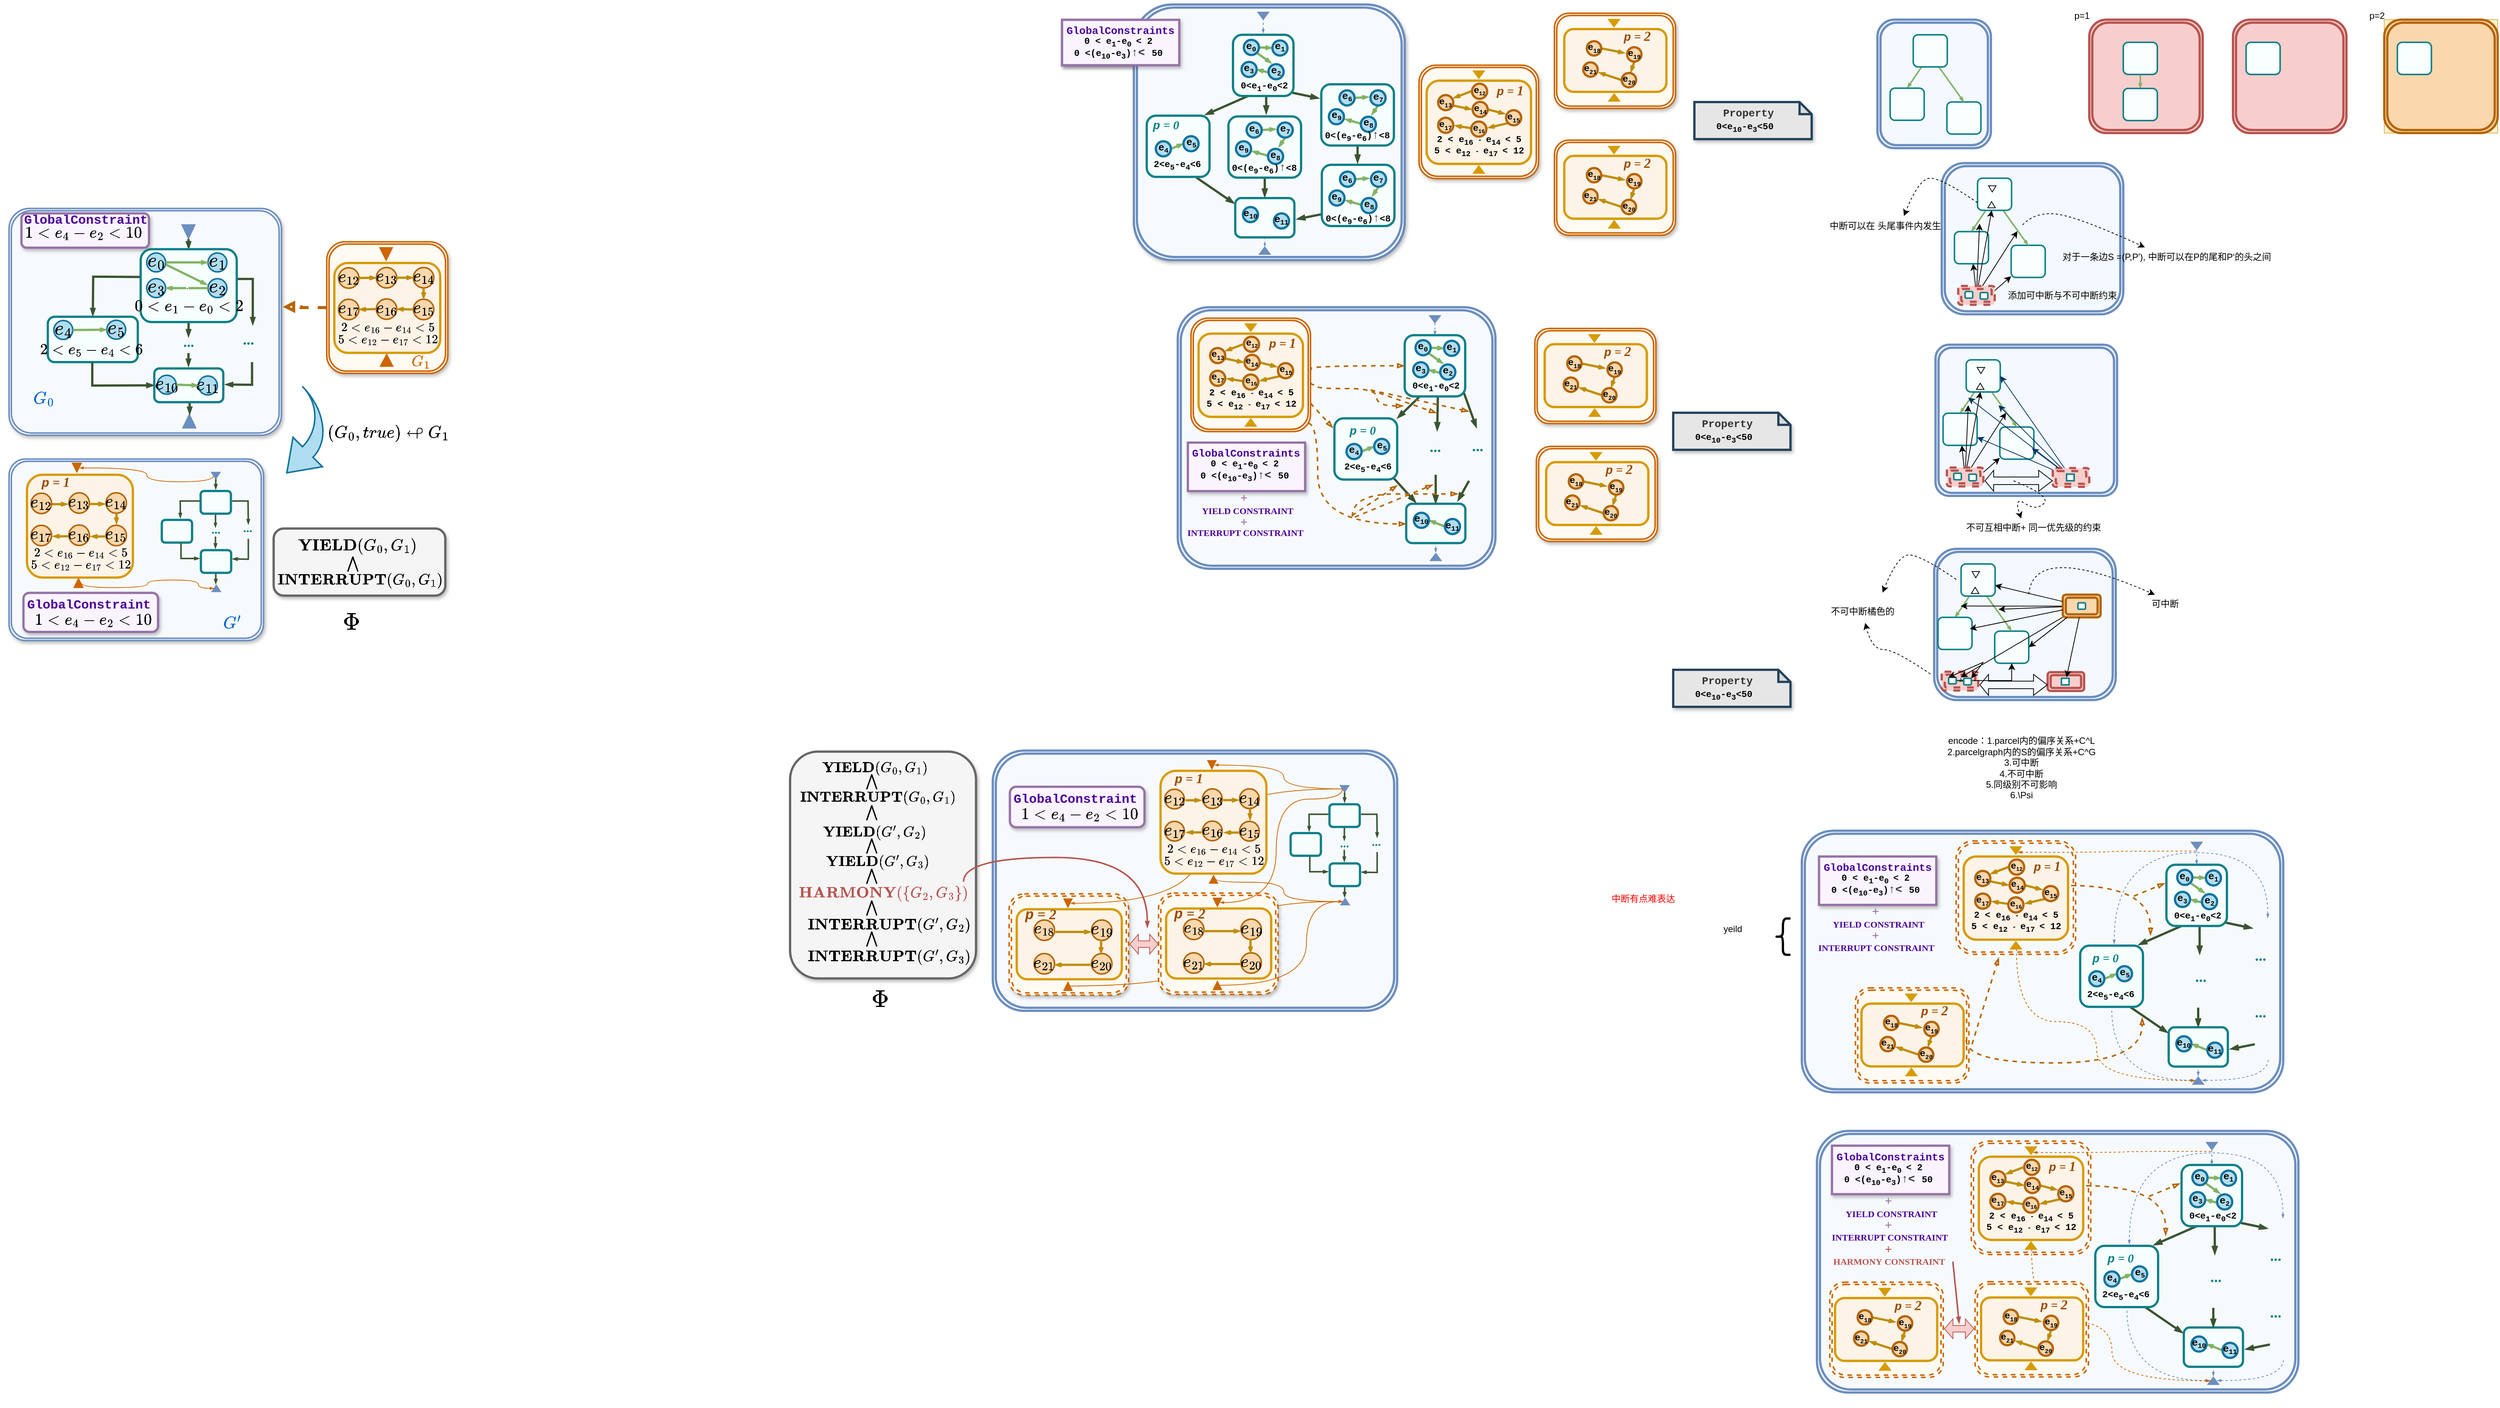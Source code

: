 <mxfile version="27.0.6">
  <diagram name="第 1 页" id="XP-kmwZTKSUtiZ3-bhBR">
    <mxGraphModel dx="2865" dy="718" grid="1" gridSize="10" guides="1" tooltips="1" connect="1" arrows="1" fold="1" page="1" pageScale="1" pageWidth="850" pageHeight="1100" math="1" shadow="0">
      <root>
        <mxCell id="0" />
        <mxCell id="1" parent="0" />
        <mxCell id="xm2xn192LJn-zskEQHhY-5471" value="" style="rounded=1;whiteSpace=wrap;html=1;shadow=1;strokeColor=#666666;strokeWidth=3;fillColor=#f5f5f5;fontColor=#333333;" parent="1" vertex="1">
          <mxGeometry x="-1170.22" y="713.15" width="226.91" height="88.68" as="geometry" />
        </mxCell>
        <mxCell id="xm2xn192LJn-zskEQHhY-1" value="" style="group" parent="1" vertex="1" connectable="0">
          <mxGeometry x="950" y="40" width="180" height="170" as="geometry" />
        </mxCell>
        <mxCell id="xm2xn192LJn-zskEQHhY-2" value="" style="shape=ext;double=1;rounded=1;whiteSpace=wrap;html=1;fillColor=#F4F9FF;strokeColor=#6c8ebf;strokeWidth=3;" parent="xm2xn192LJn-zskEQHhY-1" vertex="1">
          <mxGeometry width="150" height="170.0" as="geometry" />
        </mxCell>
        <mxCell id="xm2xn192LJn-zskEQHhY-3" value="" style="rounded=1;whiteSpace=wrap;html=1;verticalAlign=bottom;fontStyle=1;strokeWidth=2;fillColor=light-dark(#f8fffe, #103c3f);strokeColor=#0e8088;" parent="xm2xn192LJn-zskEQHhY-1" vertex="1">
          <mxGeometry x="91.773" y="108.842" width="45" height="42.5" as="geometry" />
        </mxCell>
        <mxCell id="xm2xn192LJn-zskEQHhY-6" style="rounded=0;orthogonalLoop=1;jettySize=auto;html=1;endArrow=blockThin;endFill=1;strokeWidth=2;endSize=2;strokeColor=light-dark(#82b366, #319eff);exitX=0.282;exitY=0.942;exitDx=0;exitDy=0;exitPerimeter=0;entryX=0.5;entryY=0;entryDx=0;entryDy=0;" parent="xm2xn192LJn-zskEQHhY-1" source="xm2xn192LJn-zskEQHhY-9" target="xm2xn192LJn-zskEQHhY-8" edge="1">
          <mxGeometry relative="1" as="geometry">
            <mxPoint x="43.773" y="-25.5" as="sourcePoint" />
            <mxPoint x="54.273" y="12.75" as="targetPoint" />
          </mxGeometry>
        </mxCell>
        <mxCell id="xm2xn192LJn-zskEQHhY-7" style="rounded=0;orthogonalLoop=1;jettySize=auto;html=1;endArrow=blockThin;endFill=1;strokeWidth=2;endSize=2;strokeColor=light-dark(#82b366, #319eff);exitX=0.75;exitY=1;exitDx=0;exitDy=0;entryX=0.5;entryY=0;entryDx=0;entryDy=0;" parent="xm2xn192LJn-zskEQHhY-1" source="xm2xn192LJn-zskEQHhY-9" target="xm2xn192LJn-zskEQHhY-3" edge="1">
          <mxGeometry relative="1" as="geometry">
            <mxPoint x="63.273" y="119.468" as="sourcePoint" />
            <mxPoint x="90.273" y="144.968" as="targetPoint" />
          </mxGeometry>
        </mxCell>
        <mxCell id="xm2xn192LJn-zskEQHhY-8" value="" style="rounded=1;whiteSpace=wrap;html=1;verticalAlign=bottom;fontStyle=1;strokeWidth=2;fillColor=light-dark(#f8fffe, #103c3f);strokeColor=#0e8088;" parent="xm2xn192LJn-zskEQHhY-1" vertex="1">
          <mxGeometry x="16.773" y="90.674" width="45" height="42.5" as="geometry" />
        </mxCell>
        <mxCell id="xm2xn192LJn-zskEQHhY-9" value="" style="rounded=1;whiteSpace=wrap;html=1;verticalAlign=bottom;fontStyle=1;strokeWidth=2;fillColor=light-dark(#f8fffe, #103c3f);strokeColor=#0e8088;" parent="xm2xn192LJn-zskEQHhY-1" vertex="1">
          <mxGeometry x="47.318" y="19.975" width="45" height="42.5" as="geometry" />
        </mxCell>
        <mxCell id="xm2xn192LJn-zskEQHhY-26" value="" style="shape=ext;double=1;rounded=1;whiteSpace=wrap;html=1;fillColor=#F4F9FF;strokeColor=#6c8ebf;strokeWidth=3;" parent="1" vertex="1">
          <mxGeometry x="1035" y="229.72" width="240" height="200" as="geometry" />
        </mxCell>
        <mxCell id="xm2xn192LJn-zskEQHhY-27" value="" style="rounded=1;whiteSpace=wrap;html=1;verticalAlign=bottom;fontStyle=1;strokeWidth=2;fillColor=light-dark(#f8fffe, #103c3f);strokeColor=#0e8088;" parent="1" vertex="1">
          <mxGeometry x="1126.773" y="338.562" width="45" height="42.5" as="geometry" />
        </mxCell>
        <mxCell id="xm2xn192LJn-zskEQHhY-28" style="rounded=0;orthogonalLoop=1;jettySize=auto;html=1;endArrow=blockThin;endFill=1;strokeWidth=2;endSize=2;strokeColor=light-dark(#82b366, #319eff);exitX=0.282;exitY=0.942;exitDx=0;exitDy=0;exitPerimeter=0;entryX=0.5;entryY=0;entryDx=0;entryDy=0;" parent="1" source="xm2xn192LJn-zskEQHhY-31" target="xm2xn192LJn-zskEQHhY-30" edge="1">
          <mxGeometry relative="1" as="geometry">
            <mxPoint x="1078.773" y="204.22" as="sourcePoint" />
            <mxPoint x="1089.273" y="242.47" as="targetPoint" />
          </mxGeometry>
        </mxCell>
        <mxCell id="xm2xn192LJn-zskEQHhY-29" style="rounded=0;orthogonalLoop=1;jettySize=auto;html=1;endArrow=blockThin;endFill=1;strokeWidth=2;endSize=2;strokeColor=light-dark(#82b366, #319eff);exitX=0.75;exitY=1;exitDx=0;exitDy=0;entryX=0.5;entryY=0;entryDx=0;entryDy=0;" parent="1" source="xm2xn192LJn-zskEQHhY-31" target="xm2xn192LJn-zskEQHhY-27" edge="1">
          <mxGeometry relative="1" as="geometry">
            <mxPoint x="1098.273" y="349.188" as="sourcePoint" />
            <mxPoint x="1125.273" y="374.688" as="targetPoint" />
          </mxGeometry>
        </mxCell>
        <mxCell id="xm2xn192LJn-zskEQHhY-30" value="" style="rounded=1;whiteSpace=wrap;html=1;verticalAlign=bottom;fontStyle=1;strokeWidth=2;fillColor=light-dark(#f8fffe, #103c3f);strokeColor=#0e8088;" parent="1" vertex="1">
          <mxGeometry x="1051.773" y="320.394" width="45" height="42.5" as="geometry" />
        </mxCell>
        <mxCell id="xm2xn192LJn-zskEQHhY-31" value="" style="rounded=1;whiteSpace=wrap;html=1;verticalAlign=bottom;fontStyle=1;strokeWidth=2;fillColor=light-dark(#f8fffe, #103c3f);strokeColor=#0e8088;" parent="1" vertex="1">
          <mxGeometry x="1082.318" y="249.695" width="45" height="42.5" as="geometry" />
        </mxCell>
        <mxCell id="xm2xn192LJn-zskEQHhY-35" style="rounded=0;orthogonalLoop=1;jettySize=auto;html=1;" parent="1" source="xm2xn192LJn-zskEQHhY-32" target="xm2xn192LJn-zskEQHhY-30" edge="1">
          <mxGeometry relative="1" as="geometry" />
        </mxCell>
        <mxCell id="xm2xn192LJn-zskEQHhY-36" style="rounded=0;orthogonalLoop=1;jettySize=auto;html=1;" parent="1" source="xm2xn192LJn-zskEQHhY-32" edge="1">
          <mxGeometry relative="1" as="geometry">
            <mxPoint x="1085" y="309.72" as="targetPoint" />
          </mxGeometry>
        </mxCell>
        <mxCell id="xm2xn192LJn-zskEQHhY-38" style="rounded=0;orthogonalLoop=1;jettySize=auto;html=1;exitX=1;exitY=0.25;exitDx=0;exitDy=0;" parent="1" source="xm2xn192LJn-zskEQHhY-32" target="xm2xn192LJn-zskEQHhY-27" edge="1">
          <mxGeometry relative="1" as="geometry" />
        </mxCell>
        <mxCell id="xm2xn192LJn-zskEQHhY-39" style="rounded=0;orthogonalLoop=1;jettySize=auto;html=1;" parent="1" source="xm2xn192LJn-zskEQHhY-32" target="xm2xn192LJn-zskEQHhY-31" edge="1">
          <mxGeometry relative="1" as="geometry" />
        </mxCell>
        <mxCell id="xm2xn192LJn-zskEQHhY-40" style="rounded=0;orthogonalLoop=1;jettySize=auto;html=1;" parent="1" source="xm2xn192LJn-zskEQHhY-32" edge="1">
          <mxGeometry relative="1" as="geometry">
            <mxPoint x="1135" y="319.72" as="targetPoint" />
          </mxGeometry>
        </mxCell>
        <mxCell id="xm2xn192LJn-zskEQHhY-32" value="" style="shape=ext;double=1;rounded=1;whiteSpace=wrap;html=1;fillColor=#f8cecc;strokeColor=#b85450;strokeWidth=3;dashed=1;" parent="1" vertex="1">
          <mxGeometry x="1056.77" y="392.19" width="48.23" height="24.94" as="geometry" />
        </mxCell>
        <mxCell id="xm2xn192LJn-zskEQHhY-34" value="添加可中断与不可中断约束" style="text;html=1;align=center;verticalAlign=middle;resizable=0;points=[];autosize=1;strokeColor=none;fillColor=none;" parent="1" vertex="1">
          <mxGeometry x="1109.11" y="390.3" width="170" height="30" as="geometry" />
        </mxCell>
        <mxCell id="xm2xn192LJn-zskEQHhY-41" value="" style="curved=1;endArrow=classic;html=1;rounded=0;dashed=1;" parent="1" edge="1">
          <mxGeometry width="50" height="50" relative="1" as="geometry">
            <mxPoint x="1082.32" y="282.19" as="sourcePoint" />
            <mxPoint x="985" y="299.72" as="targetPoint" />
            <Array as="points">
              <mxPoint x="1035" y="249.72" />
              <mxPoint x="1005" y="249.72" />
            </Array>
          </mxGeometry>
        </mxCell>
        <mxCell id="xm2xn192LJn-zskEQHhY-42" value="中断可以在 头尾事件内发生&lt;span style=&quot;color: rgba(0, 0, 0, 0); font-family: monospace; font-size: 0px; text-align: start;&quot;&gt;%3CmxGraphModel%3E%3Croot%3E%3CmxCell%20id%3D%220%22%2F%3E%3CmxCell%20id%3D%221%22%20parent%3D%220%22%2F%3E%3CmxCell%20id%3D%222%22%20style%3D%22rounded%3D0%3BorthogonalLoop%3D1%3BjettySize%3Dauto%3Bhtml%3D1%3BendArrow%3DopenThin%3BendFill%3D0%3BstrokeColor%3D%2382b366%3BstrokeWidth%3D2%3BfillColor%3D%23d5e8d4%3BendSize%3D3%3BentryX%3D0%3BentryY%3D0.5%3BentryDx%3D0%3BentryDy%3D0%3BexitX%3D1%3BexitY%3D0.5%3BexitDx%3D0%3BexitDy%3D0%3B%22%20edge%3D%221%22%20source%3D%223%22%20target%3D%225%22%20parent%3D%221%22%3E%3CmxGeometry%20relative%3D%221%22%20as%3D%22geometry%22%3E%3CmxPoint%20x%3D%22-18207.582%22%20y%3D%22-10474.397%22%20as%3D%22sourcePoint%22%2F%3E%3CmxPoint%20x%3D%22-18191.912%22%20y%3D%22-10469.866%22%20as%3D%22targetPoint%22%2F%3E%3C%2FmxGeometry%3E%3C%2FmxCell%3E%3CmxCell%20id%3D%223%22%20value%3D%22%22%20style%3D%22ellipse%3BwhiteSpace%3Dwrap%3Bhtml%3D1%3Baspect%3Dfixed%3BstrokeWidth%3D2%3BfillColor%3D%23b1ddf0%3BstrokeColor%3D%2310739e%3B%22%20vertex%3D%221%22%20parent%3D%221%22%3E%3CmxGeometry%20x%3D%22-18224.559%22%20y%3D%22-10474.301%22%20width%3D%2213.059%22%20height%3D%2213.059%22%20as%3D%22geometry%22%2F%3E%3C%2FmxCell%3E%3CmxCell%20id%3D%224%22%20style%3D%22rounded%3D0%3BorthogonalLoop%3D1%3BjettySize%3Dauto%3Bhtml%3D1%3BendArrow%3DopenThin%3BendFill%3D0%3BstrokeColor%3D%2382b366%3BstrokeWidth%3D2%3BfillColor%3D%23d5e8d4%3BendSize%3D3%3BentryX%3D1%3BentryY%3D0.5%3BentryDx%3D0%3BentryDy%3D0%3BexitX%3D0%3BexitY%3D0.5%3BexitDx%3D0%3BexitDy%3D0%3B%22%20edge%3D%221%22%20source%3D%226%22%20target%3D%227%22%20parent%3D%221%22%3E%3CmxGeometry%20relative%3D%221%22%20as%3D%22geometry%22%3E%3CmxPoint%20x%3D%22-18184.729%22%20y%3D%22-10451.63%22%20as%3D%22sourcePoint%22%2F%3E%3CmxPoint%20x%3D%22-18191.259%22%20y%3D%22-10440.836%22%20as%3D%22targetPoint%22%2F%3E%3C%2FmxGeometry%3E%3C%2FmxCell%3E%3CmxCell%20id%3D%225%22%20value%3D%22%22%20style%3D%22ellipse%3BwhiteSpace%3Dwrap%3Bhtml%3D1%3Baspect%3Dfixed%3BstrokeWidth%3D2%3BfillColor%3D%23b1ddf0%3BstrokeColor%3D%2310739e%3B%22%20vertex%3D%221%22%20parent%3D%221%22%3E%3CmxGeometry%20x%3D%22-18190.606%22%20y%3D%22-10480.548%22%20width%3D%2213.059%22%20height%3D%2213.059%22%20as%3D%22geometry%22%2F%3E%3C%2FmxCell%3E%3CmxCell%20id%3D%226%22%20value%3D%22%22%20style%3D%22ellipse%3BwhiteSpace%3Dwrap%3Bhtml%3D1%3Baspect%3Dfixed%3BstrokeWidth%3D2%3BfillColor%3D%23b1ddf0%3BstrokeColor%3D%2310739e%3B%22%20vertex%3D%221%22%20parent%3D%221%22%3E%3CmxGeometry%20x%3D%22-18201.706%22%20y%3D%22-10446.151%22%20width%3D%2213.059%22%20height%3D%2213.059%22%20as%3D%22geometry%22%2F%3E%3C%2FmxCell%3E%3CmxCell%20id%3D%227%22%20value%3D%22%22%20style%3D%22ellipse%3BwhiteSpace%3Dwrap%3Bhtml%3D1%3Baspect%3Dfixed%3BstrokeWidth%3D2%3BfillColor%3D%23b1ddf0%3BstrokeColor%3D%2310739e%3B%22%20vertex%3D%221%22%20parent%3D%221%22%3E%3CmxGeometry%20x%3D%22-18238.924%22%20y%3D%22-10456.164%22%20width%3D%2213.059%22%20height%3D%2213.059%22%20as%3D%22geometry%22%2F%3E%3C%2FmxCell%3E%3C%2Froot%3E%3C%2FmxGraphModel%3E&lt;/span&gt;" style="text;html=1;align=center;verticalAlign=middle;resizable=0;points=[];autosize=1;strokeColor=none;fillColor=none;" parent="1" vertex="1">
          <mxGeometry x="875" y="297.72" width="170" height="30" as="geometry" />
        </mxCell>
        <mxCell id="xm2xn192LJn-zskEQHhY-49" value="" style="triangle;whiteSpace=wrap;html=1;rotation=90;" parent="1" vertex="1">
          <mxGeometry x="1097.65" y="258.84" width="8.23" height="10" as="geometry" />
        </mxCell>
        <mxCell id="xm2xn192LJn-zskEQHhY-50" value="" style="triangle;whiteSpace=wrap;html=1;rotation=90;flipV=0;flipH=1;" parent="1" vertex="1">
          <mxGeometry x="1096.77" y="279.72" width="8.23" height="10" as="geometry" />
        </mxCell>
        <mxCell id="xm2xn192LJn-zskEQHhY-52" value="" style="curved=1;endArrow=classic;html=1;rounded=0;dashed=1;entryX=0.406;entryY=0.088;entryDx=0;entryDy=0;entryPerimeter=0;" parent="1" target="xm2xn192LJn-zskEQHhY-53" edge="1">
          <mxGeometry width="50" height="50" relative="1" as="geometry">
            <mxPoint x="1141.77" y="311.56" as="sourcePoint" />
            <mxPoint x="1320" y="332.72" as="targetPoint" />
            <Array as="points">
              <mxPoint x="1160" y="292.72" />
              <mxPoint x="1220" y="302.72" />
            </Array>
          </mxGeometry>
        </mxCell>
        <mxCell id="xm2xn192LJn-zskEQHhY-53" value="对于一条边S =(P,P&#39;), 中断可以在P的尾和P‘的头之间" style="text;html=1;align=center;verticalAlign=middle;resizable=0;points=[];autosize=1;strokeColor=none;fillColor=none;" parent="1" vertex="1">
          <mxGeometry x="1181.77" y="338.56" width="300" height="30" as="geometry" />
        </mxCell>
        <mxCell id="xm2xn192LJn-zskEQHhY-54" value="" style="group" parent="1" vertex="1" connectable="0">
          <mxGeometry x="1230" y="40" width="150" height="150" as="geometry" />
        </mxCell>
        <mxCell id="xm2xn192LJn-zskEQHhY-16" value="" style="shape=ext;double=1;rounded=1;whiteSpace=wrap;html=1;fillColor=#f8cecc;strokeColor=#b85450;strokeWidth=3;" parent="xm2xn192LJn-zskEQHhY-54" vertex="1">
          <mxGeometry width="150" height="150" as="geometry" />
        </mxCell>
        <mxCell id="xm2xn192LJn-zskEQHhY-18" style="rounded=0;orthogonalLoop=1;jettySize=auto;html=1;endArrow=blockThin;endFill=1;strokeWidth=2;endSize=2;strokeColor=light-dark(#82b366, #319eff);exitX=0.5;exitY=1;exitDx=0;exitDy=0;entryX=0.5;entryY=0;entryDx=0;entryDy=0;" parent="xm2xn192LJn-zskEQHhY-54" source="xm2xn192LJn-zskEQHhY-21" target="xm2xn192LJn-zskEQHhY-20" edge="1">
          <mxGeometry relative="1" as="geometry">
            <mxPoint x="43.773" y="-25.5" as="sourcePoint" />
            <mxPoint x="54.273" y="12.75" as="targetPoint" />
          </mxGeometry>
        </mxCell>
        <mxCell id="xm2xn192LJn-zskEQHhY-20" value="" style="rounded=1;whiteSpace=wrap;html=1;verticalAlign=bottom;fontStyle=1;strokeWidth=2;fillColor=light-dark(#f8fffe, #103c3f);strokeColor=#0e8088;" parent="xm2xn192LJn-zskEQHhY-54" vertex="1">
          <mxGeometry x="45.003" y="91.004" width="45" height="42.5" as="geometry" />
        </mxCell>
        <mxCell id="xm2xn192LJn-zskEQHhY-21" value="" style="rounded=1;whiteSpace=wrap;html=1;verticalAlign=bottom;fontStyle=1;strokeWidth=2;fillColor=light-dark(#f8fffe, #103c3f);strokeColor=#0e8088;" parent="xm2xn192LJn-zskEQHhY-54" vertex="1">
          <mxGeometry x="44.998" y="29.975" width="45" height="42.5" as="geometry" />
        </mxCell>
        <mxCell id="xm2xn192LJn-zskEQHhY-55" value="" style="group" parent="1" vertex="1" connectable="0">
          <mxGeometry x="1420" y="40" width="150" height="150" as="geometry" />
        </mxCell>
        <mxCell id="xm2xn192LJn-zskEQHhY-22" value="" style="shape=ext;double=1;rounded=1;whiteSpace=wrap;html=1;fillColor=#f8cecc;strokeColor=#b85450;strokeWidth=3;" parent="xm2xn192LJn-zskEQHhY-55" vertex="1">
          <mxGeometry width="150" height="150" as="geometry" />
        </mxCell>
        <mxCell id="xm2xn192LJn-zskEQHhY-25" value="" style="rounded=1;whiteSpace=wrap;html=1;verticalAlign=bottom;fontStyle=1;strokeWidth=2;fillColor=light-dark(#f8fffe, #103c3f);strokeColor=#0e8088;" parent="xm2xn192LJn-zskEQHhY-55" vertex="1">
          <mxGeometry x="17.318" y="29.975" width="45" height="42.5" as="geometry" />
        </mxCell>
        <mxCell id="xm2xn192LJn-zskEQHhY-60" value="" style="rounded=1;whiteSpace=wrap;html=1;verticalAlign=bottom;fontStyle=1;strokeWidth=2;fillColor=light-dark(#f8fffe, #103c3f);strokeColor=#0e8088;" parent="1" vertex="1">
          <mxGeometry x="1065.88" y="399.66" width="10" height="8.72" as="geometry" />
        </mxCell>
        <mxCell id="xm2xn192LJn-zskEQHhY-61" value="" style="rounded=1;whiteSpace=wrap;html=1;verticalAlign=bottom;fontStyle=1;strokeWidth=2;fillColor=light-dark(#f8fffe, #103c3f);strokeColor=#0e8088;" parent="1" vertex="1">
          <mxGeometry x="1085.88" y="400.94" width="10" height="8.72" as="geometry" />
        </mxCell>
        <mxCell id="xm2xn192LJn-zskEQHhY-63" value="p=1" style="text;html=1;align=center;verticalAlign=middle;resizable=0;points=[];autosize=1;strokeColor=none;fillColor=none;" parent="1" vertex="1">
          <mxGeometry x="1200" y="20" width="40" height="30" as="geometry" />
        </mxCell>
        <mxCell id="xm2xn192LJn-zskEQHhY-82" value="" style="shape=ext;double=1;rounded=1;whiteSpace=wrap;html=1;fillColor=#F4F9FF;strokeColor=#6c8ebf;strokeWidth=3;arcSize=9;" parent="1" vertex="1">
          <mxGeometry x="1026.77" y="470" width="240" height="200" as="geometry" />
        </mxCell>
        <mxCell id="xm2xn192LJn-zskEQHhY-83" value="" style="rounded=1;whiteSpace=wrap;html=1;verticalAlign=bottom;fontStyle=1;strokeWidth=2;fillColor=light-dark(#f8fffe, #103c3f);strokeColor=#0e8088;" parent="1" vertex="1">
          <mxGeometry x="1111.773" y="578.842" width="45" height="42.5" as="geometry" />
        </mxCell>
        <mxCell id="xm2xn192LJn-zskEQHhY-84" style="rounded=0;orthogonalLoop=1;jettySize=auto;html=1;endArrow=blockThin;endFill=1;strokeWidth=2;endSize=2;strokeColor=light-dark(#82b366, #319eff);exitX=0.282;exitY=0.942;exitDx=0;exitDy=0;exitPerimeter=0;entryX=0.5;entryY=0;entryDx=0;entryDy=0;" parent="1" source="xm2xn192LJn-zskEQHhY-87" target="xm2xn192LJn-zskEQHhY-86" edge="1">
          <mxGeometry relative="1" as="geometry">
            <mxPoint x="1063.773" y="444.5" as="sourcePoint" />
            <mxPoint x="1074.273" y="482.75" as="targetPoint" />
          </mxGeometry>
        </mxCell>
        <mxCell id="xm2xn192LJn-zskEQHhY-85" style="rounded=0;orthogonalLoop=1;jettySize=auto;html=1;endArrow=blockThin;endFill=1;strokeWidth=2;endSize=2;strokeColor=light-dark(#82b366, #319eff);exitX=0.75;exitY=1;exitDx=0;exitDy=0;entryX=0.5;entryY=0;entryDx=0;entryDy=0;" parent="1" source="xm2xn192LJn-zskEQHhY-87" target="xm2xn192LJn-zskEQHhY-83" edge="1">
          <mxGeometry relative="1" as="geometry">
            <mxPoint x="1083.273" y="589.468" as="sourcePoint" />
            <mxPoint x="1110.273" y="614.968" as="targetPoint" />
          </mxGeometry>
        </mxCell>
        <mxCell id="xm2xn192LJn-zskEQHhY-86" value="" style="rounded=1;whiteSpace=wrap;html=1;verticalAlign=bottom;fontStyle=1;strokeWidth=2;fillColor=light-dark(#f8fffe, #103c3f);strokeColor=#0e8088;" parent="1" vertex="1">
          <mxGeometry x="1036.773" y="560.674" width="45" height="42.5" as="geometry" />
        </mxCell>
        <mxCell id="xm2xn192LJn-zskEQHhY-87" value="" style="rounded=1;whiteSpace=wrap;html=1;verticalAlign=bottom;fontStyle=1;strokeWidth=2;fillColor=light-dark(#f8fffe, #103c3f);strokeColor=#0e8088;" parent="1" vertex="1">
          <mxGeometry x="1067.318" y="489.975" width="45" height="42.5" as="geometry" />
        </mxCell>
        <mxCell id="xm2xn192LJn-zskEQHhY-88" style="rounded=0;orthogonalLoop=1;jettySize=auto;html=1;" parent="1" source="xm2xn192LJn-zskEQHhY-93" target="xm2xn192LJn-zskEQHhY-86" edge="1">
          <mxGeometry relative="1" as="geometry" />
        </mxCell>
        <mxCell id="xm2xn192LJn-zskEQHhY-89" style="rounded=0;orthogonalLoop=1;jettySize=auto;html=1;" parent="1" source="xm2xn192LJn-zskEQHhY-93" edge="1">
          <mxGeometry relative="1" as="geometry">
            <mxPoint x="1070" y="550.0" as="targetPoint" />
          </mxGeometry>
        </mxCell>
        <mxCell id="xm2xn192LJn-zskEQHhY-90" style="rounded=0;orthogonalLoop=1;jettySize=auto;html=1;exitX=1;exitY=0.25;exitDx=0;exitDy=0;" parent="1" source="xm2xn192LJn-zskEQHhY-93" target="xm2xn192LJn-zskEQHhY-83" edge="1">
          <mxGeometry relative="1" as="geometry" />
        </mxCell>
        <mxCell id="xm2xn192LJn-zskEQHhY-91" style="rounded=0;orthogonalLoop=1;jettySize=auto;html=1;" parent="1" source="xm2xn192LJn-zskEQHhY-93" target="xm2xn192LJn-zskEQHhY-87" edge="1">
          <mxGeometry relative="1" as="geometry" />
        </mxCell>
        <mxCell id="xm2xn192LJn-zskEQHhY-92" style="rounded=0;orthogonalLoop=1;jettySize=auto;html=1;" parent="1" source="xm2xn192LJn-zskEQHhY-93" edge="1">
          <mxGeometry relative="1" as="geometry">
            <mxPoint x="1120" y="560.0" as="targetPoint" />
          </mxGeometry>
        </mxCell>
        <mxCell id="xm2xn192LJn-zskEQHhY-93" value="" style="shape=ext;double=1;rounded=1;whiteSpace=wrap;html=1;fillColor=#f8cecc;strokeColor=#b85450;strokeWidth=3;dashed=1;" parent="1" vertex="1">
          <mxGeometry x="1041.77" y="632.47" width="48.23" height="24.94" as="geometry" />
        </mxCell>
        <mxCell id="xm2xn192LJn-zskEQHhY-95" value="" style="triangle;whiteSpace=wrap;html=1;rotation=90;" parent="1" vertex="1">
          <mxGeometry x="1082.65" y="499.12" width="8.23" height="10" as="geometry" />
        </mxCell>
        <mxCell id="xm2xn192LJn-zskEQHhY-96" value="" style="triangle;whiteSpace=wrap;html=1;rotation=90;flipV=0;flipH=1;" parent="1" vertex="1">
          <mxGeometry x="1081.77" y="520" width="8.23" height="10" as="geometry" />
        </mxCell>
        <mxCell id="xm2xn192LJn-zskEQHhY-97" value="" style="rounded=1;whiteSpace=wrap;html=1;verticalAlign=bottom;fontStyle=1;strokeWidth=2;fillColor=light-dark(#f8fffe, #103c3f);strokeColor=#0e8088;" parent="1" vertex="1">
          <mxGeometry x="1050.88" y="639.94" width="10" height="8.72" as="geometry" />
        </mxCell>
        <mxCell id="xm2xn192LJn-zskEQHhY-98" value="" style="rounded=1;whiteSpace=wrap;html=1;verticalAlign=bottom;fontStyle=1;strokeWidth=2;fillColor=light-dark(#f8fffe, #103c3f);strokeColor=#0e8088;" parent="1" vertex="1">
          <mxGeometry x="1070.88" y="641.22" width="10" height="8.72" as="geometry" />
        </mxCell>
        <mxCell id="xm2xn192LJn-zskEQHhY-101" style="rounded=0;orthogonalLoop=1;jettySize=auto;html=1;strokeColor=#003366;" parent="1" source="xm2xn192LJn-zskEQHhY-99" edge="1">
          <mxGeometry relative="1" as="geometry">
            <mxPoint x="1110" y="550" as="targetPoint" />
          </mxGeometry>
        </mxCell>
        <mxCell id="xm2xn192LJn-zskEQHhY-103" style="rounded=0;orthogonalLoop=1;jettySize=auto;html=1;entryX=1;entryY=0.5;entryDx=0;entryDy=0;strokeColor=#003366;" parent="1" source="xm2xn192LJn-zskEQHhY-99" target="xm2xn192LJn-zskEQHhY-87" edge="1">
          <mxGeometry relative="1" as="geometry" />
        </mxCell>
        <mxCell id="xm2xn192LJn-zskEQHhY-104" style="rounded=0;orthogonalLoop=1;jettySize=auto;html=1;entryX=1;entryY=0.75;entryDx=0;entryDy=0;strokeColor=#003366;" parent="1" source="xm2xn192LJn-zskEQHhY-99" target="xm2xn192LJn-zskEQHhY-86" edge="1">
          <mxGeometry relative="1" as="geometry" />
        </mxCell>
        <mxCell id="xm2xn192LJn-zskEQHhY-105" style="rounded=0;orthogonalLoop=1;jettySize=auto;html=1;strokeColor=#003366;" parent="1" source="xm2xn192LJn-zskEQHhY-99" edge="1">
          <mxGeometry relative="1" as="geometry">
            <mxPoint x="1070" y="540" as="targetPoint" />
          </mxGeometry>
        </mxCell>
        <mxCell id="xm2xn192LJn-zskEQHhY-99" value="" style="shape=ext;double=1;rounded=1;whiteSpace=wrap;html=1;fillColor=#f8cecc;strokeColor=#b85450;strokeWidth=3;dashed=1;" parent="1" vertex="1">
          <mxGeometry x="1181.77" y="633.11" width="48.23" height="24.94" as="geometry" />
        </mxCell>
        <mxCell id="xm2xn192LJn-zskEQHhY-100" value="" style="rounded=1;whiteSpace=wrap;html=1;verticalAlign=bottom;fontStyle=1;strokeWidth=2;fillColor=light-dark(#f8fffe, #103c3f);strokeColor=#0e8088;arcSize=0;" parent="1" vertex="1">
          <mxGeometry x="1200" y="641.22" width="10" height="8.72" as="geometry" />
        </mxCell>
        <mxCell id="xm2xn192LJn-zskEQHhY-102" style="rounded=0;orthogonalLoop=1;jettySize=auto;html=1;entryX=0.945;entryY=0.665;entryDx=0;entryDy=0;entryPerimeter=0;strokeColor=#003366;" parent="1" source="xm2xn192LJn-zskEQHhY-99" target="xm2xn192LJn-zskEQHhY-83" edge="1">
          <mxGeometry relative="1" as="geometry" />
        </mxCell>
        <mxCell id="xm2xn192LJn-zskEQHhY-106" value="" style="shape=flexArrow;endArrow=classic;startArrow=classic;html=1;rounded=0;width=10;endSize=5.725;endWidth=16.667;startWidth=16.667;startSize=3.442;" parent="1" edge="1">
          <mxGeometry width="100" height="100" relative="1" as="geometry">
            <mxPoint x="1091.77" y="649.94" as="sourcePoint" />
            <mxPoint x="1181.77" y="649.94" as="targetPoint" />
          </mxGeometry>
        </mxCell>
        <mxCell id="xm2xn192LJn-zskEQHhY-107" value="" style="curved=1;endArrow=classic;html=1;rounded=0;dashed=1;" parent="1" edge="1">
          <mxGeometry width="50" height="50" relative="1" as="geometry">
            <mxPoint x="1130" y="650" as="sourcePoint" />
            <mxPoint x="1140" y="700" as="targetPoint" />
            <Array as="points">
              <mxPoint x="1180" y="670" />
              <mxPoint x="1160" y="690" />
              <mxPoint x="1130" y="670" />
            </Array>
          </mxGeometry>
        </mxCell>
        <mxCell id="xm2xn192LJn-zskEQHhY-108" value="不可互相中断+ 同一优先级的约束" style="text;html=1;align=center;verticalAlign=middle;resizable=0;points=[];autosize=1;strokeColor=none;fillColor=none;" parent="1" vertex="1">
          <mxGeometry x="1056.11" y="697" width="200" height="30" as="geometry" />
        </mxCell>
        <mxCell id="xm2xn192LJn-zskEQHhY-109" value="" style="shape=ext;double=1;rounded=1;whiteSpace=wrap;html=1;fillColor=#F4F9FF;strokeColor=#6c8ebf;strokeWidth=3;" parent="1" vertex="1">
          <mxGeometry x="1025" y="740" width="240" height="200" as="geometry" />
        </mxCell>
        <mxCell id="xm2xn192LJn-zskEQHhY-110" value="" style="rounded=1;whiteSpace=wrap;html=1;verticalAlign=bottom;fontStyle=1;strokeWidth=2;fillColor=light-dark(#f8fffe, #103c3f);strokeColor=#0e8088;" parent="1" vertex="1">
          <mxGeometry x="1105.003" y="848.842" width="45" height="42.5" as="geometry" />
        </mxCell>
        <mxCell id="xm2xn192LJn-zskEQHhY-111" style="rounded=0;orthogonalLoop=1;jettySize=auto;html=1;endArrow=blockThin;endFill=1;strokeWidth=2;endSize=2;strokeColor=light-dark(#82b366, #319eff);exitX=0.282;exitY=0.942;exitDx=0;exitDy=0;exitPerimeter=0;entryX=0.5;entryY=0;entryDx=0;entryDy=0;" parent="1" source="xm2xn192LJn-zskEQHhY-114" target="xm2xn192LJn-zskEQHhY-113" edge="1">
          <mxGeometry relative="1" as="geometry">
            <mxPoint x="1057.003" y="714.5" as="sourcePoint" />
            <mxPoint x="1067.503" y="752.75" as="targetPoint" />
          </mxGeometry>
        </mxCell>
        <mxCell id="xm2xn192LJn-zskEQHhY-112" style="rounded=0;orthogonalLoop=1;jettySize=auto;html=1;endArrow=blockThin;endFill=1;strokeWidth=2;endSize=2;strokeColor=light-dark(#82b366, #319eff);exitX=0.75;exitY=1;exitDx=0;exitDy=0;entryX=0.5;entryY=0;entryDx=0;entryDy=0;" parent="1" source="xm2xn192LJn-zskEQHhY-114" target="xm2xn192LJn-zskEQHhY-110" edge="1">
          <mxGeometry relative="1" as="geometry">
            <mxPoint x="1076.503" y="859.468" as="sourcePoint" />
            <mxPoint x="1103.503" y="884.968" as="targetPoint" />
          </mxGeometry>
        </mxCell>
        <mxCell id="xm2xn192LJn-zskEQHhY-113" value="" style="rounded=1;whiteSpace=wrap;html=1;verticalAlign=bottom;fontStyle=1;strokeWidth=2;fillColor=light-dark(#f8fffe, #103c3f);strokeColor=#0e8088;" parent="1" vertex="1">
          <mxGeometry x="1030.003" y="830.674" width="45" height="42.5" as="geometry" />
        </mxCell>
        <mxCell id="xm2xn192LJn-zskEQHhY-114" value="" style="rounded=1;whiteSpace=wrap;html=1;verticalAlign=bottom;fontStyle=1;strokeWidth=2;fillColor=light-dark(#f8fffe, #103c3f);strokeColor=#0e8088;" parent="1" vertex="1">
          <mxGeometry x="1060.548" y="759.975" width="45" height="42.5" as="geometry" />
        </mxCell>
        <mxCell id="xm2xn192LJn-zskEQHhY-120" value="" style="shape=ext;double=1;rounded=1;whiteSpace=wrap;html=1;fillColor=#f8cecc;strokeColor=#b85450;strokeWidth=3;dashed=1;" parent="1" vertex="1">
          <mxGeometry x="1035" y="902.47" width="48.23" height="24.94" as="geometry" />
        </mxCell>
        <mxCell id="xm2xn192LJn-zskEQHhY-121" value="" style="triangle;whiteSpace=wrap;html=1;rotation=90;" parent="1" vertex="1">
          <mxGeometry x="1075.88" y="769.12" width="8.23" height="10" as="geometry" />
        </mxCell>
        <mxCell id="xm2xn192LJn-zskEQHhY-122" value="" style="triangle;whiteSpace=wrap;html=1;rotation=90;flipV=0;flipH=1;" parent="1" vertex="1">
          <mxGeometry x="1075" y="790" width="8.23" height="10" as="geometry" />
        </mxCell>
        <mxCell id="xm2xn192LJn-zskEQHhY-168" style="rounded=0;orthogonalLoop=1;jettySize=auto;html=1;entryX=0;entryY=0.5;entryDx=0;entryDy=0;endSize=3;strokeColor=#0E8088;" parent="1" source="xm2xn192LJn-zskEQHhY-123" target="xm2xn192LJn-zskEQHhY-124" edge="1">
          <mxGeometry relative="1" as="geometry">
            <Array as="points">
              <mxPoint x="1060" y="914" />
            </Array>
          </mxGeometry>
        </mxCell>
        <mxCell id="xm2xn192LJn-zskEQHhY-188" value="" style="edgeStyle=orthogonalEdgeStyle;rounded=0;orthogonalLoop=1;jettySize=auto;html=1;" parent="1" source="xm2xn192LJn-zskEQHhY-123" target="xm2xn192LJn-zskEQHhY-110" edge="1">
          <mxGeometry relative="1" as="geometry" />
        </mxCell>
        <mxCell id="xm2xn192LJn-zskEQHhY-123" value="" style="rounded=1;whiteSpace=wrap;html=1;verticalAlign=bottom;fontStyle=1;strokeWidth=2;fillColor=light-dark(#f8fffe, #103c3f);strokeColor=#0e8088;" parent="1" vertex="1">
          <mxGeometry x="1044.11" y="909.94" width="10" height="8.72" as="geometry" />
        </mxCell>
        <mxCell id="xm2xn192LJn-zskEQHhY-124" value="" style="rounded=1;whiteSpace=wrap;html=1;verticalAlign=bottom;fontStyle=1;strokeWidth=2;fillColor=light-dark(#f8fffe, #103c3f);strokeColor=#0e8088;" parent="1" vertex="1">
          <mxGeometry x="1064.11" y="911.22" width="10" height="8.72" as="geometry" />
        </mxCell>
        <mxCell id="xm2xn192LJn-zskEQHhY-129" value="" style="shape=ext;double=1;rounded=1;whiteSpace=wrap;html=1;fillColor=#f8cecc;strokeColor=#b85450;strokeWidth=3;" parent="1" vertex="1">
          <mxGeometry x="1175" y="903.11" width="48.23" height="24.94" as="geometry" />
        </mxCell>
        <mxCell id="xm2xn192LJn-zskEQHhY-130" value="" style="rounded=1;whiteSpace=wrap;html=1;verticalAlign=bottom;fontStyle=1;strokeWidth=2;fillColor=light-dark(#f8fffe, #103c3f);strokeColor=#0e8088;arcSize=0;" parent="1" vertex="1">
          <mxGeometry x="1193.23" y="911.22" width="10" height="8.72" as="geometry" />
        </mxCell>
        <mxCell id="xm2xn192LJn-zskEQHhY-132" value="" style="shape=flexArrow;endArrow=classic;startArrow=classic;html=1;rounded=0;width=10;endSize=5.725;endWidth=16.667;startWidth=16.667;startSize=3.442;" parent="1" edge="1">
          <mxGeometry width="100" height="100" relative="1" as="geometry">
            <mxPoint x="1085" y="919.94" as="sourcePoint" />
            <mxPoint x="1175" y="919.94" as="targetPoint" />
          </mxGeometry>
        </mxCell>
        <mxCell id="xm2xn192LJn-zskEQHhY-161" value="" style="group;fillColor=#fff2cc;strokeColor=#d6b656;" parent="1" vertex="1" connectable="0">
          <mxGeometry x="1620" y="40" width="150" height="150" as="geometry" />
        </mxCell>
        <mxCell id="xm2xn192LJn-zskEQHhY-162" value="" style="shape=ext;double=1;rounded=1;whiteSpace=wrap;html=1;fillColor=#fad7ac;strokeColor=#b46504;strokeWidth=3;" parent="xm2xn192LJn-zskEQHhY-161" vertex="1">
          <mxGeometry width="150" height="150" as="geometry" />
        </mxCell>
        <mxCell id="xm2xn192LJn-zskEQHhY-163" value="" style="rounded=1;whiteSpace=wrap;html=1;verticalAlign=bottom;fontStyle=1;strokeWidth=2;fillColor=light-dark(#f8fffe, #103c3f);strokeColor=#0e8088;" parent="xm2xn192LJn-zskEQHhY-161" vertex="1">
          <mxGeometry x="17.318" y="29.975" width="45" height="42.5" as="geometry" />
        </mxCell>
        <mxCell id="xm2xn192LJn-zskEQHhY-164" value="p=2" style="text;html=1;align=center;verticalAlign=middle;resizable=0;points=[];autosize=1;strokeColor=none;fillColor=none;" parent="1" vertex="1">
          <mxGeometry x="1590" y="20" width="40" height="30" as="geometry" />
        </mxCell>
        <mxCell id="xm2xn192LJn-zskEQHhY-165" value="" style="group;fillColor=#fff2cc;strokeColor=#d6b656;" parent="1" vertex="1" connectable="0">
          <mxGeometry x="1195" y="800.67" width="50" height="30" as="geometry" />
        </mxCell>
        <mxCell id="xm2xn192LJn-zskEQHhY-170" style="rounded=0;orthogonalLoop=1;jettySize=auto;html=1;" parent="xm2xn192LJn-zskEQHhY-165" source="xm2xn192LJn-zskEQHhY-166" edge="1">
          <mxGeometry relative="1" as="geometry">
            <mxPoint x="-85" y="19.33" as="targetPoint" />
          </mxGeometry>
        </mxCell>
        <mxCell id="xm2xn192LJn-zskEQHhY-171" style="edgeStyle=orthogonalEdgeStyle;rounded=0;orthogonalLoop=1;jettySize=auto;html=1;" parent="xm2xn192LJn-zskEQHhY-165" source="xm2xn192LJn-zskEQHhY-166" edge="1">
          <mxGeometry relative="1" as="geometry">
            <mxPoint x="-135" y="15.0" as="targetPoint" />
          </mxGeometry>
        </mxCell>
        <mxCell id="xm2xn192LJn-zskEQHhY-176" style="rounded=0;orthogonalLoop=1;jettySize=auto;html=1;" parent="xm2xn192LJn-zskEQHhY-165" source="xm2xn192LJn-zskEQHhY-166" edge="1">
          <mxGeometry relative="1" as="geometry">
            <mxPoint x="-135" y="109.33" as="targetPoint" />
          </mxGeometry>
        </mxCell>
        <mxCell id="xm2xn192LJn-zskEQHhY-166" value="" style="shape=ext;double=1;rounded=1;whiteSpace=wrap;html=1;fillColor=#fad7ac;strokeColor=#b46504;strokeWidth=3;" parent="xm2xn192LJn-zskEQHhY-165" vertex="1">
          <mxGeometry width="50" height="30" as="geometry" />
        </mxCell>
        <mxCell id="xm2xn192LJn-zskEQHhY-167" value="" style="rounded=1;whiteSpace=wrap;html=1;verticalAlign=bottom;fontStyle=1;strokeWidth=2;fillColor=light-dark(#f8fffe, #103c3f);strokeColor=#0e8088;" parent="xm2xn192LJn-zskEQHhY-165" vertex="1">
          <mxGeometry x="20" y="10.75" width="10" height="8.5" as="geometry" />
        </mxCell>
        <mxCell id="xm2xn192LJn-zskEQHhY-169" style="rounded=0;orthogonalLoop=1;jettySize=auto;html=1;entryX=0.996;entryY=0.666;entryDx=0;entryDy=0;entryPerimeter=0;strokeColor=default;" parent="1" source="xm2xn192LJn-zskEQHhY-166" target="xm2xn192LJn-zskEQHhY-114" edge="1">
          <mxGeometry relative="1" as="geometry" />
        </mxCell>
        <mxCell id="xm2xn192LJn-zskEQHhY-172" style="rounded=0;orthogonalLoop=1;jettySize=auto;html=1;entryX=1;entryY=0.5;entryDx=0;entryDy=0;" parent="1" source="xm2xn192LJn-zskEQHhY-166" target="xm2xn192LJn-zskEQHhY-110" edge="1">
          <mxGeometry relative="1" as="geometry" />
        </mxCell>
        <mxCell id="xm2xn192LJn-zskEQHhY-173" style="rounded=0;orthogonalLoop=1;jettySize=auto;html=1;entryX=0.934;entryY=0.357;entryDx=0;entryDy=0;entryPerimeter=0;" parent="1" source="xm2xn192LJn-zskEQHhY-166" target="xm2xn192LJn-zskEQHhY-113" edge="1">
          <mxGeometry relative="1" as="geometry" />
        </mxCell>
        <mxCell id="xm2xn192LJn-zskEQHhY-175" style="rounded=0;orthogonalLoop=1;jettySize=auto;html=1;entryX=0.518;entryY=0.276;entryDx=0;entryDy=0;entryPerimeter=0;" parent="1" source="xm2xn192LJn-zskEQHhY-166" target="xm2xn192LJn-zskEQHhY-129" edge="1">
          <mxGeometry relative="1" as="geometry" />
        </mxCell>
        <mxCell id="xm2xn192LJn-zskEQHhY-177" style="rounded=0;orthogonalLoop=1;jettySize=auto;html=1;entryX=1;entryY=0.5;entryDx=0;entryDy=0;" parent="1" edge="1">
          <mxGeometry relative="1" as="geometry">
            <mxPoint x="1090" y="890" as="sourcePoint" />
            <mxPoint x="1044.11" y="909.94" as="targetPoint" />
          </mxGeometry>
        </mxCell>
        <mxCell id="xm2xn192LJn-zskEQHhY-179" style="rounded=0;orthogonalLoop=1;jettySize=auto;html=1;entryX=1;entryY=0;entryDx=0;entryDy=0;" parent="1" target="xm2xn192LJn-zskEQHhY-124" edge="1">
          <mxGeometry relative="1" as="geometry">
            <mxPoint x="1090" y="890" as="sourcePoint" />
            <mxPoint x="1054.11" y="919.94" as="targetPoint" />
          </mxGeometry>
        </mxCell>
        <mxCell id="xm2xn192LJn-zskEQHhY-180" value="" style="curved=1;endArrow=classic;html=1;rounded=0;dashed=1;" parent="1" edge="1">
          <mxGeometry width="50" height="50" relative="1" as="geometry">
            <mxPoint x="1150" y="800" as="sourcePoint" />
            <mxPoint x="1316.77" y="800.67" as="targetPoint" />
            <Array as="points">
              <mxPoint x="1156.77" y="730.67" />
            </Array>
          </mxGeometry>
        </mxCell>
        <mxCell id="xm2xn192LJn-zskEQHhY-181" value="可中断" style="text;html=1;align=center;verticalAlign=middle;resizable=0;points=[];autosize=1;strokeColor=none;fillColor=none;" parent="1" vertex="1">
          <mxGeometry x="1300" y="798" width="60" height="30" as="geometry" />
        </mxCell>
        <mxCell id="xm2xn192LJn-zskEQHhY-182" value="" style="curved=1;endArrow=classic;html=1;rounded=0;dashed=1;" parent="1" edge="1">
          <mxGeometry width="50" height="50" relative="1" as="geometry">
            <mxPoint x="1054.11" y="780.47" as="sourcePoint" />
            <mxPoint x="956.79" y="798" as="targetPoint" />
            <Array as="points">
              <mxPoint x="1006.79" y="748" />
              <mxPoint x="976.79" y="748" />
            </Array>
          </mxGeometry>
        </mxCell>
        <mxCell id="xm2xn192LJn-zskEQHhY-183" value="不可中断橘色的" style="text;html=1;align=center;verticalAlign=middle;resizable=0;points=[];autosize=1;strokeColor=none;fillColor=none;" parent="1" vertex="1">
          <mxGeometry x="875" y="808" width="110" height="30" as="geometry" />
        </mxCell>
        <mxCell id="xm2xn192LJn-zskEQHhY-184" value="encode：1.parcel内的偏序关系+C^L&lt;div&gt;2.parcelgraph内的S的偏序关系&lt;span style=&quot;background-color: transparent; color: light-dark(rgb(0, 0, 0), rgb(255, 255, 255));&quot;&gt;+&lt;/span&gt;&lt;span style=&quot;background-color: transparent; color: light-dark(rgb(0, 0, 0), rgb(255, 255, 255));&quot;&gt;C^G&lt;/span&gt;&lt;/div&gt;&lt;div&gt;3.可中断&lt;/div&gt;&lt;div&gt;4.不可中断&lt;/div&gt;&lt;div&gt;5.同级别不可影响&lt;/div&gt;&lt;div&gt;6.\Psi&lt;/div&gt;" style="text;html=1;align=center;verticalAlign=middle;resizable=0;points=[];autosize=1;strokeColor=none;fillColor=none;" parent="1" vertex="1">
          <mxGeometry x="1033" y="981" width="214" height="98" as="geometry" />
        </mxCell>
        <mxCell id="xm2xn192LJn-zskEQHhY-186" value="" style="curved=1;endArrow=classic;html=1;rounded=0;dashed=1;" parent="1" target="xm2xn192LJn-zskEQHhY-183" edge="1">
          <mxGeometry width="50" height="50" relative="1" as="geometry">
            <mxPoint x="1020.0" y="905.64" as="sourcePoint" />
            <mxPoint x="922.68" y="923.17" as="targetPoint" />
            <Array as="points">
              <mxPoint x="972.68" y="873.17" />
              <mxPoint x="942.68" y="873.17" />
            </Array>
          </mxGeometry>
        </mxCell>
        <mxCell id="xm2xn192LJn-zskEQHhY-665" value="" style="shape=ext;double=1;rounded=1;whiteSpace=wrap;html=1;fillColor=#F7FAFD;strokeColor=#6c8ebf;strokeWidth=3;container=0;arcSize=12;" parent="1" vertex="1">
          <mxGeometry x="25" y="420.33" width="420" height="346" as="geometry" />
        </mxCell>
        <mxCell id="xm2xn192LJn-zskEQHhY-666" style="rounded=0;orthogonalLoop=1;jettySize=auto;html=1;strokeColor=#3A5431;endArrow=blockThin;endFill=1;endSize=4;strokeWidth=3;fillColor=#6d8764;" parent="1" edge="1">
          <mxGeometry relative="1" as="geometry">
            <mxPoint x="410" y="650" as="sourcePoint" />
            <mxPoint x="395.14" y="676.97" as="targetPoint" />
          </mxGeometry>
        </mxCell>
        <mxCell id="xm2xn192LJn-zskEQHhY-668" value="" style="group;strokeWidth=3;" parent="1" vertex="1" connectable="0">
          <mxGeometry x="162.24" y="568.17" width="111" height="185.82" as="geometry" />
        </mxCell>
        <mxCell id="xm2xn192LJn-zskEQHhY-561" value="" style="shape=note;whiteSpace=wrap;html=1;backgroundOutline=1;darkOpacity=0.05;size=0;fillColor=light-dark(#FAF4FF,#392F3F);strokeColor=#9673a6;strokeWidth=3;shadow=1;" parent="xm2xn192LJn-zskEQHhY-668" vertex="1">
          <mxGeometry x="-123.86" y="31.31" width="155" height="64.09" as="geometry" />
        </mxCell>
        <mxCell id="xm2xn192LJn-zskEQHhY-562" value="&lt;span style=&quot;font-style: normal; font-variant-ligatures: normal; font-variant-caps: normal; letter-spacing: normal; orphans: 2; text-align: left; text-indent: 0px; text-transform: none; widows: 2; word-spacing: 0px; -webkit-text-stroke-width: 0px; white-space: nowrap; text-decoration-thickness: initial; text-decoration-style: initial; text-decoration-color: initial; float: none; display: inline !important;&quot;&gt;&lt;font face=&quot;Courier New&quot; style=&quot;color: rgb(76, 0, 153); font-size: 14px;&quot;&gt;&lt;b style=&quot;&quot;&gt;GlobalConstraints&lt;/b&gt;&lt;/font&gt;&lt;/span&gt;" style="text;whiteSpace=wrap;html=1;shadow=1;rounded=1;" parent="xm2xn192LJn-zskEQHhY-668" vertex="1">
          <mxGeometry x="-119.76" y="31.31" width="146.8" height="25.57" as="geometry" />
        </mxCell>
        <mxCell id="xm2xn192LJn-zskEQHhY-563" value="&lt;div style=&quot;line-height: 90%;&quot;&gt;&lt;b style=&quot;forced-color-adjust: none; color: rgb(0, 0, 0); font-family: Helvetica; font-size: 12px; font-style: normal; font-variant-ligatures: normal; font-variant-caps: normal; letter-spacing: normal; orphans: 2; text-indent: 0px; text-transform: none; widows: 2; word-spacing: 0px; -webkit-text-stroke-width: 0px; white-space: nowrap; text-decoration-thickness: initial; text-decoration-style: initial; text-decoration-color: initial;&quot;&gt;&lt;span style=&quot;forced-color-adjust: none; color: light-dark(rgb(0, 0, 0), rgb(255, 255, 255)); font-family: &amp;quot;Courier New&amp;quot;;&quot;&gt;&lt;b style=&quot;font-family: Helvetica;&quot;&gt;&lt;span style=&quot;color: light-dark(rgb(0, 0, 0), rgb(255, 255, 255)); font-family: &amp;quot;Courier New&amp;quot;;&quot;&gt;0 &amp;lt; e&lt;/span&gt;&lt;sub style=&quot;color: light-dark(rgb(0, 0, 0), rgb(255, 255, 255)); font-family: &amp;quot;Courier New&amp;quot;; line-height: 90%;&quot;&gt;1&lt;/sub&gt;&lt;span style=&quot;color: light-dark(rgb(0, 0, 0), rgb(255, 255, 255)); font-family: &amp;quot;Courier New&amp;quot;;&quot;&gt;-e&lt;/span&gt;&lt;sub style=&quot;color: light-dark(rgb(0, 0, 0), rgb(255, 255, 255)); font-family: &amp;quot;Courier New&amp;quot;; line-height: 90%;&quot;&gt;0&amp;nbsp;&lt;/sub&gt;&lt;span style=&quot;color: light-dark(rgb(0, 0, 0), rgb(255, 255, 255)); font-family: &amp;quot;Courier New&amp;quot;;&quot;&gt;&amp;lt; 2&lt;/span&gt;&lt;/b&gt;&lt;/span&gt;&lt;/b&gt;&lt;/div&gt;&lt;b style=&quot;forced-color-adjust: none; color: rgb(0, 0, 0); font-family: Helvetica; font-size: 12px; font-style: normal; font-variant-ligatures: normal; font-variant-caps: normal; letter-spacing: normal; orphans: 2; text-indent: 0px; text-transform: none; widows: 2; word-spacing: 0px; -webkit-text-stroke-width: 0px; white-space: nowrap; text-decoration-thickness: initial; text-decoration-style: initial; text-decoration-color: initial; line-height: 90%;&quot;&gt;&lt;span style=&quot;forced-color-adjust: none; color: light-dark(rgb(0, 0, 0), rgb(255, 255, 255)); font-family: &amp;quot;Courier New&amp;quot;;&quot;&gt;0 &amp;lt;(e&lt;/span&gt;&lt;sub style=&quot;forced-color-adjust: none; color: light-dark(rgb(0, 0, 0), rgb(255, 255, 255)); font-family: &amp;quot;Courier New&amp;quot;; line-height: 90%;&quot;&gt;10&lt;/sub&gt;&lt;span style=&quot;forced-color-adjust: none; color: light-dark(rgb(0, 0, 0), rgb(255, 255, 255)); font-family: &amp;quot;Courier New&amp;quot;;&quot;&gt;-e&lt;/span&gt;&lt;sub style=&quot;forced-color-adjust: none; color: light-dark(rgb(0, 0, 0), rgb(255, 255, 255)); font-family: &amp;quot;Courier New&amp;quot;; line-height: 90%;&quot;&gt;3&lt;/sub&gt;&lt;span style=&quot;forced-color-adjust: none; color: light-dark(rgb(0, 0, 0), rgb(255, 255, 255)); font-family: &amp;quot;Courier New&amp;quot;;&quot;&gt;)&lt;b style=&quot;color: rgb(51, 51, 51); font-size: 15px; text-wrap-mode: wrap; line-height: 90%;&quot;&gt;↑&amp;lt;&amp;nbsp;&lt;/b&gt;50&lt;/span&gt;&lt;/b&gt;" style="text;whiteSpace=wrap;html=1;align=center;" parent="xm2xn192LJn-zskEQHhY-668" vertex="1">
          <mxGeometry x="-102.62" y="47.306" width="106.755" height="49.31" as="geometry" />
        </mxCell>
        <mxCell id="xm2xn192LJn-zskEQHhY-755" value="&lt;font style=&quot;color: rgb(76, 0, 153);&quot; face=&quot;Tahoma&quot;&gt;&lt;b&gt;YIELD CONSTRAINT&lt;/b&gt;&lt;/font&gt;" style="text;html=1;align=center;verticalAlign=middle;resizable=0;points=[];autosize=1;strokeColor=none;fillColor=none;shadow=1;" parent="xm2xn192LJn-zskEQHhY-668" vertex="1">
          <mxGeometry x="-115.36" y="106.34" width="140" height="30" as="geometry" />
        </mxCell>
        <mxCell id="xm2xn192LJn-zskEQHhY-864" value="&lt;font face=&quot;Verdana&quot; style=&quot;font-size: 17px;&quot;&gt;&lt;b&gt;+&lt;/b&gt;&lt;/font&gt;" style="text;html=1;align=center;verticalAlign=middle;resizable=0;points=[];autosize=1;strokeColor=none;fillColor=none;fontColor=light-dark(#9673a6, #774ba3);" parent="xm2xn192LJn-zskEQHhY-668" vertex="1">
          <mxGeometry x="-69.86" y="89.51" width="40" height="30" as="geometry" />
        </mxCell>
        <mxCell id="xm2xn192LJn-zskEQHhY-865" value="&lt;font face=&quot;Verdana&quot; style=&quot;font-size: 17px;&quot;&gt;&lt;b&gt;+&lt;/b&gt;&lt;/font&gt;" style="text;html=1;align=center;verticalAlign=middle;resizable=0;points=[];autosize=1;strokeColor=none;fillColor=none;fontColor=light-dark(#9673a6, #774ba3);" parent="xm2xn192LJn-zskEQHhY-668" vertex="1">
          <mxGeometry x="-69.86" y="121.4" width="40" height="30" as="geometry" />
        </mxCell>
        <mxCell id="xm2xn192LJn-zskEQHhY-2239" value="" style="shape=ext;double=1;rounded=1;whiteSpace=wrap;html=1;fillColor=#FFFAF2;strokeColor=#CC6600;strokeWidth=2;container=0;shadow=0;" parent="xm2xn192LJn-zskEQHhY-668" vertex="1">
          <mxGeometry x="-119.74" y="-133.34" width="158" height="150" as="geometry" />
        </mxCell>
        <mxCell id="xm2xn192LJn-zskEQHhY-2240" value="" style="rounded=1;whiteSpace=wrap;html=1;strokeWidth=3;fillColor=light-dark(#fdf3e7, #36210a);strokeColor=#d79b00;" parent="xm2xn192LJn-zskEQHhY-668" vertex="1">
          <mxGeometry x="-109.74" y="-112.78" width="138" height="110" as="geometry" />
        </mxCell>
        <mxCell id="xm2xn192LJn-zskEQHhY-2241" style="rounded=0;orthogonalLoop=1;jettySize=auto;html=1;endArrow=openThin;endFill=0;strokeColor=light-dark(#bf8e08, #446e2c);strokeWidth=3;fillColor=#d5e8d4;endSize=3;exitX=1;exitY=0.5;exitDx=0;exitDy=0;" parent="xm2xn192LJn-zskEQHhY-668" source="xm2xn192LJn-zskEQHhY-2249" edge="1">
          <mxGeometry relative="1" as="geometry">
            <mxPoint x="-43.74" y="-69.78" as="sourcePoint" />
            <mxPoint x="-5.74" y="-68.78" as="targetPoint" />
          </mxGeometry>
        </mxCell>
        <mxCell id="xm2xn192LJn-zskEQHhY-2242" value="&lt;font style=&quot;line-height: 90%;&quot;&gt;&lt;b&gt;&lt;span style=&quot;color: light-dark(rgb(0, 0, 0), rgb(255, 255, 255)); font-family: &amp;quot;Courier New&amp;quot;; text-align: left;&quot;&gt;2 &amp;lt; e&lt;/span&gt;&lt;sub style=&quot;color: light-dark(rgb(0, 0, 0), rgb(255, 255, 255)); font-family: &amp;quot;Courier New&amp;quot;; text-align: left; line-height: 90%;&quot;&gt;16&amp;nbsp;&lt;/sub&gt;&lt;span style=&quot;color: light-dark(rgb(0, 0, 0), rgb(255, 255, 255)); font-family: &amp;quot;Courier New&amp;quot;; text-align: left;&quot;&gt;&lt;font style=&quot;font-size: 9px;&quot;&gt;-&amp;nbsp;&lt;/font&gt;e&lt;/span&gt;&lt;sub style=&quot;color: light-dark(rgb(0, 0, 0), rgb(255, 255, 255)); font-family: &amp;quot;Courier New&amp;quot;; text-align: left; line-height: 90%;&quot;&gt;14&amp;nbsp;&lt;/sub&gt;&lt;span style=&quot;color: light-dark(rgb(0, 0, 0), rgb(255, 255, 255)); font-family: &amp;quot;Courier New&amp;quot;; text-align: left;&quot;&gt;&amp;lt; 5&lt;/span&gt;&lt;/b&gt;&lt;/font&gt;&lt;div style=&quot;line-height: 90%;&quot;&gt;&lt;font&gt;&lt;b&gt;&lt;span style=&quot;color: light-dark(rgb(0, 0, 0), rgb(255, 255, 255)); font-family: &amp;quot;Courier New&amp;quot;; text-align: left;&quot;&gt;5 &amp;lt; e&lt;/span&gt;&lt;sub style=&quot;color: light-dark(rgb(0, 0, 0), rgb(255, 255, 255)); font-family: &amp;quot;Courier New&amp;quot;; text-align: left; line-height: 90%;&quot;&gt;12&amp;nbsp;&lt;/sub&gt;&lt;/b&gt;&lt;/font&gt;&lt;b style=&quot;background-color: transparent; color: light-dark(rgb(0, 0, 0), rgb(255, 255, 255));&quot;&gt;&lt;span style=&quot;color: light-dark(rgb(0, 0, 0), rgb(255, 255, 255)); text-align: left; font-family: &amp;quot;Courier New&amp;quot;;&quot;&gt;&lt;font style=&quot;font-size: 9px;&quot;&gt;-&amp;nbsp;&lt;/font&gt;&lt;/span&gt;&lt;/b&gt;&lt;b style=&quot;background-color: transparent; color: light-dark(rgb(0, 0, 0), rgb(255, 255, 255));&quot;&gt;&lt;span style=&quot;color: light-dark(rgb(0, 0, 0), rgb(255, 255, 255)); font-family: &amp;quot;Courier New&amp;quot;; text-align: left;&quot;&gt;e&lt;/span&gt;&lt;sub style=&quot;color: light-dark(rgb(0, 0, 0), rgb(255, 255, 255)); font-family: &amp;quot;Courier New&amp;quot;; text-align: left; line-height: 9px;&quot;&gt;17&amp;nbsp;&lt;/sub&gt;&lt;/b&gt;&lt;font style=&quot;background-color: transparent; color: light-dark(rgb(0, 0, 0), rgb(255, 255, 255));&quot;&gt;&lt;b&gt;&lt;span style=&quot;color: light-dark(rgb(0, 0, 0), rgb(255, 255, 255)); font-family: &amp;quot;Courier New&amp;quot;; text-align: left;&quot;&gt;&amp;lt;&amp;nbsp;&lt;/span&gt;&lt;/b&gt;&lt;/font&gt;&lt;b style=&quot;background-color: transparent; color: light-dark(rgb(0, 0, 0), rgb(255, 255, 255));&quot;&gt;&lt;span style=&quot;color: light-dark(rgb(0, 0, 0), rgb(255, 255, 255)); font-family: &amp;quot;Courier New&amp;quot;; text-align: left;&quot;&gt;12&lt;/span&gt;&lt;/b&gt;&lt;/div&gt;" style="text;html=1;align=center;verticalAlign=middle;resizable=0;points=[];autosize=1;strokeColor=none;fillColor=none;strokeWidth=3;" parent="xm2xn192LJn-zskEQHhY-668" vertex="1">
          <mxGeometry x="-110.735" y="-47.276" width="140" height="40" as="geometry" />
        </mxCell>
        <mxCell id="xm2xn192LJn-zskEQHhY-2243" value="&lt;font style=&quot;color: rgb(153, 76, 0);&quot;&gt;&lt;b style=&quot;&quot;&gt;&lt;i style=&quot;&quot;&gt;&lt;span style=&quot;font-size: 16px;&quot;&gt;&lt;font face=&quot;Georgia&quot;&gt;&amp;nbsp;&lt;/font&gt;&lt;font face=&quot;Courier New&quot;&gt;p&lt;/font&gt;&lt;font face=&quot;Georgia&quot;&gt; = &lt;/font&gt;&lt;/span&gt;&lt;font style=&quot;font-family: Georgia; font-size: 18px;&quot;&gt;1&lt;/font&gt;&lt;/i&gt;&lt;/b&gt;&lt;/font&gt;" style="text;html=1;align=center;verticalAlign=middle;resizable=0;points=[];autosize=1;strokeColor=none;fillColor=none;strokeWidth=3;" parent="xm2xn192LJn-zskEQHhY-668" vertex="1">
          <mxGeometry x="-31.74" y="-116.28" width="60" height="35" as="geometry" />
        </mxCell>
        <mxCell id="xm2xn192LJn-zskEQHhY-2244" style="rounded=0;orthogonalLoop=1;jettySize=auto;html=1;endArrow=openThin;endFill=0;strokeColor=light-dark(#bf8e08, #446e2c);strokeWidth=3;fillColor=#d5e8d4;endSize=3;entryX=1.088;entryY=0.419;entryDx=0;entryDy=0;entryPerimeter=0;exitX=0;exitY=1;exitDx=0;exitDy=0;" parent="xm2xn192LJn-zskEQHhY-668" source="xm2xn192LJn-zskEQHhY-2250" target="xm2xn192LJn-zskEQHhY-2253" edge="1">
          <mxGeometry relative="1" as="geometry">
            <mxPoint x="13.26" y="-68.78" as="sourcePoint" />
            <mxPoint x="7.26" y="-90.17" as="targetPoint" />
          </mxGeometry>
        </mxCell>
        <mxCell id="xm2xn192LJn-zskEQHhY-2245" value="&lt;b style=&quot;text-wrap-mode: nowrap;&quot;&gt;&lt;font&gt;&lt;span style=&quot;color: light-dark(rgb(0, 0, 0), rgb(255, 255, 255)); font-family: &amp;quot;Courier New&amp;quot;; text-align: left;&quot;&gt;&lt;font style=&quot;&quot;&gt;e&lt;/font&gt;&lt;/span&gt;&lt;sub style=&quot;color: light-dark(rgb(0, 0, 0), rgb(255, 255, 255)); font-family: &amp;quot;Courier New&amp;quot;; text-align: left; line-height: 13px;&quot;&gt;&lt;font style=&quot;font-size: 7px;&quot;&gt;12&lt;/font&gt;&lt;/sub&gt;&lt;/font&gt;&lt;/b&gt;" style="ellipse;whiteSpace=wrap;html=1;aspect=fixed;strokeWidth=3;fillColor=#fad7ac;strokeColor=#b46504;" parent="xm2xn192LJn-zskEQHhY-668" vertex="1">
          <mxGeometry x="-49.74" y="-108.78" width="20" height="20" as="geometry" />
        </mxCell>
        <mxCell id="xm2xn192LJn-zskEQHhY-2246" style="rounded=0;orthogonalLoop=1;jettySize=auto;html=1;endArrow=openThin;endFill=0;strokeColor=light-dark(#bf8e08, #446e2c);strokeWidth=3;fillColor=#d5e8d4;endSize=3;exitX=0;exitY=0.5;exitDx=0;exitDy=0;entryX=1.052;entryY=0.201;entryDx=0;entryDy=0;entryPerimeter=0;" parent="xm2xn192LJn-zskEQHhY-668" edge="1">
          <mxGeometry relative="1" as="geometry">
            <mxPoint x="-50.74" y="-98.78" as="sourcePoint" />
            <mxPoint x="-74.45" y="-89.76" as="targetPoint" />
          </mxGeometry>
        </mxCell>
        <mxCell id="xm2xn192LJn-zskEQHhY-2247" value="&lt;b style=&quot;text-wrap-mode: nowrap;&quot;&gt;&lt;font&gt;&lt;span style=&quot;color: light-dark(rgb(0, 0, 0), rgb(255, 255, 255)); font-family: &amp;quot;Courier New&amp;quot;; text-align: left;&quot;&gt;&lt;font style=&quot;&quot;&gt;e&lt;/font&gt;&lt;/span&gt;&lt;sub style=&quot;color: light-dark(rgb(0, 0, 0), rgb(255, 255, 255)); font-family: &amp;quot;Courier New&amp;quot;; text-align: left; line-height: 13px;&quot;&gt;&lt;font style=&quot;font-size: 8px;&quot;&gt;17&lt;/font&gt;&lt;/sub&gt;&lt;/font&gt;&lt;/b&gt;" style="ellipse;whiteSpace=wrap;html=1;aspect=fixed;strokeWidth=3;fillColor=#fad7ac;strokeColor=#b46504;rotation=0;" parent="xm2xn192LJn-zskEQHhY-668" vertex="1">
          <mxGeometry x="-94.49" y="-63.78" width="20" height="20" as="geometry" />
        </mxCell>
        <mxCell id="xm2xn192LJn-zskEQHhY-2248" style="rounded=0;orthogonalLoop=1;jettySize=auto;html=1;endArrow=openThin;endFill=0;strokeColor=light-dark(#bf8e08, #446e2c);strokeWidth=3;fillColor=#d5e8d4;endSize=3;exitX=-0.053;exitY=0.431;exitDx=0;exitDy=0;entryX=1.088;entryY=0.525;entryDx=0;entryDy=0;entryPerimeter=0;exitPerimeter=0;" parent="xm2xn192LJn-zskEQHhY-668" source="xm2xn192LJn-zskEQHhY-2253" target="xm2xn192LJn-zskEQHhY-2247" edge="1">
          <mxGeometry relative="1" as="geometry">
            <mxPoint x="-4.74" y="-63.86" as="sourcePoint" />
            <mxPoint x="-35.74" y="-44.78" as="targetPoint" />
          </mxGeometry>
        </mxCell>
        <mxCell id="xm2xn192LJn-zskEQHhY-2249" value="&lt;b style=&quot;text-wrap-mode: nowrap;&quot;&gt;&lt;font&gt;&lt;span style=&quot;color: light-dark(rgb(0, 0, 0), rgb(255, 255, 255)); font-family: &amp;quot;Courier New&amp;quot;; text-align: left;&quot;&gt;&lt;font style=&quot;&quot;&gt;e&lt;/font&gt;&lt;/span&gt;&lt;sub style=&quot;color: light-dark(rgb(0, 0, 0), rgb(255, 255, 255)); font-family: &amp;quot;Courier New&amp;quot;; text-align: left; line-height: 13px;&quot;&gt;&lt;font style=&quot;font-size: 8px;&quot;&gt;14&lt;/font&gt;&lt;/sub&gt;&lt;/font&gt;&lt;/b&gt;" style="ellipse;whiteSpace=wrap;html=1;aspect=fixed;strokeWidth=3;fillColor=#fad7ac;strokeColor=#b46504;" parent="xm2xn192LJn-zskEQHhY-668" vertex="1">
          <mxGeometry x="-48.99" y="-84.78" width="20" height="20" as="geometry" />
        </mxCell>
        <mxCell id="xm2xn192LJn-zskEQHhY-2250" value="&lt;b style=&quot;text-wrap-mode: nowrap;&quot;&gt;&lt;font&gt;&lt;span style=&quot;color: light-dark(rgb(0, 0, 0), rgb(255, 255, 255)); font-family: &amp;quot;Courier New&amp;quot;; text-align: left;&quot;&gt;&lt;font style=&quot;&quot;&gt;e&lt;/font&gt;&lt;/span&gt;&lt;sub style=&quot;color: light-dark(rgb(0, 0, 0), rgb(255, 255, 255)); font-family: &amp;quot;Courier New&amp;quot;; text-align: left; line-height: 13px;&quot;&gt;&lt;font style=&quot;font-size: 8px;&quot;&gt;15&lt;/font&gt;&lt;/sub&gt;&lt;/font&gt;&lt;/b&gt;" style="ellipse;whiteSpace=wrap;html=1;aspect=fixed;strokeWidth=3;fillColor=#fad7ac;strokeColor=#b46504;" parent="xm2xn192LJn-zskEQHhY-668" vertex="1">
          <mxGeometry x="-4.74" y="-73.78" width="20" height="20" as="geometry" />
        </mxCell>
        <mxCell id="xm2xn192LJn-zskEQHhY-2251" style="rounded=0;orthogonalLoop=1;jettySize=auto;html=1;endArrow=openThin;endFill=0;strokeColor=light-dark(#bf8e08, #446e2c);strokeWidth=3;fillColor=#d5e8d4;endSize=3;exitX=1.065;exitY=0.7;exitDx=0;exitDy=0;exitPerimeter=0;entryX=0;entryY=0.5;entryDx=0;entryDy=0;" parent="xm2xn192LJn-zskEQHhY-668" edge="1">
          <mxGeometry relative="1" as="geometry">
            <mxPoint x="-74.19" y="-79.78" as="sourcePoint" />
            <mxPoint x="-49.99" y="-74.78" as="targetPoint" />
          </mxGeometry>
        </mxCell>
        <mxCell id="xm2xn192LJn-zskEQHhY-2252" value="&lt;b style=&quot;text-wrap-mode: nowrap;&quot;&gt;&lt;font&gt;&lt;span style=&quot;color: light-dark(rgb(0, 0, 0), rgb(255, 255, 255)); font-family: &amp;quot;Courier New&amp;quot;; text-align: left;&quot;&gt;&lt;font style=&quot;&quot;&gt;e&lt;/font&gt;&lt;/span&gt;&lt;sub style=&quot;color: light-dark(rgb(0, 0, 0), rgb(255, 255, 255)); font-family: &amp;quot;Courier New&amp;quot;; text-align: left; line-height: 13px;&quot;&gt;&lt;font style=&quot;font-size: 8px;&quot;&gt;13&lt;/font&gt;&lt;/sub&gt;&lt;/font&gt;&lt;/b&gt;" style="ellipse;whiteSpace=wrap;html=1;aspect=fixed;strokeWidth=3;fillColor=#fad7ac;strokeColor=#b46504;" parent="xm2xn192LJn-zskEQHhY-668" vertex="1">
          <mxGeometry x="-94.49" y="-93.78" width="20" height="20" as="geometry" />
        </mxCell>
        <mxCell id="xm2xn192LJn-zskEQHhY-2253" value="&lt;b style=&quot;text-wrap-mode: nowrap;&quot;&gt;&lt;font&gt;&lt;span style=&quot;color: light-dark(rgb(0, 0, 0), rgb(255, 255, 255)); font-family: &amp;quot;Courier New&amp;quot;; text-align: left;&quot;&gt;&lt;font style=&quot;&quot;&gt;e&lt;/font&gt;&lt;/span&gt;&lt;sub style=&quot;color: light-dark(rgb(0, 0, 0), rgb(255, 255, 255)); font-family: &amp;quot;Courier New&amp;quot;; text-align: left; line-height: 13px;&quot;&gt;&lt;font style=&quot;font-size: 7px;&quot;&gt;16&lt;/font&gt;&lt;/sub&gt;&lt;/font&gt;&lt;/b&gt;" style="ellipse;whiteSpace=wrap;html=1;aspect=fixed;strokeWidth=3;fillColor=#fad7ac;strokeColor=#b46504;" parent="xm2xn192LJn-zskEQHhY-668" vertex="1">
          <mxGeometry x="-50.74" y="-58.78" width="20" height="20" as="geometry" />
        </mxCell>
        <mxCell id="xm2xn192LJn-zskEQHhY-2254" value="" style="triangle;whiteSpace=wrap;html=1;rotation=90;fillColor=light-dark(#d79b00, #36210a);strokeColor=#d79b00;" parent="xm2xn192LJn-zskEQHhY-668" vertex="1">
          <mxGeometry x="-45.74" y="-128.28" width="10" height="15" as="geometry" />
        </mxCell>
        <mxCell id="xm2xn192LJn-zskEQHhY-2255" value="" style="triangle;whiteSpace=wrap;html=1;rotation=90;fillColor=light-dark(#d79b00, #36210a);flipV=1;flipH=1;strokeColor=#d79b00;" parent="xm2xn192LJn-zskEQHhY-668" vertex="1">
          <mxGeometry x="-45.74" y="-2.78" width="10" height="15" as="geometry" />
        </mxCell>
        <mxCell id="xm2xn192LJn-zskEQHhY-2256" value="" style="rounded=1;whiteSpace=wrap;html=1;strokeWidth=3;fillColor=light-dark(#fdf3e7, #36210a);strokeColor=#d79b00;" parent="xm2xn192LJn-zskEQHhY-668" vertex="1">
          <mxGeometry x="-109.74" y="-112.78" width="138" height="110" as="geometry" />
        </mxCell>
        <mxCell id="xm2xn192LJn-zskEQHhY-2257" style="rounded=0;orthogonalLoop=1;jettySize=auto;html=1;endArrow=openThin;endFill=0;strokeColor=light-dark(#bf8e08, #446e2c);strokeWidth=3;fillColor=#d5e8d4;endSize=3;exitX=1;exitY=0.5;exitDx=0;exitDy=0;" parent="xm2xn192LJn-zskEQHhY-668" source="xm2xn192LJn-zskEQHhY-2265" edge="1">
          <mxGeometry relative="1" as="geometry">
            <mxPoint x="-43.74" y="-69.78" as="sourcePoint" />
            <mxPoint x="-5.74" y="-68.78" as="targetPoint" />
          </mxGeometry>
        </mxCell>
        <mxCell id="xm2xn192LJn-zskEQHhY-2258" value="&lt;font style=&quot;line-height: 90%;&quot;&gt;&lt;b&gt;&lt;span style=&quot;color: light-dark(rgb(0, 0, 0), rgb(255, 255, 255)); font-family: &amp;quot;Courier New&amp;quot;; text-align: left;&quot;&gt;2 &amp;lt; e&lt;/span&gt;&lt;sub style=&quot;color: light-dark(rgb(0, 0, 0), rgb(255, 255, 255)); font-family: &amp;quot;Courier New&amp;quot;; text-align: left; line-height: 90%;&quot;&gt;16&amp;nbsp;&lt;/sub&gt;&lt;span style=&quot;color: light-dark(rgb(0, 0, 0), rgb(255, 255, 255)); font-family: &amp;quot;Courier New&amp;quot;; text-align: left;&quot;&gt;&lt;font style=&quot;font-size: 9px;&quot;&gt;-&amp;nbsp;&lt;/font&gt;e&lt;/span&gt;&lt;sub style=&quot;color: light-dark(rgb(0, 0, 0), rgb(255, 255, 255)); font-family: &amp;quot;Courier New&amp;quot;; text-align: left; line-height: 90%;&quot;&gt;14&amp;nbsp;&lt;/sub&gt;&lt;span style=&quot;color: light-dark(rgb(0, 0, 0), rgb(255, 255, 255)); font-family: &amp;quot;Courier New&amp;quot;; text-align: left;&quot;&gt;&amp;lt; 5&lt;/span&gt;&lt;/b&gt;&lt;/font&gt;&lt;div style=&quot;line-height: 90%;&quot;&gt;&lt;font&gt;&lt;b&gt;&lt;span style=&quot;color: light-dark(rgb(0, 0, 0), rgb(255, 255, 255)); font-family: &amp;quot;Courier New&amp;quot;; text-align: left;&quot;&gt;5 &amp;lt; e&lt;/span&gt;&lt;sub style=&quot;color: light-dark(rgb(0, 0, 0), rgb(255, 255, 255)); font-family: &amp;quot;Courier New&amp;quot;; text-align: left; line-height: 90%;&quot;&gt;12&amp;nbsp;&lt;/sub&gt;&lt;/b&gt;&lt;/font&gt;&lt;b style=&quot;background-color: transparent; color: light-dark(rgb(0, 0, 0), rgb(255, 255, 255));&quot;&gt;&lt;span style=&quot;color: light-dark(rgb(0, 0, 0), rgb(255, 255, 255)); text-align: left; font-family: &amp;quot;Courier New&amp;quot;;&quot;&gt;&lt;font style=&quot;font-size: 9px;&quot;&gt;-&amp;nbsp;&lt;/font&gt;&lt;/span&gt;&lt;/b&gt;&lt;b style=&quot;background-color: transparent; color: light-dark(rgb(0, 0, 0), rgb(255, 255, 255));&quot;&gt;&lt;span style=&quot;color: light-dark(rgb(0, 0, 0), rgb(255, 255, 255)); font-family: &amp;quot;Courier New&amp;quot;; text-align: left;&quot;&gt;e&lt;/span&gt;&lt;sub style=&quot;color: light-dark(rgb(0, 0, 0), rgb(255, 255, 255)); font-family: &amp;quot;Courier New&amp;quot;; text-align: left; line-height: 9px;&quot;&gt;17&amp;nbsp;&lt;/sub&gt;&lt;/b&gt;&lt;font style=&quot;background-color: transparent; color: light-dark(rgb(0, 0, 0), rgb(255, 255, 255));&quot;&gt;&lt;b&gt;&lt;span style=&quot;color: light-dark(rgb(0, 0, 0), rgb(255, 255, 255)); font-family: &amp;quot;Courier New&amp;quot;; text-align: left;&quot;&gt;&amp;lt;&amp;nbsp;&lt;/span&gt;&lt;/b&gt;&lt;/font&gt;&lt;b style=&quot;background-color: transparent; color: light-dark(rgb(0, 0, 0), rgb(255, 255, 255));&quot;&gt;&lt;span style=&quot;color: light-dark(rgb(0, 0, 0), rgb(255, 255, 255)); font-family: &amp;quot;Courier New&amp;quot;; text-align: left;&quot;&gt;12&lt;/span&gt;&lt;/b&gt;&lt;/div&gt;" style="text;html=1;align=center;verticalAlign=middle;resizable=0;points=[];autosize=1;strokeColor=none;fillColor=none;strokeWidth=3;" parent="xm2xn192LJn-zskEQHhY-668" vertex="1">
          <mxGeometry x="-110.735" y="-47.276" width="140" height="40" as="geometry" />
        </mxCell>
        <mxCell id="xm2xn192LJn-zskEQHhY-2259" value="&lt;font style=&quot;color: rgb(153, 76, 0);&quot;&gt;&lt;b style=&quot;&quot;&gt;&lt;i style=&quot;&quot;&gt;&lt;span style=&quot;font-size: 16px;&quot;&gt;&lt;font face=&quot;Georgia&quot;&gt;&amp;nbsp;&lt;/font&gt;&lt;font face=&quot;Courier New&quot;&gt;p&lt;/font&gt;&lt;font face=&quot;Georgia&quot;&gt; = &lt;/font&gt;&lt;/span&gt;&lt;font style=&quot;font-family: Georgia; font-size: 18px;&quot;&gt;1&lt;/font&gt;&lt;/i&gt;&lt;/b&gt;&lt;/font&gt;" style="text;html=1;align=center;verticalAlign=middle;resizable=0;points=[];autosize=1;strokeColor=none;fillColor=none;strokeWidth=3;" parent="xm2xn192LJn-zskEQHhY-668" vertex="1">
          <mxGeometry x="-31.74" y="-116.28" width="60" height="35" as="geometry" />
        </mxCell>
        <mxCell id="xm2xn192LJn-zskEQHhY-2260" style="rounded=0;orthogonalLoop=1;jettySize=auto;html=1;endArrow=openThin;endFill=0;strokeColor=light-dark(#bf8e08, #446e2c);strokeWidth=3;fillColor=#d5e8d4;endSize=3;entryX=1.088;entryY=0.419;entryDx=0;entryDy=0;entryPerimeter=0;exitX=0;exitY=1;exitDx=0;exitDy=0;" parent="xm2xn192LJn-zskEQHhY-668" source="xm2xn192LJn-zskEQHhY-2266" target="xm2xn192LJn-zskEQHhY-2269" edge="1">
          <mxGeometry relative="1" as="geometry">
            <mxPoint x="13.26" y="-68.78" as="sourcePoint" />
            <mxPoint x="7.26" y="-90.17" as="targetPoint" />
          </mxGeometry>
        </mxCell>
        <mxCell id="xm2xn192LJn-zskEQHhY-2261" value="&lt;b style=&quot;text-wrap-mode: nowrap;&quot;&gt;&lt;font&gt;&lt;span style=&quot;color: light-dark(rgb(0, 0, 0), rgb(255, 255, 255)); font-family: &amp;quot;Courier New&amp;quot;; text-align: left;&quot;&gt;&lt;font style=&quot;&quot;&gt;e&lt;/font&gt;&lt;/span&gt;&lt;sub style=&quot;color: light-dark(rgb(0, 0, 0), rgb(255, 255, 255)); font-family: &amp;quot;Courier New&amp;quot;; text-align: left; line-height: 13px;&quot;&gt;&lt;font style=&quot;font-size: 7px;&quot;&gt;12&lt;/font&gt;&lt;/sub&gt;&lt;/font&gt;&lt;/b&gt;" style="ellipse;whiteSpace=wrap;html=1;aspect=fixed;strokeWidth=3;fillColor=#fad7ac;strokeColor=#b46504;" parent="xm2xn192LJn-zskEQHhY-668" vertex="1">
          <mxGeometry x="-49.74" y="-108.78" width="20" height="20" as="geometry" />
        </mxCell>
        <mxCell id="xm2xn192LJn-zskEQHhY-2262" style="rounded=0;orthogonalLoop=1;jettySize=auto;html=1;endArrow=openThin;endFill=0;strokeColor=light-dark(#bf8e08, #446e2c);strokeWidth=3;fillColor=#d5e8d4;endSize=3;exitX=0;exitY=0.5;exitDx=0;exitDy=0;entryX=1.052;entryY=0.201;entryDx=0;entryDy=0;entryPerimeter=0;" parent="xm2xn192LJn-zskEQHhY-668" edge="1">
          <mxGeometry relative="1" as="geometry">
            <mxPoint x="-50.74" y="-98.78" as="sourcePoint" />
            <mxPoint x="-74.45" y="-89.76" as="targetPoint" />
          </mxGeometry>
        </mxCell>
        <mxCell id="xm2xn192LJn-zskEQHhY-2263" value="&lt;b style=&quot;text-wrap-mode: nowrap;&quot;&gt;&lt;font&gt;&lt;span style=&quot;color: light-dark(rgb(0, 0, 0), rgb(255, 255, 255)); font-family: &amp;quot;Courier New&amp;quot;; text-align: left;&quot;&gt;&lt;font style=&quot;&quot;&gt;e&lt;/font&gt;&lt;/span&gt;&lt;sub style=&quot;color: light-dark(rgb(0, 0, 0), rgb(255, 255, 255)); font-family: &amp;quot;Courier New&amp;quot;; text-align: left; line-height: 13px;&quot;&gt;&lt;font style=&quot;font-size: 8px;&quot;&gt;17&lt;/font&gt;&lt;/sub&gt;&lt;/font&gt;&lt;/b&gt;" style="ellipse;whiteSpace=wrap;html=1;aspect=fixed;strokeWidth=3;fillColor=#fad7ac;strokeColor=#b46504;rotation=0;" parent="xm2xn192LJn-zskEQHhY-668" vertex="1">
          <mxGeometry x="-94.49" y="-63.78" width="20" height="20" as="geometry" />
        </mxCell>
        <mxCell id="xm2xn192LJn-zskEQHhY-2264" style="rounded=0;orthogonalLoop=1;jettySize=auto;html=1;endArrow=openThin;endFill=0;strokeColor=light-dark(#bf8e08, #446e2c);strokeWidth=3;fillColor=#d5e8d4;endSize=3;exitX=-0.053;exitY=0.431;exitDx=0;exitDy=0;entryX=1.088;entryY=0.525;entryDx=0;entryDy=0;entryPerimeter=0;exitPerimeter=0;" parent="xm2xn192LJn-zskEQHhY-668" source="xm2xn192LJn-zskEQHhY-2269" target="xm2xn192LJn-zskEQHhY-2263" edge="1">
          <mxGeometry relative="1" as="geometry">
            <mxPoint x="-4.74" y="-63.86" as="sourcePoint" />
            <mxPoint x="-35.74" y="-44.78" as="targetPoint" />
          </mxGeometry>
        </mxCell>
        <mxCell id="xm2xn192LJn-zskEQHhY-2265" value="&lt;b style=&quot;text-wrap-mode: nowrap;&quot;&gt;&lt;font&gt;&lt;span style=&quot;color: light-dark(rgb(0, 0, 0), rgb(255, 255, 255)); font-family: &amp;quot;Courier New&amp;quot;; text-align: left;&quot;&gt;&lt;font style=&quot;&quot;&gt;e&lt;/font&gt;&lt;/span&gt;&lt;sub style=&quot;color: light-dark(rgb(0, 0, 0), rgb(255, 255, 255)); font-family: &amp;quot;Courier New&amp;quot;; text-align: left; line-height: 13px;&quot;&gt;&lt;font style=&quot;font-size: 8px;&quot;&gt;14&lt;/font&gt;&lt;/sub&gt;&lt;/font&gt;&lt;/b&gt;" style="ellipse;whiteSpace=wrap;html=1;aspect=fixed;strokeWidth=3;fillColor=#fad7ac;strokeColor=#b46504;" parent="xm2xn192LJn-zskEQHhY-668" vertex="1">
          <mxGeometry x="-48.99" y="-84.78" width="20" height="20" as="geometry" />
        </mxCell>
        <mxCell id="xm2xn192LJn-zskEQHhY-2266" value="&lt;b style=&quot;text-wrap-mode: nowrap;&quot;&gt;&lt;font&gt;&lt;span style=&quot;color: light-dark(rgb(0, 0, 0), rgb(255, 255, 255)); font-family: &amp;quot;Courier New&amp;quot;; text-align: left;&quot;&gt;&lt;font style=&quot;&quot;&gt;e&lt;/font&gt;&lt;/span&gt;&lt;sub style=&quot;color: light-dark(rgb(0, 0, 0), rgb(255, 255, 255)); font-family: &amp;quot;Courier New&amp;quot;; text-align: left; line-height: 13px;&quot;&gt;&lt;font style=&quot;font-size: 8px;&quot;&gt;15&lt;/font&gt;&lt;/sub&gt;&lt;/font&gt;&lt;/b&gt;" style="ellipse;whiteSpace=wrap;html=1;aspect=fixed;strokeWidth=3;fillColor=#fad7ac;strokeColor=#b46504;" parent="xm2xn192LJn-zskEQHhY-668" vertex="1">
          <mxGeometry x="-4.74" y="-73.78" width="20" height="20" as="geometry" />
        </mxCell>
        <mxCell id="xm2xn192LJn-zskEQHhY-2267" style="rounded=0;orthogonalLoop=1;jettySize=auto;html=1;endArrow=openThin;endFill=0;strokeColor=light-dark(#bf8e08, #446e2c);strokeWidth=3;fillColor=#d5e8d4;endSize=3;exitX=1.065;exitY=0.7;exitDx=0;exitDy=0;exitPerimeter=0;entryX=0;entryY=0.5;entryDx=0;entryDy=0;" parent="xm2xn192LJn-zskEQHhY-668" edge="1">
          <mxGeometry relative="1" as="geometry">
            <mxPoint x="-74.19" y="-79.78" as="sourcePoint" />
            <mxPoint x="-49.99" y="-74.78" as="targetPoint" />
          </mxGeometry>
        </mxCell>
        <mxCell id="xm2xn192LJn-zskEQHhY-2268" value="&lt;b style=&quot;text-wrap-mode: nowrap;&quot;&gt;&lt;font&gt;&lt;span style=&quot;color: light-dark(rgb(0, 0, 0), rgb(255, 255, 255)); font-family: &amp;quot;Courier New&amp;quot;; text-align: left;&quot;&gt;&lt;font style=&quot;&quot;&gt;e&lt;/font&gt;&lt;/span&gt;&lt;sub style=&quot;color: light-dark(rgb(0, 0, 0), rgb(255, 255, 255)); font-family: &amp;quot;Courier New&amp;quot;; text-align: left; line-height: 13px;&quot;&gt;&lt;font style=&quot;font-size: 8px;&quot;&gt;13&lt;/font&gt;&lt;/sub&gt;&lt;/font&gt;&lt;/b&gt;" style="ellipse;whiteSpace=wrap;html=1;aspect=fixed;strokeWidth=3;fillColor=#fad7ac;strokeColor=#b46504;" parent="xm2xn192LJn-zskEQHhY-668" vertex="1">
          <mxGeometry x="-94.49" y="-93.78" width="20" height="20" as="geometry" />
        </mxCell>
        <mxCell id="xm2xn192LJn-zskEQHhY-2269" value="&lt;b style=&quot;text-wrap-mode: nowrap;&quot;&gt;&lt;font&gt;&lt;span style=&quot;color: light-dark(rgb(0, 0, 0), rgb(255, 255, 255)); font-family: &amp;quot;Courier New&amp;quot;; text-align: left;&quot;&gt;&lt;font style=&quot;&quot;&gt;e&lt;/font&gt;&lt;/span&gt;&lt;sub style=&quot;color: light-dark(rgb(0, 0, 0), rgb(255, 255, 255)); font-family: &amp;quot;Courier New&amp;quot;; text-align: left; line-height: 13px;&quot;&gt;&lt;font style=&quot;font-size: 7px;&quot;&gt;16&lt;/font&gt;&lt;/sub&gt;&lt;/font&gt;&lt;/b&gt;" style="ellipse;whiteSpace=wrap;html=1;aspect=fixed;strokeWidth=3;fillColor=#fad7ac;strokeColor=#b46504;" parent="xm2xn192LJn-zskEQHhY-668" vertex="1">
          <mxGeometry x="-50.74" y="-58.78" width="20" height="20" as="geometry" />
        </mxCell>
        <mxCell id="xm2xn192LJn-zskEQHhY-2270" value="" style="triangle;whiteSpace=wrap;html=1;rotation=90;fillColor=light-dark(#d79b00, #36210a);strokeColor=#d79b00;" parent="xm2xn192LJn-zskEQHhY-668" vertex="1">
          <mxGeometry x="-45.74" y="-128.28" width="10" height="15" as="geometry" />
        </mxCell>
        <mxCell id="xm2xn192LJn-zskEQHhY-2271" value="" style="triangle;whiteSpace=wrap;html=1;rotation=90;fillColor=light-dark(#d79b00, #36210a);flipV=1;flipH=1;strokeColor=#d79b00;" parent="xm2xn192LJn-zskEQHhY-668" vertex="1">
          <mxGeometry x="-45.74" y="-2.78" width="10" height="15" as="geometry" />
        </mxCell>
        <mxCell id="xm2xn192LJn-zskEQHhY-675" value="" style="group;strokeWidth=3;" parent="1" vertex="1" connectable="0">
          <mxGeometry x="263" y="685.8" width="100" height="100" as="geometry" />
        </mxCell>
        <mxCell id="xm2xn192LJn-zskEQHhY-680" value="&lt;div style=&quot;text-align: left;&quot;&gt;&lt;br&gt;&lt;/div&gt;" style="text;html=1;align=center;verticalAlign=middle;resizable=0;points=[];autosize=1;strokeColor=none;fillColor=none;strokeWidth=3;" parent="xm2xn192LJn-zskEQHhY-675" vertex="1">
          <mxGeometry x="90.581" y="38.634" width="18" height="26" as="geometry" />
        </mxCell>
        <mxCell id="xm2xn192LJn-zskEQHhY-681" value="" style="triangle;whiteSpace=wrap;html=1;rotation=90;fillColor=light-dark(#6C8EBF,#000000);flipV=1;flipH=1;strokeColor=#6C8EBF;" parent="xm2xn192LJn-zskEQHhY-675" vertex="1">
          <mxGeometry x="98.05" y="57.48" width="10" height="15" as="geometry" />
        </mxCell>
        <mxCell id="xm2xn192LJn-zskEQHhY-682" style="rounded=0;orthogonalLoop=1;jettySize=auto;html=1;entryX=0.5;entryY=1;entryDx=0;entryDy=0;endArrow=none;endFill=0;endSize=3;dashed=1;startArrow=blockThin;startFill=1;startSize=3;strokeColor=#6C8EBF;" parent="xm2xn192LJn-zskEQHhY-675" target="xm2xn192LJn-zskEQHhY-676" edge="1">
          <mxGeometry relative="1" as="geometry">
            <mxPoint x="103.064" y="58.999" as="sourcePoint" />
          </mxGeometry>
        </mxCell>
        <mxCell id="xm2xn192LJn-zskEQHhY-676" value="" style="rounded=1;whiteSpace=wrap;html=1;strokeWidth=3;fillColor=#F7FFFE;strokeColor=#0e8088;" parent="xm2xn192LJn-zskEQHhY-675" vertex="1">
          <mxGeometry x="64" y="-5.47" width="78.2" height="52" as="geometry" />
        </mxCell>
        <mxCell id="xm2xn192LJn-zskEQHhY-677" style="rounded=0;orthogonalLoop=1;jettySize=auto;html=1;endArrow=none;endFill=0;strokeColor=#82b366;strokeWidth=3;fillColor=#d5e8d4;endSize=3;entryX=0;entryY=0.5;entryDx=0;entryDy=0;exitX=1;exitY=0.5;exitDx=0;exitDy=0;startSize=3;startArrow=openThin;startFill=0;" parent="xm2xn192LJn-zskEQHhY-675" source="xm2xn192LJn-zskEQHhY-678" target="xm2xn192LJn-zskEQHhY-679" edge="1">
          <mxGeometry relative="1" as="geometry">
            <mxPoint x="93.421" y="25.333" as="sourcePoint" />
            <mxPoint x="107.539" y="29.864" as="targetPoint" />
          </mxGeometry>
        </mxCell>
        <mxCell id="xm2xn192LJn-zskEQHhY-678" value="&lt;b style=&quot;text-wrap-mode: nowrap;&quot;&gt;&lt;span style=&quot;color: light-dark(rgb(0, 0, 0), rgb(255, 255, 255)); font-family: &amp;quot;Courier New&amp;quot;; text-align: left;&quot;&gt;&lt;font style=&quot;font-size: 13px;&quot;&gt;e&lt;/font&gt;&lt;/span&gt;&lt;sub style=&quot;color: light-dark(rgb(0, 0, 0), rgb(255, 255, 255)); font-family: &amp;quot;Courier New&amp;quot;; text-align: left; line-height: 13px;&quot;&gt;&lt;font style=&quot;font-size: 9px;&quot;&gt;10&lt;/font&gt;&lt;/sub&gt;&lt;/b&gt;" style="ellipse;whiteSpace=wrap;html=1;aspect=fixed;strokeWidth=3;fillColor=#b1ddf0;strokeColor=#10739e;" parent="xm2xn192LJn-zskEQHhY-675" vertex="1">
          <mxGeometry x="74.127" y="6.429" width="20" height="20" as="geometry" />
        </mxCell>
        <mxCell id="xm2xn192LJn-zskEQHhY-679" value="&lt;b style=&quot;text-wrap-mode: nowrap;&quot;&gt;&lt;span style=&quot;color: light-dark(rgb(0, 0, 0), rgb(255, 255, 255)); font-family: &amp;quot;Courier New&amp;quot;; text-align: left;&quot;&gt;&lt;font style=&quot;font-size: 13px;&quot;&gt;e&lt;/font&gt;&lt;/span&gt;&lt;sub style=&quot;color: light-dark(rgb(0, 0, 0), rgb(255, 255, 255)); font-family: &amp;quot;Courier New&amp;quot;; text-align: left; line-height: 13px;&quot;&gt;&lt;font style=&quot;font-size: 9px;&quot;&gt;11&lt;/font&gt;&lt;/sub&gt;&lt;/b&gt;" style="ellipse;whiteSpace=wrap;html=1;aspect=fixed;strokeWidth=3;fillColor=#b1ddf0;strokeColor=#10739e;" parent="xm2xn192LJn-zskEQHhY-675" vertex="1">
          <mxGeometry x="115.166" y="14.732" width="20" height="20" as="geometry" />
        </mxCell>
        <mxCell id="xm2xn192LJn-zskEQHhY-683" style="rounded=0;orthogonalLoop=1;jettySize=auto;html=1;strokeColor=#3A5431;endArrow=blockThin;endFill=1;endSize=4;strokeWidth=3;exitX=0.25;exitY=1;exitDx=0;exitDy=0;fillColor=#6d8764;entryX=1;entryY=0;entryDx=0;entryDy=0;" parent="1" source="xm2xn192LJn-zskEQHhY-688" target="xm2xn192LJn-zskEQHhY-669" edge="1">
          <mxGeometry relative="1" as="geometry">
            <mxPoint x="198" y="432.33" as="sourcePoint" />
            <mxPoint x="287" y="571.33" as="targetPoint" />
          </mxGeometry>
        </mxCell>
        <mxCell id="xm2xn192LJn-zskEQHhY-684" style="rounded=0;orthogonalLoop=1;jettySize=auto;html=1;strokeColor=#3A5431;endArrow=blockThin;endFill=1;endSize=4;strokeWidth=3;exitX=0.54;exitY=0.912;exitDx=0;exitDy=0;fillColor=#6d8764;exitPerimeter=0;" parent="1" source="xm2xn192LJn-zskEQHhY-693" edge="1">
          <mxGeometry relative="1" as="geometry">
            <mxPoint x="351" y="554.33" as="sourcePoint" />
            <mxPoint x="368" y="583.99" as="targetPoint" />
          </mxGeometry>
        </mxCell>
        <mxCell id="xm2xn192LJn-zskEQHhY-685" style="rounded=0;orthogonalLoop=1;jettySize=auto;html=1;strokeColor=#3A5431;endArrow=blockThin;endFill=1;endSize=4;strokeWidth=3;exitX=0.98;exitY=0.946;exitDx=0;exitDy=0;fillColor=#6d8764;exitPerimeter=0;" parent="1" source="xm2xn192LJn-zskEQHhY-688" edge="1">
          <mxGeometry relative="1" as="geometry">
            <mxPoint x="378" y="554.33" as="sourcePoint" />
            <mxPoint x="420" y="580" as="targetPoint" />
          </mxGeometry>
        </mxCell>
        <mxCell id="xm2xn192LJn-zskEQHhY-686" style="rounded=0;orthogonalLoop=1;jettySize=auto;html=1;strokeColor=#3A5431;endArrow=blockThin;endFill=1;endSize=4;strokeWidth=3;fillColor=#6d8764;" parent="1" edge="1">
          <mxGeometry relative="1" as="geometry">
            <mxPoint x="366" y="642" as="sourcePoint" />
            <mxPoint x="366" y="680.33" as="targetPoint" />
          </mxGeometry>
        </mxCell>
        <mxCell id="xm2xn192LJn-zskEQHhY-687" value="" style="group;strokeWidth=3;" parent="1" vertex="1" connectable="0">
          <mxGeometry x="310" y="460.33" width="100" height="100" as="geometry" />
        </mxCell>
        <mxCell id="xm2xn192LJn-zskEQHhY-688" value="" style="rounded=1;whiteSpace=wrap;html=1;strokeWidth=3;fillColor=#F7FFFE;strokeColor=#0e8088;" parent="xm2xn192LJn-zskEQHhY-687" vertex="1">
          <mxGeometry x="15" y="-3" width="80" height="81" as="geometry" />
        </mxCell>
        <mxCell id="xm2xn192LJn-zskEQHhY-689" style="rounded=0;orthogonalLoop=1;jettySize=auto;html=1;endArrow=openThin;endFill=0;strokeColor=#82b366;strokeWidth=3;fillColor=#d5e8d4;endSize=3;entryX=0;entryY=0.5;entryDx=0;entryDy=0;exitX=1;exitY=0.5;exitDx=0;exitDy=0;" parent="xm2xn192LJn-zskEQHhY-687" source="xm2xn192LJn-zskEQHhY-695" target="xm2xn192LJn-zskEQHhY-691" edge="1">
          <mxGeometry relative="1" as="geometry">
            <mxPoint x="54.529" y="14.603" as="sourcePoint" />
            <mxPoint x="68.647" y="19.134" as="targetPoint" />
          </mxGeometry>
        </mxCell>
        <mxCell id="xm2xn192LJn-zskEQHhY-690" style="rounded=0;orthogonalLoop=1;jettySize=auto;html=1;endArrow=openThin;endFill=0;strokeColor=#82b366;strokeWidth=3;fillColor=#d5e8d4;endSize=3;entryX=1;entryY=0.5;entryDx=0;entryDy=0;exitX=0;exitY=0.5;exitDx=0;exitDy=0;" parent="xm2xn192LJn-zskEQHhY-687" target="xm2xn192LJn-zskEQHhY-692" edge="1">
          <mxGeometry relative="1" as="geometry">
            <mxPoint x="61.625" y="46.849" as="sourcePoint" />
            <mxPoint x="69.235" y="48.164" as="targetPoint" />
          </mxGeometry>
        </mxCell>
        <mxCell id="xm2xn192LJn-zskEQHhY-691" value="&lt;b style=&quot;text-wrap-mode: nowrap;&quot;&gt;&lt;span style=&quot;color: light-dark(rgb(0, 0, 0), rgb(255, 255, 255)); font-family: &amp;quot;Courier New&amp;quot;; text-align: left;&quot;&gt;&lt;font style=&quot;font-size: 13px;&quot;&gt;e&lt;/font&gt;&lt;/span&gt;&lt;sub style=&quot;color: light-dark(rgb(0, 0, 0), rgb(255, 255, 255)); font-family: &amp;quot;Courier New&amp;quot;; text-align: left; line-height: 13px;&quot;&gt;&lt;font style=&quot;font-size: 9px;&quot;&gt;1&lt;/font&gt;&lt;/sub&gt;&lt;/b&gt;" style="ellipse;whiteSpace=wrap;html=1;aspect=fixed;strokeWidth=3;fillColor=#b1ddf0;strokeColor=#10739e;" parent="xm2xn192LJn-zskEQHhY-687" vertex="1">
          <mxGeometry x="67.121" y="4.452" width="20" height="20" as="geometry" />
        </mxCell>
        <mxCell id="xm2xn192LJn-zskEQHhY-692" value="&lt;b style=&quot;text-wrap-mode: nowrap;&quot;&gt;&lt;span style=&quot;color: light-dark(rgb(0, 0, 0), rgb(255, 255, 255)); font-family: &amp;quot;Courier New&amp;quot;; text-align: left;&quot;&gt;&lt;font style=&quot;font-size: 13px;&quot;&gt;e&lt;/font&gt;&lt;/span&gt;&lt;sub style=&quot;color: light-dark(rgb(0, 0, 0), rgb(255, 255, 255)); font-family: &amp;quot;Courier New&amp;quot;; text-align: left; line-height: 13px;&quot;&gt;&lt;font style=&quot;font-size: 9px;&quot;&gt;3&lt;/font&gt;&lt;/sub&gt;&lt;/b&gt;" style="ellipse;whiteSpace=wrap;html=1;aspect=fixed;strokeWidth=3;fillColor=#b1ddf0;strokeColor=#10739e;" parent="xm2xn192LJn-zskEQHhY-687" vertex="1">
          <mxGeometry x="26.294" y="32.836" width="20" height="20" as="geometry" />
        </mxCell>
        <mxCell id="xm2xn192LJn-zskEQHhY-693" value="&lt;font&gt;&lt;b&gt;&lt;span style=&quot;color: light-dark(rgb(0, 0, 0), rgb(255, 255, 255)); font-family: &amp;quot;Courier New&amp;quot;; text-align: left;&quot;&gt;0&amp;lt;e&lt;/span&gt;&lt;sub style=&quot;color: light-dark(rgb(0, 0, 0), rgb(255, 255, 255)); font-family: &amp;quot;Courier New&amp;quot;; text-align: left; line-height: 13px;&quot;&gt;1&lt;/sub&gt;&lt;span style=&quot;color: light-dark(rgb(0, 0, 0), rgb(255, 255, 255)); font-family: &amp;quot;Courier New&amp;quot;; text-align: left;&quot;&gt;-e&lt;/span&gt;&lt;sub style=&quot;color: light-dark(rgb(0, 0, 0), rgb(255, 255, 255)); font-family: &amp;quot;Courier New&amp;quot;; text-align: left; line-height: 13px;&quot;&gt;0&lt;/sub&gt;&lt;span style=&quot;color: light-dark(rgb(0, 0, 0), rgb(255, 255, 255)); font-family: &amp;quot;Courier New&amp;quot;; text-align: left;&quot;&gt;&amp;lt;2&lt;/span&gt;&lt;/b&gt;&lt;/font&gt;" style="text;html=1;align=center;verticalAlign=middle;resizable=0;points=[];autosize=1;strokeColor=none;fillColor=none;strokeWidth=3;" parent="xm2xn192LJn-zskEQHhY-687" vertex="1">
          <mxGeometry x="15.653" y="50.904" width="80" height="30" as="geometry" />
        </mxCell>
        <mxCell id="xm2xn192LJn-zskEQHhY-694" style="rounded=0;orthogonalLoop=1;jettySize=auto;html=1;endArrow=openThin;endFill=0;strokeColor=#82b366;strokeWidth=3;fillColor=#d5e8d4;endSize=3;entryX=0.22;entryY=-0.103;entryDx=0;entryDy=0;exitX=1;exitY=1;exitDx=0;exitDy=0;entryPerimeter=0;" parent="xm2xn192LJn-zskEQHhY-687" source="xm2xn192LJn-zskEQHhY-695" edge="1">
          <mxGeometry relative="1" as="geometry">
            <mxPoint x="61.36" y="26" as="sourcePoint" />
            <mxPoint x="66.025" y="34.789" as="targetPoint" />
          </mxGeometry>
        </mxCell>
        <mxCell id="xm2xn192LJn-zskEQHhY-695" value="&lt;b style=&quot;text-wrap-mode: nowrap;&quot;&gt;&lt;span style=&quot;color: light-dark(rgb(0, 0, 0), rgb(255, 255, 255)); font-family: &amp;quot;Courier New&amp;quot;; text-align: left;&quot;&gt;&lt;font style=&quot;font-size: 13px;&quot;&gt;e&lt;/font&gt;&lt;/span&gt;&lt;sub style=&quot;color: light-dark(rgb(0, 0, 0), rgb(255, 255, 255)); font-family: &amp;quot;Courier New&amp;quot;; text-align: left; line-height: 13px;&quot;&gt;&lt;font style=&quot;font-size: 9px;&quot;&gt;0&lt;/font&gt;&lt;/sub&gt;&lt;/b&gt;" style="ellipse;whiteSpace=wrap;html=1;aspect=fixed;strokeWidth=3;fillColor=#b1ddf0;strokeColor=#10739e;" parent="xm2xn192LJn-zskEQHhY-687" vertex="1">
          <mxGeometry x="29.325" y="3.699" width="20" height="20" as="geometry" />
        </mxCell>
        <mxCell id="xm2xn192LJn-zskEQHhY-696" value="&lt;b style=&quot;text-wrap-mode: nowrap;&quot;&gt;&lt;span style=&quot;color: light-dark(rgb(0, 0, 0), rgb(255, 255, 255)); font-family: &amp;quot;Courier New&amp;quot;; text-align: left;&quot;&gt;&lt;font style=&quot;font-size: 13px;&quot;&gt;e&lt;/font&gt;&lt;/span&gt;&lt;sub style=&quot;color: light-dark(rgb(0, 0, 0), rgb(255, 255, 255)); font-family: &amp;quot;Courier New&amp;quot;; text-align: left; line-height: 13px;&quot;&gt;&lt;font style=&quot;font-size: 9px;&quot;&gt;2&lt;/font&gt;&lt;/sub&gt;&lt;/b&gt;" style="ellipse;whiteSpace=wrap;html=1;aspect=fixed;strokeWidth=3;fillColor=#b1ddf0;strokeColor=#10739e;" parent="xm2xn192LJn-zskEQHhY-687" vertex="1">
          <mxGeometry x="61.995" y="35.839" width="20" height="20" as="geometry" />
        </mxCell>
        <mxCell id="xm2xn192LJn-zskEQHhY-3977" style="rounded=0;orthogonalLoop=1;jettySize=auto;html=1;fillColor=#fad7ac;strokeColor=#b46504;endArrow=blockThin;endFill=0;strokeWidth=2;dashed=1;endSize=5;" parent="xm2xn192LJn-zskEQHhY-687" edge="1">
          <mxGeometry relative="1" as="geometry">
            <mxPoint x="100" y="98.0" as="targetPoint" />
            <mxPoint x="-30" y="69.67" as="sourcePoint" />
          </mxGeometry>
        </mxCell>
        <mxCell id="xm2xn192LJn-zskEQHhY-3978" style="rounded=0;orthogonalLoop=1;jettySize=auto;html=1;fillColor=#fad7ac;strokeColor=#b46504;endArrow=blockThin;endFill=0;strokeWidth=2;dashed=1;endSize=5;" parent="xm2xn192LJn-zskEQHhY-687" edge="1">
          <mxGeometry relative="1" as="geometry">
            <mxPoint x="57" y="100.0" as="targetPoint" />
            <mxPoint x="-30" y="69.67" as="sourcePoint" />
          </mxGeometry>
        </mxCell>
        <mxCell id="xm2xn192LJn-zskEQHhY-726" style="rounded=0;orthogonalLoop=1;jettySize=auto;html=1;entryX=0.5;entryY=0;entryDx=0;entryDy=0;endArrow=blockThin;endFill=1;dashed=1;endSize=3;strokeColor=#6C8EBF;" parent="1" source="xm2xn192LJn-zskEQHhY-727" target="xm2xn192LJn-zskEQHhY-688" edge="1">
          <mxGeometry relative="1" as="geometry" />
        </mxCell>
        <mxCell id="xm2xn192LJn-zskEQHhY-727" value="" style="triangle;whiteSpace=wrap;html=1;rotation=90;fillColor=light-dark(#6C8EBF,#000000);strokeColor=light-dark(#6C8EBF,#EDEDED);" parent="1" vertex="1">
          <mxGeometry x="360" y="428.83" width="10" height="15" as="geometry" />
        </mxCell>
        <mxCell id="xm2xn192LJn-zskEQHhY-748" style="rounded=0;orthogonalLoop=1;jettySize=auto;html=1;fillColor=#fad7ac;strokeColor=#b46504;endArrow=blockThin;endFill=0;strokeWidth=2;dashed=1;endSize=5;edgeStyle=orthogonalEdgeStyle;curved=1;entryX=0;entryY=0.5;entryDx=0;entryDy=0;exitX=0.995;exitY=0.469;exitDx=0;exitDy=0;exitPerimeter=0;" parent="1" source="xm2xn192LJn-zskEQHhY-2239" target="xm2xn192LJn-zskEQHhY-688" edge="1">
          <mxGeometry relative="1" as="geometry">
            <mxPoint x="324" y="550" as="targetPoint" />
            <Array as="points">
              <mxPoint x="201" y="505" />
              <mxPoint x="201" y="498" />
            </Array>
            <mxPoint x="201" y="510" as="sourcePoint" />
          </mxGeometry>
        </mxCell>
        <mxCell id="xm2xn192LJn-zskEQHhY-752" value="&lt;font style=&quot;font-size: 20px; color: rgb(14, 128, 136);&quot; face=&quot;Verdana&quot;&gt;&lt;b&gt;...&lt;/b&gt;&lt;/font&gt;" style="text;html=1;align=center;verticalAlign=middle;resizable=0;points=[];autosize=1;strokeColor=none;fillColor=none;" parent="1" vertex="1">
          <mxGeometry x="339.79" y="583.99" width="50" height="40" as="geometry" />
        </mxCell>
        <mxCell id="xm2xn192LJn-zskEQHhY-753" value="&lt;font style=&quot;font-size: 20px; color: rgb(14, 128, 136);&quot; face=&quot;Verdana&quot;&gt;&lt;b&gt;...&lt;/b&gt;&lt;/font&gt;" style="text;html=1;align=center;verticalAlign=middle;resizable=0;points=[];autosize=1;strokeColor=none;fillColor=none;" parent="1" vertex="1">
          <mxGeometry x="396" y="582.99" width="50" height="40" as="geometry" />
        </mxCell>
        <mxCell id="xm2xn192LJn-zskEQHhY-2012" value="" style="shape=ext;double=1;rounded=1;whiteSpace=wrap;html=1;fillColor=#FFFAF2;strokeColor=#CC6600;strokeWidth=2;container=0;shadow=1;" parent="1" vertex="1">
          <mxGeometry x="344" y="100.19" width="158" height="150" as="geometry" />
        </mxCell>
        <mxCell id="xm2xn192LJn-zskEQHhY-2013" value="" style="shape=ext;double=1;rounded=1;whiteSpace=wrap;html=1;fillColor=#FFFAF2;strokeColor=#CC6600;strokeWidth=2;container=0;shadow=1;" parent="1" vertex="1">
          <mxGeometry x="523" y="31.54" width="160" height="125.81" as="geometry" />
        </mxCell>
        <mxCell id="xm2xn192LJn-zskEQHhY-2014" value="" style="shape=ext;double=1;rounded=1;whiteSpace=wrap;html=1;fillColor=#F7FAFD;strokeColor=#6c8ebf;strokeWidth=3;container=0;" parent="1" vertex="1">
          <mxGeometry x="-33" y="20.0" width="358" height="338" as="geometry" />
        </mxCell>
        <mxCell id="xm2xn192LJn-zskEQHhY-2015" style="rounded=0;orthogonalLoop=1;jettySize=auto;html=1;strokeColor=#3A5431;endArrow=blockThin;endFill=1;endSize=4;strokeWidth=3;fillColor=#6d8764;exitX=0.008;exitY=0.882;exitDx=0;exitDy=0;exitPerimeter=0;" parent="1" edge="1">
          <mxGeometry relative="1" as="geometry">
            <mxPoint x="214.856" y="297.442" as="sourcePoint" />
            <mxPoint x="182" y="304.0" as="targetPoint" />
          </mxGeometry>
        </mxCell>
        <mxCell id="xm2xn192LJn-zskEQHhY-2016" style="rounded=0;orthogonalLoop=1;jettySize=auto;html=1;strokeColor=#3A5431;endArrow=blockThin;endFill=1;endSize=4;strokeWidth=3;exitX=0.789;exitY=1.009;exitDx=0;exitDy=0;fillColor=#6d8764;exitPerimeter=0;entryX=-0.013;entryY=0.142;entryDx=0;entryDy=0;entryPerimeter=0;" parent="1" source="xm2xn192LJn-zskEQHhY-2018" target="xm2xn192LJn-zskEQHhY-2029" edge="1">
          <mxGeometry relative="1" as="geometry">
            <mxPoint x="203" y="145.0" as="sourcePoint" />
            <mxPoint x="82" y="285.0" as="targetPoint" />
          </mxGeometry>
        </mxCell>
        <mxCell id="xm2xn192LJn-zskEQHhY-2017" value="" style="group;strokeWidth=3;" parent="1" vertex="1" connectable="0">
          <mxGeometry x="-44" y="162.0" width="111" height="120" as="geometry" />
        </mxCell>
        <mxCell id="xm2xn192LJn-zskEQHhY-2018" value="" style="rounded=1;whiteSpace=wrap;html=1;strokeWidth=3;fillColor=#F7FFFE;strokeColor=#0e8088;" parent="xm2xn192LJn-zskEQHhY-2017" vertex="1">
          <mxGeometry x="28" y="5" width="83" height="81" as="geometry" />
        </mxCell>
        <mxCell id="xm2xn192LJn-zskEQHhY-2019" style="rounded=0;orthogonalLoop=1;jettySize=auto;html=1;endArrow=openThin;endFill=0;strokeColor=#82b366;strokeWidth=3;fillColor=#d5e8d4;endSize=3;entryX=0;entryY=0.5;entryDx=0;entryDy=0;exitX=1;exitY=0.5;exitDx=0;exitDy=0;" parent="xm2xn192LJn-zskEQHhY-2017" source="xm2xn192LJn-zskEQHhY-2020" target="xm2xn192LJn-zskEQHhY-2021" edge="1">
          <mxGeometry relative="1" as="geometry">
            <mxPoint x="70.418" y="47.603" as="sourcePoint" />
            <mxPoint x="86.088" y="52.134" as="targetPoint" />
          </mxGeometry>
        </mxCell>
        <mxCell id="xm2xn192LJn-zskEQHhY-2020" value="&lt;b style=&quot;text-wrap-mode: nowrap;&quot;&gt;&lt;span style=&quot;color: light-dark(rgb(0, 0, 0), rgb(255, 255, 255)); font-family: &amp;quot;Courier New&amp;quot;; text-align: left;&quot;&gt;&lt;font style=&quot;font-size: 13px;&quot;&gt;e&lt;/font&gt;&lt;/span&gt;&lt;sub style=&quot;color: light-dark(rgb(0, 0, 0), rgb(255, 255, 255)); font-family: &amp;quot;Courier New&amp;quot;; text-align: left; line-height: 13px;&quot;&gt;&lt;font style=&quot;font-size: 9px;&quot;&gt;4&lt;/font&gt;&lt;/sub&gt;&lt;/b&gt;" style="ellipse;whiteSpace=wrap;html=1;aspect=fixed;strokeWidth=3;fillColor=#b1ddf0;strokeColor=#10739e;" parent="xm2xn192LJn-zskEQHhY-2017" vertex="1">
          <mxGeometry x="39.981" y="38.849" width="20" height="20" as="geometry" />
        </mxCell>
        <mxCell id="xm2xn192LJn-zskEQHhY-2021" value="&lt;b style=&quot;text-wrap-mode: nowrap;&quot;&gt;&lt;span style=&quot;color: light-dark(rgb(0, 0, 0), rgb(255, 255, 255)); font-family: &amp;quot;Courier New&amp;quot;; text-align: left;&quot;&gt;&lt;font style=&quot;font-size: 13px;&quot;&gt;e&lt;/font&gt;&lt;/span&gt;&lt;sub style=&quot;color: light-dark(rgb(0, 0, 0), rgb(255, 255, 255)); font-family: &amp;quot;Courier New&amp;quot;; text-align: left; line-height: 13px;&quot;&gt;&lt;font style=&quot;font-size: 9px;&quot;&gt;5&lt;/font&gt;&lt;/sub&gt;&lt;/b&gt;" style="ellipse;whiteSpace=wrap;html=1;aspect=fixed;strokeWidth=3;fillColor=#b1ddf0;strokeColor=#10739e;" parent="xm2xn192LJn-zskEQHhY-2017" vertex="1">
          <mxGeometry x="76.544" y="32.152" width="20" height="20" as="geometry" />
        </mxCell>
        <mxCell id="xm2xn192LJn-zskEQHhY-2022" value="&lt;font&gt;&lt;b&gt;&lt;span style=&quot;color: light-dark(rgb(0, 0, 0), rgb(255, 255, 255)); font-family: &amp;quot;Courier New&amp;quot;; text-align: left;&quot;&gt;2&amp;lt;e&lt;/span&gt;&lt;sub style=&quot;color: light-dark(rgb(0, 0, 0), rgb(255, 255, 255)); font-family: &amp;quot;Courier New&amp;quot;; text-align: left; line-height: 13px;&quot;&gt;5&lt;/sub&gt;&lt;span style=&quot;color: light-dark(rgb(0, 0, 0), rgb(255, 255, 255)); font-family: &amp;quot;Courier New&amp;quot;; text-align: left;&quot;&gt;-e&lt;/span&gt;&lt;sub style=&quot;color: light-dark(rgb(0, 0, 0), rgb(255, 255, 255)); font-family: &amp;quot;Courier New&amp;quot;; text-align: left; line-height: 13px;&quot;&gt;4&lt;/sub&gt;&lt;span style=&quot;color: light-dark(rgb(0, 0, 0), rgb(255, 255, 255)); font-family: &amp;quot;Courier New&amp;quot;; text-align: left;&quot;&gt;&amp;lt;6&lt;/span&gt;&lt;/b&gt;&lt;/font&gt;" style="text;html=1;align=center;verticalAlign=middle;resizable=0;points=[];autosize=1;strokeColor=none;fillColor=none;strokeWidth=3;" parent="xm2xn192LJn-zskEQHhY-2017" vertex="1">
          <mxGeometry x="28.265" y="55.904" width="80" height="30" as="geometry" />
        </mxCell>
        <mxCell id="xm2xn192LJn-zskEQHhY-2023" value="&lt;font style=&quot;color: rgb(14, 128, 136);&quot;&gt;&lt;b style=&quot;&quot;&gt;&lt;i style=&quot;&quot;&gt;&lt;span style=&quot;font-size: 16px;&quot;&gt;&lt;font style=&quot;&quot; face=&quot;Georgia&quot;&gt;&amp;nbsp;&lt;/font&gt;&lt;font style=&quot;&quot; face=&quot;Courier New&quot;&gt;p&lt;/font&gt;&lt;font style=&quot;&quot; face=&quot;Georgia&quot;&gt; = &lt;/font&gt;&lt;/span&gt;&lt;font face=&quot;Comic Sans MS&quot; style=&quot;font-size: 16px;&quot;&gt;0&lt;/font&gt;&lt;/i&gt;&lt;/b&gt;&lt;/font&gt;" style="text;html=1;align=center;verticalAlign=middle;resizable=0;points=[];autosize=1;strokeColor=none;fillColor=none;strokeWidth=3;" parent="xm2xn192LJn-zskEQHhY-2017" vertex="1">
          <mxGeometry x="20" y="1" width="61" height="34" as="geometry" />
        </mxCell>
        <mxCell id="xm2xn192LJn-zskEQHhY-2024" value="" style="group;strokeWidth=3;" parent="1" vertex="1" connectable="0">
          <mxGeometry x="85" y="278.0" width="100" height="100" as="geometry" />
        </mxCell>
        <mxCell id="xm2xn192LJn-zskEQHhY-2025" style="rounded=0;orthogonalLoop=1;jettySize=auto;html=1;endArrow=none;endFill=0;strokeColor=#82b366;strokeWidth=3;fillColor=#d5e8d4;endSize=3;entryX=0;entryY=0.5;entryDx=0;entryDy=0;exitX=1;exitY=0.5;exitDx=0;exitDy=0;startSize=3;startArrow=openThin;startFill=0;" parent="xm2xn192LJn-zskEQHhY-2024" source="xm2xn192LJn-zskEQHhY-2030" target="xm2xn192LJn-zskEQHhY-2031" edge="1">
          <mxGeometry relative="1" as="geometry">
            <mxPoint x="45.421" y="27.803" as="sourcePoint" />
            <mxPoint x="59.539" y="32.334" as="targetPoint" />
          </mxGeometry>
        </mxCell>
        <mxCell id="xm2xn192LJn-zskEQHhY-2026" value="&lt;div style=&quot;text-align: left;&quot;&gt;&lt;br&gt;&lt;/div&gt;" style="text;html=1;align=center;verticalAlign=middle;resizable=0;points=[];autosize=1;strokeColor=none;fillColor=none;strokeWidth=3;" parent="xm2xn192LJn-zskEQHhY-2024" vertex="1">
          <mxGeometry x="42.581" y="41.104" width="18" height="26" as="geometry" />
        </mxCell>
        <mxCell id="xm2xn192LJn-zskEQHhY-2027" value="" style="triangle;whiteSpace=wrap;html=1;rotation=90;fillColor=light-dark(#6c8ebf, #1d293b);flipV=1;flipH=1;strokeColor=#6c8ebf;" parent="xm2xn192LJn-zskEQHhY-2024" vertex="1">
          <mxGeometry x="50.05" y="59.95" width="10" height="15" as="geometry" />
        </mxCell>
        <mxCell id="xm2xn192LJn-zskEQHhY-2028" style="rounded=0;orthogonalLoop=1;jettySize=auto;html=1;entryX=0.5;entryY=1;entryDx=0;entryDy=0;endArrow=none;endFill=0;endSize=3;dashed=1;startArrow=blockThin;startFill=1;startSize=2;strokeColor=light-dark(#6c8ebf, #ededed);" parent="xm2xn192LJn-zskEQHhY-2024" source="xm2xn192LJn-zskEQHhY-2027" target="xm2xn192LJn-zskEQHhY-2029" edge="1">
          <mxGeometry relative="1" as="geometry" />
        </mxCell>
        <mxCell id="xm2xn192LJn-zskEQHhY-2029" value="" style="rounded=1;whiteSpace=wrap;html=1;strokeWidth=3;fillColor=#F7FFFE;strokeColor=#0e8088;" parent="xm2xn192LJn-zskEQHhY-2024" vertex="1">
          <mxGeometry x="16" y="-2" width="78.2" height="52" as="geometry" />
        </mxCell>
        <mxCell id="xm2xn192LJn-zskEQHhY-2030" value="&lt;b style=&quot;text-wrap-mode: nowrap;&quot;&gt;&lt;span style=&quot;color: light-dark(rgb(0, 0, 0), rgb(255, 255, 255)); font-family: &amp;quot;Courier New&amp;quot;; text-align: left;&quot;&gt;&lt;font style=&quot;font-size: 13px;&quot;&gt;e&lt;/font&gt;&lt;/span&gt;&lt;sub style=&quot;color: light-dark(rgb(0, 0, 0), rgb(255, 255, 255)); font-family: &amp;quot;Courier New&amp;quot;; text-align: left; line-height: 13px;&quot;&gt;&lt;font style=&quot;font-size: 9px;&quot;&gt;10&lt;/font&gt;&lt;/sub&gt;&lt;/b&gt;" style="ellipse;whiteSpace=wrap;html=1;aspect=fixed;strokeWidth=3;fillColor=#b1ddf0;strokeColor=#10739e;" parent="xm2xn192LJn-zskEQHhY-2024" vertex="1">
          <mxGeometry x="26.127" y="9.899" width="20" height="20" as="geometry" />
        </mxCell>
        <mxCell id="xm2xn192LJn-zskEQHhY-2031" value="&lt;b style=&quot;text-wrap-mode: nowrap;&quot;&gt;&lt;span style=&quot;color: light-dark(rgb(0, 0, 0), rgb(255, 255, 255)); font-family: &amp;quot;Courier New&amp;quot;; text-align: left;&quot;&gt;&lt;font style=&quot;font-size: 13px;&quot;&gt;e&lt;/font&gt;&lt;/span&gt;&lt;sub style=&quot;color: light-dark(rgb(0, 0, 0), rgb(255, 255, 255)); font-family: &amp;quot;Courier New&amp;quot;; text-align: left; line-height: 13px;&quot;&gt;&lt;font style=&quot;font-size: 9px;&quot;&gt;11&lt;/font&gt;&lt;/sub&gt;&lt;/b&gt;" style="ellipse;whiteSpace=wrap;html=1;aspect=fixed;strokeWidth=3;fillColor=#b1ddf0;strokeColor=#10739e;" parent="xm2xn192LJn-zskEQHhY-2024" vertex="1">
          <mxGeometry x="67.166" y="18.202" width="20" height="20" as="geometry" />
        </mxCell>
        <mxCell id="xm2xn192LJn-zskEQHhY-2032" style="rounded=0;orthogonalLoop=1;jettySize=auto;html=1;strokeColor=#3A5431;endArrow=blockThin;endFill=1;endSize=4;strokeWidth=3;exitX=0.25;exitY=1;exitDx=0;exitDy=0;fillColor=#6d8764;" parent="1" source="xm2xn192LJn-zskEQHhY-2041" edge="1">
          <mxGeometry relative="1" as="geometry">
            <mxPoint x="-28" y="27.0" as="sourcePoint" />
            <mxPoint x="61" y="166.0" as="targetPoint" />
          </mxGeometry>
        </mxCell>
        <mxCell id="xm2xn192LJn-zskEQHhY-2033" style="rounded=0;orthogonalLoop=1;jettySize=auto;html=1;strokeColor=#3A5431;endArrow=blockThin;endFill=1;endSize=4;strokeWidth=3;exitX=0.54;exitY=0.912;exitDx=0;exitDy=0;fillColor=#6d8764;exitPerimeter=0;" parent="1" source="xm2xn192LJn-zskEQHhY-2046" edge="1">
          <mxGeometry relative="1" as="geometry">
            <mxPoint x="125" y="149.0" as="sourcePoint" />
            <mxPoint x="142" y="165.0" as="targetPoint" />
          </mxGeometry>
        </mxCell>
        <mxCell id="xm2xn192LJn-zskEQHhY-2034" style="rounded=0;orthogonalLoop=1;jettySize=auto;html=1;strokeColor=#3A5431;endArrow=blockThin;endFill=1;endSize=4;strokeWidth=3;exitX=0.98;exitY=0.946;exitDx=0;exitDy=0;fillColor=#6d8764;entryX=-0.019;entryY=0.31;entryDx=0;entryDy=0;exitPerimeter=0;entryPerimeter=0;" parent="1" source="xm2xn192LJn-zskEQHhY-2041" edge="1">
          <mxGeometry relative="1" as="geometry">
            <mxPoint x="152" y="149.0" as="sourcePoint" />
            <mxPoint x="211.967" y="144.11" as="targetPoint" />
          </mxGeometry>
        </mxCell>
        <mxCell id="xm2xn192LJn-zskEQHhY-2035" value="" style="rounded=1;whiteSpace=wrap;html=1;strokeWidth=3;fillColor=light-dark(#fdf3e7, #36210a);strokeColor=#d79b00;" parent="1" vertex="1">
          <mxGeometry x="354" y="120.75" width="138" height="110" as="geometry" />
        </mxCell>
        <mxCell id="xm2xn192LJn-zskEQHhY-2036" style="rounded=0;orthogonalLoop=1;jettySize=auto;html=1;endArrow=openThin;endFill=0;strokeColor=light-dark(#bf8e08, #446e2c);strokeWidth=3;fillColor=#d5e8d4;endSize=3;exitX=1;exitY=0.5;exitDx=0;exitDy=0;" parent="1" source="xm2xn192LJn-zskEQHhY-2075" edge="1">
          <mxGeometry relative="1" as="geometry">
            <mxPoint x="420" y="163.75" as="sourcePoint" />
            <mxPoint x="458" y="164.75" as="targetPoint" />
          </mxGeometry>
        </mxCell>
        <mxCell id="xm2xn192LJn-zskEQHhY-2037" value="&lt;font style=&quot;line-height: 90%;&quot;&gt;&lt;b&gt;&lt;span style=&quot;color: light-dark(rgb(0, 0, 0), rgb(255, 255, 255)); font-family: &amp;quot;Courier New&amp;quot;; text-align: left;&quot;&gt;2 &amp;lt; e&lt;/span&gt;&lt;sub style=&quot;color: light-dark(rgb(0, 0, 0), rgb(255, 255, 255)); font-family: &amp;quot;Courier New&amp;quot;; text-align: left; line-height: 90%;&quot;&gt;16&amp;nbsp;&lt;/sub&gt;&lt;span style=&quot;color: light-dark(rgb(0, 0, 0), rgb(255, 255, 255)); font-family: &amp;quot;Courier New&amp;quot;; text-align: left;&quot;&gt;&lt;font style=&quot;font-size: 9px;&quot;&gt;-&amp;nbsp;&lt;/font&gt;e&lt;/span&gt;&lt;sub style=&quot;color: light-dark(rgb(0, 0, 0), rgb(255, 255, 255)); font-family: &amp;quot;Courier New&amp;quot;; text-align: left; line-height: 90%;&quot;&gt;14&amp;nbsp;&lt;/sub&gt;&lt;span style=&quot;color: light-dark(rgb(0, 0, 0), rgb(255, 255, 255)); font-family: &amp;quot;Courier New&amp;quot;; text-align: left;&quot;&gt;&amp;lt; 5&lt;/span&gt;&lt;/b&gt;&lt;/font&gt;&lt;div style=&quot;line-height: 90%;&quot;&gt;&lt;font&gt;&lt;b&gt;&lt;span style=&quot;color: light-dark(rgb(0, 0, 0), rgb(255, 255, 255)); font-family: &amp;quot;Courier New&amp;quot;; text-align: left;&quot;&gt;5 &amp;lt; e&lt;/span&gt;&lt;sub style=&quot;color: light-dark(rgb(0, 0, 0), rgb(255, 255, 255)); font-family: &amp;quot;Courier New&amp;quot;; text-align: left; line-height: 90%;&quot;&gt;12&amp;nbsp;&lt;/sub&gt;&lt;/b&gt;&lt;/font&gt;&lt;b style=&quot;background-color: transparent; color: light-dark(rgb(0, 0, 0), rgb(255, 255, 255));&quot;&gt;&lt;span style=&quot;color: light-dark(rgb(0, 0, 0), rgb(255, 255, 255)); text-align: left; font-family: &amp;quot;Courier New&amp;quot;;&quot;&gt;&lt;font style=&quot;font-size: 9px;&quot;&gt;-&amp;nbsp;&lt;/font&gt;&lt;/span&gt;&lt;/b&gt;&lt;b style=&quot;background-color: transparent; color: light-dark(rgb(0, 0, 0), rgb(255, 255, 255));&quot;&gt;&lt;span style=&quot;color: light-dark(rgb(0, 0, 0), rgb(255, 255, 255)); font-family: &amp;quot;Courier New&amp;quot;; text-align: left;&quot;&gt;e&lt;/span&gt;&lt;sub style=&quot;color: light-dark(rgb(0, 0, 0), rgb(255, 255, 255)); font-family: &amp;quot;Courier New&amp;quot;; text-align: left; line-height: 9px;&quot;&gt;17&amp;nbsp;&lt;/sub&gt;&lt;/b&gt;&lt;font style=&quot;background-color: transparent; color: light-dark(rgb(0, 0, 0), rgb(255, 255, 255));&quot;&gt;&lt;b&gt;&lt;span style=&quot;color: light-dark(rgb(0, 0, 0), rgb(255, 255, 255)); font-family: &amp;quot;Courier New&amp;quot;; text-align: left;&quot;&gt;&amp;lt;&amp;nbsp;&lt;/span&gt;&lt;/b&gt;&lt;/font&gt;&lt;b style=&quot;background-color: transparent; color: light-dark(rgb(0, 0, 0), rgb(255, 255, 255));&quot;&gt;&lt;span style=&quot;color: light-dark(rgb(0, 0, 0), rgb(255, 255, 255)); font-family: &amp;quot;Courier New&amp;quot;; text-align: left;&quot;&gt;12&lt;/span&gt;&lt;/b&gt;&lt;/div&gt;" style="text;html=1;align=center;verticalAlign=middle;resizable=0;points=[];autosize=1;strokeColor=none;fillColor=none;strokeWidth=3;" parent="1" vertex="1">
          <mxGeometry x="353.005" y="186.254" width="140" height="40" as="geometry" />
        </mxCell>
        <mxCell id="xm2xn192LJn-zskEQHhY-2038" value="&lt;font style=&quot;color: rgb(153, 76, 0);&quot;&gt;&lt;b style=&quot;&quot;&gt;&lt;i style=&quot;&quot;&gt;&lt;span style=&quot;font-size: 16px;&quot;&gt;&lt;font face=&quot;Georgia&quot;&gt;&amp;nbsp;&lt;/font&gt;&lt;font face=&quot;Courier New&quot;&gt;p&lt;/font&gt;&lt;font face=&quot;Georgia&quot;&gt; = &lt;/font&gt;&lt;/span&gt;&lt;font style=&quot;font-family: Georgia; font-size: 18px;&quot;&gt;1&lt;/font&gt;&lt;/i&gt;&lt;/b&gt;&lt;/font&gt;" style="text;html=1;align=center;verticalAlign=middle;resizable=0;points=[];autosize=1;strokeColor=none;fillColor=none;strokeWidth=3;" parent="1" vertex="1">
          <mxGeometry x="432" y="117.25" width="60" height="35" as="geometry" />
        </mxCell>
        <mxCell id="xm2xn192LJn-zskEQHhY-2039" style="rounded=0;orthogonalLoop=1;jettySize=auto;html=1;strokeColor=#3A5431;endArrow=blockThin;endFill=1;endSize=4;strokeWidth=3;exitX=0.5;exitY=1;exitDx=0;exitDy=0;fillColor=#6d8764;" parent="1" source="xm2xn192LJn-zskEQHhY-2051" edge="1">
          <mxGeometry relative="1" as="geometry">
            <mxPoint x="143.5" y="249.0" as="sourcePoint" />
            <mxPoint x="140" y="275.0" as="targetPoint" />
          </mxGeometry>
        </mxCell>
        <mxCell id="xm2xn192LJn-zskEQHhY-2040" value="" style="group;strokeWidth=3;" parent="1" vertex="1" connectable="0">
          <mxGeometry x="84" y="55.0" width="100" height="100" as="geometry" />
        </mxCell>
        <mxCell id="xm2xn192LJn-zskEQHhY-2041" value="" style="rounded=1;whiteSpace=wrap;html=1;strokeWidth=3;fillColor=#F7FFFE;strokeColor=#0e8088;" parent="xm2xn192LJn-zskEQHhY-2040" vertex="1">
          <mxGeometry x="14" y="5" width="80" height="81" as="geometry" />
        </mxCell>
        <mxCell id="xm2xn192LJn-zskEQHhY-2042" style="rounded=0;orthogonalLoop=1;jettySize=auto;html=1;endArrow=openThin;endFill=0;strokeColor=#82b366;strokeWidth=3;fillColor=#d5e8d4;endSize=3;entryX=0;entryY=0.5;entryDx=0;entryDy=0;exitX=1;exitY=0.5;exitDx=0;exitDy=0;" parent="xm2xn192LJn-zskEQHhY-2040" source="xm2xn192LJn-zskEQHhY-2048" target="xm2xn192LJn-zskEQHhY-2044" edge="1">
          <mxGeometry relative="1" as="geometry">
            <mxPoint x="53.529" y="22.603" as="sourcePoint" />
            <mxPoint x="67.647" y="27.134" as="targetPoint" />
          </mxGeometry>
        </mxCell>
        <mxCell id="xm2xn192LJn-zskEQHhY-2043" style="rounded=0;orthogonalLoop=1;jettySize=auto;html=1;endArrow=openThin;endFill=0;strokeColor=#82b366;strokeWidth=3;fillColor=#d5e8d4;endSize=3;entryX=1;entryY=0.5;entryDx=0;entryDy=0;exitX=0;exitY=0.5;exitDx=0;exitDy=0;" parent="xm2xn192LJn-zskEQHhY-2040" target="xm2xn192LJn-zskEQHhY-2045" edge="1">
          <mxGeometry relative="1" as="geometry">
            <mxPoint x="60.625" y="54.849" as="sourcePoint" />
            <mxPoint x="68.235" y="56.164" as="targetPoint" />
          </mxGeometry>
        </mxCell>
        <mxCell id="xm2xn192LJn-zskEQHhY-2044" value="&lt;b style=&quot;text-wrap-mode: nowrap;&quot;&gt;&lt;span style=&quot;color: light-dark(rgb(0, 0, 0), rgb(255, 255, 255)); font-family: &amp;quot;Courier New&amp;quot;; text-align: left;&quot;&gt;&lt;font style=&quot;font-size: 13px;&quot;&gt;e&lt;/font&gt;&lt;/span&gt;&lt;sub style=&quot;color: light-dark(rgb(0, 0, 0), rgb(255, 255, 255)); font-family: &amp;quot;Courier New&amp;quot;; text-align: left; line-height: 13px;&quot;&gt;&lt;font style=&quot;font-size: 9px;&quot;&gt;1&lt;/font&gt;&lt;/sub&gt;&lt;/b&gt;" style="ellipse;whiteSpace=wrap;html=1;aspect=fixed;strokeWidth=3;fillColor=#b1ddf0;strokeColor=#10739e;" parent="xm2xn192LJn-zskEQHhY-2040" vertex="1">
          <mxGeometry x="66.121" y="12.452" width="20" height="20" as="geometry" />
        </mxCell>
        <mxCell id="xm2xn192LJn-zskEQHhY-2045" value="&lt;b style=&quot;text-wrap-mode: nowrap;&quot;&gt;&lt;span style=&quot;color: light-dark(rgb(0, 0, 0), rgb(255, 255, 255)); font-family: &amp;quot;Courier New&amp;quot;; text-align: left;&quot;&gt;&lt;font style=&quot;font-size: 13px;&quot;&gt;e&lt;/font&gt;&lt;/span&gt;&lt;sub style=&quot;color: light-dark(rgb(0, 0, 0), rgb(255, 255, 255)); font-family: &amp;quot;Courier New&amp;quot;; text-align: left; line-height: 13px;&quot;&gt;&lt;font style=&quot;font-size: 9px;&quot;&gt;3&lt;/font&gt;&lt;/sub&gt;&lt;/b&gt;" style="ellipse;whiteSpace=wrap;html=1;aspect=fixed;strokeWidth=3;fillColor=#b1ddf0;strokeColor=#10739e;" parent="xm2xn192LJn-zskEQHhY-2040" vertex="1">
          <mxGeometry x="25.294" y="40.836" width="20" height="20" as="geometry" />
        </mxCell>
        <mxCell id="xm2xn192LJn-zskEQHhY-2046" value="&lt;font&gt;&lt;b&gt;&lt;span style=&quot;color: light-dark(rgb(0, 0, 0), rgb(255, 255, 255)); font-family: &amp;quot;Courier New&amp;quot;; text-align: left;&quot;&gt;0&amp;lt;e&lt;/span&gt;&lt;sub style=&quot;color: light-dark(rgb(0, 0, 0), rgb(255, 255, 255)); font-family: &amp;quot;Courier New&amp;quot;; text-align: left; line-height: 13px;&quot;&gt;1&lt;/sub&gt;&lt;span style=&quot;color: light-dark(rgb(0, 0, 0), rgb(255, 255, 255)); font-family: &amp;quot;Courier New&amp;quot;; text-align: left;&quot;&gt;-e&lt;/span&gt;&lt;sub style=&quot;color: light-dark(rgb(0, 0, 0), rgb(255, 255, 255)); font-family: &amp;quot;Courier New&amp;quot;; text-align: left; line-height: 13px;&quot;&gt;0&lt;/sub&gt;&lt;span style=&quot;color: light-dark(rgb(0, 0, 0), rgb(255, 255, 255)); font-family: &amp;quot;Courier New&amp;quot;; text-align: left;&quot;&gt;&amp;lt;2&lt;/span&gt;&lt;/b&gt;&lt;/font&gt;" style="text;html=1;align=center;verticalAlign=middle;resizable=0;points=[];autosize=1;strokeColor=none;fillColor=none;strokeWidth=3;" parent="xm2xn192LJn-zskEQHhY-2040" vertex="1">
          <mxGeometry x="14.653" y="58.904" width="80" height="30" as="geometry" />
        </mxCell>
        <mxCell id="xm2xn192LJn-zskEQHhY-2047" style="rounded=0;orthogonalLoop=1;jettySize=auto;html=1;endArrow=openThin;endFill=0;strokeColor=#82b366;strokeWidth=3;fillColor=#d5e8d4;endSize=3;entryX=0.22;entryY=-0.103;entryDx=0;entryDy=0;exitX=1;exitY=1;exitDx=0;exitDy=0;entryPerimeter=0;" parent="xm2xn192LJn-zskEQHhY-2040" source="xm2xn192LJn-zskEQHhY-2048" edge="1">
          <mxGeometry relative="1" as="geometry">
            <mxPoint x="60.36" y="34" as="sourcePoint" />
            <mxPoint x="65.025" y="42.789" as="targetPoint" />
          </mxGeometry>
        </mxCell>
        <mxCell id="xm2xn192LJn-zskEQHhY-2048" value="&lt;b style=&quot;text-wrap-mode: nowrap;&quot;&gt;&lt;span style=&quot;color: light-dark(rgb(0, 0, 0), rgb(255, 255, 255)); font-family: &amp;quot;Courier New&amp;quot;; text-align: left;&quot;&gt;&lt;font style=&quot;font-size: 13px;&quot;&gt;e&lt;/font&gt;&lt;/span&gt;&lt;sub style=&quot;color: light-dark(rgb(0, 0, 0), rgb(255, 255, 255)); font-family: &amp;quot;Courier New&amp;quot;; text-align: left; line-height: 13px;&quot;&gt;&lt;font style=&quot;font-size: 9px;&quot;&gt;0&lt;/font&gt;&lt;/sub&gt;&lt;/b&gt;" style="ellipse;whiteSpace=wrap;html=1;aspect=fixed;strokeWidth=3;fillColor=#b1ddf0;strokeColor=#10739e;" parent="xm2xn192LJn-zskEQHhY-2040" vertex="1">
          <mxGeometry x="28.325" y="11.699" width="20" height="20" as="geometry" />
        </mxCell>
        <mxCell id="xm2xn192LJn-zskEQHhY-2049" value="&lt;b style=&quot;text-wrap-mode: nowrap;&quot;&gt;&lt;span style=&quot;color: light-dark(rgb(0, 0, 0), rgb(255, 255, 255)); font-family: &amp;quot;Courier New&amp;quot;; text-align: left;&quot;&gt;&lt;font style=&quot;font-size: 13px;&quot;&gt;e&lt;/font&gt;&lt;/span&gt;&lt;sub style=&quot;color: light-dark(rgb(0, 0, 0), rgb(255, 255, 255)); font-family: &amp;quot;Courier New&amp;quot;; text-align: left; line-height: 13px;&quot;&gt;&lt;font style=&quot;font-size: 9px;&quot;&gt;2&lt;/font&gt;&lt;/sub&gt;&lt;/b&gt;" style="ellipse;whiteSpace=wrap;html=1;aspect=fixed;strokeWidth=3;fillColor=#b1ddf0;strokeColor=#10739e;" parent="xm2xn192LJn-zskEQHhY-2040" vertex="1">
          <mxGeometry x="60.995" y="43.839" width="20" height="20" as="geometry" />
        </mxCell>
        <mxCell id="xm2xn192LJn-zskEQHhY-2050" value="" style="group;strokeWidth=3;" parent="1" vertex="1" connectable="0">
          <mxGeometry x="88" y="163.0" width="111.265" height="100" as="geometry" />
        </mxCell>
        <mxCell id="xm2xn192LJn-zskEQHhY-2051" value="" style="rounded=1;whiteSpace=wrap;html=1;strokeWidth=3;fillColor=#F7FFFE;strokeColor=#0e8088;" parent="xm2xn192LJn-zskEQHhY-2050" vertex="1">
          <mxGeometry x="4" y="5" width="96" height="81" as="geometry" />
        </mxCell>
        <mxCell id="xm2xn192LJn-zskEQHhY-2052" style="rounded=0;orthogonalLoop=1;jettySize=auto;html=1;endArrow=openThin;endFill=0;strokeColor=#82b366;strokeWidth=3;fillColor=#d5e8d4;endSize=3;entryX=-0.094;entryY=0.443;entryDx=0;entryDy=0;entryPerimeter=0;exitX=1;exitY=0.5;exitDx=0;exitDy=0;" parent="xm2xn192LJn-zskEQHhY-2050" source="xm2xn192LJn-zskEQHhY-2053" target="xm2xn192LJn-zskEQHhY-2056" edge="1">
          <mxGeometry relative="1" as="geometry">
            <mxPoint x="51.418" y="22.603" as="sourcePoint" />
            <mxPoint x="67.088" y="27.134" as="targetPoint" />
          </mxGeometry>
        </mxCell>
        <mxCell id="xm2xn192LJn-zskEQHhY-2053" value="&lt;b style=&quot;text-wrap-mode: nowrap;&quot;&gt;&lt;span style=&quot;color: light-dark(rgb(0, 0, 0), rgb(255, 255, 255)); font-family: &amp;quot;Courier New&amp;quot;; text-align: left;&quot;&gt;&lt;font style=&quot;font-size: 13px;&quot;&gt;e&lt;/font&gt;&lt;/span&gt;&lt;sub style=&quot;color: light-dark(rgb(0, 0, 0), rgb(255, 255, 255)); font-family: &amp;quot;Courier New&amp;quot;; text-align: left; line-height: 13px;&quot;&gt;&lt;font style=&quot;font-size: 9px;&quot;&gt;6&lt;/font&gt;&lt;/sub&gt;&lt;/b&gt;" style="ellipse;whiteSpace=wrap;html=1;aspect=fixed;strokeWidth=3;fillColor=#b1ddf0;strokeColor=#10739e;" parent="xm2xn192LJn-zskEQHhY-2050" vertex="1">
          <mxGeometry x="28.001" y="12.999" width="20" height="20" as="geometry" />
        </mxCell>
        <mxCell id="xm2xn192LJn-zskEQHhY-2054" style="rounded=0;orthogonalLoop=1;jettySize=auto;html=1;endArrow=openThin;endFill=0;strokeColor=#82b366;strokeWidth=3;fillColor=#d5e8d4;endSize=3;entryX=0.691;entryY=-0.106;entryDx=0;entryDy=0;entryPerimeter=0;exitX=0.5;exitY=1;exitDx=0;exitDy=0;" parent="xm2xn192LJn-zskEQHhY-2050" source="xm2xn192LJn-zskEQHhY-2056" edge="1">
          <mxGeometry relative="1" as="geometry">
            <mxPoint x="67.741" y="32.877" as="sourcePoint" />
            <mxPoint x="70.423" y="45.835" as="targetPoint" />
          </mxGeometry>
        </mxCell>
        <mxCell id="xm2xn192LJn-zskEQHhY-2055" style="rounded=0;orthogonalLoop=1;jettySize=auto;html=1;endArrow=openThin;endFill=0;strokeColor=#82b366;strokeWidth=3;fillColor=#d5e8d4;endSize=3;exitX=0;exitY=0.5;exitDx=0;exitDy=0;" parent="xm2xn192LJn-zskEQHhY-2050" edge="1">
          <mxGeometry relative="1" as="geometry">
            <mxPoint x="57.294" y="57.349" as="sourcePoint" />
            <mxPoint x="35" y="51" as="targetPoint" />
          </mxGeometry>
        </mxCell>
        <mxCell id="xm2xn192LJn-zskEQHhY-2056" value="&lt;b style=&quot;text-wrap-mode: nowrap;&quot;&gt;&lt;span style=&quot;color: light-dark(rgb(0, 0, 0), rgb(255, 255, 255)); font-family: &amp;quot;Courier New&amp;quot;; text-align: left;&quot;&gt;&lt;font style=&quot;font-size: 13px;&quot;&gt;e&lt;/font&gt;&lt;/span&gt;&lt;sub style=&quot;color: light-dark(rgb(0, 0, 0), rgb(255, 255, 255)); font-family: &amp;quot;Courier New&amp;quot;; text-align: left; line-height: 13px;&quot;&gt;&lt;font style=&quot;font-size: 9px;&quot;&gt;7&lt;/font&gt;&lt;/sub&gt;&lt;/b&gt;" style="ellipse;whiteSpace=wrap;html=1;aspect=fixed;strokeWidth=3;fillColor=#b1ddf0;strokeColor=#10739e;" parent="xm2xn192LJn-zskEQHhY-2050" vertex="1">
          <mxGeometry x="69.004" y="13.002" width="20" height="20" as="geometry" />
        </mxCell>
        <mxCell id="xm2xn192LJn-zskEQHhY-2057" value="&lt;b style=&quot;text-wrap-mode: nowrap;&quot;&gt;&lt;span style=&quot;color: light-dark(rgb(0, 0, 0), rgb(255, 255, 255)); font-family: &amp;quot;Courier New&amp;quot;; text-align: left;&quot;&gt;&lt;font style=&quot;font-size: 13px;&quot;&gt;e&lt;/font&gt;&lt;/span&gt;&lt;sub style=&quot;color: light-dark(rgb(0, 0, 0), rgb(255, 255, 255)); font-family: &amp;quot;Courier New&amp;quot;; text-align: left; line-height: 13px;&quot;&gt;&lt;font style=&quot;font-size: 9px;&quot;&gt;8&lt;/font&gt;&lt;/sub&gt;&lt;/b&gt;" style="ellipse;whiteSpace=wrap;html=1;aspect=fixed;strokeWidth=3;fillColor=#b1ddf0;strokeColor=#10739e;" parent="xm2xn192LJn-zskEQHhY-2050" vertex="1">
          <mxGeometry x="56.294" y="47.849" width="20" height="20" as="geometry" />
        </mxCell>
        <mxCell id="xm2xn192LJn-zskEQHhY-2058" value="&lt;b style=&quot;text-wrap-mode: nowrap;&quot;&gt;&lt;span style=&quot;color: light-dark(rgb(0, 0, 0), rgb(255, 255, 255)); font-family: &amp;quot;Courier New&amp;quot;; text-align: left;&quot;&gt;&lt;font style=&quot;font-size: 13px;&quot;&gt;e&lt;/font&gt;&lt;/span&gt;&lt;sub style=&quot;color: light-dark(rgb(0, 0, 0), rgb(255, 255, 255)); font-family: &amp;quot;Courier New&amp;quot;; text-align: left; line-height: 13px;&quot;&gt;&lt;font style=&quot;font-size: 9px;&quot;&gt;9&lt;/font&gt;&lt;/sub&gt;&lt;/b&gt;" style="ellipse;whiteSpace=wrap;html=1;aspect=fixed;strokeWidth=3;fillColor=#b1ddf0;strokeColor=#10739e;" parent="xm2xn192LJn-zskEQHhY-2050" vertex="1">
          <mxGeometry x="13.996" y="37.906" width="20" height="20" as="geometry" />
        </mxCell>
        <mxCell id="xm2xn192LJn-zskEQHhY-2059" value="&lt;font&gt;&lt;b&gt;&lt;span style=&quot;color: light-dark(rgb(0, 0, 0), rgb(255, 255, 255)); font-family: &amp;quot;Courier New&amp;quot;; text-align: left;&quot;&gt;0&amp;lt;(e&lt;/span&gt;&lt;sub style=&quot;color: light-dark(rgb(0, 0, 0), rgb(255, 255, 255)); font-family: &amp;quot;Courier New&amp;quot;; text-align: left; line-height: 13px;&quot;&gt;9&lt;/sub&gt;&lt;span style=&quot;color: light-dark(rgb(0, 0, 0), rgb(255, 255, 255)); font-family: &amp;quot;Courier New&amp;quot;; text-align: left;&quot;&gt;-e&lt;/span&gt;&lt;sub style=&quot;color: light-dark(rgb(0, 0, 0), rgb(255, 255, 255)); font-family: &amp;quot;Courier New&amp;quot;; text-align: left; line-height: 13px;&quot;&gt;6&lt;/sub&gt;&lt;span style=&quot;color: light-dark(rgb(0, 0, 0), rgb(255, 255, 255)); font-family: &amp;quot;Courier New&amp;quot;; text-align: left;&quot;&gt;)&lt;/span&gt;&lt;/b&gt;&lt;span style=&quot;color: rgb(51, 51, 51); text-align: start; text-wrap-mode: wrap;&quot;&gt;&lt;font face=&quot;Courier New&quot; style=&quot;font-size: 15px;&quot;&gt;&lt;b style=&quot;&quot;&gt;↑&lt;/b&gt;&lt;/font&gt;&lt;/span&gt;&lt;b&gt;&lt;span style=&quot;color: light-dark(rgb(0, 0, 0), rgb(255, 255, 255)); font-family: &amp;quot;Courier New&amp;quot;; text-align: left;&quot;&gt;&amp;lt;8&lt;/span&gt;&lt;/b&gt;&lt;/font&gt;" style="text;html=1;align=center;verticalAlign=middle;resizable=0;points=[];autosize=1;strokeColor=none;fillColor=none;strokeWidth=3;" parent="xm2xn192LJn-zskEQHhY-2050" vertex="1">
          <mxGeometry x="-0.735" y="57.904" width="104" height="32" as="geometry" />
        </mxCell>
        <mxCell id="xm2xn192LJn-zskEQHhY-2060" style="rounded=0;orthogonalLoop=1;jettySize=auto;html=1;strokeColor=#3A5431;endArrow=blockThin;endFill=1;endSize=4;strokeWidth=3;exitX=0.5;exitY=1;exitDx=0;exitDy=0;fillColor=#6d8764;" parent="1" source="xm2xn192LJn-zskEQHhY-2061" edge="1">
          <mxGeometry relative="1" as="geometry">
            <mxPoint x="266.235" y="206.5" as="sourcePoint" />
            <mxPoint x="262.735" y="230.0" as="targetPoint" />
          </mxGeometry>
        </mxCell>
        <mxCell id="xm2xn192LJn-zskEQHhY-2061" value="" style="rounded=1;whiteSpace=wrap;html=1;strokeWidth=3;fillColor=#F7FFFE;strokeColor=#0e8088;" parent="1" vertex="1">
          <mxGeometry x="214.735" y="125.5" width="96" height="81" as="geometry" />
        </mxCell>
        <mxCell id="xm2xn192LJn-zskEQHhY-2062" style="rounded=0;orthogonalLoop=1;jettySize=auto;html=1;endArrow=openThin;endFill=0;strokeColor=#82b366;strokeWidth=3;fillColor=#d5e8d4;endSize=3;entryX=-0.094;entryY=0.443;entryDx=0;entryDy=0;entryPerimeter=0;exitX=1;exitY=0.5;exitDx=0;exitDy=0;" parent="1" source="xm2xn192LJn-zskEQHhY-2063" target="xm2xn192LJn-zskEQHhY-2066" edge="1">
          <mxGeometry relative="1" as="geometry">
            <mxPoint x="262.153" y="143.103" as="sourcePoint" />
            <mxPoint x="277.824" y="147.634" as="targetPoint" />
          </mxGeometry>
        </mxCell>
        <mxCell id="xm2xn192LJn-zskEQHhY-2063" value="&lt;b style=&quot;text-wrap-mode: nowrap;&quot;&gt;&lt;span style=&quot;color: light-dark(rgb(0, 0, 0), rgb(255, 255, 255)); font-family: &amp;quot;Courier New&amp;quot;; text-align: left;&quot;&gt;&lt;font style=&quot;font-size: 13px;&quot;&gt;e&lt;/font&gt;&lt;/span&gt;&lt;sub style=&quot;color: light-dark(rgb(0, 0, 0), rgb(255, 255, 255)); font-family: &amp;quot;Courier New&amp;quot;; text-align: left; line-height: 13px;&quot;&gt;&lt;font style=&quot;font-size: 9px;&quot;&gt;6&lt;/font&gt;&lt;/sub&gt;&lt;/b&gt;" style="ellipse;whiteSpace=wrap;html=1;aspect=fixed;strokeWidth=3;fillColor=#b1ddf0;strokeColor=#10739e;" parent="1" vertex="1">
          <mxGeometry x="238.736" y="133.499" width="20" height="20" as="geometry" />
        </mxCell>
        <mxCell id="xm2xn192LJn-zskEQHhY-2064" style="rounded=0;orthogonalLoop=1;jettySize=auto;html=1;endArrow=openThin;endFill=0;strokeColor=#82b366;strokeWidth=3;fillColor=#d5e8d4;endSize=3;entryX=0.691;entryY=-0.106;entryDx=0;entryDy=0;entryPerimeter=0;exitX=0.5;exitY=1;exitDx=0;exitDy=0;" parent="1" source="xm2xn192LJn-zskEQHhY-2066" edge="1">
          <mxGeometry relative="1" as="geometry">
            <mxPoint x="278.476" y="153.377" as="sourcePoint" />
            <mxPoint x="281.158" y="166.335" as="targetPoint" />
          </mxGeometry>
        </mxCell>
        <mxCell id="xm2xn192LJn-zskEQHhY-2065" style="rounded=0;orthogonalLoop=1;jettySize=auto;html=1;endArrow=openThin;endFill=0;strokeColor=#82b366;strokeWidth=3;fillColor=#d5e8d4;endSize=3;exitX=0;exitY=0.5;exitDx=0;exitDy=0;" parent="1" edge="1">
          <mxGeometry relative="1" as="geometry">
            <mxPoint x="268.029" y="177.849" as="sourcePoint" />
            <mxPoint x="245.735" y="171.5" as="targetPoint" />
          </mxGeometry>
        </mxCell>
        <mxCell id="xm2xn192LJn-zskEQHhY-2066" value="&lt;b style=&quot;text-wrap-mode: nowrap;&quot;&gt;&lt;span style=&quot;color: light-dark(rgb(0, 0, 0), rgb(255, 255, 255)); font-family: &amp;quot;Courier New&amp;quot;; text-align: left;&quot;&gt;&lt;font style=&quot;font-size: 13px;&quot;&gt;e&lt;/font&gt;&lt;/span&gt;&lt;sub style=&quot;color: light-dark(rgb(0, 0, 0), rgb(255, 255, 255)); font-family: &amp;quot;Courier New&amp;quot;; text-align: left; line-height: 13px;&quot;&gt;&lt;font style=&quot;font-size: 9px;&quot;&gt;7&lt;/font&gt;&lt;/sub&gt;&lt;/b&gt;" style="ellipse;whiteSpace=wrap;html=1;aspect=fixed;strokeWidth=3;fillColor=#b1ddf0;strokeColor=#10739e;" parent="1" vertex="1">
          <mxGeometry x="279.739" y="133.502" width="20" height="20" as="geometry" />
        </mxCell>
        <mxCell id="xm2xn192LJn-zskEQHhY-2067" value="&lt;b style=&quot;text-wrap-mode: nowrap;&quot;&gt;&lt;span style=&quot;color: light-dark(rgb(0, 0, 0), rgb(255, 255, 255)); font-family: &amp;quot;Courier New&amp;quot;; text-align: left;&quot;&gt;&lt;font style=&quot;font-size: 13px;&quot;&gt;e&lt;/font&gt;&lt;/span&gt;&lt;sub style=&quot;color: light-dark(rgb(0, 0, 0), rgb(255, 255, 255)); font-family: &amp;quot;Courier New&amp;quot;; text-align: left; line-height: 13px;&quot;&gt;&lt;font style=&quot;font-size: 9px;&quot;&gt;8&lt;/font&gt;&lt;/sub&gt;&lt;/b&gt;" style="ellipse;whiteSpace=wrap;html=1;aspect=fixed;strokeWidth=3;fillColor=#b1ddf0;strokeColor=#10739e;" parent="1" vertex="1">
          <mxGeometry x="267.029" y="168.349" width="20" height="20" as="geometry" />
        </mxCell>
        <mxCell id="xm2xn192LJn-zskEQHhY-2068" value="&lt;b style=&quot;text-wrap-mode: nowrap;&quot;&gt;&lt;span style=&quot;color: light-dark(rgb(0, 0, 0), rgb(255, 255, 255)); font-family: &amp;quot;Courier New&amp;quot;; text-align: left;&quot;&gt;&lt;font style=&quot;font-size: 13px;&quot;&gt;e&lt;/font&gt;&lt;/span&gt;&lt;sub style=&quot;color: light-dark(rgb(0, 0, 0), rgb(255, 255, 255)); font-family: &amp;quot;Courier New&amp;quot;; text-align: left; line-height: 13px;&quot;&gt;&lt;font style=&quot;font-size: 9px;&quot;&gt;9&lt;/font&gt;&lt;/sub&gt;&lt;/b&gt;" style="ellipse;whiteSpace=wrap;html=1;aspect=fixed;strokeWidth=3;fillColor=#b1ddf0;strokeColor=#10739e;" parent="1" vertex="1">
          <mxGeometry x="224.732" y="158.406" width="20" height="20" as="geometry" />
        </mxCell>
        <mxCell id="xm2xn192LJn-zskEQHhY-2069" value="&lt;font&gt;&lt;b&gt;&lt;span style=&quot;color: light-dark(rgb(0, 0, 0), rgb(255, 255, 255)); font-family: &amp;quot;Courier New&amp;quot;; text-align: left;&quot;&gt;0&amp;lt;(e&lt;/span&gt;&lt;sub style=&quot;color: light-dark(rgb(0, 0, 0), rgb(255, 255, 255)); font-family: &amp;quot;Courier New&amp;quot;; text-align: left; line-height: 13px;&quot;&gt;9&lt;/sub&gt;&lt;span style=&quot;color: light-dark(rgb(0, 0, 0), rgb(255, 255, 255)); font-family: &amp;quot;Courier New&amp;quot;; text-align: left;&quot;&gt;-e&lt;/span&gt;&lt;sub style=&quot;color: light-dark(rgb(0, 0, 0), rgb(255, 255, 255)); font-family: &amp;quot;Courier New&amp;quot;; text-align: left; line-height: 13px;&quot;&gt;6&lt;/sub&gt;&lt;span style=&quot;color: light-dark(rgb(0, 0, 0), rgb(255, 255, 255)); font-family: &amp;quot;Courier New&amp;quot;; text-align: left;&quot;&gt;)&lt;/span&gt;&lt;/b&gt;&lt;span style=&quot;color: rgb(51, 51, 51); text-align: start; text-wrap-mode: wrap;&quot;&gt;&lt;font face=&quot;Courier New&quot; style=&quot;font-size: 15px;&quot;&gt;&lt;b style=&quot;&quot;&gt;↑&lt;/b&gt;&lt;/font&gt;&lt;/span&gt;&lt;b&gt;&lt;span style=&quot;color: light-dark(rgb(0, 0, 0), rgb(255, 255, 255)); font-family: &amp;quot;Courier New&amp;quot;; text-align: left;&quot;&gt;&amp;lt;8&lt;/span&gt;&lt;/b&gt;&lt;/font&gt;" style="text;html=1;align=center;verticalAlign=middle;resizable=0;points=[];autosize=1;strokeColor=none;fillColor=none;strokeWidth=3;" parent="1" vertex="1">
          <mxGeometry x="210" y="178.404" width="104" height="32" as="geometry" />
        </mxCell>
        <mxCell id="xm2xn192LJn-zskEQHhY-2070" style="rounded=0;orthogonalLoop=1;jettySize=auto;html=1;endArrow=openThin;endFill=0;strokeColor=light-dark(#bf8e08, #446e2c);strokeWidth=3;fillColor=#d5e8d4;endSize=3;entryX=1.088;entryY=0.419;entryDx=0;entryDy=0;entryPerimeter=0;exitX=0;exitY=1;exitDx=0;exitDy=0;" parent="1" source="xm2xn192LJn-zskEQHhY-2076" target="xm2xn192LJn-zskEQHhY-2079" edge="1">
          <mxGeometry relative="1" as="geometry">
            <mxPoint x="477" y="164.75" as="sourcePoint" />
            <mxPoint x="471" y="143.36" as="targetPoint" />
          </mxGeometry>
        </mxCell>
        <mxCell id="xm2xn192LJn-zskEQHhY-2071" value="&lt;b style=&quot;text-wrap-mode: nowrap;&quot;&gt;&lt;font&gt;&lt;span style=&quot;color: light-dark(rgb(0, 0, 0), rgb(255, 255, 255)); font-family: &amp;quot;Courier New&amp;quot;; text-align: left;&quot;&gt;&lt;font style=&quot;&quot;&gt;e&lt;/font&gt;&lt;/span&gt;&lt;sub style=&quot;color: light-dark(rgb(0, 0, 0), rgb(255, 255, 255)); font-family: &amp;quot;Courier New&amp;quot;; text-align: left; line-height: 13px;&quot;&gt;&lt;font style=&quot;font-size: 7px;&quot;&gt;12&lt;/font&gt;&lt;/sub&gt;&lt;/font&gt;&lt;/b&gt;" style="ellipse;whiteSpace=wrap;html=1;aspect=fixed;strokeWidth=3;fillColor=#fad7ac;strokeColor=#b46504;" parent="1" vertex="1">
          <mxGeometry x="414" y="124.75" width="20" height="20" as="geometry" />
        </mxCell>
        <mxCell id="xm2xn192LJn-zskEQHhY-2072" style="rounded=0;orthogonalLoop=1;jettySize=auto;html=1;endArrow=openThin;endFill=0;strokeColor=light-dark(#bf8e08, #446e2c);strokeWidth=3;fillColor=#d5e8d4;endSize=3;exitX=0;exitY=0.5;exitDx=0;exitDy=0;entryX=1.052;entryY=0.201;entryDx=0;entryDy=0;entryPerimeter=0;" parent="1" edge="1">
          <mxGeometry relative="1" as="geometry">
            <mxPoint x="413" y="134.75" as="sourcePoint" />
            <mxPoint x="389.29" y="143.77" as="targetPoint" />
          </mxGeometry>
        </mxCell>
        <mxCell id="xm2xn192LJn-zskEQHhY-2073" value="&lt;b style=&quot;text-wrap-mode: nowrap;&quot;&gt;&lt;font&gt;&lt;span style=&quot;color: light-dark(rgb(0, 0, 0), rgb(255, 255, 255)); font-family: &amp;quot;Courier New&amp;quot;; text-align: left;&quot;&gt;&lt;font style=&quot;&quot;&gt;e&lt;/font&gt;&lt;/span&gt;&lt;sub style=&quot;color: light-dark(rgb(0, 0, 0), rgb(255, 255, 255)); font-family: &amp;quot;Courier New&amp;quot;; text-align: left; line-height: 13px;&quot;&gt;&lt;font style=&quot;font-size: 8px;&quot;&gt;17&lt;/font&gt;&lt;/sub&gt;&lt;/font&gt;&lt;/b&gt;" style="ellipse;whiteSpace=wrap;html=1;aspect=fixed;strokeWidth=3;fillColor=#fad7ac;strokeColor=#b46504;rotation=0;" parent="1" vertex="1">
          <mxGeometry x="369.25" y="169.75" width="20" height="20" as="geometry" />
        </mxCell>
        <mxCell id="xm2xn192LJn-zskEQHhY-2074" style="rounded=0;orthogonalLoop=1;jettySize=auto;html=1;endArrow=openThin;endFill=0;strokeColor=light-dark(#bf8e08, #446e2c);strokeWidth=3;fillColor=#d5e8d4;endSize=3;exitX=-0.053;exitY=0.431;exitDx=0;exitDy=0;entryX=1.088;entryY=0.525;entryDx=0;entryDy=0;entryPerimeter=0;exitPerimeter=0;" parent="1" source="xm2xn192LJn-zskEQHhY-2079" target="xm2xn192LJn-zskEQHhY-2073" edge="1">
          <mxGeometry relative="1" as="geometry">
            <mxPoint x="459" y="169.67" as="sourcePoint" />
            <mxPoint x="428" y="188.75" as="targetPoint" />
          </mxGeometry>
        </mxCell>
        <mxCell id="xm2xn192LJn-zskEQHhY-2075" value="&lt;b style=&quot;text-wrap-mode: nowrap;&quot;&gt;&lt;font&gt;&lt;span style=&quot;color: light-dark(rgb(0, 0, 0), rgb(255, 255, 255)); font-family: &amp;quot;Courier New&amp;quot;; text-align: left;&quot;&gt;&lt;font style=&quot;&quot;&gt;e&lt;/font&gt;&lt;/span&gt;&lt;sub style=&quot;color: light-dark(rgb(0, 0, 0), rgb(255, 255, 255)); font-family: &amp;quot;Courier New&amp;quot;; text-align: left; line-height: 13px;&quot;&gt;&lt;font style=&quot;font-size: 8px;&quot;&gt;14&lt;/font&gt;&lt;/sub&gt;&lt;/font&gt;&lt;/b&gt;" style="ellipse;whiteSpace=wrap;html=1;aspect=fixed;strokeWidth=3;fillColor=#fad7ac;strokeColor=#b46504;" parent="1" vertex="1">
          <mxGeometry x="414.75" y="148.75" width="20" height="20" as="geometry" />
        </mxCell>
        <mxCell id="xm2xn192LJn-zskEQHhY-2076" value="&lt;b style=&quot;text-wrap-mode: nowrap;&quot;&gt;&lt;font&gt;&lt;span style=&quot;color: light-dark(rgb(0, 0, 0), rgb(255, 255, 255)); font-family: &amp;quot;Courier New&amp;quot;; text-align: left;&quot;&gt;&lt;font style=&quot;&quot;&gt;e&lt;/font&gt;&lt;/span&gt;&lt;sub style=&quot;color: light-dark(rgb(0, 0, 0), rgb(255, 255, 255)); font-family: &amp;quot;Courier New&amp;quot;; text-align: left; line-height: 13px;&quot;&gt;&lt;font style=&quot;font-size: 8px;&quot;&gt;15&lt;/font&gt;&lt;/sub&gt;&lt;/font&gt;&lt;/b&gt;" style="ellipse;whiteSpace=wrap;html=1;aspect=fixed;strokeWidth=3;fillColor=#fad7ac;strokeColor=#b46504;" parent="1" vertex="1">
          <mxGeometry x="459" y="159.75" width="20" height="20" as="geometry" />
        </mxCell>
        <mxCell id="xm2xn192LJn-zskEQHhY-2077" style="rounded=0;orthogonalLoop=1;jettySize=auto;html=1;endArrow=openThin;endFill=0;strokeColor=light-dark(#bf8e08, #446e2c);strokeWidth=3;fillColor=#d5e8d4;endSize=3;exitX=1.065;exitY=0.7;exitDx=0;exitDy=0;exitPerimeter=0;entryX=0;entryY=0.5;entryDx=0;entryDy=0;" parent="1" edge="1">
          <mxGeometry relative="1" as="geometry">
            <mxPoint x="389.55" y="153.75" as="sourcePoint" />
            <mxPoint x="413.75" y="158.75" as="targetPoint" />
          </mxGeometry>
        </mxCell>
        <mxCell id="xm2xn192LJn-zskEQHhY-2078" value="&lt;b style=&quot;text-wrap-mode: nowrap;&quot;&gt;&lt;font&gt;&lt;span style=&quot;color: light-dark(rgb(0, 0, 0), rgb(255, 255, 255)); font-family: &amp;quot;Courier New&amp;quot;; text-align: left;&quot;&gt;&lt;font style=&quot;&quot;&gt;e&lt;/font&gt;&lt;/span&gt;&lt;sub style=&quot;color: light-dark(rgb(0, 0, 0), rgb(255, 255, 255)); font-family: &amp;quot;Courier New&amp;quot;; text-align: left; line-height: 13px;&quot;&gt;&lt;font style=&quot;font-size: 8px;&quot;&gt;13&lt;/font&gt;&lt;/sub&gt;&lt;/font&gt;&lt;/b&gt;" style="ellipse;whiteSpace=wrap;html=1;aspect=fixed;strokeWidth=3;fillColor=#fad7ac;strokeColor=#b46504;" parent="1" vertex="1">
          <mxGeometry x="369.25" y="139.75" width="20" height="20" as="geometry" />
        </mxCell>
        <mxCell id="xm2xn192LJn-zskEQHhY-2079" value="&lt;b style=&quot;text-wrap-mode: nowrap;&quot;&gt;&lt;font&gt;&lt;span style=&quot;color: light-dark(rgb(0, 0, 0), rgb(255, 255, 255)); font-family: &amp;quot;Courier New&amp;quot;; text-align: left;&quot;&gt;&lt;font style=&quot;&quot;&gt;e&lt;/font&gt;&lt;/span&gt;&lt;sub style=&quot;color: light-dark(rgb(0, 0, 0), rgb(255, 255, 255)); font-family: &amp;quot;Courier New&amp;quot;; text-align: left; line-height: 13px;&quot;&gt;&lt;font style=&quot;font-size: 7px;&quot;&gt;16&lt;/font&gt;&lt;/sub&gt;&lt;/font&gt;&lt;/b&gt;" style="ellipse;whiteSpace=wrap;html=1;aspect=fixed;strokeWidth=3;fillColor=#fad7ac;strokeColor=#b46504;" parent="1" vertex="1">
          <mxGeometry x="413" y="174.75" width="20" height="20" as="geometry" />
        </mxCell>
        <mxCell id="xm2xn192LJn-zskEQHhY-2080" style="rounded=0;orthogonalLoop=1;jettySize=auto;html=1;entryX=0.5;entryY=0;entryDx=0;entryDy=0;endArrow=blockThin;endFill=1;dashed=1;endSize=3;strokeColor=light-dark(#6c8ebf, #ededed);" parent="1" edge="1">
          <mxGeometry relative="1" as="geometry">
            <mxPoint x="138" y="38.0" as="sourcePoint" />
            <mxPoint x="138" y="58.0" as="targetPoint" />
          </mxGeometry>
        </mxCell>
        <mxCell id="xm2xn192LJn-zskEQHhY-2081" value="" style="triangle;whiteSpace=wrap;html=1;rotation=90;fillColor=light-dark(#6c8ebf, #1d293b);strokeColor=#6c8ebf;" parent="1" vertex="1">
          <mxGeometry x="133" y="27.5" width="10" height="15" as="geometry" />
        </mxCell>
        <mxCell id="xm2xn192LJn-zskEQHhY-2082" style="rounded=0;orthogonalLoop=1;jettySize=auto;html=1;endArrow=blockThin;endFill=1;dashed=1;endSize=3;entryX=0.867;entryY=0.052;entryDx=0;entryDy=0;entryPerimeter=0;edgeStyle=orthogonalEdgeStyle;curved=1;strokeColor=light-dark(#6c8ebf, #ededed);" parent="1" target="xm2xn192LJn-zskEQHhY-2023" edge="1">
          <mxGeometry relative="1" as="geometry">
            <mxPoint x="137" y="44.0" as="sourcePoint" />
            <mxPoint x="148" y="70.0" as="targetPoint" />
          </mxGeometry>
        </mxCell>
        <mxCell id="xm2xn192LJn-zskEQHhY-2083" style="rounded=0;orthogonalLoop=1;jettySize=auto;html=1;endArrow=blockThin;endFill=1;dashed=1;endSize=3;entryX=0.564;entryY=-0.009;entryDx=0;entryDy=0;entryPerimeter=0;edgeStyle=orthogonalEdgeStyle;curved=1;strokeColor=light-dark(#6c8ebf, #ededed);" parent="1" target="xm2xn192LJn-zskEQHhY-2061" edge="1">
          <mxGeometry relative="1" as="geometry">
            <mxPoint x="139" y="44.0" as="sourcePoint" />
            <mxPoint x="39" y="175.0" as="targetPoint" />
          </mxGeometry>
        </mxCell>
        <mxCell id="xm2xn192LJn-zskEQHhY-2084" style="rounded=0;orthogonalLoop=1;jettySize=auto;html=1;endArrow=none;endFill=0;dashed=1;endSize=3;entryX=0.564;entryY=-0.009;entryDx=0;entryDy=0;entryPerimeter=0;edgeStyle=orthogonalEdgeStyle;curved=1;startArrow=blockThin;startFill=1;startSize=3;exitX=1.015;exitY=0.984;exitDx=0;exitDy=0;exitPerimeter=0;strokeColor=light-dark(#6c8ebf, #ededed);" parent="1" source="xm2xn192LJn-zskEQHhY-2026" edge="1">
          <mxGeometry relative="1" as="geometry">
            <mxPoint x="141" y="336.0" as="sourcePoint" />
            <mxPoint x="261" y="313.0" as="targetPoint" />
            <Array as="points">
              <mxPoint x="261" y="345.0" />
            </Array>
          </mxGeometry>
        </mxCell>
        <mxCell id="xm2xn192LJn-zskEQHhY-2085" style="rounded=0;orthogonalLoop=1;jettySize=auto;html=1;endArrow=none;endFill=0;dashed=1;endSize=3;entryX=0.518;entryY=1.06;entryDx=0;entryDy=0;entryPerimeter=0;edgeStyle=orthogonalEdgeStyle;curved=1;startArrow=blockThin;startFill=1;startSize=3;exitX=0.375;exitY=0.984;exitDx=0;exitDy=0;exitPerimeter=0;strokeColor=light-dark(#6c8ebf, #ededed);" parent="1" source="xm2xn192LJn-zskEQHhY-2026" target="xm2xn192LJn-zskEQHhY-2022" edge="1">
          <mxGeometry relative="1" as="geometry">
            <mxPoint x="139" y="336.0" as="sourcePoint" />
            <mxPoint x="271" y="323.0" as="targetPoint" />
            <Array as="points">
              <mxPoint x="26" y="345.0" />
            </Array>
          </mxGeometry>
        </mxCell>
        <mxCell id="xm2xn192LJn-zskEQHhY-2086" value="" style="shape=note;whiteSpace=wrap;html=1;backgroundOutline=1;darkOpacity=0.05;size=0;fillColor=light-dark(#FAF4FF,#392F3F);strokeColor=#9673a6;strokeWidth=3;shadow=1;" parent="1" vertex="1">
          <mxGeometry x="-128" y="40.19" width="155" height="60" as="geometry" />
        </mxCell>
        <mxCell id="xm2xn192LJn-zskEQHhY-2087" value="&lt;span style=&quot;font-style: normal; font-variant-ligatures: normal; font-variant-caps: normal; letter-spacing: normal; orphans: 2; text-align: left; text-indent: 0px; text-transform: none; widows: 2; word-spacing: 0px; -webkit-text-stroke-width: 0px; white-space: nowrap; text-decoration-thickness: initial; text-decoration-style: initial; text-decoration-color: initial; float: none; display: inline !important;&quot;&gt;&lt;font face=&quot;Courier New&quot; style=&quot;color: rgb(76, 0, 153); font-size: 14px;&quot;&gt;&lt;b style=&quot;&quot;&gt;GlobalConstraints&lt;/b&gt;&lt;/font&gt;&lt;/span&gt;" style="text;whiteSpace=wrap;html=1;shadow=1;rounded=1;" parent="1" vertex="1">
          <mxGeometry x="-123.9" y="40.19" width="146.8" height="25.57" as="geometry" />
        </mxCell>
        <mxCell id="xm2xn192LJn-zskEQHhY-2088" value="&lt;div style=&quot;line-height: 90%;&quot;&gt;&lt;b style=&quot;forced-color-adjust: none; color: rgb(0, 0, 0); font-family: Helvetica; font-size: 12px; font-style: normal; font-variant-ligatures: normal; font-variant-caps: normal; letter-spacing: normal; orphans: 2; text-indent: 0px; text-transform: none; widows: 2; word-spacing: 0px; -webkit-text-stroke-width: 0px; white-space: nowrap; text-decoration-thickness: initial; text-decoration-style: initial; text-decoration-color: initial;&quot;&gt;&lt;span style=&quot;forced-color-adjust: none; color: light-dark(rgb(0, 0, 0), rgb(255, 255, 255)); font-family: &amp;quot;Courier New&amp;quot;;&quot;&gt;&lt;b style=&quot;font-family: Helvetica;&quot;&gt;&lt;span style=&quot;color: light-dark(rgb(0, 0, 0), rgb(255, 255, 255)); font-family: &amp;quot;Courier New&amp;quot;;&quot;&gt;0 &amp;lt; e&lt;/span&gt;&lt;sub style=&quot;color: light-dark(rgb(0, 0, 0), rgb(255, 255, 255)); font-family: &amp;quot;Courier New&amp;quot;; line-height: 90%;&quot;&gt;1&lt;/sub&gt;&lt;span style=&quot;color: light-dark(rgb(0, 0, 0), rgb(255, 255, 255)); font-family: &amp;quot;Courier New&amp;quot;;&quot;&gt;-e&lt;/span&gt;&lt;sub style=&quot;color: light-dark(rgb(0, 0, 0), rgb(255, 255, 255)); font-family: &amp;quot;Courier New&amp;quot;; line-height: 90%;&quot;&gt;0&amp;nbsp;&lt;/sub&gt;&lt;span style=&quot;color: light-dark(rgb(0, 0, 0), rgb(255, 255, 255)); font-family: &amp;quot;Courier New&amp;quot;;&quot;&gt;&amp;lt; 2&lt;/span&gt;&lt;/b&gt;&lt;/span&gt;&lt;/b&gt;&lt;/div&gt;&lt;b style=&quot;forced-color-adjust: none; color: rgb(0, 0, 0); font-family: Helvetica; font-size: 12px; font-style: normal; font-variant-ligatures: normal; font-variant-caps: normal; letter-spacing: normal; orphans: 2; text-indent: 0px; text-transform: none; widows: 2; word-spacing: 0px; -webkit-text-stroke-width: 0px; white-space: nowrap; text-decoration-thickness: initial; text-decoration-style: initial; text-decoration-color: initial; line-height: 90%;&quot;&gt;&lt;span style=&quot;forced-color-adjust: none; color: light-dark(rgb(0, 0, 0), rgb(255, 255, 255)); font-family: &amp;quot;Courier New&amp;quot;;&quot;&gt;0 &amp;lt;(e&lt;/span&gt;&lt;sub style=&quot;forced-color-adjust: none; color: light-dark(rgb(0, 0, 0), rgb(255, 255, 255)); font-family: &amp;quot;Courier New&amp;quot;; line-height: 90%;&quot;&gt;10&lt;/sub&gt;&lt;span style=&quot;forced-color-adjust: none; color: light-dark(rgb(0, 0, 0), rgb(255, 255, 255)); font-family: &amp;quot;Courier New&amp;quot;;&quot;&gt;-e&lt;/span&gt;&lt;sub style=&quot;forced-color-adjust: none; color: light-dark(rgb(0, 0, 0), rgb(255, 255, 255)); font-family: &amp;quot;Courier New&amp;quot;; line-height: 90%;&quot;&gt;3&lt;/sub&gt;&lt;span style=&quot;forced-color-adjust: none; color: light-dark(rgb(0, 0, 0), rgb(255, 255, 255)); font-family: &amp;quot;Courier New&amp;quot;;&quot;&gt;)&lt;b style=&quot;color: rgb(51, 51, 51); font-size: 15px; text-wrap-mode: wrap; line-height: 90%;&quot;&gt;↑&amp;lt;&amp;nbsp;&lt;/b&gt;50&lt;/span&gt;&lt;/b&gt;" style="text;whiteSpace=wrap;html=1;align=center;" parent="1" vertex="1">
          <mxGeometry x="-106.76" y="56.186" width="106.755" height="49.31" as="geometry" />
        </mxCell>
        <mxCell id="xm2xn192LJn-zskEQHhY-2089" value="" style="group;strokeWidth=3;" parent="1" vertex="1" connectable="0">
          <mxGeometry x="541" y="52.44" width="133" height="83" as="geometry" />
        </mxCell>
        <mxCell id="xm2xn192LJn-zskEQHhY-2090" value="" style="rounded=1;whiteSpace=wrap;html=1;strokeWidth=3;fillColor=light-dark(#fdf3e7, #36210a);strokeColor=#d79b00;" parent="xm2xn192LJn-zskEQHhY-2089" vertex="1">
          <mxGeometry x="-5" width="135" height="83" as="geometry" />
        </mxCell>
        <mxCell id="xm2xn192LJn-zskEQHhY-2091" style="rounded=0;orthogonalLoop=1;jettySize=auto;html=1;endArrow=openThin;endFill=0;strokeColor=light-dark(#bf8e08, #446e2c);strokeWidth=3;fillColor=#d5e8d4;endSize=3;entryX=0.629;entryY=-0.035;entryDx=0;entryDy=0;exitX=0.5;exitY=1;exitDx=0;exitDy=0;entryPerimeter=0;" parent="xm2xn192LJn-zskEQHhY-2089" source="xm2xn192LJn-zskEQHhY-2097" target="xm2xn192LJn-zskEQHhY-2095" edge="1">
          <mxGeometry relative="1" as="geometry">
            <mxPoint x="72.116" y="45" as="sourcePoint" />
            <mxPoint x="78.027" y="32.61" as="targetPoint" />
          </mxGeometry>
        </mxCell>
        <mxCell id="xm2xn192LJn-zskEQHhY-2092" style="rounded=0;orthogonalLoop=1;jettySize=auto;html=1;endArrow=openThin;endFill=0;strokeColor=light-dark(#bf8e08, #446e2c);strokeWidth=3;fillColor=#d5e8d4;endSize=3;entryX=-0.154;entryY=0.41;entryDx=0;entryDy=0;exitX=1;exitY=0.5;exitDx=0;exitDy=0;entryPerimeter=0;" parent="xm2xn192LJn-zskEQHhY-2089" source="xm2xn192LJn-zskEQHhY-2094" target="xm2xn192LJn-zskEQHhY-2097" edge="1">
          <mxGeometry relative="1" as="geometry">
            <mxPoint x="34.284" y="29" as="sourcePoint" />
            <mxPoint x="-2.364" y="29" as="targetPoint" />
          </mxGeometry>
        </mxCell>
        <mxCell id="xm2xn192LJn-zskEQHhY-2093" style="rounded=0;orthogonalLoop=1;jettySize=auto;html=1;endArrow=openThin;endFill=0;strokeColor=light-dark(#bf8e08, #446e2c);strokeWidth=3;fillColor=#d5e8d4;endSize=3;exitX=0;exitY=0.5;exitDx=0;exitDy=0;entryX=1.063;entryY=0.702;entryDx=0;entryDy=0;entryPerimeter=0;" parent="xm2xn192LJn-zskEQHhY-2089" source="xm2xn192LJn-zskEQHhY-2095" target="xm2xn192LJn-zskEQHhY-2096" edge="1">
          <mxGeometry relative="1" as="geometry">
            <mxPoint x="69.751" y="60" as="sourcePoint" />
            <mxPoint x="47.289" y="60" as="targetPoint" />
          </mxGeometry>
        </mxCell>
        <mxCell id="xm2xn192LJn-zskEQHhY-2094" value="&lt;b style=&quot;text-wrap-mode: nowrap;&quot;&gt;&lt;font&gt;&lt;span style=&quot;color: light-dark(rgb(0, 0, 0), rgb(255, 255, 255)); font-family: &amp;quot;Courier New&amp;quot;; text-align: left;&quot;&gt;&lt;font style=&quot;&quot;&gt;e&lt;/font&gt;&lt;/span&gt;&lt;sub style=&quot;color: light-dark(rgb(0, 0, 0), rgb(255, 255, 255)); font-family: &amp;quot;Courier New&amp;quot;; text-align: left; line-height: 13px;&quot;&gt;&lt;font style=&quot;font-size: 8px;&quot;&gt;18&lt;/font&gt;&lt;/sub&gt;&lt;/font&gt;&lt;/b&gt;" style="ellipse;whiteSpace=wrap;html=1;aspect=fixed;strokeWidth=3;fillColor=#fad7ac;strokeColor=#b46504;" parent="xm2xn192LJn-zskEQHhY-2089" vertex="1">
          <mxGeometry x="24.827" y="16" width="19" height="19" as="geometry" />
        </mxCell>
        <mxCell id="xm2xn192LJn-zskEQHhY-2095" value="&lt;b style=&quot;text-wrap-mode: nowrap;&quot;&gt;&lt;font&gt;&lt;span style=&quot;color: light-dark(rgb(0, 0, 0), rgb(255, 255, 255)); font-family: &amp;quot;Courier New&amp;quot;; text-align: left;&quot;&gt;&lt;font style=&quot;&quot;&gt;e&lt;/font&gt;&lt;/span&gt;&lt;sub style=&quot;color: light-dark(rgb(0, 0, 0), rgb(255, 255, 255)); font-family: &amp;quot;Courier New&amp;quot;; text-align: left; line-height: 13px;&quot;&gt;&lt;font style=&quot;font-size: 8px;&quot;&gt;20&lt;/font&gt;&lt;/sub&gt;&lt;/font&gt;&lt;/b&gt;" style="ellipse;whiteSpace=wrap;html=1;aspect=fixed;strokeWidth=3;fillColor=#fad7ac;strokeColor=#b46504;" parent="xm2xn192LJn-zskEQHhY-2089" vertex="1">
          <mxGeometry x="70.933" y="58" width="19" height="19" as="geometry" />
        </mxCell>
        <mxCell id="xm2xn192LJn-zskEQHhY-2096" value="&lt;b style=&quot;text-wrap-mode: nowrap;&quot;&gt;&lt;span style=&quot;color: light-dark(rgb(0, 0, 0), rgb(255, 255, 255)); font-family: &amp;quot;Courier New&amp;quot;; text-align: left;&quot;&gt;&lt;font&gt;e&lt;/font&gt;&lt;/span&gt;&lt;sub style=&quot;color: light-dark(rgb(0, 0, 0), rgb(255, 255, 255)); font-family: &amp;quot;Courier New&amp;quot;; text-align: left; line-height: 13px;&quot;&gt;&lt;font style=&quot;font-size: 8px;&quot;&gt;21&lt;/font&gt;&lt;/sub&gt;&lt;/b&gt;" style="ellipse;whiteSpace=wrap;html=1;aspect=fixed;strokeWidth=3;fillColor=#fad7ac;strokeColor=#b46504;rotation=0;" parent="xm2xn192LJn-zskEQHhY-2089" vertex="1">
          <mxGeometry x="20.098" y="44" width="19" height="19" as="geometry" />
        </mxCell>
        <mxCell id="xm2xn192LJn-zskEQHhY-2097" value="&lt;b style=&quot;text-wrap-mode: nowrap;&quot;&gt;&lt;font&gt;&lt;span style=&quot;color: light-dark(rgb(0, 0, 0), rgb(255, 255, 255)); font-family: &amp;quot;Courier New&amp;quot;; text-align: left;&quot;&gt;&lt;font style=&quot;&quot;&gt;e&lt;/font&gt;&lt;/span&gt;&lt;sub style=&quot;color: light-dark(rgb(0, 0, 0), rgb(255, 255, 255)); font-family: &amp;quot;Courier New&amp;quot;; text-align: left; line-height: 13px;&quot;&gt;&lt;font style=&quot;font-size: 8px;&quot;&gt;19&lt;/font&gt;&lt;/sub&gt;&lt;/font&gt;&lt;/b&gt;" style="ellipse;whiteSpace=wrap;html=1;aspect=fixed;strokeWidth=3;fillColor=#fad7ac;strokeColor=#b46504;" parent="xm2xn192LJn-zskEQHhY-2089" vertex="1">
          <mxGeometry x="78.027" y="24" width="19" height="19" as="geometry" />
        </mxCell>
        <mxCell id="xm2xn192LJn-zskEQHhY-2098" value="&lt;b style=&quot;color: rgb(153, 76, 0);&quot;&gt;&lt;i&gt;&lt;span style=&quot;font-size: 16px;&quot;&gt;&lt;font face=&quot;Georgia&quot;&gt;&amp;nbsp;&lt;/font&gt;&lt;font face=&quot;Courier New&quot;&gt;p&lt;/font&gt;&lt;font face=&quot;Georgia&quot;&gt;&amp;nbsp;=&amp;nbsp;&lt;/font&gt;&lt;/span&gt;&lt;font style=&quot;font-family: Georgia; font-size: 18px;&quot;&gt;2&lt;/font&gt;&lt;/i&gt;&lt;/b&gt;" style="text;html=1;align=center;verticalAlign=middle;resizable=0;points=[];autosize=1;strokeColor=none;fillColor=none;strokeWidth=3;" parent="xm2xn192LJn-zskEQHhY-2089" vertex="1">
          <mxGeometry x="57.929" y="-7" width="62" height="35" as="geometry" />
        </mxCell>
        <mxCell id="xm2xn192LJn-zskEQHhY-2099" value="" style="triangle;whiteSpace=wrap;html=1;rotation=90;fillColor=light-dark(#d79b00, #36210a);flipV=1;flipH=1;strokeColor=#d79b00;" parent="1" vertex="1">
          <mxGeometry x="597" y="135.44" width="10" height="15" as="geometry" />
        </mxCell>
        <mxCell id="xm2xn192LJn-zskEQHhY-2100" value="" style="triangle;whiteSpace=wrap;html=1;rotation=90;fillColor=light-dark(#d79b00, #36210a);strokeColor=#d79b00;" parent="1" vertex="1">
          <mxGeometry x="418" y="105.25" width="10" height="15" as="geometry" />
        </mxCell>
        <mxCell id="xm2xn192LJn-zskEQHhY-2101" value="" style="triangle;whiteSpace=wrap;html=1;rotation=90;fillColor=light-dark(#d79b00, #36210a);flipV=1;flipH=1;strokeColor=#d79b00;" parent="1" vertex="1">
          <mxGeometry x="418" y="230.75" width="10" height="15" as="geometry" />
        </mxCell>
        <mxCell id="xm2xn192LJn-zskEQHhY-2102" value="" style="triangle;whiteSpace=wrap;html=1;rotation=90;fillColor=light-dark(#d79b00, #36210a);strokeColor=#d79b00;" parent="1" vertex="1">
          <mxGeometry x="596.75" y="37.13" width="10" height="15" as="geometry" />
        </mxCell>
        <mxCell id="xm2xn192LJn-zskEQHhY-2103" value="" style="rounded=1;whiteSpace=wrap;html=1;strokeWidth=3;fillColor=#F7FFFE;strokeColor=#0e8088;" parent="1" vertex="1">
          <mxGeometry x="215.47" y="232.0" width="96" height="81" as="geometry" />
        </mxCell>
        <mxCell id="xm2xn192LJn-zskEQHhY-2104" style="rounded=0;orthogonalLoop=1;jettySize=auto;html=1;endArrow=openThin;endFill=0;strokeColor=#82b366;strokeWidth=3;fillColor=#d5e8d4;endSize=3;entryX=-0.094;entryY=0.443;entryDx=0;entryDy=0;entryPerimeter=0;exitX=1;exitY=0.5;exitDx=0;exitDy=0;" parent="1" source="xm2xn192LJn-zskEQHhY-2105" target="xm2xn192LJn-zskEQHhY-2108" edge="1">
          <mxGeometry relative="1" as="geometry">
            <mxPoint x="262.888" y="250.603" as="sourcePoint" />
            <mxPoint x="278.558" y="255.134" as="targetPoint" />
          </mxGeometry>
        </mxCell>
        <mxCell id="xm2xn192LJn-zskEQHhY-2105" value="&lt;b style=&quot;text-wrap-mode: nowrap;&quot;&gt;&lt;span style=&quot;color: light-dark(rgb(0, 0, 0), rgb(255, 255, 255)); font-family: &amp;quot;Courier New&amp;quot;; text-align: left;&quot;&gt;&lt;font style=&quot;font-size: 13px;&quot;&gt;e&lt;/font&gt;&lt;/span&gt;&lt;sub style=&quot;color: light-dark(rgb(0, 0, 0), rgb(255, 255, 255)); font-family: &amp;quot;Courier New&amp;quot;; text-align: left; line-height: 13px;&quot;&gt;&lt;font style=&quot;font-size: 9px;&quot;&gt;6&lt;/font&gt;&lt;/sub&gt;&lt;/b&gt;" style="ellipse;whiteSpace=wrap;html=1;aspect=fixed;strokeWidth=3;fillColor=#b1ddf0;strokeColor=#10739e;" parent="1" vertex="1">
          <mxGeometry x="239.471" y="240.999" width="20" height="20" as="geometry" />
        </mxCell>
        <mxCell id="xm2xn192LJn-zskEQHhY-2106" style="rounded=0;orthogonalLoop=1;jettySize=auto;html=1;endArrow=openThin;endFill=0;strokeColor=#82b366;strokeWidth=3;fillColor=#d5e8d4;endSize=3;entryX=0.691;entryY=-0.106;entryDx=0;entryDy=0;entryPerimeter=0;exitX=0.5;exitY=1;exitDx=0;exitDy=0;" parent="1" source="xm2xn192LJn-zskEQHhY-2108" edge="1">
          <mxGeometry relative="1" as="geometry">
            <mxPoint x="279.211" y="260.877" as="sourcePoint" />
            <mxPoint x="281.893" y="273.835" as="targetPoint" />
          </mxGeometry>
        </mxCell>
        <mxCell id="xm2xn192LJn-zskEQHhY-2107" style="rounded=0;orthogonalLoop=1;jettySize=auto;html=1;endArrow=openThin;endFill=0;strokeColor=#82b366;strokeWidth=3;fillColor=#d5e8d4;endSize=3;exitX=0;exitY=0.5;exitDx=0;exitDy=0;" parent="1" edge="1">
          <mxGeometry relative="1" as="geometry">
            <mxPoint x="268.764" y="285.349" as="sourcePoint" />
            <mxPoint x="246.47" y="279.0" as="targetPoint" />
          </mxGeometry>
        </mxCell>
        <mxCell id="xm2xn192LJn-zskEQHhY-2108" value="&lt;b style=&quot;text-wrap-mode: nowrap;&quot;&gt;&lt;span style=&quot;color: light-dark(rgb(0, 0, 0), rgb(255, 255, 255)); font-family: &amp;quot;Courier New&amp;quot;; text-align: left;&quot;&gt;&lt;font style=&quot;font-size: 13px;&quot;&gt;e&lt;/font&gt;&lt;/span&gt;&lt;sub style=&quot;color: light-dark(rgb(0, 0, 0), rgb(255, 255, 255)); font-family: &amp;quot;Courier New&amp;quot;; text-align: left; line-height: 13px;&quot;&gt;&lt;font style=&quot;font-size: 9px;&quot;&gt;7&lt;/font&gt;&lt;/sub&gt;&lt;/b&gt;" style="ellipse;whiteSpace=wrap;html=1;aspect=fixed;strokeWidth=3;fillColor=#b1ddf0;strokeColor=#10739e;" parent="1" vertex="1">
          <mxGeometry x="280.474" y="241.002" width="20" height="20" as="geometry" />
        </mxCell>
        <mxCell id="xm2xn192LJn-zskEQHhY-2109" value="&lt;b style=&quot;text-wrap-mode: nowrap;&quot;&gt;&lt;span style=&quot;color: light-dark(rgb(0, 0, 0), rgb(255, 255, 255)); font-family: &amp;quot;Courier New&amp;quot;; text-align: left;&quot;&gt;&lt;font style=&quot;font-size: 13px;&quot;&gt;e&lt;/font&gt;&lt;/span&gt;&lt;sub style=&quot;color: light-dark(rgb(0, 0, 0), rgb(255, 255, 255)); font-family: &amp;quot;Courier New&amp;quot;; text-align: left; line-height: 13px;&quot;&gt;&lt;font style=&quot;font-size: 9px;&quot;&gt;8&lt;/font&gt;&lt;/sub&gt;&lt;/b&gt;" style="ellipse;whiteSpace=wrap;html=1;aspect=fixed;strokeWidth=3;fillColor=#b1ddf0;strokeColor=#10739e;" parent="1" vertex="1">
          <mxGeometry x="267.764" y="275.849" width="20" height="20" as="geometry" />
        </mxCell>
        <mxCell id="xm2xn192LJn-zskEQHhY-2110" value="&lt;b style=&quot;text-wrap-mode: nowrap;&quot;&gt;&lt;span style=&quot;color: light-dark(rgb(0, 0, 0), rgb(255, 255, 255)); font-family: &amp;quot;Courier New&amp;quot;; text-align: left;&quot;&gt;&lt;font style=&quot;font-size: 13px;&quot;&gt;e&lt;/font&gt;&lt;/span&gt;&lt;sub style=&quot;color: light-dark(rgb(0, 0, 0), rgb(255, 255, 255)); font-family: &amp;quot;Courier New&amp;quot;; text-align: left; line-height: 13px;&quot;&gt;&lt;font style=&quot;font-size: 9px;&quot;&gt;9&lt;/font&gt;&lt;/sub&gt;&lt;/b&gt;" style="ellipse;whiteSpace=wrap;html=1;aspect=fixed;strokeWidth=3;fillColor=#b1ddf0;strokeColor=#10739e;" parent="1" vertex="1">
          <mxGeometry x="225.466" y="265.906" width="20" height="20" as="geometry" />
        </mxCell>
        <mxCell id="xm2xn192LJn-zskEQHhY-2111" value="&lt;font&gt;&lt;b&gt;&lt;span style=&quot;color: light-dark(rgb(0, 0, 0), rgb(255, 255, 255)); font-family: &amp;quot;Courier New&amp;quot;; text-align: left;&quot;&gt;0&amp;lt;(e&lt;/span&gt;&lt;sub style=&quot;color: light-dark(rgb(0, 0, 0), rgb(255, 255, 255)); font-family: &amp;quot;Courier New&amp;quot;; text-align: left; line-height: 13px;&quot;&gt;9&lt;/sub&gt;&lt;span style=&quot;color: light-dark(rgb(0, 0, 0), rgb(255, 255, 255)); font-family: &amp;quot;Courier New&amp;quot;; text-align: left;&quot;&gt;-e&lt;/span&gt;&lt;sub style=&quot;color: light-dark(rgb(0, 0, 0), rgb(255, 255, 255)); font-family: &amp;quot;Courier New&amp;quot;; text-align: left; line-height: 13px;&quot;&gt;6&lt;/sub&gt;&lt;span style=&quot;color: light-dark(rgb(0, 0, 0), rgb(255, 255, 255)); font-family: &amp;quot;Courier New&amp;quot;; text-align: left;&quot;&gt;)&lt;/span&gt;&lt;/b&gt;&lt;span style=&quot;color: rgb(51, 51, 51); text-align: start; text-wrap-mode: wrap;&quot;&gt;&lt;font face=&quot;Courier New&quot; style=&quot;font-size: 15px;&quot;&gt;&lt;b style=&quot;&quot;&gt;↑&lt;/b&gt;&lt;/font&gt;&lt;/span&gt;&lt;b&gt;&lt;span style=&quot;color: light-dark(rgb(0, 0, 0), rgb(255, 255, 255)); font-family: &amp;quot;Courier New&amp;quot;; text-align: left;&quot;&gt;&amp;lt;8&lt;/span&gt;&lt;/b&gt;&lt;/font&gt;" style="text;html=1;align=center;verticalAlign=middle;resizable=0;points=[];autosize=1;strokeColor=none;fillColor=none;strokeWidth=3;" parent="1" vertex="1">
          <mxGeometry x="210.735" y="287.904" width="104" height="32" as="geometry" />
        </mxCell>
        <mxCell id="xm2xn192LJn-zskEQHhY-2112" value="" style="shape=ext;double=1;rounded=1;whiteSpace=wrap;html=1;fillColor=#F7FAFD;strokeColor=#6c8ebf;strokeWidth=3;container=0;shadow=1;" parent="1" vertex="1">
          <mxGeometry x="-33" y="20.0" width="358" height="338" as="geometry" />
        </mxCell>
        <mxCell id="xm2xn192LJn-zskEQHhY-2113" style="rounded=0;orthogonalLoop=1;jettySize=auto;html=1;strokeColor=#3A5431;endArrow=blockThin;endFill=1;endSize=4;strokeWidth=3;fillColor=#6d8764;exitX=0.008;exitY=0.882;exitDx=0;exitDy=0;exitPerimeter=0;" parent="1" edge="1">
          <mxGeometry relative="1" as="geometry">
            <mxPoint x="214.856" y="297.442" as="sourcePoint" />
            <mxPoint x="182" y="304.0" as="targetPoint" />
          </mxGeometry>
        </mxCell>
        <mxCell id="xm2xn192LJn-zskEQHhY-2114" style="rounded=0;orthogonalLoop=1;jettySize=auto;html=1;strokeColor=#3A5431;endArrow=blockThin;endFill=1;endSize=4;strokeWidth=3;exitX=0.789;exitY=1.009;exitDx=0;exitDy=0;fillColor=#6d8764;exitPerimeter=0;entryX=-0.013;entryY=0.142;entryDx=0;entryDy=0;entryPerimeter=0;" parent="1" source="xm2xn192LJn-zskEQHhY-2116" target="xm2xn192LJn-zskEQHhY-2127" edge="1">
          <mxGeometry relative="1" as="geometry">
            <mxPoint x="203" y="145.0" as="sourcePoint" />
            <mxPoint x="82" y="285.0" as="targetPoint" />
          </mxGeometry>
        </mxCell>
        <mxCell id="xm2xn192LJn-zskEQHhY-2115" value="" style="group;strokeWidth=3;" parent="1" vertex="1" connectable="0">
          <mxGeometry x="-44" y="162.0" width="111" height="120" as="geometry" />
        </mxCell>
        <mxCell id="xm2xn192LJn-zskEQHhY-2116" value="" style="rounded=1;whiteSpace=wrap;html=1;strokeWidth=3;fillColor=#F7FFFE;strokeColor=#0e8088;" parent="xm2xn192LJn-zskEQHhY-2115" vertex="1">
          <mxGeometry x="28" y="5" width="83" height="81" as="geometry" />
        </mxCell>
        <mxCell id="xm2xn192LJn-zskEQHhY-2117" style="rounded=0;orthogonalLoop=1;jettySize=auto;html=1;endArrow=openThin;endFill=0;strokeColor=#82b366;strokeWidth=3;fillColor=#d5e8d4;endSize=3;entryX=0;entryY=0.5;entryDx=0;entryDy=0;exitX=1;exitY=0.5;exitDx=0;exitDy=0;" parent="xm2xn192LJn-zskEQHhY-2115" source="xm2xn192LJn-zskEQHhY-2118" target="xm2xn192LJn-zskEQHhY-2119" edge="1">
          <mxGeometry relative="1" as="geometry">
            <mxPoint x="70.418" y="47.603" as="sourcePoint" />
            <mxPoint x="86.088" y="52.134" as="targetPoint" />
          </mxGeometry>
        </mxCell>
        <mxCell id="xm2xn192LJn-zskEQHhY-2118" value="&lt;b style=&quot;text-wrap-mode: nowrap;&quot;&gt;&lt;span style=&quot;color: light-dark(rgb(0, 0, 0), rgb(255, 255, 255)); font-family: &amp;quot;Courier New&amp;quot;; text-align: left;&quot;&gt;&lt;font style=&quot;font-size: 13px;&quot;&gt;e&lt;/font&gt;&lt;/span&gt;&lt;sub style=&quot;color: light-dark(rgb(0, 0, 0), rgb(255, 255, 255)); font-family: &amp;quot;Courier New&amp;quot;; text-align: left; line-height: 13px;&quot;&gt;&lt;font style=&quot;font-size: 9px;&quot;&gt;4&lt;/font&gt;&lt;/sub&gt;&lt;/b&gt;" style="ellipse;whiteSpace=wrap;html=1;aspect=fixed;strokeWidth=3;fillColor=#b1ddf0;strokeColor=#10739e;" parent="xm2xn192LJn-zskEQHhY-2115" vertex="1">
          <mxGeometry x="39.981" y="38.849" width="20" height="20" as="geometry" />
        </mxCell>
        <mxCell id="xm2xn192LJn-zskEQHhY-2119" value="&lt;b style=&quot;text-wrap-mode: nowrap;&quot;&gt;&lt;span style=&quot;color: light-dark(rgb(0, 0, 0), rgb(255, 255, 255)); font-family: &amp;quot;Courier New&amp;quot;; text-align: left;&quot;&gt;&lt;font style=&quot;font-size: 13px;&quot;&gt;e&lt;/font&gt;&lt;/span&gt;&lt;sub style=&quot;color: light-dark(rgb(0, 0, 0), rgb(255, 255, 255)); font-family: &amp;quot;Courier New&amp;quot;; text-align: left; line-height: 13px;&quot;&gt;&lt;font style=&quot;font-size: 9px;&quot;&gt;5&lt;/font&gt;&lt;/sub&gt;&lt;/b&gt;" style="ellipse;whiteSpace=wrap;html=1;aspect=fixed;strokeWidth=3;fillColor=#b1ddf0;strokeColor=#10739e;" parent="xm2xn192LJn-zskEQHhY-2115" vertex="1">
          <mxGeometry x="76.544" y="32.152" width="20" height="20" as="geometry" />
        </mxCell>
        <mxCell id="xm2xn192LJn-zskEQHhY-2120" value="&lt;font&gt;&lt;b&gt;&lt;span style=&quot;color: light-dark(rgb(0, 0, 0), rgb(255, 255, 255)); font-family: &amp;quot;Courier New&amp;quot;; text-align: left;&quot;&gt;2&amp;lt;e&lt;/span&gt;&lt;sub style=&quot;color: light-dark(rgb(0, 0, 0), rgb(255, 255, 255)); font-family: &amp;quot;Courier New&amp;quot;; text-align: left; line-height: 13px;&quot;&gt;5&lt;/sub&gt;&lt;span style=&quot;color: light-dark(rgb(0, 0, 0), rgb(255, 255, 255)); font-family: &amp;quot;Courier New&amp;quot;; text-align: left;&quot;&gt;-e&lt;/span&gt;&lt;sub style=&quot;color: light-dark(rgb(0, 0, 0), rgb(255, 255, 255)); font-family: &amp;quot;Courier New&amp;quot;; text-align: left; line-height: 13px;&quot;&gt;4&lt;/sub&gt;&lt;span style=&quot;color: light-dark(rgb(0, 0, 0), rgb(255, 255, 255)); font-family: &amp;quot;Courier New&amp;quot;; text-align: left;&quot;&gt;&amp;lt;6&lt;/span&gt;&lt;/b&gt;&lt;/font&gt;" style="text;html=1;align=center;verticalAlign=middle;resizable=0;points=[];autosize=1;strokeColor=none;fillColor=none;strokeWidth=3;" parent="xm2xn192LJn-zskEQHhY-2115" vertex="1">
          <mxGeometry x="28.265" y="55.904" width="80" height="30" as="geometry" />
        </mxCell>
        <mxCell id="xm2xn192LJn-zskEQHhY-2121" value="&lt;font style=&quot;color: rgb(14, 128, 136);&quot;&gt;&lt;b style=&quot;&quot;&gt;&lt;i style=&quot;&quot;&gt;&lt;span style=&quot;font-size: 16px;&quot;&gt;&lt;font style=&quot;&quot; face=&quot;Georgia&quot;&gt;&amp;nbsp;&lt;/font&gt;&lt;font style=&quot;&quot; face=&quot;Courier New&quot;&gt;p&lt;/font&gt;&lt;font style=&quot;&quot; face=&quot;Georgia&quot;&gt; = &lt;/font&gt;&lt;/span&gt;&lt;font face=&quot;Comic Sans MS&quot; style=&quot;font-size: 16px;&quot;&gt;0&lt;/font&gt;&lt;/i&gt;&lt;/b&gt;&lt;/font&gt;" style="text;html=1;align=center;verticalAlign=middle;resizable=0;points=[];autosize=1;strokeColor=none;fillColor=none;strokeWidth=3;" parent="xm2xn192LJn-zskEQHhY-2115" vertex="1">
          <mxGeometry x="20" y="1" width="61" height="34" as="geometry" />
        </mxCell>
        <mxCell id="xm2xn192LJn-zskEQHhY-2122" value="" style="group;strokeWidth=3;" parent="1" vertex="1" connectable="0">
          <mxGeometry x="85" y="278.0" width="100" height="100" as="geometry" />
        </mxCell>
        <mxCell id="xm2xn192LJn-zskEQHhY-2123" style="rounded=0;orthogonalLoop=1;jettySize=auto;html=1;endArrow=none;endFill=0;strokeColor=#82b366;strokeWidth=3;fillColor=#d5e8d4;endSize=3;entryX=0;entryY=0.5;entryDx=0;entryDy=0;exitX=1;exitY=0.5;exitDx=0;exitDy=0;startSize=3;startArrow=openThin;startFill=0;" parent="xm2xn192LJn-zskEQHhY-2122" source="xm2xn192LJn-zskEQHhY-2128" target="xm2xn192LJn-zskEQHhY-2129" edge="1">
          <mxGeometry relative="1" as="geometry">
            <mxPoint x="45.421" y="27.803" as="sourcePoint" />
            <mxPoint x="59.539" y="32.334" as="targetPoint" />
          </mxGeometry>
        </mxCell>
        <mxCell id="xm2xn192LJn-zskEQHhY-2124" value="&lt;div style=&quot;text-align: left;&quot;&gt;&lt;br&gt;&lt;/div&gt;" style="text;html=1;align=center;verticalAlign=middle;resizable=0;points=[];autosize=1;strokeColor=none;fillColor=none;strokeWidth=3;" parent="xm2xn192LJn-zskEQHhY-2122" vertex="1">
          <mxGeometry x="42.581" y="41.104" width="18" height="26" as="geometry" />
        </mxCell>
        <mxCell id="xm2xn192LJn-zskEQHhY-2125" value="" style="triangle;whiteSpace=wrap;html=1;rotation=90;fillColor=light-dark(#6c8ebf, #1d293b);flipV=1;flipH=1;strokeColor=#6c8ebf;" parent="xm2xn192LJn-zskEQHhY-2122" vertex="1">
          <mxGeometry x="50.05" y="59.95" width="10" height="15" as="geometry" />
        </mxCell>
        <mxCell id="xm2xn192LJn-zskEQHhY-2126" style="rounded=0;orthogonalLoop=1;jettySize=auto;html=1;entryX=0.5;entryY=1;entryDx=0;entryDy=0;endArrow=none;endFill=0;endSize=3;dashed=1;startArrow=blockThin;startFill=1;startSize=2;strokeColor=light-dark(#6c8ebf, #ededed);" parent="xm2xn192LJn-zskEQHhY-2122" source="xm2xn192LJn-zskEQHhY-2125" target="xm2xn192LJn-zskEQHhY-2127" edge="1">
          <mxGeometry relative="1" as="geometry" />
        </mxCell>
        <mxCell id="xm2xn192LJn-zskEQHhY-2127" value="" style="rounded=1;whiteSpace=wrap;html=1;strokeWidth=3;fillColor=#F7FFFE;strokeColor=#0e8088;" parent="xm2xn192LJn-zskEQHhY-2122" vertex="1">
          <mxGeometry x="16" y="-2" width="78.2" height="52" as="geometry" />
        </mxCell>
        <mxCell id="xm2xn192LJn-zskEQHhY-2128" value="&lt;b style=&quot;text-wrap-mode: nowrap;&quot;&gt;&lt;span style=&quot;color: light-dark(rgb(0, 0, 0), rgb(255, 255, 255)); font-family: &amp;quot;Courier New&amp;quot;; text-align: left;&quot;&gt;&lt;font style=&quot;font-size: 13px;&quot;&gt;e&lt;/font&gt;&lt;/span&gt;&lt;sub style=&quot;color: light-dark(rgb(0, 0, 0), rgb(255, 255, 255)); font-family: &amp;quot;Courier New&amp;quot;; text-align: left; line-height: 13px;&quot;&gt;&lt;font style=&quot;font-size: 9px;&quot;&gt;10&lt;/font&gt;&lt;/sub&gt;&lt;/b&gt;" style="ellipse;whiteSpace=wrap;html=1;aspect=fixed;strokeWidth=3;fillColor=#b1ddf0;strokeColor=#10739e;" parent="xm2xn192LJn-zskEQHhY-2122" vertex="1">
          <mxGeometry x="26.127" y="9.899" width="20" height="20" as="geometry" />
        </mxCell>
        <mxCell id="xm2xn192LJn-zskEQHhY-2129" value="&lt;b style=&quot;text-wrap-mode: nowrap;&quot;&gt;&lt;span style=&quot;color: light-dark(rgb(0, 0, 0), rgb(255, 255, 255)); font-family: &amp;quot;Courier New&amp;quot;; text-align: left;&quot;&gt;&lt;font style=&quot;font-size: 13px;&quot;&gt;e&lt;/font&gt;&lt;/span&gt;&lt;sub style=&quot;color: light-dark(rgb(0, 0, 0), rgb(255, 255, 255)); font-family: &amp;quot;Courier New&amp;quot;; text-align: left; line-height: 13px;&quot;&gt;&lt;font style=&quot;font-size: 9px;&quot;&gt;11&lt;/font&gt;&lt;/sub&gt;&lt;/b&gt;" style="ellipse;whiteSpace=wrap;html=1;aspect=fixed;strokeWidth=3;fillColor=#b1ddf0;strokeColor=#10739e;" parent="xm2xn192LJn-zskEQHhY-2122" vertex="1">
          <mxGeometry x="67.166" y="18.202" width="20" height="20" as="geometry" />
        </mxCell>
        <mxCell id="xm2xn192LJn-zskEQHhY-2130" style="rounded=0;orthogonalLoop=1;jettySize=auto;html=1;strokeColor=#3A5431;endArrow=blockThin;endFill=1;endSize=4;strokeWidth=3;exitX=0.25;exitY=1;exitDx=0;exitDy=0;fillColor=#6d8764;" parent="1" source="xm2xn192LJn-zskEQHhY-2139" edge="1">
          <mxGeometry relative="1" as="geometry">
            <mxPoint x="-28" y="27.0" as="sourcePoint" />
            <mxPoint x="61" y="166.0" as="targetPoint" />
          </mxGeometry>
        </mxCell>
        <mxCell id="xm2xn192LJn-zskEQHhY-2131" style="rounded=0;orthogonalLoop=1;jettySize=auto;html=1;strokeColor=#3A5431;endArrow=blockThin;endFill=1;endSize=4;strokeWidth=3;exitX=0.54;exitY=0.912;exitDx=0;exitDy=0;fillColor=#6d8764;exitPerimeter=0;" parent="1" source="xm2xn192LJn-zskEQHhY-2144" edge="1">
          <mxGeometry relative="1" as="geometry">
            <mxPoint x="125" y="149.0" as="sourcePoint" />
            <mxPoint x="142" y="165.0" as="targetPoint" />
          </mxGeometry>
        </mxCell>
        <mxCell id="xm2xn192LJn-zskEQHhY-2132" style="rounded=0;orthogonalLoop=1;jettySize=auto;html=1;strokeColor=#3A5431;endArrow=blockThin;endFill=1;endSize=4;strokeWidth=3;exitX=0.98;exitY=0.946;exitDx=0;exitDy=0;fillColor=#6d8764;entryX=-0.019;entryY=0.31;entryDx=0;entryDy=0;exitPerimeter=0;entryPerimeter=0;" parent="1" source="xm2xn192LJn-zskEQHhY-2139" edge="1">
          <mxGeometry relative="1" as="geometry">
            <mxPoint x="152" y="149.0" as="sourcePoint" />
            <mxPoint x="211.967" y="144.11" as="targetPoint" />
          </mxGeometry>
        </mxCell>
        <mxCell id="xm2xn192LJn-zskEQHhY-2133" value="" style="rounded=1;whiteSpace=wrap;html=1;strokeWidth=3;fillColor=light-dark(#fdf3e7, #36210a);strokeColor=#d79b00;" parent="1" vertex="1">
          <mxGeometry x="354" y="120.75" width="138" height="110" as="geometry" />
        </mxCell>
        <mxCell id="xm2xn192LJn-zskEQHhY-2134" style="rounded=0;orthogonalLoop=1;jettySize=auto;html=1;endArrow=openThin;endFill=0;strokeColor=light-dark(#bf8e08, #446e2c);strokeWidth=3;fillColor=#d5e8d4;endSize=3;exitX=1;exitY=0.5;exitDx=0;exitDy=0;" parent="1" source="xm2xn192LJn-zskEQHhY-2173" edge="1">
          <mxGeometry relative="1" as="geometry">
            <mxPoint x="420" y="163.75" as="sourcePoint" />
            <mxPoint x="458" y="164.75" as="targetPoint" />
          </mxGeometry>
        </mxCell>
        <mxCell id="xm2xn192LJn-zskEQHhY-2135" value="&lt;font style=&quot;line-height: 90%;&quot;&gt;&lt;b&gt;&lt;span style=&quot;color: light-dark(rgb(0, 0, 0), rgb(255, 255, 255)); font-family: &amp;quot;Courier New&amp;quot;; text-align: left;&quot;&gt;2 &amp;lt; e&lt;/span&gt;&lt;sub style=&quot;color: light-dark(rgb(0, 0, 0), rgb(255, 255, 255)); font-family: &amp;quot;Courier New&amp;quot;; text-align: left; line-height: 90%;&quot;&gt;16&amp;nbsp;&lt;/sub&gt;&lt;span style=&quot;color: light-dark(rgb(0, 0, 0), rgb(255, 255, 255)); font-family: &amp;quot;Courier New&amp;quot;; text-align: left;&quot;&gt;&lt;font style=&quot;font-size: 9px;&quot;&gt;-&amp;nbsp;&lt;/font&gt;e&lt;/span&gt;&lt;sub style=&quot;color: light-dark(rgb(0, 0, 0), rgb(255, 255, 255)); font-family: &amp;quot;Courier New&amp;quot;; text-align: left; line-height: 90%;&quot;&gt;14&amp;nbsp;&lt;/sub&gt;&lt;span style=&quot;color: light-dark(rgb(0, 0, 0), rgb(255, 255, 255)); font-family: &amp;quot;Courier New&amp;quot;; text-align: left;&quot;&gt;&amp;lt; 5&lt;/span&gt;&lt;/b&gt;&lt;/font&gt;&lt;div style=&quot;line-height: 90%;&quot;&gt;&lt;font&gt;&lt;b&gt;&lt;span style=&quot;color: light-dark(rgb(0, 0, 0), rgb(255, 255, 255)); font-family: &amp;quot;Courier New&amp;quot;; text-align: left;&quot;&gt;5 &amp;lt; e&lt;/span&gt;&lt;sub style=&quot;color: light-dark(rgb(0, 0, 0), rgb(255, 255, 255)); font-family: &amp;quot;Courier New&amp;quot;; text-align: left; line-height: 90%;&quot;&gt;12&amp;nbsp;&lt;/sub&gt;&lt;/b&gt;&lt;/font&gt;&lt;b style=&quot;background-color: transparent; color: light-dark(rgb(0, 0, 0), rgb(255, 255, 255));&quot;&gt;&lt;span style=&quot;color: light-dark(rgb(0, 0, 0), rgb(255, 255, 255)); text-align: left; font-family: &amp;quot;Courier New&amp;quot;;&quot;&gt;&lt;font style=&quot;font-size: 9px;&quot;&gt;-&amp;nbsp;&lt;/font&gt;&lt;/span&gt;&lt;/b&gt;&lt;b style=&quot;background-color: transparent; color: light-dark(rgb(0, 0, 0), rgb(255, 255, 255));&quot;&gt;&lt;span style=&quot;color: light-dark(rgb(0, 0, 0), rgb(255, 255, 255)); font-family: &amp;quot;Courier New&amp;quot;; text-align: left;&quot;&gt;e&lt;/span&gt;&lt;sub style=&quot;color: light-dark(rgb(0, 0, 0), rgb(255, 255, 255)); font-family: &amp;quot;Courier New&amp;quot;; text-align: left; line-height: 9px;&quot;&gt;17&amp;nbsp;&lt;/sub&gt;&lt;/b&gt;&lt;font style=&quot;background-color: transparent; color: light-dark(rgb(0, 0, 0), rgb(255, 255, 255));&quot;&gt;&lt;b&gt;&lt;span style=&quot;color: light-dark(rgb(0, 0, 0), rgb(255, 255, 255)); font-family: &amp;quot;Courier New&amp;quot;; text-align: left;&quot;&gt;&amp;lt;&amp;nbsp;&lt;/span&gt;&lt;/b&gt;&lt;/font&gt;&lt;b style=&quot;background-color: transparent; color: light-dark(rgb(0, 0, 0), rgb(255, 255, 255));&quot;&gt;&lt;span style=&quot;color: light-dark(rgb(0, 0, 0), rgb(255, 255, 255)); font-family: &amp;quot;Courier New&amp;quot;; text-align: left;&quot;&gt;12&lt;/span&gt;&lt;/b&gt;&lt;/div&gt;" style="text;html=1;align=center;verticalAlign=middle;resizable=0;points=[];autosize=1;strokeColor=none;fillColor=none;strokeWidth=3;" parent="1" vertex="1">
          <mxGeometry x="353.005" y="186.254" width="140" height="40" as="geometry" />
        </mxCell>
        <mxCell id="xm2xn192LJn-zskEQHhY-2136" value="&lt;font style=&quot;color: rgb(153, 76, 0);&quot;&gt;&lt;b style=&quot;&quot;&gt;&lt;i style=&quot;&quot;&gt;&lt;span style=&quot;font-size: 16px;&quot;&gt;&lt;font face=&quot;Georgia&quot;&gt;&amp;nbsp;&lt;/font&gt;&lt;font face=&quot;Courier New&quot;&gt;p&lt;/font&gt;&lt;font face=&quot;Georgia&quot;&gt; = &lt;/font&gt;&lt;/span&gt;&lt;font style=&quot;font-family: Georgia; font-size: 18px;&quot;&gt;1&lt;/font&gt;&lt;/i&gt;&lt;/b&gt;&lt;/font&gt;" style="text;html=1;align=center;verticalAlign=middle;resizable=0;points=[];autosize=1;strokeColor=none;fillColor=none;strokeWidth=3;" parent="1" vertex="1">
          <mxGeometry x="432" y="117.25" width="60" height="35" as="geometry" />
        </mxCell>
        <mxCell id="xm2xn192LJn-zskEQHhY-2137" style="rounded=0;orthogonalLoop=1;jettySize=auto;html=1;strokeColor=#3A5431;endArrow=blockThin;endFill=1;endSize=4;strokeWidth=3;exitX=0.5;exitY=1;exitDx=0;exitDy=0;fillColor=#6d8764;" parent="1" source="xm2xn192LJn-zskEQHhY-2149" edge="1">
          <mxGeometry relative="1" as="geometry">
            <mxPoint x="143.5" y="249.0" as="sourcePoint" />
            <mxPoint x="140" y="275.0" as="targetPoint" />
          </mxGeometry>
        </mxCell>
        <mxCell id="xm2xn192LJn-zskEQHhY-2138" value="" style="group;strokeWidth=3;" parent="1" vertex="1" connectable="0">
          <mxGeometry x="84" y="55.0" width="100" height="100" as="geometry" />
        </mxCell>
        <mxCell id="xm2xn192LJn-zskEQHhY-2139" value="" style="rounded=1;whiteSpace=wrap;html=1;strokeWidth=3;fillColor=#F7FFFE;strokeColor=#0e8088;" parent="xm2xn192LJn-zskEQHhY-2138" vertex="1">
          <mxGeometry x="14" y="5" width="80" height="81" as="geometry" />
        </mxCell>
        <mxCell id="xm2xn192LJn-zskEQHhY-2140" style="rounded=0;orthogonalLoop=1;jettySize=auto;html=1;endArrow=openThin;endFill=0;strokeColor=#82b366;strokeWidth=3;fillColor=#d5e8d4;endSize=3;entryX=0;entryY=0.5;entryDx=0;entryDy=0;exitX=1;exitY=0.5;exitDx=0;exitDy=0;" parent="xm2xn192LJn-zskEQHhY-2138" source="xm2xn192LJn-zskEQHhY-2146" target="xm2xn192LJn-zskEQHhY-2142" edge="1">
          <mxGeometry relative="1" as="geometry">
            <mxPoint x="53.529" y="22.603" as="sourcePoint" />
            <mxPoint x="67.647" y="27.134" as="targetPoint" />
          </mxGeometry>
        </mxCell>
        <mxCell id="xm2xn192LJn-zskEQHhY-2141" style="rounded=0;orthogonalLoop=1;jettySize=auto;html=1;endArrow=openThin;endFill=0;strokeColor=#82b366;strokeWidth=3;fillColor=#d5e8d4;endSize=3;entryX=1;entryY=0.5;entryDx=0;entryDy=0;exitX=0;exitY=0.5;exitDx=0;exitDy=0;" parent="xm2xn192LJn-zskEQHhY-2138" target="xm2xn192LJn-zskEQHhY-2143" edge="1">
          <mxGeometry relative="1" as="geometry">
            <mxPoint x="60.625" y="54.849" as="sourcePoint" />
            <mxPoint x="68.235" y="56.164" as="targetPoint" />
          </mxGeometry>
        </mxCell>
        <mxCell id="xm2xn192LJn-zskEQHhY-2142" value="&lt;b style=&quot;text-wrap-mode: nowrap;&quot;&gt;&lt;span style=&quot;color: light-dark(rgb(0, 0, 0), rgb(255, 255, 255)); font-family: &amp;quot;Courier New&amp;quot;; text-align: left;&quot;&gt;&lt;font style=&quot;font-size: 13px;&quot;&gt;e&lt;/font&gt;&lt;/span&gt;&lt;sub style=&quot;color: light-dark(rgb(0, 0, 0), rgb(255, 255, 255)); font-family: &amp;quot;Courier New&amp;quot;; text-align: left; line-height: 13px;&quot;&gt;&lt;font style=&quot;font-size: 9px;&quot;&gt;1&lt;/font&gt;&lt;/sub&gt;&lt;/b&gt;" style="ellipse;whiteSpace=wrap;html=1;aspect=fixed;strokeWidth=3;fillColor=#b1ddf0;strokeColor=#10739e;" parent="xm2xn192LJn-zskEQHhY-2138" vertex="1">
          <mxGeometry x="66.121" y="12.452" width="20" height="20" as="geometry" />
        </mxCell>
        <mxCell id="xm2xn192LJn-zskEQHhY-2143" value="&lt;b style=&quot;text-wrap-mode: nowrap;&quot;&gt;&lt;span style=&quot;color: light-dark(rgb(0, 0, 0), rgb(255, 255, 255)); font-family: &amp;quot;Courier New&amp;quot;; text-align: left;&quot;&gt;&lt;font style=&quot;font-size: 13px;&quot;&gt;e&lt;/font&gt;&lt;/span&gt;&lt;sub style=&quot;color: light-dark(rgb(0, 0, 0), rgb(255, 255, 255)); font-family: &amp;quot;Courier New&amp;quot;; text-align: left; line-height: 13px;&quot;&gt;&lt;font style=&quot;font-size: 9px;&quot;&gt;3&lt;/font&gt;&lt;/sub&gt;&lt;/b&gt;" style="ellipse;whiteSpace=wrap;html=1;aspect=fixed;strokeWidth=3;fillColor=#b1ddf0;strokeColor=#10739e;" parent="xm2xn192LJn-zskEQHhY-2138" vertex="1">
          <mxGeometry x="25.294" y="40.836" width="20" height="20" as="geometry" />
        </mxCell>
        <mxCell id="xm2xn192LJn-zskEQHhY-2144" value="&lt;font&gt;&lt;b&gt;&lt;span style=&quot;color: light-dark(rgb(0, 0, 0), rgb(255, 255, 255)); font-family: &amp;quot;Courier New&amp;quot;; text-align: left;&quot;&gt;0&amp;lt;e&lt;/span&gt;&lt;sub style=&quot;color: light-dark(rgb(0, 0, 0), rgb(255, 255, 255)); font-family: &amp;quot;Courier New&amp;quot;; text-align: left; line-height: 13px;&quot;&gt;1&lt;/sub&gt;&lt;span style=&quot;color: light-dark(rgb(0, 0, 0), rgb(255, 255, 255)); font-family: &amp;quot;Courier New&amp;quot;; text-align: left;&quot;&gt;-e&lt;/span&gt;&lt;sub style=&quot;color: light-dark(rgb(0, 0, 0), rgb(255, 255, 255)); font-family: &amp;quot;Courier New&amp;quot;; text-align: left; line-height: 13px;&quot;&gt;0&lt;/sub&gt;&lt;span style=&quot;color: light-dark(rgb(0, 0, 0), rgb(255, 255, 255)); font-family: &amp;quot;Courier New&amp;quot;; text-align: left;&quot;&gt;&amp;lt;2&lt;/span&gt;&lt;/b&gt;&lt;/font&gt;" style="text;html=1;align=center;verticalAlign=middle;resizable=0;points=[];autosize=1;strokeColor=none;fillColor=none;strokeWidth=3;" parent="xm2xn192LJn-zskEQHhY-2138" vertex="1">
          <mxGeometry x="14.653" y="58.904" width="80" height="30" as="geometry" />
        </mxCell>
        <mxCell id="xm2xn192LJn-zskEQHhY-2145" style="rounded=0;orthogonalLoop=1;jettySize=auto;html=1;endArrow=openThin;endFill=0;strokeColor=#82b366;strokeWidth=3;fillColor=#d5e8d4;endSize=3;entryX=0.22;entryY=-0.103;entryDx=0;entryDy=0;exitX=1;exitY=1;exitDx=0;exitDy=0;entryPerimeter=0;" parent="xm2xn192LJn-zskEQHhY-2138" source="xm2xn192LJn-zskEQHhY-2146" edge="1">
          <mxGeometry relative="1" as="geometry">
            <mxPoint x="60.36" y="34" as="sourcePoint" />
            <mxPoint x="65.025" y="42.789" as="targetPoint" />
          </mxGeometry>
        </mxCell>
        <mxCell id="xm2xn192LJn-zskEQHhY-2146" value="&lt;b style=&quot;text-wrap-mode: nowrap;&quot;&gt;&lt;span style=&quot;color: light-dark(rgb(0, 0, 0), rgb(255, 255, 255)); font-family: &amp;quot;Courier New&amp;quot;; text-align: left;&quot;&gt;&lt;font style=&quot;font-size: 13px;&quot;&gt;e&lt;/font&gt;&lt;/span&gt;&lt;sub style=&quot;color: light-dark(rgb(0, 0, 0), rgb(255, 255, 255)); font-family: &amp;quot;Courier New&amp;quot;; text-align: left; line-height: 13px;&quot;&gt;&lt;font style=&quot;font-size: 9px;&quot;&gt;0&lt;/font&gt;&lt;/sub&gt;&lt;/b&gt;" style="ellipse;whiteSpace=wrap;html=1;aspect=fixed;strokeWidth=3;fillColor=#b1ddf0;strokeColor=#10739e;" parent="xm2xn192LJn-zskEQHhY-2138" vertex="1">
          <mxGeometry x="28.325" y="11.699" width="20" height="20" as="geometry" />
        </mxCell>
        <mxCell id="xm2xn192LJn-zskEQHhY-2147" value="&lt;b style=&quot;text-wrap-mode: nowrap;&quot;&gt;&lt;span style=&quot;color: light-dark(rgb(0, 0, 0), rgb(255, 255, 255)); font-family: &amp;quot;Courier New&amp;quot;; text-align: left;&quot;&gt;&lt;font style=&quot;font-size: 13px;&quot;&gt;e&lt;/font&gt;&lt;/span&gt;&lt;sub style=&quot;color: light-dark(rgb(0, 0, 0), rgb(255, 255, 255)); font-family: &amp;quot;Courier New&amp;quot;; text-align: left; line-height: 13px;&quot;&gt;&lt;font style=&quot;font-size: 9px;&quot;&gt;2&lt;/font&gt;&lt;/sub&gt;&lt;/b&gt;" style="ellipse;whiteSpace=wrap;html=1;aspect=fixed;strokeWidth=3;fillColor=#b1ddf0;strokeColor=#10739e;" parent="xm2xn192LJn-zskEQHhY-2138" vertex="1">
          <mxGeometry x="60.995" y="43.839" width="20" height="20" as="geometry" />
        </mxCell>
        <mxCell id="xm2xn192LJn-zskEQHhY-2148" value="" style="group;strokeWidth=3;" parent="1" vertex="1" connectable="0">
          <mxGeometry x="88" y="163.0" width="111.265" height="100" as="geometry" />
        </mxCell>
        <mxCell id="xm2xn192LJn-zskEQHhY-2149" value="" style="rounded=1;whiteSpace=wrap;html=1;strokeWidth=3;fillColor=#F7FFFE;strokeColor=#0e8088;" parent="xm2xn192LJn-zskEQHhY-2148" vertex="1">
          <mxGeometry x="4" y="5" width="96" height="81" as="geometry" />
        </mxCell>
        <mxCell id="xm2xn192LJn-zskEQHhY-2150" style="rounded=0;orthogonalLoop=1;jettySize=auto;html=1;endArrow=openThin;endFill=0;strokeColor=#82b366;strokeWidth=3;fillColor=#d5e8d4;endSize=3;entryX=-0.094;entryY=0.443;entryDx=0;entryDy=0;entryPerimeter=0;exitX=1;exitY=0.5;exitDx=0;exitDy=0;" parent="xm2xn192LJn-zskEQHhY-2148" source="xm2xn192LJn-zskEQHhY-2151" target="xm2xn192LJn-zskEQHhY-2154" edge="1">
          <mxGeometry relative="1" as="geometry">
            <mxPoint x="51.418" y="22.603" as="sourcePoint" />
            <mxPoint x="67.088" y="27.134" as="targetPoint" />
          </mxGeometry>
        </mxCell>
        <mxCell id="xm2xn192LJn-zskEQHhY-2151" value="&lt;b style=&quot;text-wrap-mode: nowrap;&quot;&gt;&lt;span style=&quot;color: light-dark(rgb(0, 0, 0), rgb(255, 255, 255)); font-family: &amp;quot;Courier New&amp;quot;; text-align: left;&quot;&gt;&lt;font style=&quot;font-size: 13px;&quot;&gt;e&lt;/font&gt;&lt;/span&gt;&lt;sub style=&quot;color: light-dark(rgb(0, 0, 0), rgb(255, 255, 255)); font-family: &amp;quot;Courier New&amp;quot;; text-align: left; line-height: 13px;&quot;&gt;&lt;font style=&quot;font-size: 9px;&quot;&gt;6&lt;/font&gt;&lt;/sub&gt;&lt;/b&gt;" style="ellipse;whiteSpace=wrap;html=1;aspect=fixed;strokeWidth=3;fillColor=#b1ddf0;strokeColor=#10739e;" parent="xm2xn192LJn-zskEQHhY-2148" vertex="1">
          <mxGeometry x="28.001" y="12.999" width="20" height="20" as="geometry" />
        </mxCell>
        <mxCell id="xm2xn192LJn-zskEQHhY-2152" style="rounded=0;orthogonalLoop=1;jettySize=auto;html=1;endArrow=openThin;endFill=0;strokeColor=#82b366;strokeWidth=3;fillColor=#d5e8d4;endSize=3;entryX=0.691;entryY=-0.106;entryDx=0;entryDy=0;entryPerimeter=0;exitX=0.5;exitY=1;exitDx=0;exitDy=0;" parent="xm2xn192LJn-zskEQHhY-2148" source="xm2xn192LJn-zskEQHhY-2154" edge="1">
          <mxGeometry relative="1" as="geometry">
            <mxPoint x="67.741" y="32.877" as="sourcePoint" />
            <mxPoint x="70.423" y="45.835" as="targetPoint" />
          </mxGeometry>
        </mxCell>
        <mxCell id="xm2xn192LJn-zskEQHhY-2153" style="rounded=0;orthogonalLoop=1;jettySize=auto;html=1;endArrow=openThin;endFill=0;strokeColor=#82b366;strokeWidth=3;fillColor=#d5e8d4;endSize=3;exitX=0;exitY=0.5;exitDx=0;exitDy=0;" parent="xm2xn192LJn-zskEQHhY-2148" edge="1">
          <mxGeometry relative="1" as="geometry">
            <mxPoint x="57.294" y="57.349" as="sourcePoint" />
            <mxPoint x="35" y="51" as="targetPoint" />
          </mxGeometry>
        </mxCell>
        <mxCell id="xm2xn192LJn-zskEQHhY-2154" value="&lt;b style=&quot;text-wrap-mode: nowrap;&quot;&gt;&lt;span style=&quot;color: light-dark(rgb(0, 0, 0), rgb(255, 255, 255)); font-family: &amp;quot;Courier New&amp;quot;; text-align: left;&quot;&gt;&lt;font style=&quot;font-size: 13px;&quot;&gt;e&lt;/font&gt;&lt;/span&gt;&lt;sub style=&quot;color: light-dark(rgb(0, 0, 0), rgb(255, 255, 255)); font-family: &amp;quot;Courier New&amp;quot;; text-align: left; line-height: 13px;&quot;&gt;&lt;font style=&quot;font-size: 9px;&quot;&gt;7&lt;/font&gt;&lt;/sub&gt;&lt;/b&gt;" style="ellipse;whiteSpace=wrap;html=1;aspect=fixed;strokeWidth=3;fillColor=#b1ddf0;strokeColor=#10739e;" parent="xm2xn192LJn-zskEQHhY-2148" vertex="1">
          <mxGeometry x="69.004" y="13.002" width="20" height="20" as="geometry" />
        </mxCell>
        <mxCell id="xm2xn192LJn-zskEQHhY-2155" value="&lt;b style=&quot;text-wrap-mode: nowrap;&quot;&gt;&lt;span style=&quot;color: light-dark(rgb(0, 0, 0), rgb(255, 255, 255)); font-family: &amp;quot;Courier New&amp;quot;; text-align: left;&quot;&gt;&lt;font style=&quot;font-size: 13px;&quot;&gt;e&lt;/font&gt;&lt;/span&gt;&lt;sub style=&quot;color: light-dark(rgb(0, 0, 0), rgb(255, 255, 255)); font-family: &amp;quot;Courier New&amp;quot;; text-align: left; line-height: 13px;&quot;&gt;&lt;font style=&quot;font-size: 9px;&quot;&gt;8&lt;/font&gt;&lt;/sub&gt;&lt;/b&gt;" style="ellipse;whiteSpace=wrap;html=1;aspect=fixed;strokeWidth=3;fillColor=#b1ddf0;strokeColor=#10739e;" parent="xm2xn192LJn-zskEQHhY-2148" vertex="1">
          <mxGeometry x="56.294" y="47.849" width="20" height="20" as="geometry" />
        </mxCell>
        <mxCell id="xm2xn192LJn-zskEQHhY-2156" value="&lt;b style=&quot;text-wrap-mode: nowrap;&quot;&gt;&lt;span style=&quot;color: light-dark(rgb(0, 0, 0), rgb(255, 255, 255)); font-family: &amp;quot;Courier New&amp;quot;; text-align: left;&quot;&gt;&lt;font style=&quot;font-size: 13px;&quot;&gt;e&lt;/font&gt;&lt;/span&gt;&lt;sub style=&quot;color: light-dark(rgb(0, 0, 0), rgb(255, 255, 255)); font-family: &amp;quot;Courier New&amp;quot;; text-align: left; line-height: 13px;&quot;&gt;&lt;font style=&quot;font-size: 9px;&quot;&gt;9&lt;/font&gt;&lt;/sub&gt;&lt;/b&gt;" style="ellipse;whiteSpace=wrap;html=1;aspect=fixed;strokeWidth=3;fillColor=#b1ddf0;strokeColor=#10739e;" parent="xm2xn192LJn-zskEQHhY-2148" vertex="1">
          <mxGeometry x="13.996" y="37.906" width="20" height="20" as="geometry" />
        </mxCell>
        <mxCell id="xm2xn192LJn-zskEQHhY-2157" value="&lt;font&gt;&lt;b&gt;&lt;span style=&quot;color: light-dark(rgb(0, 0, 0), rgb(255, 255, 255)); font-family: &amp;quot;Courier New&amp;quot;; text-align: left;&quot;&gt;0&amp;lt;(e&lt;/span&gt;&lt;sub style=&quot;color: light-dark(rgb(0, 0, 0), rgb(255, 255, 255)); font-family: &amp;quot;Courier New&amp;quot;; text-align: left; line-height: 13px;&quot;&gt;9&lt;/sub&gt;&lt;span style=&quot;color: light-dark(rgb(0, 0, 0), rgb(255, 255, 255)); font-family: &amp;quot;Courier New&amp;quot;; text-align: left;&quot;&gt;-e&lt;/span&gt;&lt;sub style=&quot;color: light-dark(rgb(0, 0, 0), rgb(255, 255, 255)); font-family: &amp;quot;Courier New&amp;quot;; text-align: left; line-height: 13px;&quot;&gt;6&lt;/sub&gt;&lt;span style=&quot;color: light-dark(rgb(0, 0, 0), rgb(255, 255, 255)); font-family: &amp;quot;Courier New&amp;quot;; text-align: left;&quot;&gt;)&lt;/span&gt;&lt;/b&gt;&lt;span style=&quot;color: rgb(51, 51, 51); text-align: start; text-wrap-mode: wrap;&quot;&gt;&lt;font face=&quot;Courier New&quot; style=&quot;font-size: 15px;&quot;&gt;&lt;b style=&quot;&quot;&gt;↑&lt;/b&gt;&lt;/font&gt;&lt;/span&gt;&lt;b&gt;&lt;span style=&quot;color: light-dark(rgb(0, 0, 0), rgb(255, 255, 255)); font-family: &amp;quot;Courier New&amp;quot;; text-align: left;&quot;&gt;&amp;lt;8&lt;/span&gt;&lt;/b&gt;&lt;/font&gt;" style="text;html=1;align=center;verticalAlign=middle;resizable=0;points=[];autosize=1;strokeColor=none;fillColor=none;strokeWidth=3;" parent="xm2xn192LJn-zskEQHhY-2148" vertex="1">
          <mxGeometry x="-0.735" y="57.904" width="104" height="32" as="geometry" />
        </mxCell>
        <mxCell id="xm2xn192LJn-zskEQHhY-2158" style="rounded=0;orthogonalLoop=1;jettySize=auto;html=1;strokeColor=#3A5431;endArrow=blockThin;endFill=1;endSize=4;strokeWidth=3;exitX=0.5;exitY=1;exitDx=0;exitDy=0;fillColor=#6d8764;" parent="1" source="xm2xn192LJn-zskEQHhY-2159" edge="1">
          <mxGeometry relative="1" as="geometry">
            <mxPoint x="266.235" y="206.5" as="sourcePoint" />
            <mxPoint x="262.735" y="230.0" as="targetPoint" />
          </mxGeometry>
        </mxCell>
        <mxCell id="xm2xn192LJn-zskEQHhY-2159" value="" style="rounded=1;whiteSpace=wrap;html=1;strokeWidth=3;fillColor=#F7FFFE;strokeColor=#0e8088;" parent="1" vertex="1">
          <mxGeometry x="214.735" y="125.5" width="96" height="81" as="geometry" />
        </mxCell>
        <mxCell id="xm2xn192LJn-zskEQHhY-2160" style="rounded=0;orthogonalLoop=1;jettySize=auto;html=1;endArrow=openThin;endFill=0;strokeColor=#82b366;strokeWidth=3;fillColor=#d5e8d4;endSize=3;entryX=-0.094;entryY=0.443;entryDx=0;entryDy=0;entryPerimeter=0;exitX=1;exitY=0.5;exitDx=0;exitDy=0;" parent="1" source="xm2xn192LJn-zskEQHhY-2161" target="xm2xn192LJn-zskEQHhY-2164" edge="1">
          <mxGeometry relative="1" as="geometry">
            <mxPoint x="262.153" y="143.103" as="sourcePoint" />
            <mxPoint x="277.824" y="147.634" as="targetPoint" />
          </mxGeometry>
        </mxCell>
        <mxCell id="xm2xn192LJn-zskEQHhY-2161" value="&lt;b style=&quot;text-wrap-mode: nowrap;&quot;&gt;&lt;span style=&quot;color: light-dark(rgb(0, 0, 0), rgb(255, 255, 255)); font-family: &amp;quot;Courier New&amp;quot;; text-align: left;&quot;&gt;&lt;font style=&quot;font-size: 13px;&quot;&gt;e&lt;/font&gt;&lt;/span&gt;&lt;sub style=&quot;color: light-dark(rgb(0, 0, 0), rgb(255, 255, 255)); font-family: &amp;quot;Courier New&amp;quot;; text-align: left; line-height: 13px;&quot;&gt;&lt;font style=&quot;font-size: 9px;&quot;&gt;6&lt;/font&gt;&lt;/sub&gt;&lt;/b&gt;" style="ellipse;whiteSpace=wrap;html=1;aspect=fixed;strokeWidth=3;fillColor=#b1ddf0;strokeColor=#10739e;" parent="1" vertex="1">
          <mxGeometry x="238.736" y="133.499" width="20" height="20" as="geometry" />
        </mxCell>
        <mxCell id="xm2xn192LJn-zskEQHhY-2162" style="rounded=0;orthogonalLoop=1;jettySize=auto;html=1;endArrow=openThin;endFill=0;strokeColor=#82b366;strokeWidth=3;fillColor=#d5e8d4;endSize=3;entryX=0.691;entryY=-0.106;entryDx=0;entryDy=0;entryPerimeter=0;exitX=0.5;exitY=1;exitDx=0;exitDy=0;" parent="1" source="xm2xn192LJn-zskEQHhY-2164" edge="1">
          <mxGeometry relative="1" as="geometry">
            <mxPoint x="278.476" y="153.377" as="sourcePoint" />
            <mxPoint x="281.158" y="166.335" as="targetPoint" />
          </mxGeometry>
        </mxCell>
        <mxCell id="xm2xn192LJn-zskEQHhY-2163" style="rounded=0;orthogonalLoop=1;jettySize=auto;html=1;endArrow=openThin;endFill=0;strokeColor=#82b366;strokeWidth=3;fillColor=#d5e8d4;endSize=3;exitX=0;exitY=0.5;exitDx=0;exitDy=0;" parent="1" edge="1">
          <mxGeometry relative="1" as="geometry">
            <mxPoint x="268.029" y="177.849" as="sourcePoint" />
            <mxPoint x="245.735" y="171.5" as="targetPoint" />
          </mxGeometry>
        </mxCell>
        <mxCell id="xm2xn192LJn-zskEQHhY-2164" value="&lt;b style=&quot;text-wrap-mode: nowrap;&quot;&gt;&lt;span style=&quot;color: light-dark(rgb(0, 0, 0), rgb(255, 255, 255)); font-family: &amp;quot;Courier New&amp;quot;; text-align: left;&quot;&gt;&lt;font style=&quot;font-size: 13px;&quot;&gt;e&lt;/font&gt;&lt;/span&gt;&lt;sub style=&quot;color: light-dark(rgb(0, 0, 0), rgb(255, 255, 255)); font-family: &amp;quot;Courier New&amp;quot;; text-align: left; line-height: 13px;&quot;&gt;&lt;font style=&quot;font-size: 9px;&quot;&gt;7&lt;/font&gt;&lt;/sub&gt;&lt;/b&gt;" style="ellipse;whiteSpace=wrap;html=1;aspect=fixed;strokeWidth=3;fillColor=#b1ddf0;strokeColor=#10739e;" parent="1" vertex="1">
          <mxGeometry x="279.739" y="133.502" width="20" height="20" as="geometry" />
        </mxCell>
        <mxCell id="xm2xn192LJn-zskEQHhY-2165" value="&lt;b style=&quot;text-wrap-mode: nowrap;&quot;&gt;&lt;span style=&quot;color: light-dark(rgb(0, 0, 0), rgb(255, 255, 255)); font-family: &amp;quot;Courier New&amp;quot;; text-align: left;&quot;&gt;&lt;font style=&quot;font-size: 13px;&quot;&gt;e&lt;/font&gt;&lt;/span&gt;&lt;sub style=&quot;color: light-dark(rgb(0, 0, 0), rgb(255, 255, 255)); font-family: &amp;quot;Courier New&amp;quot;; text-align: left; line-height: 13px;&quot;&gt;&lt;font style=&quot;font-size: 9px;&quot;&gt;8&lt;/font&gt;&lt;/sub&gt;&lt;/b&gt;" style="ellipse;whiteSpace=wrap;html=1;aspect=fixed;strokeWidth=3;fillColor=#b1ddf0;strokeColor=#10739e;" parent="1" vertex="1">
          <mxGeometry x="267.029" y="168.349" width="20" height="20" as="geometry" />
        </mxCell>
        <mxCell id="xm2xn192LJn-zskEQHhY-2166" value="&lt;b style=&quot;text-wrap-mode: nowrap;&quot;&gt;&lt;span style=&quot;color: light-dark(rgb(0, 0, 0), rgb(255, 255, 255)); font-family: &amp;quot;Courier New&amp;quot;; text-align: left;&quot;&gt;&lt;font style=&quot;font-size: 13px;&quot;&gt;e&lt;/font&gt;&lt;/span&gt;&lt;sub style=&quot;color: light-dark(rgb(0, 0, 0), rgb(255, 255, 255)); font-family: &amp;quot;Courier New&amp;quot;; text-align: left; line-height: 13px;&quot;&gt;&lt;font style=&quot;font-size: 9px;&quot;&gt;9&lt;/font&gt;&lt;/sub&gt;&lt;/b&gt;" style="ellipse;whiteSpace=wrap;html=1;aspect=fixed;strokeWidth=3;fillColor=#b1ddf0;strokeColor=#10739e;" parent="1" vertex="1">
          <mxGeometry x="224.732" y="158.406" width="20" height="20" as="geometry" />
        </mxCell>
        <mxCell id="xm2xn192LJn-zskEQHhY-2167" value="&lt;font&gt;&lt;b&gt;&lt;span style=&quot;color: light-dark(rgb(0, 0, 0), rgb(255, 255, 255)); font-family: &amp;quot;Courier New&amp;quot;; text-align: left;&quot;&gt;0&amp;lt;(e&lt;/span&gt;&lt;sub style=&quot;color: light-dark(rgb(0, 0, 0), rgb(255, 255, 255)); font-family: &amp;quot;Courier New&amp;quot;; text-align: left; line-height: 13px;&quot;&gt;9&lt;/sub&gt;&lt;span style=&quot;color: light-dark(rgb(0, 0, 0), rgb(255, 255, 255)); font-family: &amp;quot;Courier New&amp;quot;; text-align: left;&quot;&gt;-e&lt;/span&gt;&lt;sub style=&quot;color: light-dark(rgb(0, 0, 0), rgb(255, 255, 255)); font-family: &amp;quot;Courier New&amp;quot;; text-align: left; line-height: 13px;&quot;&gt;6&lt;/sub&gt;&lt;span style=&quot;color: light-dark(rgb(0, 0, 0), rgb(255, 255, 255)); font-family: &amp;quot;Courier New&amp;quot;; text-align: left;&quot;&gt;)&lt;/span&gt;&lt;/b&gt;&lt;span style=&quot;color: rgb(51, 51, 51); text-align: start; text-wrap-mode: wrap;&quot;&gt;&lt;font face=&quot;Courier New&quot; style=&quot;font-size: 15px;&quot;&gt;&lt;b style=&quot;&quot;&gt;↑&lt;/b&gt;&lt;/font&gt;&lt;/span&gt;&lt;b&gt;&lt;span style=&quot;color: light-dark(rgb(0, 0, 0), rgb(255, 255, 255)); font-family: &amp;quot;Courier New&amp;quot;; text-align: left;&quot;&gt;&amp;lt;8&lt;/span&gt;&lt;/b&gt;&lt;/font&gt;" style="text;html=1;align=center;verticalAlign=middle;resizable=0;points=[];autosize=1;strokeColor=none;fillColor=none;strokeWidth=3;" parent="1" vertex="1">
          <mxGeometry x="210" y="178.404" width="104" height="32" as="geometry" />
        </mxCell>
        <mxCell id="xm2xn192LJn-zskEQHhY-2168" style="rounded=0;orthogonalLoop=1;jettySize=auto;html=1;endArrow=openThin;endFill=0;strokeColor=light-dark(#bf8e08, #446e2c);strokeWidth=3;fillColor=#d5e8d4;endSize=3;entryX=1.088;entryY=0.419;entryDx=0;entryDy=0;entryPerimeter=0;exitX=0;exitY=1;exitDx=0;exitDy=0;" parent="1" source="xm2xn192LJn-zskEQHhY-2174" target="xm2xn192LJn-zskEQHhY-2177" edge="1">
          <mxGeometry relative="1" as="geometry">
            <mxPoint x="477" y="164.75" as="sourcePoint" />
            <mxPoint x="471" y="143.36" as="targetPoint" />
          </mxGeometry>
        </mxCell>
        <mxCell id="xm2xn192LJn-zskEQHhY-2169" value="&lt;b style=&quot;text-wrap-mode: nowrap;&quot;&gt;&lt;font&gt;&lt;span style=&quot;color: light-dark(rgb(0, 0, 0), rgb(255, 255, 255)); font-family: &amp;quot;Courier New&amp;quot;; text-align: left;&quot;&gt;&lt;font style=&quot;&quot;&gt;e&lt;/font&gt;&lt;/span&gt;&lt;sub style=&quot;color: light-dark(rgb(0, 0, 0), rgb(255, 255, 255)); font-family: &amp;quot;Courier New&amp;quot;; text-align: left; line-height: 13px;&quot;&gt;&lt;font style=&quot;font-size: 7px;&quot;&gt;12&lt;/font&gt;&lt;/sub&gt;&lt;/font&gt;&lt;/b&gt;" style="ellipse;whiteSpace=wrap;html=1;aspect=fixed;strokeWidth=3;fillColor=#fad7ac;strokeColor=#b46504;" parent="1" vertex="1">
          <mxGeometry x="414" y="124.75" width="20" height="20" as="geometry" />
        </mxCell>
        <mxCell id="xm2xn192LJn-zskEQHhY-2170" style="rounded=0;orthogonalLoop=1;jettySize=auto;html=1;endArrow=openThin;endFill=0;strokeColor=light-dark(#bf8e08, #446e2c);strokeWidth=3;fillColor=#d5e8d4;endSize=3;exitX=0;exitY=0.5;exitDx=0;exitDy=0;entryX=1.052;entryY=0.201;entryDx=0;entryDy=0;entryPerimeter=0;" parent="1" edge="1">
          <mxGeometry relative="1" as="geometry">
            <mxPoint x="413" y="134.75" as="sourcePoint" />
            <mxPoint x="389.29" y="143.77" as="targetPoint" />
          </mxGeometry>
        </mxCell>
        <mxCell id="xm2xn192LJn-zskEQHhY-2171" value="&lt;b style=&quot;text-wrap-mode: nowrap;&quot;&gt;&lt;font&gt;&lt;span style=&quot;color: light-dark(rgb(0, 0, 0), rgb(255, 255, 255)); font-family: &amp;quot;Courier New&amp;quot;; text-align: left;&quot;&gt;&lt;font style=&quot;&quot;&gt;e&lt;/font&gt;&lt;/span&gt;&lt;sub style=&quot;color: light-dark(rgb(0, 0, 0), rgb(255, 255, 255)); font-family: &amp;quot;Courier New&amp;quot;; text-align: left; line-height: 13px;&quot;&gt;&lt;font style=&quot;font-size: 8px;&quot;&gt;17&lt;/font&gt;&lt;/sub&gt;&lt;/font&gt;&lt;/b&gt;" style="ellipse;whiteSpace=wrap;html=1;aspect=fixed;strokeWidth=3;fillColor=#fad7ac;strokeColor=#b46504;rotation=0;" parent="1" vertex="1">
          <mxGeometry x="369.25" y="169.75" width="20" height="20" as="geometry" />
        </mxCell>
        <mxCell id="xm2xn192LJn-zskEQHhY-2172" style="rounded=0;orthogonalLoop=1;jettySize=auto;html=1;endArrow=openThin;endFill=0;strokeColor=light-dark(#bf8e08, #446e2c);strokeWidth=3;fillColor=#d5e8d4;endSize=3;exitX=-0.053;exitY=0.431;exitDx=0;exitDy=0;entryX=1.088;entryY=0.525;entryDx=0;entryDy=0;entryPerimeter=0;exitPerimeter=0;" parent="1" source="xm2xn192LJn-zskEQHhY-2177" target="xm2xn192LJn-zskEQHhY-2171" edge="1">
          <mxGeometry relative="1" as="geometry">
            <mxPoint x="459" y="169.67" as="sourcePoint" />
            <mxPoint x="428" y="188.75" as="targetPoint" />
          </mxGeometry>
        </mxCell>
        <mxCell id="xm2xn192LJn-zskEQHhY-2173" value="&lt;b style=&quot;text-wrap-mode: nowrap;&quot;&gt;&lt;font&gt;&lt;span style=&quot;color: light-dark(rgb(0, 0, 0), rgb(255, 255, 255)); font-family: &amp;quot;Courier New&amp;quot;; text-align: left;&quot;&gt;&lt;font style=&quot;&quot;&gt;e&lt;/font&gt;&lt;/span&gt;&lt;sub style=&quot;color: light-dark(rgb(0, 0, 0), rgb(255, 255, 255)); font-family: &amp;quot;Courier New&amp;quot;; text-align: left; line-height: 13px;&quot;&gt;&lt;font style=&quot;font-size: 8px;&quot;&gt;14&lt;/font&gt;&lt;/sub&gt;&lt;/font&gt;&lt;/b&gt;" style="ellipse;whiteSpace=wrap;html=1;aspect=fixed;strokeWidth=3;fillColor=#fad7ac;strokeColor=#b46504;" parent="1" vertex="1">
          <mxGeometry x="414.75" y="148.75" width="20" height="20" as="geometry" />
        </mxCell>
        <mxCell id="xm2xn192LJn-zskEQHhY-2174" value="&lt;b style=&quot;text-wrap-mode: nowrap;&quot;&gt;&lt;font&gt;&lt;span style=&quot;color: light-dark(rgb(0, 0, 0), rgb(255, 255, 255)); font-family: &amp;quot;Courier New&amp;quot;; text-align: left;&quot;&gt;&lt;font style=&quot;&quot;&gt;e&lt;/font&gt;&lt;/span&gt;&lt;sub style=&quot;color: light-dark(rgb(0, 0, 0), rgb(255, 255, 255)); font-family: &amp;quot;Courier New&amp;quot;; text-align: left; line-height: 13px;&quot;&gt;&lt;font style=&quot;font-size: 8px;&quot;&gt;15&lt;/font&gt;&lt;/sub&gt;&lt;/font&gt;&lt;/b&gt;" style="ellipse;whiteSpace=wrap;html=1;aspect=fixed;strokeWidth=3;fillColor=#fad7ac;strokeColor=#b46504;" parent="1" vertex="1">
          <mxGeometry x="459" y="159.75" width="20" height="20" as="geometry" />
        </mxCell>
        <mxCell id="xm2xn192LJn-zskEQHhY-2175" style="rounded=0;orthogonalLoop=1;jettySize=auto;html=1;endArrow=openThin;endFill=0;strokeColor=light-dark(#bf8e08, #446e2c);strokeWidth=3;fillColor=#d5e8d4;endSize=3;exitX=1.065;exitY=0.7;exitDx=0;exitDy=0;exitPerimeter=0;entryX=0;entryY=0.5;entryDx=0;entryDy=0;" parent="1" edge="1">
          <mxGeometry relative="1" as="geometry">
            <mxPoint x="389.55" y="153.75" as="sourcePoint" />
            <mxPoint x="413.75" y="158.75" as="targetPoint" />
          </mxGeometry>
        </mxCell>
        <mxCell id="xm2xn192LJn-zskEQHhY-2176" value="&lt;b style=&quot;text-wrap-mode: nowrap;&quot;&gt;&lt;font&gt;&lt;span style=&quot;color: light-dark(rgb(0, 0, 0), rgb(255, 255, 255)); font-family: &amp;quot;Courier New&amp;quot;; text-align: left;&quot;&gt;&lt;font style=&quot;&quot;&gt;e&lt;/font&gt;&lt;/span&gt;&lt;sub style=&quot;color: light-dark(rgb(0, 0, 0), rgb(255, 255, 255)); font-family: &amp;quot;Courier New&amp;quot;; text-align: left; line-height: 13px;&quot;&gt;&lt;font style=&quot;font-size: 8px;&quot;&gt;13&lt;/font&gt;&lt;/sub&gt;&lt;/font&gt;&lt;/b&gt;" style="ellipse;whiteSpace=wrap;html=1;aspect=fixed;strokeWidth=3;fillColor=#fad7ac;strokeColor=#b46504;" parent="1" vertex="1">
          <mxGeometry x="369.25" y="139.75" width="20" height="20" as="geometry" />
        </mxCell>
        <mxCell id="xm2xn192LJn-zskEQHhY-2177" value="&lt;b style=&quot;text-wrap-mode: nowrap;&quot;&gt;&lt;font&gt;&lt;span style=&quot;color: light-dark(rgb(0, 0, 0), rgb(255, 255, 255)); font-family: &amp;quot;Courier New&amp;quot;; text-align: left;&quot;&gt;&lt;font style=&quot;&quot;&gt;e&lt;/font&gt;&lt;/span&gt;&lt;sub style=&quot;color: light-dark(rgb(0, 0, 0), rgb(255, 255, 255)); font-family: &amp;quot;Courier New&amp;quot;; text-align: left; line-height: 13px;&quot;&gt;&lt;font style=&quot;font-size: 7px;&quot;&gt;16&lt;/font&gt;&lt;/sub&gt;&lt;/font&gt;&lt;/b&gt;" style="ellipse;whiteSpace=wrap;html=1;aspect=fixed;strokeWidth=3;fillColor=#fad7ac;strokeColor=#b46504;" parent="1" vertex="1">
          <mxGeometry x="413" y="174.75" width="20" height="20" as="geometry" />
        </mxCell>
        <mxCell id="xm2xn192LJn-zskEQHhY-2178" style="rounded=0;orthogonalLoop=1;jettySize=auto;html=1;entryX=0.5;entryY=0;entryDx=0;entryDy=0;endArrow=blockThin;endFill=1;dashed=1;endSize=3;strokeColor=light-dark(#6c8ebf, #ededed);" parent="1" edge="1">
          <mxGeometry relative="1" as="geometry">
            <mxPoint x="138" y="38.0" as="sourcePoint" />
            <mxPoint x="138" y="58.0" as="targetPoint" />
          </mxGeometry>
        </mxCell>
        <mxCell id="xm2xn192LJn-zskEQHhY-2179" value="" style="triangle;whiteSpace=wrap;html=1;rotation=90;fillColor=light-dark(#6c8ebf, #1d293b);strokeColor=#6c8ebf;" parent="1" vertex="1">
          <mxGeometry x="133" y="27.5" width="10" height="15" as="geometry" />
        </mxCell>
        <mxCell id="xm2xn192LJn-zskEQHhY-2184" value="" style="shape=note;whiteSpace=wrap;html=1;backgroundOutline=1;darkOpacity=0.05;size=0;fillColor=light-dark(#FAF4FF,#392F3F);strokeColor=#9673a6;strokeWidth=3;shadow=1;" parent="1" vertex="1">
          <mxGeometry x="-128" y="40.19" width="155" height="60" as="geometry" />
        </mxCell>
        <mxCell id="xm2xn192LJn-zskEQHhY-2185" value="&lt;span style=&quot;font-style: normal; font-variant-ligatures: normal; font-variant-caps: normal; letter-spacing: normal; orphans: 2; text-align: left; text-indent: 0px; text-transform: none; widows: 2; word-spacing: 0px; -webkit-text-stroke-width: 0px; white-space: nowrap; text-decoration-thickness: initial; text-decoration-style: initial; text-decoration-color: initial; float: none; display: inline !important;&quot;&gt;&lt;font face=&quot;Courier New&quot; style=&quot;color: rgb(76, 0, 153); font-size: 14px;&quot;&gt;&lt;b style=&quot;&quot;&gt;GlobalConstraints&lt;/b&gt;&lt;/font&gt;&lt;/span&gt;" style="text;whiteSpace=wrap;html=1;shadow=1;rounded=1;" parent="1" vertex="1">
          <mxGeometry x="-123.9" y="40.19" width="146.8" height="25.57" as="geometry" />
        </mxCell>
        <mxCell id="xm2xn192LJn-zskEQHhY-2186" value="&lt;div style=&quot;line-height: 90%;&quot;&gt;&lt;b style=&quot;forced-color-adjust: none; color: rgb(0, 0, 0); font-family: Helvetica; font-size: 12px; font-style: normal; font-variant-ligatures: normal; font-variant-caps: normal; letter-spacing: normal; orphans: 2; text-indent: 0px; text-transform: none; widows: 2; word-spacing: 0px; -webkit-text-stroke-width: 0px; white-space: nowrap; text-decoration-thickness: initial; text-decoration-style: initial; text-decoration-color: initial;&quot;&gt;&lt;span style=&quot;forced-color-adjust: none; color: light-dark(rgb(0, 0, 0), rgb(255, 255, 255)); font-family: &amp;quot;Courier New&amp;quot;;&quot;&gt;&lt;b style=&quot;font-family: Helvetica;&quot;&gt;&lt;span style=&quot;color: light-dark(rgb(0, 0, 0), rgb(255, 255, 255)); font-family: &amp;quot;Courier New&amp;quot;;&quot;&gt;0 &amp;lt; e&lt;/span&gt;&lt;sub style=&quot;color: light-dark(rgb(0, 0, 0), rgb(255, 255, 255)); font-family: &amp;quot;Courier New&amp;quot;; line-height: 90%;&quot;&gt;1&lt;/sub&gt;&lt;span style=&quot;color: light-dark(rgb(0, 0, 0), rgb(255, 255, 255)); font-family: &amp;quot;Courier New&amp;quot;;&quot;&gt;-e&lt;/span&gt;&lt;sub style=&quot;color: light-dark(rgb(0, 0, 0), rgb(255, 255, 255)); font-family: &amp;quot;Courier New&amp;quot;; line-height: 90%;&quot;&gt;0&amp;nbsp;&lt;/sub&gt;&lt;span style=&quot;color: light-dark(rgb(0, 0, 0), rgb(255, 255, 255)); font-family: &amp;quot;Courier New&amp;quot;;&quot;&gt;&amp;lt; 2&lt;/span&gt;&lt;/b&gt;&lt;/span&gt;&lt;/b&gt;&lt;/div&gt;&lt;b style=&quot;forced-color-adjust: none; color: rgb(0, 0, 0); font-family: Helvetica; font-size: 12px; font-style: normal; font-variant-ligatures: normal; font-variant-caps: normal; letter-spacing: normal; orphans: 2; text-indent: 0px; text-transform: none; widows: 2; word-spacing: 0px; -webkit-text-stroke-width: 0px; white-space: nowrap; text-decoration-thickness: initial; text-decoration-style: initial; text-decoration-color: initial; line-height: 90%;&quot;&gt;&lt;span style=&quot;forced-color-adjust: none; color: light-dark(rgb(0, 0, 0), rgb(255, 255, 255)); font-family: &amp;quot;Courier New&amp;quot;;&quot;&gt;0 &amp;lt;(e&lt;/span&gt;&lt;sub style=&quot;forced-color-adjust: none; color: light-dark(rgb(0, 0, 0), rgb(255, 255, 255)); font-family: &amp;quot;Courier New&amp;quot;; line-height: 90%;&quot;&gt;10&lt;/sub&gt;&lt;span style=&quot;forced-color-adjust: none; color: light-dark(rgb(0, 0, 0), rgb(255, 255, 255)); font-family: &amp;quot;Courier New&amp;quot;;&quot;&gt;-e&lt;/span&gt;&lt;sub style=&quot;forced-color-adjust: none; color: light-dark(rgb(0, 0, 0), rgb(255, 255, 255)); font-family: &amp;quot;Courier New&amp;quot;; line-height: 90%;&quot;&gt;3&lt;/sub&gt;&lt;span style=&quot;forced-color-adjust: none; color: light-dark(rgb(0, 0, 0), rgb(255, 255, 255)); font-family: &amp;quot;Courier New&amp;quot;;&quot;&gt;)&lt;b style=&quot;color: rgb(51, 51, 51); font-size: 15px; text-wrap-mode: wrap; line-height: 90%;&quot;&gt;↑&amp;lt;&amp;nbsp;&lt;/b&gt;50&lt;/span&gt;&lt;/b&gt;" style="text;whiteSpace=wrap;html=1;align=center;" parent="1" vertex="1">
          <mxGeometry x="-106.76" y="56.186" width="106.755" height="49.31" as="geometry" />
        </mxCell>
        <mxCell id="xm2xn192LJn-zskEQHhY-2187" value="" style="group;strokeWidth=3;" parent="1" vertex="1" connectable="0">
          <mxGeometry x="541" y="52.44" width="133" height="83" as="geometry" />
        </mxCell>
        <mxCell id="xm2xn192LJn-zskEQHhY-2188" value="" style="rounded=1;whiteSpace=wrap;html=1;strokeWidth=3;fillColor=light-dark(#fdf3e7, #36210a);strokeColor=#d79b00;" parent="xm2xn192LJn-zskEQHhY-2187" vertex="1">
          <mxGeometry x="-5" width="135" height="83" as="geometry" />
        </mxCell>
        <mxCell id="xm2xn192LJn-zskEQHhY-2189" style="rounded=0;orthogonalLoop=1;jettySize=auto;html=1;endArrow=openThin;endFill=0;strokeColor=light-dark(#bf8e08, #446e2c);strokeWidth=3;fillColor=#d5e8d4;endSize=3;entryX=0.629;entryY=-0.035;entryDx=0;entryDy=0;exitX=0.5;exitY=1;exitDx=0;exitDy=0;entryPerimeter=0;" parent="xm2xn192LJn-zskEQHhY-2187" source="xm2xn192LJn-zskEQHhY-2195" target="xm2xn192LJn-zskEQHhY-2193" edge="1">
          <mxGeometry relative="1" as="geometry">
            <mxPoint x="72.116" y="45" as="sourcePoint" />
            <mxPoint x="78.027" y="32.61" as="targetPoint" />
          </mxGeometry>
        </mxCell>
        <mxCell id="xm2xn192LJn-zskEQHhY-2190" style="rounded=0;orthogonalLoop=1;jettySize=auto;html=1;endArrow=openThin;endFill=0;strokeColor=light-dark(#bf8e08, #446e2c);strokeWidth=3;fillColor=#d5e8d4;endSize=3;entryX=-0.154;entryY=0.41;entryDx=0;entryDy=0;exitX=1;exitY=0.5;exitDx=0;exitDy=0;entryPerimeter=0;" parent="xm2xn192LJn-zskEQHhY-2187" source="xm2xn192LJn-zskEQHhY-2192" target="xm2xn192LJn-zskEQHhY-2195" edge="1">
          <mxGeometry relative="1" as="geometry">
            <mxPoint x="34.284" y="29" as="sourcePoint" />
            <mxPoint x="-2.364" y="29" as="targetPoint" />
          </mxGeometry>
        </mxCell>
        <mxCell id="xm2xn192LJn-zskEQHhY-2191" style="rounded=0;orthogonalLoop=1;jettySize=auto;html=1;endArrow=openThin;endFill=0;strokeColor=light-dark(#bf8e08, #446e2c);strokeWidth=3;fillColor=#d5e8d4;endSize=3;exitX=0;exitY=0.5;exitDx=0;exitDy=0;entryX=1.063;entryY=0.702;entryDx=0;entryDy=0;entryPerimeter=0;" parent="xm2xn192LJn-zskEQHhY-2187" source="xm2xn192LJn-zskEQHhY-2193" target="xm2xn192LJn-zskEQHhY-2194" edge="1">
          <mxGeometry relative="1" as="geometry">
            <mxPoint x="69.751" y="60" as="sourcePoint" />
            <mxPoint x="47.289" y="60" as="targetPoint" />
          </mxGeometry>
        </mxCell>
        <mxCell id="xm2xn192LJn-zskEQHhY-2192" value="&lt;b style=&quot;text-wrap-mode: nowrap;&quot;&gt;&lt;font&gt;&lt;span style=&quot;color: light-dark(rgb(0, 0, 0), rgb(255, 255, 255)); font-family: &amp;quot;Courier New&amp;quot;; text-align: left;&quot;&gt;&lt;font style=&quot;&quot;&gt;e&lt;/font&gt;&lt;/span&gt;&lt;sub style=&quot;color: light-dark(rgb(0, 0, 0), rgb(255, 255, 255)); font-family: &amp;quot;Courier New&amp;quot;; text-align: left; line-height: 13px;&quot;&gt;&lt;font style=&quot;font-size: 8px;&quot;&gt;18&lt;/font&gt;&lt;/sub&gt;&lt;/font&gt;&lt;/b&gt;" style="ellipse;whiteSpace=wrap;html=1;aspect=fixed;strokeWidth=3;fillColor=#fad7ac;strokeColor=#b46504;" parent="xm2xn192LJn-zskEQHhY-2187" vertex="1">
          <mxGeometry x="24.827" y="16" width="19" height="19" as="geometry" />
        </mxCell>
        <mxCell id="xm2xn192LJn-zskEQHhY-2193" value="&lt;b style=&quot;text-wrap-mode: nowrap;&quot;&gt;&lt;font&gt;&lt;span style=&quot;color: light-dark(rgb(0, 0, 0), rgb(255, 255, 255)); font-family: &amp;quot;Courier New&amp;quot;; text-align: left;&quot;&gt;&lt;font style=&quot;&quot;&gt;e&lt;/font&gt;&lt;/span&gt;&lt;sub style=&quot;color: light-dark(rgb(0, 0, 0), rgb(255, 255, 255)); font-family: &amp;quot;Courier New&amp;quot;; text-align: left; line-height: 13px;&quot;&gt;&lt;font style=&quot;font-size: 8px;&quot;&gt;20&lt;/font&gt;&lt;/sub&gt;&lt;/font&gt;&lt;/b&gt;" style="ellipse;whiteSpace=wrap;html=1;aspect=fixed;strokeWidth=3;fillColor=#fad7ac;strokeColor=#b46504;" parent="xm2xn192LJn-zskEQHhY-2187" vertex="1">
          <mxGeometry x="70.933" y="58" width="19" height="19" as="geometry" />
        </mxCell>
        <mxCell id="xm2xn192LJn-zskEQHhY-2194" value="&lt;b style=&quot;text-wrap-mode: nowrap;&quot;&gt;&lt;span style=&quot;color: light-dark(rgb(0, 0, 0), rgb(255, 255, 255)); font-family: &amp;quot;Courier New&amp;quot;; text-align: left;&quot;&gt;&lt;font&gt;e&lt;/font&gt;&lt;/span&gt;&lt;sub style=&quot;color: light-dark(rgb(0, 0, 0), rgb(255, 255, 255)); font-family: &amp;quot;Courier New&amp;quot;; text-align: left; line-height: 13px;&quot;&gt;&lt;font style=&quot;font-size: 8px;&quot;&gt;21&lt;/font&gt;&lt;/sub&gt;&lt;/b&gt;" style="ellipse;whiteSpace=wrap;html=1;aspect=fixed;strokeWidth=3;fillColor=#fad7ac;strokeColor=#b46504;rotation=0;" parent="xm2xn192LJn-zskEQHhY-2187" vertex="1">
          <mxGeometry x="20.098" y="44" width="19" height="19" as="geometry" />
        </mxCell>
        <mxCell id="xm2xn192LJn-zskEQHhY-2195" value="&lt;b style=&quot;text-wrap-mode: nowrap;&quot;&gt;&lt;font&gt;&lt;span style=&quot;color: light-dark(rgb(0, 0, 0), rgb(255, 255, 255)); font-family: &amp;quot;Courier New&amp;quot;; text-align: left;&quot;&gt;&lt;font style=&quot;&quot;&gt;e&lt;/font&gt;&lt;/span&gt;&lt;sub style=&quot;color: light-dark(rgb(0, 0, 0), rgb(255, 255, 255)); font-family: &amp;quot;Courier New&amp;quot;; text-align: left; line-height: 13px;&quot;&gt;&lt;font style=&quot;font-size: 8px;&quot;&gt;19&lt;/font&gt;&lt;/sub&gt;&lt;/font&gt;&lt;/b&gt;" style="ellipse;whiteSpace=wrap;html=1;aspect=fixed;strokeWidth=3;fillColor=#fad7ac;strokeColor=#b46504;" parent="xm2xn192LJn-zskEQHhY-2187" vertex="1">
          <mxGeometry x="78.027" y="24" width="19" height="19" as="geometry" />
        </mxCell>
        <mxCell id="xm2xn192LJn-zskEQHhY-2196" value="&lt;b style=&quot;color: rgb(153, 76, 0);&quot;&gt;&lt;i&gt;&lt;span style=&quot;font-size: 16px;&quot;&gt;&lt;font face=&quot;Georgia&quot;&gt;&amp;nbsp;&lt;/font&gt;&lt;font face=&quot;Courier New&quot;&gt;p&lt;/font&gt;&lt;font face=&quot;Georgia&quot;&gt;&amp;nbsp;=&amp;nbsp;&lt;/font&gt;&lt;/span&gt;&lt;font style=&quot;font-family: Georgia; font-size: 18px;&quot;&gt;2&lt;/font&gt;&lt;/i&gt;&lt;/b&gt;" style="text;html=1;align=center;verticalAlign=middle;resizable=0;points=[];autosize=1;strokeColor=none;fillColor=none;strokeWidth=3;" parent="xm2xn192LJn-zskEQHhY-2187" vertex="1">
          <mxGeometry x="57.929" y="-7" width="62" height="35" as="geometry" />
        </mxCell>
        <mxCell id="xm2xn192LJn-zskEQHhY-2197" value="" style="triangle;whiteSpace=wrap;html=1;rotation=90;fillColor=light-dark(#d79b00, #36210a);flipV=1;flipH=1;strokeColor=#d79b00;" parent="1" vertex="1">
          <mxGeometry x="597" y="135.44" width="10" height="15" as="geometry" />
        </mxCell>
        <mxCell id="xm2xn192LJn-zskEQHhY-2198" value="" style="triangle;whiteSpace=wrap;html=1;rotation=90;fillColor=light-dark(#d79b00, #36210a);strokeColor=#d79b00;" parent="1" vertex="1">
          <mxGeometry x="418" y="105.25" width="10" height="15" as="geometry" />
        </mxCell>
        <mxCell id="xm2xn192LJn-zskEQHhY-2199" value="" style="triangle;whiteSpace=wrap;html=1;rotation=90;fillColor=light-dark(#d79b00, #36210a);flipV=1;flipH=1;strokeColor=#d79b00;" parent="1" vertex="1">
          <mxGeometry x="418" y="230.75" width="10" height="15" as="geometry" />
        </mxCell>
        <mxCell id="xm2xn192LJn-zskEQHhY-2200" value="" style="triangle;whiteSpace=wrap;html=1;rotation=90;fillColor=light-dark(#d79b00, #36210a);strokeColor=#d79b00;" parent="1" vertex="1">
          <mxGeometry x="596.75" y="37.13" width="10" height="15" as="geometry" />
        </mxCell>
        <mxCell id="xm2xn192LJn-zskEQHhY-2201" value="" style="rounded=1;whiteSpace=wrap;html=1;strokeWidth=3;fillColor=#F7FFFE;strokeColor=#0e8088;" parent="1" vertex="1">
          <mxGeometry x="215.47" y="232.0" width="96" height="81" as="geometry" />
        </mxCell>
        <mxCell id="xm2xn192LJn-zskEQHhY-2202" style="rounded=0;orthogonalLoop=1;jettySize=auto;html=1;endArrow=openThin;endFill=0;strokeColor=#82b366;strokeWidth=3;fillColor=#d5e8d4;endSize=3;entryX=-0.094;entryY=0.443;entryDx=0;entryDy=0;entryPerimeter=0;exitX=1;exitY=0.5;exitDx=0;exitDy=0;" parent="1" source="xm2xn192LJn-zskEQHhY-2203" target="xm2xn192LJn-zskEQHhY-2206" edge="1">
          <mxGeometry relative="1" as="geometry">
            <mxPoint x="262.888" y="250.603" as="sourcePoint" />
            <mxPoint x="278.558" y="255.134" as="targetPoint" />
          </mxGeometry>
        </mxCell>
        <mxCell id="xm2xn192LJn-zskEQHhY-2203" value="&lt;b style=&quot;text-wrap-mode: nowrap;&quot;&gt;&lt;span style=&quot;color: light-dark(rgb(0, 0, 0), rgb(255, 255, 255)); font-family: &amp;quot;Courier New&amp;quot;; text-align: left;&quot;&gt;&lt;font style=&quot;font-size: 13px;&quot;&gt;e&lt;/font&gt;&lt;/span&gt;&lt;sub style=&quot;color: light-dark(rgb(0, 0, 0), rgb(255, 255, 255)); font-family: &amp;quot;Courier New&amp;quot;; text-align: left; line-height: 13px;&quot;&gt;&lt;font style=&quot;font-size: 9px;&quot;&gt;6&lt;/font&gt;&lt;/sub&gt;&lt;/b&gt;" style="ellipse;whiteSpace=wrap;html=1;aspect=fixed;strokeWidth=3;fillColor=#b1ddf0;strokeColor=#10739e;" parent="1" vertex="1">
          <mxGeometry x="239.471" y="240.999" width="20" height="20" as="geometry" />
        </mxCell>
        <mxCell id="xm2xn192LJn-zskEQHhY-2204" style="rounded=0;orthogonalLoop=1;jettySize=auto;html=1;endArrow=openThin;endFill=0;strokeColor=#82b366;strokeWidth=3;fillColor=#d5e8d4;endSize=3;entryX=0.691;entryY=-0.106;entryDx=0;entryDy=0;entryPerimeter=0;exitX=0.5;exitY=1;exitDx=0;exitDy=0;" parent="1" source="xm2xn192LJn-zskEQHhY-2206" edge="1">
          <mxGeometry relative="1" as="geometry">
            <mxPoint x="279.211" y="260.877" as="sourcePoint" />
            <mxPoint x="281.893" y="273.835" as="targetPoint" />
          </mxGeometry>
        </mxCell>
        <mxCell id="xm2xn192LJn-zskEQHhY-2205" style="rounded=0;orthogonalLoop=1;jettySize=auto;html=1;endArrow=openThin;endFill=0;strokeColor=#82b366;strokeWidth=3;fillColor=#d5e8d4;endSize=3;exitX=0;exitY=0.5;exitDx=0;exitDy=0;" parent="1" edge="1">
          <mxGeometry relative="1" as="geometry">
            <mxPoint x="268.764" y="285.349" as="sourcePoint" />
            <mxPoint x="246.47" y="279.0" as="targetPoint" />
          </mxGeometry>
        </mxCell>
        <mxCell id="xm2xn192LJn-zskEQHhY-2206" value="&lt;b style=&quot;text-wrap-mode: nowrap;&quot;&gt;&lt;span style=&quot;color: light-dark(rgb(0, 0, 0), rgb(255, 255, 255)); font-family: &amp;quot;Courier New&amp;quot;; text-align: left;&quot;&gt;&lt;font style=&quot;font-size: 13px;&quot;&gt;e&lt;/font&gt;&lt;/span&gt;&lt;sub style=&quot;color: light-dark(rgb(0, 0, 0), rgb(255, 255, 255)); font-family: &amp;quot;Courier New&amp;quot;; text-align: left; line-height: 13px;&quot;&gt;&lt;font style=&quot;font-size: 9px;&quot;&gt;7&lt;/font&gt;&lt;/sub&gt;&lt;/b&gt;" style="ellipse;whiteSpace=wrap;html=1;aspect=fixed;strokeWidth=3;fillColor=#b1ddf0;strokeColor=#10739e;" parent="1" vertex="1">
          <mxGeometry x="280.474" y="241.002" width="20" height="20" as="geometry" />
        </mxCell>
        <mxCell id="xm2xn192LJn-zskEQHhY-2207" value="&lt;b style=&quot;text-wrap-mode: nowrap;&quot;&gt;&lt;span style=&quot;color: light-dark(rgb(0, 0, 0), rgb(255, 255, 255)); font-family: &amp;quot;Courier New&amp;quot;; text-align: left;&quot;&gt;&lt;font style=&quot;font-size: 13px;&quot;&gt;e&lt;/font&gt;&lt;/span&gt;&lt;sub style=&quot;color: light-dark(rgb(0, 0, 0), rgb(255, 255, 255)); font-family: &amp;quot;Courier New&amp;quot;; text-align: left; line-height: 13px;&quot;&gt;&lt;font style=&quot;font-size: 9px;&quot;&gt;8&lt;/font&gt;&lt;/sub&gt;&lt;/b&gt;" style="ellipse;whiteSpace=wrap;html=1;aspect=fixed;strokeWidth=3;fillColor=#b1ddf0;strokeColor=#10739e;" parent="1" vertex="1">
          <mxGeometry x="267.764" y="275.849" width="20" height="20" as="geometry" />
        </mxCell>
        <mxCell id="xm2xn192LJn-zskEQHhY-2208" value="&lt;b style=&quot;text-wrap-mode: nowrap;&quot;&gt;&lt;span style=&quot;color: light-dark(rgb(0, 0, 0), rgb(255, 255, 255)); font-family: &amp;quot;Courier New&amp;quot;; text-align: left;&quot;&gt;&lt;font style=&quot;font-size: 13px;&quot;&gt;e&lt;/font&gt;&lt;/span&gt;&lt;sub style=&quot;color: light-dark(rgb(0, 0, 0), rgb(255, 255, 255)); font-family: &amp;quot;Courier New&amp;quot;; text-align: left; line-height: 13px;&quot;&gt;&lt;font style=&quot;font-size: 9px;&quot;&gt;9&lt;/font&gt;&lt;/sub&gt;&lt;/b&gt;" style="ellipse;whiteSpace=wrap;html=1;aspect=fixed;strokeWidth=3;fillColor=#b1ddf0;strokeColor=#10739e;" parent="1" vertex="1">
          <mxGeometry x="225.466" y="265.906" width="20" height="20" as="geometry" />
        </mxCell>
        <mxCell id="xm2xn192LJn-zskEQHhY-2209" value="&lt;font&gt;&lt;b&gt;&lt;span style=&quot;color: light-dark(rgb(0, 0, 0), rgb(255, 255, 255)); font-family: &amp;quot;Courier New&amp;quot;; text-align: left;&quot;&gt;0&amp;lt;(e&lt;/span&gt;&lt;sub style=&quot;color: light-dark(rgb(0, 0, 0), rgb(255, 255, 255)); font-family: &amp;quot;Courier New&amp;quot;; text-align: left; line-height: 13px;&quot;&gt;9&lt;/sub&gt;&lt;span style=&quot;color: light-dark(rgb(0, 0, 0), rgb(255, 255, 255)); font-family: &amp;quot;Courier New&amp;quot;; text-align: left;&quot;&gt;-e&lt;/span&gt;&lt;sub style=&quot;color: light-dark(rgb(0, 0, 0), rgb(255, 255, 255)); font-family: &amp;quot;Courier New&amp;quot;; text-align: left; line-height: 13px;&quot;&gt;6&lt;/sub&gt;&lt;span style=&quot;color: light-dark(rgb(0, 0, 0), rgb(255, 255, 255)); font-family: &amp;quot;Courier New&amp;quot;; text-align: left;&quot;&gt;)&lt;/span&gt;&lt;/b&gt;&lt;span style=&quot;color: rgb(51, 51, 51); text-align: start; text-wrap-mode: wrap;&quot;&gt;&lt;font face=&quot;Courier New&quot; style=&quot;font-size: 15px;&quot;&gt;&lt;b style=&quot;&quot;&gt;↑&lt;/b&gt;&lt;/font&gt;&lt;/span&gt;&lt;b&gt;&lt;span style=&quot;color: light-dark(rgb(0, 0, 0), rgb(255, 255, 255)); font-family: &amp;quot;Courier New&amp;quot;; text-align: left;&quot;&gt;&amp;lt;8&lt;/span&gt;&lt;/b&gt;&lt;/font&gt;" style="text;html=1;align=center;verticalAlign=middle;resizable=0;points=[];autosize=1;strokeColor=none;fillColor=none;strokeWidth=3;" parent="1" vertex="1">
          <mxGeometry x="210.735" y="287.904" width="104" height="32" as="geometry" />
        </mxCell>
        <mxCell id="xm2xn192LJn-zskEQHhY-2210" value="" style="group" parent="1" vertex="1" connectable="0">
          <mxGeometry x="708" y="149.0" width="155" height="49" as="geometry" />
        </mxCell>
        <mxCell id="xm2xn192LJn-zskEQHhY-2211" value="" style="shape=note;whiteSpace=wrap;html=1;backgroundOutline=1;darkOpacity=0.05;size=16;fillColor=#E6E6E6;strokeColor=#23445d;strokeWidth=3;shadow=1;" parent="xm2xn192LJn-zskEQHhY-2210" vertex="1">
          <mxGeometry width="155" height="49" as="geometry" />
        </mxCell>
        <mxCell id="xm2xn192LJn-zskEQHhY-2212" value="&lt;span style=&quot;font-style: normal; font-variant-ligatures: normal; font-variant-caps: normal; letter-spacing: normal; orphans: 2; text-align: left; text-indent: 0px; text-transform: none; widows: 2; word-spacing: 0px; -webkit-text-stroke-width: 0px; white-space: nowrap; text-decoration-thickness: initial; text-decoration-style: initial; text-decoration-color: initial; float: none; display: inline !important;&quot;&gt;&lt;font face=&quot;Courier New&quot; style=&quot;font-size: 14px; color: rgb(51, 51, 51);&quot;&gt;&lt;b style=&quot;&quot;&gt;Property&lt;/b&gt;&lt;/font&gt;&lt;/span&gt;" style="text;whiteSpace=wrap;html=1;shadow=1;" parent="xm2xn192LJn-zskEQHhY-2210" vertex="1">
          <mxGeometry x="36.4" width="68.2" height="24.73" as="geometry" />
        </mxCell>
        <mxCell id="xm2xn192LJn-zskEQHhY-2213" value="&lt;b style=&quot;forced-color-adjust: none; color: rgb(0, 0, 0); font-family: Helvetica; font-size: 12px; font-style: normal; font-variant-ligatures: normal; font-variant-caps: normal; letter-spacing: normal; orphans: 2; text-align: center; text-indent: 0px; text-transform: none; widows: 2; word-spacing: 0px; -webkit-text-stroke-width: 0px; white-space: nowrap; text-decoration-thickness: initial; text-decoration-style: initial; text-decoration-color: initial;&quot;&gt;&lt;span style=&quot;forced-color-adjust: none; color: light-dark(rgb(0, 0, 0), rgb(255, 255, 255)); font-family: &amp;quot;Courier New&amp;quot;; text-align: left;&quot;&gt;0&amp;lt;e&lt;/span&gt;&lt;sub style=&quot;forced-color-adjust: none; color: light-dark(rgb(0, 0, 0), rgb(255, 255, 255)); font-family: &amp;quot;Courier New&amp;quot;; text-align: left; line-height: 13px;&quot;&gt;10&lt;/sub&gt;&lt;span style=&quot;forced-color-adjust: none; color: light-dark(rgb(0, 0, 0), rgb(255, 255, 255)); font-family: &amp;quot;Courier New&amp;quot;; text-align: left;&quot;&gt;-e&lt;/span&gt;&lt;sub style=&quot;forced-color-adjust: none; color: light-dark(rgb(0, 0, 0), rgb(255, 255, 255)); font-family: &amp;quot;Courier New&amp;quot;; text-align: left; line-height: 13px;&quot;&gt;3&lt;/sub&gt;&lt;span style=&quot;forced-color-adjust: none; color: light-dark(rgb(0, 0, 0), rgb(255, 255, 255)); font-family: &amp;quot;Courier New&amp;quot;; text-align: left;&quot;&gt;&amp;lt;50&lt;/span&gt;&lt;/b&gt;" style="text;whiteSpace=wrap;html=1;" parent="xm2xn192LJn-zskEQHhY-2210" vertex="1">
          <mxGeometry x="26.9" y="18" width="93" height="24.01" as="geometry" />
        </mxCell>
        <mxCell id="xm2xn192LJn-zskEQHhY-2214" value="" style="shape=ext;double=1;rounded=1;whiteSpace=wrap;html=1;fillColor=#FFFAF2;strokeColor=#CC6600;strokeWidth=2;container=0;shadow=1;" parent="1" vertex="1">
          <mxGeometry x="523" y="199.35" width="160" height="125.81" as="geometry" />
        </mxCell>
        <mxCell id="xm2xn192LJn-zskEQHhY-2215" value="" style="group;strokeWidth=3;" parent="1" vertex="1" connectable="0">
          <mxGeometry x="541" y="220.25" width="133" height="83" as="geometry" />
        </mxCell>
        <mxCell id="xm2xn192LJn-zskEQHhY-2216" value="" style="rounded=1;whiteSpace=wrap;html=1;strokeWidth=3;fillColor=light-dark(#fdf3e7, #36210a);strokeColor=#d79b00;" parent="xm2xn192LJn-zskEQHhY-2215" vertex="1">
          <mxGeometry x="-5" width="135" height="83" as="geometry" />
        </mxCell>
        <mxCell id="xm2xn192LJn-zskEQHhY-2217" style="rounded=0;orthogonalLoop=1;jettySize=auto;html=1;endArrow=openThin;endFill=0;strokeColor=light-dark(#bf8e08, #446e2c);strokeWidth=3;fillColor=#d5e8d4;endSize=3;entryX=0.629;entryY=-0.035;entryDx=0;entryDy=0;exitX=0.5;exitY=1;exitDx=0;exitDy=0;entryPerimeter=0;" parent="xm2xn192LJn-zskEQHhY-2215" source="xm2xn192LJn-zskEQHhY-2223" target="xm2xn192LJn-zskEQHhY-2221" edge="1">
          <mxGeometry relative="1" as="geometry">
            <mxPoint x="72.116" y="45" as="sourcePoint" />
            <mxPoint x="78.027" y="32.61" as="targetPoint" />
          </mxGeometry>
        </mxCell>
        <mxCell id="xm2xn192LJn-zskEQHhY-2218" style="rounded=0;orthogonalLoop=1;jettySize=auto;html=1;endArrow=openThin;endFill=0;strokeColor=light-dark(#bf8e08, #446e2c);strokeWidth=3;fillColor=#d5e8d4;endSize=3;entryX=-0.154;entryY=0.41;entryDx=0;entryDy=0;exitX=1;exitY=0.5;exitDx=0;exitDy=0;entryPerimeter=0;" parent="xm2xn192LJn-zskEQHhY-2215" source="xm2xn192LJn-zskEQHhY-2220" target="xm2xn192LJn-zskEQHhY-2223" edge="1">
          <mxGeometry relative="1" as="geometry">
            <mxPoint x="34.284" y="29" as="sourcePoint" />
            <mxPoint x="-2.364" y="29" as="targetPoint" />
          </mxGeometry>
        </mxCell>
        <mxCell id="xm2xn192LJn-zskEQHhY-2219" style="rounded=0;orthogonalLoop=1;jettySize=auto;html=1;endArrow=openThin;endFill=0;strokeColor=light-dark(#bf8e08, #446e2c);strokeWidth=3;fillColor=#d5e8d4;endSize=3;exitX=0;exitY=0.5;exitDx=0;exitDy=0;entryX=1.063;entryY=0.702;entryDx=0;entryDy=0;entryPerimeter=0;" parent="xm2xn192LJn-zskEQHhY-2215" source="xm2xn192LJn-zskEQHhY-2221" target="xm2xn192LJn-zskEQHhY-2222" edge="1">
          <mxGeometry relative="1" as="geometry">
            <mxPoint x="69.751" y="60" as="sourcePoint" />
            <mxPoint x="47.289" y="60" as="targetPoint" />
          </mxGeometry>
        </mxCell>
        <mxCell id="xm2xn192LJn-zskEQHhY-2220" value="&lt;b style=&quot;text-wrap-mode: nowrap;&quot;&gt;&lt;font&gt;&lt;span style=&quot;color: light-dark(rgb(0, 0, 0), rgb(255, 255, 255)); font-family: &amp;quot;Courier New&amp;quot;; text-align: left;&quot;&gt;&lt;font style=&quot;&quot;&gt;e&lt;/font&gt;&lt;/span&gt;&lt;sub style=&quot;color: light-dark(rgb(0, 0, 0), rgb(255, 255, 255)); font-family: &amp;quot;Courier New&amp;quot;; text-align: left; line-height: 13px;&quot;&gt;&lt;font style=&quot;font-size: 8px;&quot;&gt;18&lt;/font&gt;&lt;/sub&gt;&lt;/font&gt;&lt;/b&gt;" style="ellipse;whiteSpace=wrap;html=1;aspect=fixed;strokeWidth=3;fillColor=#fad7ac;strokeColor=#b46504;" parent="xm2xn192LJn-zskEQHhY-2215" vertex="1">
          <mxGeometry x="24.827" y="16" width="19" height="19" as="geometry" />
        </mxCell>
        <mxCell id="xm2xn192LJn-zskEQHhY-2221" value="&lt;b style=&quot;text-wrap-mode: nowrap;&quot;&gt;&lt;font&gt;&lt;span style=&quot;color: light-dark(rgb(0, 0, 0), rgb(255, 255, 255)); font-family: &amp;quot;Courier New&amp;quot;; text-align: left;&quot;&gt;&lt;font style=&quot;&quot;&gt;e&lt;/font&gt;&lt;/span&gt;&lt;sub style=&quot;color: light-dark(rgb(0, 0, 0), rgb(255, 255, 255)); font-family: &amp;quot;Courier New&amp;quot;; text-align: left; line-height: 13px;&quot;&gt;&lt;font style=&quot;font-size: 8px;&quot;&gt;20&lt;/font&gt;&lt;/sub&gt;&lt;/font&gt;&lt;/b&gt;" style="ellipse;whiteSpace=wrap;html=1;aspect=fixed;strokeWidth=3;fillColor=#fad7ac;strokeColor=#b46504;" parent="xm2xn192LJn-zskEQHhY-2215" vertex="1">
          <mxGeometry x="70.933" y="58" width="19" height="19" as="geometry" />
        </mxCell>
        <mxCell id="xm2xn192LJn-zskEQHhY-2222" value="&lt;b style=&quot;text-wrap-mode: nowrap;&quot;&gt;&lt;span style=&quot;color: light-dark(rgb(0, 0, 0), rgb(255, 255, 255)); font-family: &amp;quot;Courier New&amp;quot;; text-align: left;&quot;&gt;&lt;font&gt;e&lt;/font&gt;&lt;/span&gt;&lt;sub style=&quot;color: light-dark(rgb(0, 0, 0), rgb(255, 255, 255)); font-family: &amp;quot;Courier New&amp;quot;; text-align: left; line-height: 13px;&quot;&gt;&lt;font style=&quot;font-size: 8px;&quot;&gt;21&lt;/font&gt;&lt;/sub&gt;&lt;/b&gt;" style="ellipse;whiteSpace=wrap;html=1;aspect=fixed;strokeWidth=3;fillColor=#fad7ac;strokeColor=#b46504;rotation=0;" parent="xm2xn192LJn-zskEQHhY-2215" vertex="1">
          <mxGeometry x="20.098" y="44" width="19" height="19" as="geometry" />
        </mxCell>
        <mxCell id="xm2xn192LJn-zskEQHhY-2223" value="&lt;b style=&quot;text-wrap-mode: nowrap;&quot;&gt;&lt;font&gt;&lt;span style=&quot;color: light-dark(rgb(0, 0, 0), rgb(255, 255, 255)); font-family: &amp;quot;Courier New&amp;quot;; text-align: left;&quot;&gt;&lt;font style=&quot;&quot;&gt;e&lt;/font&gt;&lt;/span&gt;&lt;sub style=&quot;color: light-dark(rgb(0, 0, 0), rgb(255, 255, 255)); font-family: &amp;quot;Courier New&amp;quot;; text-align: left; line-height: 13px;&quot;&gt;&lt;font style=&quot;font-size: 8px;&quot;&gt;19&lt;/font&gt;&lt;/sub&gt;&lt;/font&gt;&lt;/b&gt;" style="ellipse;whiteSpace=wrap;html=1;aspect=fixed;strokeWidth=3;fillColor=#fad7ac;strokeColor=#b46504;" parent="xm2xn192LJn-zskEQHhY-2215" vertex="1">
          <mxGeometry x="78.027" y="24" width="19" height="19" as="geometry" />
        </mxCell>
        <mxCell id="xm2xn192LJn-zskEQHhY-2224" value="&lt;b style=&quot;color: rgb(153, 76, 0);&quot;&gt;&lt;i&gt;&lt;span style=&quot;font-size: 16px;&quot;&gt;&lt;font face=&quot;Georgia&quot;&gt;&amp;nbsp;&lt;/font&gt;&lt;font face=&quot;Courier New&quot;&gt;p&lt;/font&gt;&lt;font face=&quot;Georgia&quot;&gt;&amp;nbsp;=&amp;nbsp;&lt;/font&gt;&lt;/span&gt;&lt;font style=&quot;font-family: Georgia; font-size: 18px;&quot;&gt;2&lt;/font&gt;&lt;/i&gt;&lt;/b&gt;" style="text;html=1;align=center;verticalAlign=middle;resizable=0;points=[];autosize=1;strokeColor=none;fillColor=none;strokeWidth=3;" parent="xm2xn192LJn-zskEQHhY-2215" vertex="1">
          <mxGeometry x="57.929" y="-7" width="62" height="35" as="geometry" />
        </mxCell>
        <mxCell id="xm2xn192LJn-zskEQHhY-2225" value="" style="triangle;whiteSpace=wrap;html=1;rotation=90;fillColor=light-dark(#d79b00, #36210a);flipV=1;flipH=1;strokeColor=#d79b00;" parent="1" vertex="1">
          <mxGeometry x="597" y="303.25" width="10" height="15" as="geometry" />
        </mxCell>
        <mxCell id="xm2xn192LJn-zskEQHhY-2226" value="" style="triangle;whiteSpace=wrap;html=1;rotation=90;fillColor=light-dark(#d79b00, #36210a);strokeColor=#d79b00;" parent="1" vertex="1">
          <mxGeometry x="596.75" y="204.94" width="10" height="15" as="geometry" />
        </mxCell>
        <mxCell id="xm2xn192LJn-zskEQHhY-2227" value="" style="group;strokeWidth=3;" parent="1" vertex="1" connectable="0">
          <mxGeometry x="541" y="220.25" width="133" height="83" as="geometry" />
        </mxCell>
        <mxCell id="xm2xn192LJn-zskEQHhY-2228" value="" style="rounded=1;whiteSpace=wrap;html=1;strokeWidth=3;fillColor=light-dark(#fdf3e7, #36210a);strokeColor=#d79b00;" parent="xm2xn192LJn-zskEQHhY-2227" vertex="1">
          <mxGeometry x="-5" width="135" height="83" as="geometry" />
        </mxCell>
        <mxCell id="xm2xn192LJn-zskEQHhY-2229" style="rounded=0;orthogonalLoop=1;jettySize=auto;html=1;endArrow=openThin;endFill=0;strokeColor=light-dark(#bf8e08, #446e2c);strokeWidth=3;fillColor=#d5e8d4;endSize=3;entryX=0.629;entryY=-0.035;entryDx=0;entryDy=0;exitX=0.5;exitY=1;exitDx=0;exitDy=0;entryPerimeter=0;" parent="xm2xn192LJn-zskEQHhY-2227" source="xm2xn192LJn-zskEQHhY-2235" target="xm2xn192LJn-zskEQHhY-2233" edge="1">
          <mxGeometry relative="1" as="geometry">
            <mxPoint x="72.116" y="45" as="sourcePoint" />
            <mxPoint x="78.027" y="32.61" as="targetPoint" />
          </mxGeometry>
        </mxCell>
        <mxCell id="xm2xn192LJn-zskEQHhY-2230" style="rounded=0;orthogonalLoop=1;jettySize=auto;html=1;endArrow=openThin;endFill=0;strokeColor=light-dark(#bf8e08, #446e2c);strokeWidth=3;fillColor=#d5e8d4;endSize=3;entryX=-0.154;entryY=0.41;entryDx=0;entryDy=0;exitX=1;exitY=0.5;exitDx=0;exitDy=0;entryPerimeter=0;" parent="xm2xn192LJn-zskEQHhY-2227" source="xm2xn192LJn-zskEQHhY-2232" target="xm2xn192LJn-zskEQHhY-2235" edge="1">
          <mxGeometry relative="1" as="geometry">
            <mxPoint x="34.284" y="29" as="sourcePoint" />
            <mxPoint x="-2.364" y="29" as="targetPoint" />
          </mxGeometry>
        </mxCell>
        <mxCell id="xm2xn192LJn-zskEQHhY-2231" style="rounded=0;orthogonalLoop=1;jettySize=auto;html=1;endArrow=openThin;endFill=0;strokeColor=light-dark(#bf8e08, #446e2c);strokeWidth=3;fillColor=#d5e8d4;endSize=3;exitX=0;exitY=0.5;exitDx=0;exitDy=0;entryX=1.063;entryY=0.702;entryDx=0;entryDy=0;entryPerimeter=0;" parent="xm2xn192LJn-zskEQHhY-2227" source="xm2xn192LJn-zskEQHhY-2233" target="xm2xn192LJn-zskEQHhY-2234" edge="1">
          <mxGeometry relative="1" as="geometry">
            <mxPoint x="69.751" y="60" as="sourcePoint" />
            <mxPoint x="47.289" y="60" as="targetPoint" />
          </mxGeometry>
        </mxCell>
        <mxCell id="xm2xn192LJn-zskEQHhY-2232" value="&lt;b style=&quot;text-wrap-mode: nowrap;&quot;&gt;&lt;font&gt;&lt;span style=&quot;color: light-dark(rgb(0, 0, 0), rgb(255, 255, 255)); font-family: &amp;quot;Courier New&amp;quot;; text-align: left;&quot;&gt;&lt;font style=&quot;&quot;&gt;e&lt;/font&gt;&lt;/span&gt;&lt;sub style=&quot;color: light-dark(rgb(0, 0, 0), rgb(255, 255, 255)); font-family: &amp;quot;Courier New&amp;quot;; text-align: left; line-height: 13px;&quot;&gt;&lt;font style=&quot;font-size: 8px;&quot;&gt;18&lt;/font&gt;&lt;/sub&gt;&lt;/font&gt;&lt;/b&gt;" style="ellipse;whiteSpace=wrap;html=1;aspect=fixed;strokeWidth=3;fillColor=#fad7ac;strokeColor=#b46504;" parent="xm2xn192LJn-zskEQHhY-2227" vertex="1">
          <mxGeometry x="24.827" y="16" width="19" height="19" as="geometry" />
        </mxCell>
        <mxCell id="xm2xn192LJn-zskEQHhY-2233" value="&lt;b style=&quot;text-wrap-mode: nowrap;&quot;&gt;&lt;font&gt;&lt;span style=&quot;color: light-dark(rgb(0, 0, 0), rgb(255, 255, 255)); font-family: &amp;quot;Courier New&amp;quot;; text-align: left;&quot;&gt;&lt;font style=&quot;&quot;&gt;e&lt;/font&gt;&lt;/span&gt;&lt;sub style=&quot;color: light-dark(rgb(0, 0, 0), rgb(255, 255, 255)); font-family: &amp;quot;Courier New&amp;quot;; text-align: left; line-height: 13px;&quot;&gt;&lt;font style=&quot;font-size: 8px;&quot;&gt;20&lt;/font&gt;&lt;/sub&gt;&lt;/font&gt;&lt;/b&gt;" style="ellipse;whiteSpace=wrap;html=1;aspect=fixed;strokeWidth=3;fillColor=#fad7ac;strokeColor=#b46504;" parent="xm2xn192LJn-zskEQHhY-2227" vertex="1">
          <mxGeometry x="70.933" y="58" width="19" height="19" as="geometry" />
        </mxCell>
        <mxCell id="xm2xn192LJn-zskEQHhY-2234" value="&lt;b style=&quot;text-wrap-mode: nowrap;&quot;&gt;&lt;span style=&quot;color: light-dark(rgb(0, 0, 0), rgb(255, 255, 255)); font-family: &amp;quot;Courier New&amp;quot;; text-align: left;&quot;&gt;&lt;font&gt;e&lt;/font&gt;&lt;/span&gt;&lt;sub style=&quot;color: light-dark(rgb(0, 0, 0), rgb(255, 255, 255)); font-family: &amp;quot;Courier New&amp;quot;; text-align: left; line-height: 13px;&quot;&gt;&lt;font style=&quot;font-size: 8px;&quot;&gt;21&lt;/font&gt;&lt;/sub&gt;&lt;/b&gt;" style="ellipse;whiteSpace=wrap;html=1;aspect=fixed;strokeWidth=3;fillColor=#fad7ac;strokeColor=#b46504;rotation=0;" parent="xm2xn192LJn-zskEQHhY-2227" vertex="1">
          <mxGeometry x="20.098" y="44" width="19" height="19" as="geometry" />
        </mxCell>
        <mxCell id="xm2xn192LJn-zskEQHhY-2235" value="&lt;b style=&quot;text-wrap-mode: nowrap;&quot;&gt;&lt;font&gt;&lt;span style=&quot;color: light-dark(rgb(0, 0, 0), rgb(255, 255, 255)); font-family: &amp;quot;Courier New&amp;quot;; text-align: left;&quot;&gt;&lt;font style=&quot;&quot;&gt;e&lt;/font&gt;&lt;/span&gt;&lt;sub style=&quot;color: light-dark(rgb(0, 0, 0), rgb(255, 255, 255)); font-family: &amp;quot;Courier New&amp;quot;; text-align: left; line-height: 13px;&quot;&gt;&lt;font style=&quot;font-size: 8px;&quot;&gt;19&lt;/font&gt;&lt;/sub&gt;&lt;/font&gt;&lt;/b&gt;" style="ellipse;whiteSpace=wrap;html=1;aspect=fixed;strokeWidth=3;fillColor=#fad7ac;strokeColor=#b46504;" parent="xm2xn192LJn-zskEQHhY-2227" vertex="1">
          <mxGeometry x="78.027" y="24" width="19" height="19" as="geometry" />
        </mxCell>
        <mxCell id="xm2xn192LJn-zskEQHhY-2236" value="&lt;b style=&quot;color: rgb(153, 76, 0);&quot;&gt;&lt;i&gt;&lt;span style=&quot;font-size: 16px;&quot;&gt;&lt;font face=&quot;Georgia&quot;&gt;&amp;nbsp;&lt;/font&gt;&lt;font face=&quot;Courier New&quot;&gt;p&lt;/font&gt;&lt;font face=&quot;Georgia&quot;&gt;&amp;nbsp;=&amp;nbsp;&lt;/font&gt;&lt;/span&gt;&lt;font style=&quot;font-family: Georgia; font-size: 18px;&quot;&gt;2&lt;/font&gt;&lt;/i&gt;&lt;/b&gt;" style="text;html=1;align=center;verticalAlign=middle;resizable=0;points=[];autosize=1;strokeColor=none;fillColor=none;strokeWidth=3;" parent="xm2xn192LJn-zskEQHhY-2227" vertex="1">
          <mxGeometry x="57.929" y="-7" width="62" height="35" as="geometry" />
        </mxCell>
        <mxCell id="xm2xn192LJn-zskEQHhY-2237" value="" style="triangle;whiteSpace=wrap;html=1;rotation=90;fillColor=light-dark(#d79b00, #36210a);flipV=1;flipH=1;strokeColor=#d79b00;" parent="1" vertex="1">
          <mxGeometry x="597" y="303.25" width="10" height="15" as="geometry" />
        </mxCell>
        <mxCell id="xm2xn192LJn-zskEQHhY-2238" value="" style="triangle;whiteSpace=wrap;html=1;rotation=90;fillColor=light-dark(#d79b00, #36210a);strokeColor=#d79b00;" parent="1" vertex="1">
          <mxGeometry x="596.75" y="204.94" width="10" height="15" as="geometry" />
        </mxCell>
        <mxCell id="xm2xn192LJn-zskEQHhY-2274" value="" style="shape=ext;double=1;rounded=1;whiteSpace=wrap;html=1;fillColor=#FFFAF2;strokeColor=#CC6600;strokeWidth=2;container=0;shadow=1;" parent="1" vertex="1">
          <mxGeometry x="497.1" y="448.49" width="160" height="125.81" as="geometry" />
        </mxCell>
        <mxCell id="xm2xn192LJn-zskEQHhY-2275" value="" style="group;strokeWidth=3;" parent="1" vertex="1" connectable="0">
          <mxGeometry x="515.1" y="469.39" width="133" height="83" as="geometry" />
        </mxCell>
        <mxCell id="xm2xn192LJn-zskEQHhY-2276" value="" style="rounded=1;whiteSpace=wrap;html=1;strokeWidth=3;fillColor=light-dark(#fdf3e7, #36210a);strokeColor=#d79b00;" parent="xm2xn192LJn-zskEQHhY-2275" vertex="1">
          <mxGeometry x="-5" width="135" height="83" as="geometry" />
        </mxCell>
        <mxCell id="xm2xn192LJn-zskEQHhY-2277" style="rounded=0;orthogonalLoop=1;jettySize=auto;html=1;endArrow=openThin;endFill=0;strokeColor=light-dark(#bf8e08, #446e2c);strokeWidth=3;fillColor=#d5e8d4;endSize=3;entryX=0.629;entryY=-0.035;entryDx=0;entryDy=0;exitX=0.5;exitY=1;exitDx=0;exitDy=0;entryPerimeter=0;" parent="xm2xn192LJn-zskEQHhY-2275" source="xm2xn192LJn-zskEQHhY-2283" target="xm2xn192LJn-zskEQHhY-2281" edge="1">
          <mxGeometry relative="1" as="geometry">
            <mxPoint x="72.116" y="45" as="sourcePoint" />
            <mxPoint x="78.027" y="32.61" as="targetPoint" />
          </mxGeometry>
        </mxCell>
        <mxCell id="xm2xn192LJn-zskEQHhY-2278" style="rounded=0;orthogonalLoop=1;jettySize=auto;html=1;endArrow=openThin;endFill=0;strokeColor=light-dark(#bf8e08, #446e2c);strokeWidth=3;fillColor=#d5e8d4;endSize=3;entryX=-0.154;entryY=0.41;entryDx=0;entryDy=0;exitX=1;exitY=0.5;exitDx=0;exitDy=0;entryPerimeter=0;" parent="xm2xn192LJn-zskEQHhY-2275" source="xm2xn192LJn-zskEQHhY-2280" target="xm2xn192LJn-zskEQHhY-2283" edge="1">
          <mxGeometry relative="1" as="geometry">
            <mxPoint x="34.284" y="29" as="sourcePoint" />
            <mxPoint x="-2.364" y="29" as="targetPoint" />
          </mxGeometry>
        </mxCell>
        <mxCell id="xm2xn192LJn-zskEQHhY-2279" style="rounded=0;orthogonalLoop=1;jettySize=auto;html=1;endArrow=openThin;endFill=0;strokeColor=light-dark(#bf8e08, #446e2c);strokeWidth=3;fillColor=#d5e8d4;endSize=3;exitX=0;exitY=0.5;exitDx=0;exitDy=0;entryX=1.063;entryY=0.702;entryDx=0;entryDy=0;entryPerimeter=0;" parent="xm2xn192LJn-zskEQHhY-2275" source="xm2xn192LJn-zskEQHhY-2281" target="xm2xn192LJn-zskEQHhY-2282" edge="1">
          <mxGeometry relative="1" as="geometry">
            <mxPoint x="69.751" y="60" as="sourcePoint" />
            <mxPoint x="47.289" y="60" as="targetPoint" />
          </mxGeometry>
        </mxCell>
        <mxCell id="xm2xn192LJn-zskEQHhY-2280" value="&lt;b style=&quot;text-wrap-mode: nowrap;&quot;&gt;&lt;font&gt;&lt;span style=&quot;color: light-dark(rgb(0, 0, 0), rgb(255, 255, 255)); font-family: &amp;quot;Courier New&amp;quot;; text-align: left;&quot;&gt;&lt;font style=&quot;&quot;&gt;e&lt;/font&gt;&lt;/span&gt;&lt;sub style=&quot;color: light-dark(rgb(0, 0, 0), rgb(255, 255, 255)); font-family: &amp;quot;Courier New&amp;quot;; text-align: left; line-height: 13px;&quot;&gt;&lt;font style=&quot;font-size: 8px;&quot;&gt;18&lt;/font&gt;&lt;/sub&gt;&lt;/font&gt;&lt;/b&gt;" style="ellipse;whiteSpace=wrap;html=1;aspect=fixed;strokeWidth=3;fillColor=#fad7ac;strokeColor=#b46504;" parent="xm2xn192LJn-zskEQHhY-2275" vertex="1">
          <mxGeometry x="24.827" y="16" width="19" height="19" as="geometry" />
        </mxCell>
        <mxCell id="xm2xn192LJn-zskEQHhY-2281" value="&lt;b style=&quot;text-wrap-mode: nowrap;&quot;&gt;&lt;font&gt;&lt;span style=&quot;color: light-dark(rgb(0, 0, 0), rgb(255, 255, 255)); font-family: &amp;quot;Courier New&amp;quot;; text-align: left;&quot;&gt;&lt;font style=&quot;&quot;&gt;e&lt;/font&gt;&lt;/span&gt;&lt;sub style=&quot;color: light-dark(rgb(0, 0, 0), rgb(255, 255, 255)); font-family: &amp;quot;Courier New&amp;quot;; text-align: left; line-height: 13px;&quot;&gt;&lt;font style=&quot;font-size: 8px;&quot;&gt;20&lt;/font&gt;&lt;/sub&gt;&lt;/font&gt;&lt;/b&gt;" style="ellipse;whiteSpace=wrap;html=1;aspect=fixed;strokeWidth=3;fillColor=#fad7ac;strokeColor=#b46504;" parent="xm2xn192LJn-zskEQHhY-2275" vertex="1">
          <mxGeometry x="70.933" y="58" width="19" height="19" as="geometry" />
        </mxCell>
        <mxCell id="xm2xn192LJn-zskEQHhY-2282" value="&lt;b style=&quot;text-wrap-mode: nowrap;&quot;&gt;&lt;span style=&quot;color: light-dark(rgb(0, 0, 0), rgb(255, 255, 255)); font-family: &amp;quot;Courier New&amp;quot;; text-align: left;&quot;&gt;&lt;font&gt;e&lt;/font&gt;&lt;/span&gt;&lt;sub style=&quot;color: light-dark(rgb(0, 0, 0), rgb(255, 255, 255)); font-family: &amp;quot;Courier New&amp;quot;; text-align: left; line-height: 13px;&quot;&gt;&lt;font style=&quot;font-size: 8px;&quot;&gt;21&lt;/font&gt;&lt;/sub&gt;&lt;/b&gt;" style="ellipse;whiteSpace=wrap;html=1;aspect=fixed;strokeWidth=3;fillColor=#fad7ac;strokeColor=#b46504;rotation=0;" parent="xm2xn192LJn-zskEQHhY-2275" vertex="1">
          <mxGeometry x="20.098" y="44" width="19" height="19" as="geometry" />
        </mxCell>
        <mxCell id="xm2xn192LJn-zskEQHhY-2283" value="&lt;b style=&quot;text-wrap-mode: nowrap;&quot;&gt;&lt;font&gt;&lt;span style=&quot;color: light-dark(rgb(0, 0, 0), rgb(255, 255, 255)); font-family: &amp;quot;Courier New&amp;quot;; text-align: left;&quot;&gt;&lt;font style=&quot;&quot;&gt;e&lt;/font&gt;&lt;/span&gt;&lt;sub style=&quot;color: light-dark(rgb(0, 0, 0), rgb(255, 255, 255)); font-family: &amp;quot;Courier New&amp;quot;; text-align: left; line-height: 13px;&quot;&gt;&lt;font style=&quot;font-size: 8px;&quot;&gt;19&lt;/font&gt;&lt;/sub&gt;&lt;/font&gt;&lt;/b&gt;" style="ellipse;whiteSpace=wrap;html=1;aspect=fixed;strokeWidth=3;fillColor=#fad7ac;strokeColor=#b46504;" parent="xm2xn192LJn-zskEQHhY-2275" vertex="1">
          <mxGeometry x="78.027" y="24" width="19" height="19" as="geometry" />
        </mxCell>
        <mxCell id="xm2xn192LJn-zskEQHhY-2284" value="&lt;b style=&quot;color: rgb(153, 76, 0);&quot;&gt;&lt;i&gt;&lt;span style=&quot;font-size: 16px;&quot;&gt;&lt;font face=&quot;Georgia&quot;&gt;&amp;nbsp;&lt;/font&gt;&lt;font face=&quot;Courier New&quot;&gt;p&lt;/font&gt;&lt;font face=&quot;Georgia&quot;&gt;&amp;nbsp;=&amp;nbsp;&lt;/font&gt;&lt;/span&gt;&lt;font style=&quot;font-family: Georgia; font-size: 18px;&quot;&gt;2&lt;/font&gt;&lt;/i&gt;&lt;/b&gt;" style="text;html=1;align=center;verticalAlign=middle;resizable=0;points=[];autosize=1;strokeColor=none;fillColor=none;strokeWidth=3;" parent="xm2xn192LJn-zskEQHhY-2275" vertex="1">
          <mxGeometry x="57.929" y="-7" width="62" height="35" as="geometry" />
        </mxCell>
        <mxCell id="xm2xn192LJn-zskEQHhY-2285" value="" style="triangle;whiteSpace=wrap;html=1;rotation=90;fillColor=light-dark(#d79b00, #36210a);flipV=1;flipH=1;strokeColor=#d79b00;" parent="1" vertex="1">
          <mxGeometry x="571.1" y="552.39" width="10" height="15" as="geometry" />
        </mxCell>
        <mxCell id="xm2xn192LJn-zskEQHhY-2286" value="" style="triangle;whiteSpace=wrap;html=1;rotation=90;fillColor=light-dark(#d79b00, #36210a);strokeColor=#d79b00;" parent="1" vertex="1">
          <mxGeometry x="570.85" y="454.08" width="10" height="15" as="geometry" />
        </mxCell>
        <mxCell id="xm2xn192LJn-zskEQHhY-2287" value="" style="group;strokeWidth=3;" parent="1" vertex="1" connectable="0">
          <mxGeometry x="515.1" y="469.39" width="133" height="83" as="geometry" />
        </mxCell>
        <mxCell id="xm2xn192LJn-zskEQHhY-2288" value="" style="rounded=1;whiteSpace=wrap;html=1;strokeWidth=3;fillColor=light-dark(#fdf3e7, #36210a);strokeColor=#d79b00;" parent="xm2xn192LJn-zskEQHhY-2287" vertex="1">
          <mxGeometry x="-5" width="135" height="83" as="geometry" />
        </mxCell>
        <mxCell id="xm2xn192LJn-zskEQHhY-2289" style="rounded=0;orthogonalLoop=1;jettySize=auto;html=1;endArrow=openThin;endFill=0;strokeColor=light-dark(#bf8e08, #446e2c);strokeWidth=3;fillColor=#d5e8d4;endSize=3;entryX=0.629;entryY=-0.035;entryDx=0;entryDy=0;exitX=0.5;exitY=1;exitDx=0;exitDy=0;entryPerimeter=0;" parent="xm2xn192LJn-zskEQHhY-2287" source="xm2xn192LJn-zskEQHhY-2295" target="xm2xn192LJn-zskEQHhY-2293" edge="1">
          <mxGeometry relative="1" as="geometry">
            <mxPoint x="72.116" y="45" as="sourcePoint" />
            <mxPoint x="78.027" y="32.61" as="targetPoint" />
          </mxGeometry>
        </mxCell>
        <mxCell id="xm2xn192LJn-zskEQHhY-2290" style="rounded=0;orthogonalLoop=1;jettySize=auto;html=1;endArrow=openThin;endFill=0;strokeColor=light-dark(#bf8e08, #446e2c);strokeWidth=3;fillColor=#d5e8d4;endSize=3;entryX=-0.154;entryY=0.41;entryDx=0;entryDy=0;exitX=1;exitY=0.5;exitDx=0;exitDy=0;entryPerimeter=0;" parent="xm2xn192LJn-zskEQHhY-2287" source="xm2xn192LJn-zskEQHhY-2292" target="xm2xn192LJn-zskEQHhY-2295" edge="1">
          <mxGeometry relative="1" as="geometry">
            <mxPoint x="34.284" y="29" as="sourcePoint" />
            <mxPoint x="-2.364" y="29" as="targetPoint" />
          </mxGeometry>
        </mxCell>
        <mxCell id="xm2xn192LJn-zskEQHhY-2291" style="rounded=0;orthogonalLoop=1;jettySize=auto;html=1;endArrow=openThin;endFill=0;strokeColor=light-dark(#bf8e08, #446e2c);strokeWidth=3;fillColor=#d5e8d4;endSize=3;exitX=0;exitY=0.5;exitDx=0;exitDy=0;entryX=1.063;entryY=0.702;entryDx=0;entryDy=0;entryPerimeter=0;" parent="xm2xn192LJn-zskEQHhY-2287" source="xm2xn192LJn-zskEQHhY-2293" target="xm2xn192LJn-zskEQHhY-2294" edge="1">
          <mxGeometry relative="1" as="geometry">
            <mxPoint x="69.751" y="60" as="sourcePoint" />
            <mxPoint x="47.289" y="60" as="targetPoint" />
          </mxGeometry>
        </mxCell>
        <mxCell id="xm2xn192LJn-zskEQHhY-2292" value="&lt;b style=&quot;text-wrap-mode: nowrap;&quot;&gt;&lt;font&gt;&lt;span style=&quot;color: light-dark(rgb(0, 0, 0), rgb(255, 255, 255)); font-family: &amp;quot;Courier New&amp;quot;; text-align: left;&quot;&gt;&lt;font style=&quot;&quot;&gt;e&lt;/font&gt;&lt;/span&gt;&lt;sub style=&quot;color: light-dark(rgb(0, 0, 0), rgb(255, 255, 255)); font-family: &amp;quot;Courier New&amp;quot;; text-align: left; line-height: 13px;&quot;&gt;&lt;font style=&quot;font-size: 8px;&quot;&gt;18&lt;/font&gt;&lt;/sub&gt;&lt;/font&gt;&lt;/b&gt;" style="ellipse;whiteSpace=wrap;html=1;aspect=fixed;strokeWidth=3;fillColor=#fad7ac;strokeColor=#b46504;" parent="xm2xn192LJn-zskEQHhY-2287" vertex="1">
          <mxGeometry x="24.827" y="16" width="19" height="19" as="geometry" />
        </mxCell>
        <mxCell id="xm2xn192LJn-zskEQHhY-2293" value="&lt;b style=&quot;text-wrap-mode: nowrap;&quot;&gt;&lt;font&gt;&lt;span style=&quot;color: light-dark(rgb(0, 0, 0), rgb(255, 255, 255)); font-family: &amp;quot;Courier New&amp;quot;; text-align: left;&quot;&gt;&lt;font style=&quot;&quot;&gt;e&lt;/font&gt;&lt;/span&gt;&lt;sub style=&quot;color: light-dark(rgb(0, 0, 0), rgb(255, 255, 255)); font-family: &amp;quot;Courier New&amp;quot;; text-align: left; line-height: 13px;&quot;&gt;&lt;font style=&quot;font-size: 8px;&quot;&gt;20&lt;/font&gt;&lt;/sub&gt;&lt;/font&gt;&lt;/b&gt;" style="ellipse;whiteSpace=wrap;html=1;aspect=fixed;strokeWidth=3;fillColor=#fad7ac;strokeColor=#b46504;" parent="xm2xn192LJn-zskEQHhY-2287" vertex="1">
          <mxGeometry x="70.933" y="58" width="19" height="19" as="geometry" />
        </mxCell>
        <mxCell id="xm2xn192LJn-zskEQHhY-2294" value="&lt;b style=&quot;text-wrap-mode: nowrap;&quot;&gt;&lt;span style=&quot;color: light-dark(rgb(0, 0, 0), rgb(255, 255, 255)); font-family: &amp;quot;Courier New&amp;quot;; text-align: left;&quot;&gt;&lt;font&gt;e&lt;/font&gt;&lt;/span&gt;&lt;sub style=&quot;color: light-dark(rgb(0, 0, 0), rgb(255, 255, 255)); font-family: &amp;quot;Courier New&amp;quot;; text-align: left; line-height: 13px;&quot;&gt;&lt;font style=&quot;font-size: 8px;&quot;&gt;21&lt;/font&gt;&lt;/sub&gt;&lt;/b&gt;" style="ellipse;whiteSpace=wrap;html=1;aspect=fixed;strokeWidth=3;fillColor=#fad7ac;strokeColor=#b46504;rotation=0;" parent="xm2xn192LJn-zskEQHhY-2287" vertex="1">
          <mxGeometry x="20.098" y="44" width="19" height="19" as="geometry" />
        </mxCell>
        <mxCell id="xm2xn192LJn-zskEQHhY-2295" value="&lt;b style=&quot;text-wrap-mode: nowrap;&quot;&gt;&lt;font&gt;&lt;span style=&quot;color: light-dark(rgb(0, 0, 0), rgb(255, 255, 255)); font-family: &amp;quot;Courier New&amp;quot;; text-align: left;&quot;&gt;&lt;font style=&quot;&quot;&gt;e&lt;/font&gt;&lt;/span&gt;&lt;sub style=&quot;color: light-dark(rgb(0, 0, 0), rgb(255, 255, 255)); font-family: &amp;quot;Courier New&amp;quot;; text-align: left; line-height: 13px;&quot;&gt;&lt;font style=&quot;font-size: 8px;&quot;&gt;19&lt;/font&gt;&lt;/sub&gt;&lt;/font&gt;&lt;/b&gt;" style="ellipse;whiteSpace=wrap;html=1;aspect=fixed;strokeWidth=3;fillColor=#fad7ac;strokeColor=#b46504;" parent="xm2xn192LJn-zskEQHhY-2287" vertex="1">
          <mxGeometry x="78.027" y="24" width="19" height="19" as="geometry" />
        </mxCell>
        <mxCell id="xm2xn192LJn-zskEQHhY-2296" value="&lt;b style=&quot;color: rgb(153, 76, 0);&quot;&gt;&lt;i&gt;&lt;span style=&quot;font-size: 16px;&quot;&gt;&lt;font face=&quot;Georgia&quot;&gt;&amp;nbsp;&lt;/font&gt;&lt;font face=&quot;Courier New&quot;&gt;p&lt;/font&gt;&lt;font face=&quot;Georgia&quot;&gt;&amp;nbsp;=&amp;nbsp;&lt;/font&gt;&lt;/span&gt;&lt;font style=&quot;font-family: Georgia; font-size: 18px;&quot;&gt;2&lt;/font&gt;&lt;/i&gt;&lt;/b&gt;" style="text;html=1;align=center;verticalAlign=middle;resizable=0;points=[];autosize=1;strokeColor=none;fillColor=none;strokeWidth=3;" parent="xm2xn192LJn-zskEQHhY-2287" vertex="1">
          <mxGeometry x="57.929" y="-7" width="62" height="35" as="geometry" />
        </mxCell>
        <mxCell id="xm2xn192LJn-zskEQHhY-2297" value="" style="triangle;whiteSpace=wrap;html=1;rotation=90;fillColor=light-dark(#d79b00, #36210a);flipV=1;flipH=1;strokeColor=#d79b00;" parent="1" vertex="1">
          <mxGeometry x="571.1" y="552.39" width="10" height="15" as="geometry" />
        </mxCell>
        <mxCell id="xm2xn192LJn-zskEQHhY-2298" value="" style="triangle;whiteSpace=wrap;html=1;rotation=90;fillColor=light-dark(#d79b00, #36210a);strokeColor=#d79b00;" parent="1" vertex="1">
          <mxGeometry x="570.85" y="454.08" width="10" height="15" as="geometry" />
        </mxCell>
        <mxCell id="xm2xn192LJn-zskEQHhY-2324" value="" style="shape=ext;double=1;rounded=1;whiteSpace=wrap;html=1;fillColor=#FFFAF2;strokeColor=#CC6600;strokeWidth=2;container=0;shadow=1;" parent="1" vertex="1">
          <mxGeometry x="499.1" y="604.49" width="160" height="125.81" as="geometry" />
        </mxCell>
        <mxCell id="xm2xn192LJn-zskEQHhY-2325" value="" style="group;strokeWidth=3;" parent="1" vertex="1" connectable="0">
          <mxGeometry x="517.1" y="625.39" width="133" height="83" as="geometry" />
        </mxCell>
        <mxCell id="xm2xn192LJn-zskEQHhY-2326" value="" style="rounded=1;whiteSpace=wrap;html=1;strokeWidth=3;fillColor=light-dark(#fdf3e7, #36210a);strokeColor=#d79b00;" parent="xm2xn192LJn-zskEQHhY-2325" vertex="1">
          <mxGeometry x="-5" width="135" height="83" as="geometry" />
        </mxCell>
        <mxCell id="xm2xn192LJn-zskEQHhY-2327" style="rounded=0;orthogonalLoop=1;jettySize=auto;html=1;endArrow=openThin;endFill=0;strokeColor=light-dark(#bf8e08, #446e2c);strokeWidth=3;fillColor=#d5e8d4;endSize=3;entryX=0.629;entryY=-0.035;entryDx=0;entryDy=0;exitX=0.5;exitY=1;exitDx=0;exitDy=0;entryPerimeter=0;" parent="xm2xn192LJn-zskEQHhY-2325" source="xm2xn192LJn-zskEQHhY-2333" target="xm2xn192LJn-zskEQHhY-2331" edge="1">
          <mxGeometry relative="1" as="geometry">
            <mxPoint x="72.116" y="45" as="sourcePoint" />
            <mxPoint x="78.027" y="32.61" as="targetPoint" />
          </mxGeometry>
        </mxCell>
        <mxCell id="xm2xn192LJn-zskEQHhY-2328" style="rounded=0;orthogonalLoop=1;jettySize=auto;html=1;endArrow=openThin;endFill=0;strokeColor=light-dark(#bf8e08, #446e2c);strokeWidth=3;fillColor=#d5e8d4;endSize=3;entryX=-0.154;entryY=0.41;entryDx=0;entryDy=0;exitX=1;exitY=0.5;exitDx=0;exitDy=0;entryPerimeter=0;" parent="xm2xn192LJn-zskEQHhY-2325" source="xm2xn192LJn-zskEQHhY-2330" target="xm2xn192LJn-zskEQHhY-2333" edge="1">
          <mxGeometry relative="1" as="geometry">
            <mxPoint x="34.284" y="29" as="sourcePoint" />
            <mxPoint x="-2.364" y="29" as="targetPoint" />
          </mxGeometry>
        </mxCell>
        <mxCell id="xm2xn192LJn-zskEQHhY-2329" style="rounded=0;orthogonalLoop=1;jettySize=auto;html=1;endArrow=openThin;endFill=0;strokeColor=light-dark(#bf8e08, #446e2c);strokeWidth=3;fillColor=#d5e8d4;endSize=3;exitX=0;exitY=0.5;exitDx=0;exitDy=0;entryX=1.063;entryY=0.702;entryDx=0;entryDy=0;entryPerimeter=0;" parent="xm2xn192LJn-zskEQHhY-2325" source="xm2xn192LJn-zskEQHhY-2331" target="xm2xn192LJn-zskEQHhY-2332" edge="1">
          <mxGeometry relative="1" as="geometry">
            <mxPoint x="69.751" y="60" as="sourcePoint" />
            <mxPoint x="47.289" y="60" as="targetPoint" />
          </mxGeometry>
        </mxCell>
        <mxCell id="xm2xn192LJn-zskEQHhY-2330" value="&lt;b style=&quot;text-wrap-mode: nowrap;&quot;&gt;&lt;font&gt;&lt;span style=&quot;color: light-dark(rgb(0, 0, 0), rgb(255, 255, 255)); font-family: &amp;quot;Courier New&amp;quot;; text-align: left;&quot;&gt;&lt;font style=&quot;&quot;&gt;e&lt;/font&gt;&lt;/span&gt;&lt;sub style=&quot;color: light-dark(rgb(0, 0, 0), rgb(255, 255, 255)); font-family: &amp;quot;Courier New&amp;quot;; text-align: left; line-height: 13px;&quot;&gt;&lt;font style=&quot;font-size: 8px;&quot;&gt;18&lt;/font&gt;&lt;/sub&gt;&lt;/font&gt;&lt;/b&gt;" style="ellipse;whiteSpace=wrap;html=1;aspect=fixed;strokeWidth=3;fillColor=#fad7ac;strokeColor=#b46504;" parent="xm2xn192LJn-zskEQHhY-2325" vertex="1">
          <mxGeometry x="24.827" y="16" width="19" height="19" as="geometry" />
        </mxCell>
        <mxCell id="xm2xn192LJn-zskEQHhY-2331" value="&lt;b style=&quot;text-wrap-mode: nowrap;&quot;&gt;&lt;font&gt;&lt;span style=&quot;color: light-dark(rgb(0, 0, 0), rgb(255, 255, 255)); font-family: &amp;quot;Courier New&amp;quot;; text-align: left;&quot;&gt;&lt;font style=&quot;&quot;&gt;e&lt;/font&gt;&lt;/span&gt;&lt;sub style=&quot;color: light-dark(rgb(0, 0, 0), rgb(255, 255, 255)); font-family: &amp;quot;Courier New&amp;quot;; text-align: left; line-height: 13px;&quot;&gt;&lt;font style=&quot;font-size: 8px;&quot;&gt;20&lt;/font&gt;&lt;/sub&gt;&lt;/font&gt;&lt;/b&gt;" style="ellipse;whiteSpace=wrap;html=1;aspect=fixed;strokeWidth=3;fillColor=#fad7ac;strokeColor=#b46504;" parent="xm2xn192LJn-zskEQHhY-2325" vertex="1">
          <mxGeometry x="70.933" y="58" width="19" height="19" as="geometry" />
        </mxCell>
        <mxCell id="xm2xn192LJn-zskEQHhY-2332" value="&lt;b style=&quot;text-wrap-mode: nowrap;&quot;&gt;&lt;span style=&quot;color: light-dark(rgb(0, 0, 0), rgb(255, 255, 255)); font-family: &amp;quot;Courier New&amp;quot;; text-align: left;&quot;&gt;&lt;font&gt;e&lt;/font&gt;&lt;/span&gt;&lt;sub style=&quot;color: light-dark(rgb(0, 0, 0), rgb(255, 255, 255)); font-family: &amp;quot;Courier New&amp;quot;; text-align: left; line-height: 13px;&quot;&gt;&lt;font style=&quot;font-size: 8px;&quot;&gt;21&lt;/font&gt;&lt;/sub&gt;&lt;/b&gt;" style="ellipse;whiteSpace=wrap;html=1;aspect=fixed;strokeWidth=3;fillColor=#fad7ac;strokeColor=#b46504;rotation=0;" parent="xm2xn192LJn-zskEQHhY-2325" vertex="1">
          <mxGeometry x="20.098" y="44" width="19" height="19" as="geometry" />
        </mxCell>
        <mxCell id="xm2xn192LJn-zskEQHhY-2333" value="&lt;b style=&quot;text-wrap-mode: nowrap;&quot;&gt;&lt;font&gt;&lt;span style=&quot;color: light-dark(rgb(0, 0, 0), rgb(255, 255, 255)); font-family: &amp;quot;Courier New&amp;quot;; text-align: left;&quot;&gt;&lt;font style=&quot;&quot;&gt;e&lt;/font&gt;&lt;/span&gt;&lt;sub style=&quot;color: light-dark(rgb(0, 0, 0), rgb(255, 255, 255)); font-family: &amp;quot;Courier New&amp;quot;; text-align: left; line-height: 13px;&quot;&gt;&lt;font style=&quot;font-size: 8px;&quot;&gt;19&lt;/font&gt;&lt;/sub&gt;&lt;/font&gt;&lt;/b&gt;" style="ellipse;whiteSpace=wrap;html=1;aspect=fixed;strokeWidth=3;fillColor=#fad7ac;strokeColor=#b46504;" parent="xm2xn192LJn-zskEQHhY-2325" vertex="1">
          <mxGeometry x="78.027" y="24" width="19" height="19" as="geometry" />
        </mxCell>
        <mxCell id="xm2xn192LJn-zskEQHhY-2334" value="&lt;b style=&quot;color: rgb(153, 76, 0);&quot;&gt;&lt;i&gt;&lt;span style=&quot;font-size: 16px;&quot;&gt;&lt;font face=&quot;Georgia&quot;&gt;&amp;nbsp;&lt;/font&gt;&lt;font face=&quot;Courier New&quot;&gt;p&lt;/font&gt;&lt;font face=&quot;Georgia&quot;&gt;&amp;nbsp;=&amp;nbsp;&lt;/font&gt;&lt;/span&gt;&lt;font style=&quot;font-family: Georgia; font-size: 18px;&quot;&gt;2&lt;/font&gt;&lt;/i&gt;&lt;/b&gt;" style="text;html=1;align=center;verticalAlign=middle;resizable=0;points=[];autosize=1;strokeColor=none;fillColor=none;strokeWidth=3;" parent="xm2xn192LJn-zskEQHhY-2325" vertex="1">
          <mxGeometry x="57.929" y="-7" width="62" height="35" as="geometry" />
        </mxCell>
        <mxCell id="xm2xn192LJn-zskEQHhY-2335" value="" style="triangle;whiteSpace=wrap;html=1;rotation=90;fillColor=light-dark(#d79b00, #36210a);flipV=1;flipH=1;strokeColor=#d79b00;" parent="1" vertex="1">
          <mxGeometry x="573.1" y="708.39" width="10" height="15" as="geometry" />
        </mxCell>
        <mxCell id="xm2xn192LJn-zskEQHhY-2336" value="" style="triangle;whiteSpace=wrap;html=1;rotation=90;fillColor=light-dark(#d79b00, #36210a);strokeColor=#d79b00;" parent="1" vertex="1">
          <mxGeometry x="572.85" y="610.08" width="10" height="15" as="geometry" />
        </mxCell>
        <mxCell id="xm2xn192LJn-zskEQHhY-2337" value="" style="group;strokeWidth=3;" parent="1" vertex="1" connectable="0">
          <mxGeometry x="517.1" y="625.39" width="133" height="83" as="geometry" />
        </mxCell>
        <mxCell id="xm2xn192LJn-zskEQHhY-2338" value="" style="rounded=1;whiteSpace=wrap;html=1;strokeWidth=3;fillColor=light-dark(#fdf3e7, #36210a);strokeColor=#d79b00;" parent="xm2xn192LJn-zskEQHhY-2337" vertex="1">
          <mxGeometry x="-5" width="135" height="83" as="geometry" />
        </mxCell>
        <mxCell id="xm2xn192LJn-zskEQHhY-2339" style="rounded=0;orthogonalLoop=1;jettySize=auto;html=1;endArrow=openThin;endFill=0;strokeColor=light-dark(#bf8e08, #446e2c);strokeWidth=3;fillColor=#d5e8d4;endSize=3;entryX=0.629;entryY=-0.035;entryDx=0;entryDy=0;exitX=0.5;exitY=1;exitDx=0;exitDy=0;entryPerimeter=0;" parent="xm2xn192LJn-zskEQHhY-2337" source="xm2xn192LJn-zskEQHhY-2345" target="xm2xn192LJn-zskEQHhY-2343" edge="1">
          <mxGeometry relative="1" as="geometry">
            <mxPoint x="72.116" y="45" as="sourcePoint" />
            <mxPoint x="78.027" y="32.61" as="targetPoint" />
          </mxGeometry>
        </mxCell>
        <mxCell id="xm2xn192LJn-zskEQHhY-2340" style="rounded=0;orthogonalLoop=1;jettySize=auto;html=1;endArrow=openThin;endFill=0;strokeColor=light-dark(#bf8e08, #446e2c);strokeWidth=3;fillColor=#d5e8d4;endSize=3;entryX=-0.154;entryY=0.41;entryDx=0;entryDy=0;exitX=1;exitY=0.5;exitDx=0;exitDy=0;entryPerimeter=0;" parent="xm2xn192LJn-zskEQHhY-2337" source="xm2xn192LJn-zskEQHhY-2342" target="xm2xn192LJn-zskEQHhY-2345" edge="1">
          <mxGeometry relative="1" as="geometry">
            <mxPoint x="34.284" y="29" as="sourcePoint" />
            <mxPoint x="-2.364" y="29" as="targetPoint" />
          </mxGeometry>
        </mxCell>
        <mxCell id="xm2xn192LJn-zskEQHhY-2341" style="rounded=0;orthogonalLoop=1;jettySize=auto;html=1;endArrow=openThin;endFill=0;strokeColor=light-dark(#bf8e08, #446e2c);strokeWidth=3;fillColor=#d5e8d4;endSize=3;exitX=0;exitY=0.5;exitDx=0;exitDy=0;entryX=1.063;entryY=0.702;entryDx=0;entryDy=0;entryPerimeter=0;" parent="xm2xn192LJn-zskEQHhY-2337" source="xm2xn192LJn-zskEQHhY-2343" target="xm2xn192LJn-zskEQHhY-2344" edge="1">
          <mxGeometry relative="1" as="geometry">
            <mxPoint x="69.751" y="60" as="sourcePoint" />
            <mxPoint x="47.289" y="60" as="targetPoint" />
          </mxGeometry>
        </mxCell>
        <mxCell id="xm2xn192LJn-zskEQHhY-2342" value="&lt;b style=&quot;text-wrap-mode: nowrap;&quot;&gt;&lt;font&gt;&lt;span style=&quot;color: light-dark(rgb(0, 0, 0), rgb(255, 255, 255)); font-family: &amp;quot;Courier New&amp;quot;; text-align: left;&quot;&gt;&lt;font style=&quot;&quot;&gt;e&lt;/font&gt;&lt;/span&gt;&lt;sub style=&quot;color: light-dark(rgb(0, 0, 0), rgb(255, 255, 255)); font-family: &amp;quot;Courier New&amp;quot;; text-align: left; line-height: 13px;&quot;&gt;&lt;font style=&quot;font-size: 8px;&quot;&gt;18&lt;/font&gt;&lt;/sub&gt;&lt;/font&gt;&lt;/b&gt;" style="ellipse;whiteSpace=wrap;html=1;aspect=fixed;strokeWidth=3;fillColor=#fad7ac;strokeColor=#b46504;" parent="xm2xn192LJn-zskEQHhY-2337" vertex="1">
          <mxGeometry x="24.827" y="16" width="19" height="19" as="geometry" />
        </mxCell>
        <mxCell id="xm2xn192LJn-zskEQHhY-2343" value="&lt;b style=&quot;text-wrap-mode: nowrap;&quot;&gt;&lt;font&gt;&lt;span style=&quot;color: light-dark(rgb(0, 0, 0), rgb(255, 255, 255)); font-family: &amp;quot;Courier New&amp;quot;; text-align: left;&quot;&gt;&lt;font style=&quot;&quot;&gt;e&lt;/font&gt;&lt;/span&gt;&lt;sub style=&quot;color: light-dark(rgb(0, 0, 0), rgb(255, 255, 255)); font-family: &amp;quot;Courier New&amp;quot;; text-align: left; line-height: 13px;&quot;&gt;&lt;font style=&quot;font-size: 8px;&quot;&gt;20&lt;/font&gt;&lt;/sub&gt;&lt;/font&gt;&lt;/b&gt;" style="ellipse;whiteSpace=wrap;html=1;aspect=fixed;strokeWidth=3;fillColor=#fad7ac;strokeColor=#b46504;" parent="xm2xn192LJn-zskEQHhY-2337" vertex="1">
          <mxGeometry x="70.933" y="58" width="19" height="19" as="geometry" />
        </mxCell>
        <mxCell id="xm2xn192LJn-zskEQHhY-2344" value="&lt;b style=&quot;text-wrap-mode: nowrap;&quot;&gt;&lt;span style=&quot;color: light-dark(rgb(0, 0, 0), rgb(255, 255, 255)); font-family: &amp;quot;Courier New&amp;quot;; text-align: left;&quot;&gt;&lt;font&gt;e&lt;/font&gt;&lt;/span&gt;&lt;sub style=&quot;color: light-dark(rgb(0, 0, 0), rgb(255, 255, 255)); font-family: &amp;quot;Courier New&amp;quot;; text-align: left; line-height: 13px;&quot;&gt;&lt;font style=&quot;font-size: 8px;&quot;&gt;21&lt;/font&gt;&lt;/sub&gt;&lt;/b&gt;" style="ellipse;whiteSpace=wrap;html=1;aspect=fixed;strokeWidth=3;fillColor=#fad7ac;strokeColor=#b46504;rotation=0;" parent="xm2xn192LJn-zskEQHhY-2337" vertex="1">
          <mxGeometry x="20.098" y="44" width="19" height="19" as="geometry" />
        </mxCell>
        <mxCell id="xm2xn192LJn-zskEQHhY-2345" value="&lt;b style=&quot;text-wrap-mode: nowrap;&quot;&gt;&lt;font&gt;&lt;span style=&quot;color: light-dark(rgb(0, 0, 0), rgb(255, 255, 255)); font-family: &amp;quot;Courier New&amp;quot;; text-align: left;&quot;&gt;&lt;font style=&quot;&quot;&gt;e&lt;/font&gt;&lt;/span&gt;&lt;sub style=&quot;color: light-dark(rgb(0, 0, 0), rgb(255, 255, 255)); font-family: &amp;quot;Courier New&amp;quot;; text-align: left; line-height: 13px;&quot;&gt;&lt;font style=&quot;font-size: 8px;&quot;&gt;19&lt;/font&gt;&lt;/sub&gt;&lt;/font&gt;&lt;/b&gt;" style="ellipse;whiteSpace=wrap;html=1;aspect=fixed;strokeWidth=3;fillColor=#fad7ac;strokeColor=#b46504;" parent="xm2xn192LJn-zskEQHhY-2337" vertex="1">
          <mxGeometry x="78.027" y="24" width="19" height="19" as="geometry" />
        </mxCell>
        <mxCell id="xm2xn192LJn-zskEQHhY-2346" value="&lt;b style=&quot;color: rgb(153, 76, 0);&quot;&gt;&lt;i&gt;&lt;span style=&quot;font-size: 16px;&quot;&gt;&lt;font face=&quot;Georgia&quot;&gt;&amp;nbsp;&lt;/font&gt;&lt;font face=&quot;Courier New&quot;&gt;p&lt;/font&gt;&lt;font face=&quot;Georgia&quot;&gt;&amp;nbsp;=&amp;nbsp;&lt;/font&gt;&lt;/span&gt;&lt;font style=&quot;font-family: Georgia; font-size: 18px;&quot;&gt;2&lt;/font&gt;&lt;/i&gt;&lt;/b&gt;" style="text;html=1;align=center;verticalAlign=middle;resizable=0;points=[];autosize=1;strokeColor=none;fillColor=none;strokeWidth=3;" parent="xm2xn192LJn-zskEQHhY-2337" vertex="1">
          <mxGeometry x="57.929" y="-7" width="62" height="35" as="geometry" />
        </mxCell>
        <mxCell id="xm2xn192LJn-zskEQHhY-2347" value="" style="triangle;whiteSpace=wrap;html=1;rotation=90;fillColor=light-dark(#d79b00, #36210a);flipV=1;flipH=1;strokeColor=#d79b00;" parent="1" vertex="1">
          <mxGeometry x="573.1" y="708.39" width="10" height="15" as="geometry" />
        </mxCell>
        <mxCell id="xm2xn192LJn-zskEQHhY-2348" value="" style="triangle;whiteSpace=wrap;html=1;rotation=90;fillColor=light-dark(#d79b00, #36210a);strokeColor=#d79b00;" parent="1" vertex="1">
          <mxGeometry x="572.85" y="610.08" width="10" height="15" as="geometry" />
        </mxCell>
        <mxCell id="xm2xn192LJn-zskEQHhY-756" value="&lt;font style=&quot;color: rgb(76, 0, 153);&quot; face=&quot;Tahoma&quot;&gt;&lt;b&gt;INTERRUPT CONSTRAINT&lt;/b&gt;&lt;/font&gt;" style="text;html=1;align=center;verticalAlign=middle;resizable=0;points=[];autosize=1;strokeColor=none;fillColor=none;shadow=1;" parent="1" vertex="1">
          <mxGeometry x="24" y="703.51" width="180" height="30" as="geometry" />
        </mxCell>
        <mxCell id="xm2xn192LJn-zskEQHhY-2349" value="" style="group" parent="1" vertex="1" connectable="0">
          <mxGeometry x="680" y="560" width="155" height="49" as="geometry" />
        </mxCell>
        <mxCell id="xm2xn192LJn-zskEQHhY-2350" value="" style="shape=note;whiteSpace=wrap;html=1;backgroundOutline=1;darkOpacity=0.05;size=16;fillColor=#E6E6E6;strokeColor=#23445d;strokeWidth=3;shadow=1;" parent="xm2xn192LJn-zskEQHhY-2349" vertex="1">
          <mxGeometry width="155" height="49" as="geometry" />
        </mxCell>
        <mxCell id="xm2xn192LJn-zskEQHhY-2351" value="&lt;span style=&quot;font-style: normal; font-variant-ligatures: normal; font-variant-caps: normal; letter-spacing: normal; orphans: 2; text-align: left; text-indent: 0px; text-transform: none; widows: 2; word-spacing: 0px; -webkit-text-stroke-width: 0px; white-space: nowrap; text-decoration-thickness: initial; text-decoration-style: initial; text-decoration-color: initial; float: none; display: inline !important;&quot;&gt;&lt;font face=&quot;Courier New&quot; style=&quot;font-size: 14px; color: rgb(51, 51, 51);&quot;&gt;&lt;b style=&quot;&quot;&gt;Property&lt;/b&gt;&lt;/font&gt;&lt;/span&gt;" style="text;whiteSpace=wrap;html=1;shadow=1;" parent="xm2xn192LJn-zskEQHhY-2349" vertex="1">
          <mxGeometry x="36.4" width="68.2" height="24.73" as="geometry" />
        </mxCell>
        <mxCell id="xm2xn192LJn-zskEQHhY-2352" value="&lt;b style=&quot;forced-color-adjust: none; color: rgb(0, 0, 0); font-family: Helvetica; font-size: 12px; font-style: normal; font-variant-ligatures: normal; font-variant-caps: normal; letter-spacing: normal; orphans: 2; text-align: center; text-indent: 0px; text-transform: none; widows: 2; word-spacing: 0px; -webkit-text-stroke-width: 0px; white-space: nowrap; text-decoration-thickness: initial; text-decoration-style: initial; text-decoration-color: initial;&quot;&gt;&lt;span style=&quot;forced-color-adjust: none; color: light-dark(rgb(0, 0, 0), rgb(255, 255, 255)); font-family: &amp;quot;Courier New&amp;quot;; text-align: left;&quot;&gt;0&amp;lt;e&lt;/span&gt;&lt;sub style=&quot;forced-color-adjust: none; color: light-dark(rgb(0, 0, 0), rgb(255, 255, 255)); font-family: &amp;quot;Courier New&amp;quot;; text-align: left; line-height: 13px;&quot;&gt;10&lt;/sub&gt;&lt;span style=&quot;forced-color-adjust: none; color: light-dark(rgb(0, 0, 0), rgb(255, 255, 255)); font-family: &amp;quot;Courier New&amp;quot;; text-align: left;&quot;&gt;-e&lt;/span&gt;&lt;sub style=&quot;forced-color-adjust: none; color: light-dark(rgb(0, 0, 0), rgb(255, 255, 255)); font-family: &amp;quot;Courier New&amp;quot;; text-align: left; line-height: 13px;&quot;&gt;3&lt;/sub&gt;&lt;span style=&quot;forced-color-adjust: none; color: light-dark(rgb(0, 0, 0), rgb(255, 255, 255)); font-family: &amp;quot;Courier New&amp;quot;; text-align: left;&quot;&gt;&amp;lt;50&lt;/span&gt;&lt;/b&gt;" style="text;whiteSpace=wrap;html=1;" parent="xm2xn192LJn-zskEQHhY-2349" vertex="1">
          <mxGeometry x="26.9" y="18" width="93" height="24.01" as="geometry" />
        </mxCell>
        <mxCell id="xm2xn192LJn-zskEQHhY-2487" value="" style="group" parent="1" vertex="1" connectable="0">
          <mxGeometry x="680" y="900" width="155" height="49" as="geometry" />
        </mxCell>
        <mxCell id="xm2xn192LJn-zskEQHhY-2488" value="" style="shape=note;whiteSpace=wrap;html=1;backgroundOutline=1;darkOpacity=0.05;size=16;fillColor=#E6E6E6;strokeColor=#23445d;strokeWidth=3;shadow=1;" parent="xm2xn192LJn-zskEQHhY-2487" vertex="1">
          <mxGeometry width="155" height="49" as="geometry" />
        </mxCell>
        <mxCell id="xm2xn192LJn-zskEQHhY-2489" value="&lt;span style=&quot;font-style: normal; font-variant-ligatures: normal; font-variant-caps: normal; letter-spacing: normal; orphans: 2; text-align: left; text-indent: 0px; text-transform: none; widows: 2; word-spacing: 0px; -webkit-text-stroke-width: 0px; white-space: nowrap; text-decoration-thickness: initial; text-decoration-style: initial; text-decoration-color: initial; float: none; display: inline !important;&quot;&gt;&lt;font face=&quot;Courier New&quot; style=&quot;font-size: 14px; color: rgb(51, 51, 51);&quot;&gt;&lt;b style=&quot;&quot;&gt;Property&lt;/b&gt;&lt;/font&gt;&lt;/span&gt;" style="text;whiteSpace=wrap;html=1;shadow=1;" parent="xm2xn192LJn-zskEQHhY-2487" vertex="1">
          <mxGeometry x="36.4" width="68.2" height="24.73" as="geometry" />
        </mxCell>
        <mxCell id="xm2xn192LJn-zskEQHhY-2490" value="&lt;b style=&quot;forced-color-adjust: none; color: rgb(0, 0, 0); font-family: Helvetica; font-size: 12px; font-style: normal; font-variant-ligatures: normal; font-variant-caps: normal; letter-spacing: normal; orphans: 2; text-align: center; text-indent: 0px; text-transform: none; widows: 2; word-spacing: 0px; -webkit-text-stroke-width: 0px; white-space: nowrap; text-decoration-thickness: initial; text-decoration-style: initial; text-decoration-color: initial;&quot;&gt;&lt;span style=&quot;forced-color-adjust: none; color: light-dark(rgb(0, 0, 0), rgb(255, 255, 255)); font-family: &amp;quot;Courier New&amp;quot;; text-align: left;&quot;&gt;0&amp;lt;e&lt;/span&gt;&lt;sub style=&quot;forced-color-adjust: none; color: light-dark(rgb(0, 0, 0), rgb(255, 255, 255)); font-family: &amp;quot;Courier New&amp;quot;; text-align: left; line-height: 13px;&quot;&gt;10&lt;/sub&gt;&lt;span style=&quot;forced-color-adjust: none; color: light-dark(rgb(0, 0, 0), rgb(255, 255, 255)); font-family: &amp;quot;Courier New&amp;quot;; text-align: left;&quot;&gt;-e&lt;/span&gt;&lt;sub style=&quot;forced-color-adjust: none; color: light-dark(rgb(0, 0, 0), rgb(255, 255, 255)); font-family: &amp;quot;Courier New&amp;quot;; text-align: left; line-height: 13px;&quot;&gt;3&lt;/sub&gt;&lt;span style=&quot;forced-color-adjust: none; color: light-dark(rgb(0, 0, 0), rgb(255, 255, 255)); font-family: &amp;quot;Courier New&amp;quot;; text-align: left;&quot;&gt;&amp;lt;50&lt;/span&gt;&lt;/b&gt;" style="text;whiteSpace=wrap;html=1;" parent="xm2xn192LJn-zskEQHhY-2487" vertex="1">
          <mxGeometry x="26.9" y="18" width="93" height="24.01" as="geometry" />
        </mxCell>
        <mxCell id="xm2xn192LJn-zskEQHhY-3095" value="" style="shape=ext;double=1;rounded=1;whiteSpace=wrap;html=1;fillColor=#F7FAFD;strokeColor=#6c8ebf;strokeWidth=3;container=0;arcSize=12;" parent="1" vertex="1">
          <mxGeometry x="850" y="1112.86" width="636.47" height="346" as="geometry" />
        </mxCell>
        <mxCell id="xm2xn192LJn-zskEQHhY-3096" style="rounded=0;orthogonalLoop=1;jettySize=auto;html=1;strokeColor=#3A5431;endArrow=blockThin;endFill=1;endSize=4;strokeWidth=3;fillColor=#6d8764;exitX=0.008;exitY=0.882;exitDx=0;exitDy=0;exitPerimeter=0;" parent="1" edge="1">
          <mxGeometry relative="1" as="geometry">
            <mxPoint x="1448.856" y="1395.332" as="sourcePoint" />
            <mxPoint x="1416" y="1401.89" as="targetPoint" />
          </mxGeometry>
        </mxCell>
        <mxCell id="xm2xn192LJn-zskEQHhY-3097" style="rounded=0;orthogonalLoop=1;jettySize=auto;html=1;strokeColor=#3A5431;endArrow=blockThin;endFill=1;endSize=4;strokeWidth=3;exitX=0.789;exitY=1.009;exitDx=0;exitDy=0;fillColor=#6d8764;exitPerimeter=0;entryX=-0.013;entryY=0.142;entryDx=0;entryDy=0;entryPerimeter=0;" parent="1" target="xm2xn192LJn-zskEQHhY-3109" edge="1">
          <mxGeometry relative="1" as="geometry">
            <mxPoint x="1283.487" y="1345.619" as="sourcePoint" />
            <mxPoint x="1316" y="1381.89" as="targetPoint" />
          </mxGeometry>
        </mxCell>
        <mxCell id="xm2xn192LJn-zskEQHhY-3098" value="" style="group;strokeWidth=3;" parent="1" vertex="1" connectable="0">
          <mxGeometry x="1170.24" y="1260.73" width="111" height="185.82" as="geometry" />
        </mxCell>
        <mxCell id="xm2xn192LJn-zskEQHhY-3099" value="" style="rounded=1;whiteSpace=wrap;html=1;strokeWidth=3;fillColor=#F7FFFE;strokeColor=#0e8088;" parent="xm2xn192LJn-zskEQHhY-3098" vertex="1">
          <mxGeometry x="47.76" y="4.16" width="83" height="81" as="geometry" />
        </mxCell>
        <mxCell id="xm2xn192LJn-zskEQHhY-3100" style="rounded=0;orthogonalLoop=1;jettySize=auto;html=1;endArrow=openThin;endFill=0;strokeColor=#82b366;strokeWidth=3;fillColor=#d5e8d4;endSize=3;entryX=0;entryY=0.5;entryDx=0;entryDy=0;exitX=1;exitY=0.5;exitDx=0;exitDy=0;" parent="xm2xn192LJn-zskEQHhY-3098" source="xm2xn192LJn-zskEQHhY-3101" target="xm2xn192LJn-zskEQHhY-3102" edge="1">
          <mxGeometry relative="1" as="geometry">
            <mxPoint x="90.178" y="46.763" as="sourcePoint" />
            <mxPoint x="105.848" y="51.294" as="targetPoint" />
          </mxGeometry>
        </mxCell>
        <mxCell id="xm2xn192LJn-zskEQHhY-3101" value="&lt;b style=&quot;text-wrap-mode: nowrap;&quot;&gt;&lt;span style=&quot;color: light-dark(rgb(0, 0, 0), rgb(255, 255, 255)); font-family: &amp;quot;Courier New&amp;quot;; text-align: left;&quot;&gt;&lt;font style=&quot;font-size: 13px;&quot;&gt;e&lt;/font&gt;&lt;/span&gt;&lt;sub style=&quot;color: light-dark(rgb(0, 0, 0), rgb(255, 255, 255)); font-family: &amp;quot;Courier New&amp;quot;; text-align: left; line-height: 13px;&quot;&gt;&lt;font style=&quot;font-size: 9px;&quot;&gt;4&lt;/font&gt;&lt;/sub&gt;&lt;/b&gt;" style="ellipse;whiteSpace=wrap;html=1;aspect=fixed;strokeWidth=3;fillColor=#b1ddf0;strokeColor=#10739e;" parent="xm2xn192LJn-zskEQHhY-3098" vertex="1">
          <mxGeometry x="59.741" y="38.009" width="20" height="20" as="geometry" />
        </mxCell>
        <mxCell id="xm2xn192LJn-zskEQHhY-3102" value="&lt;b style=&quot;text-wrap-mode: nowrap;&quot;&gt;&lt;span style=&quot;color: light-dark(rgb(0, 0, 0), rgb(255, 255, 255)); font-family: &amp;quot;Courier New&amp;quot;; text-align: left;&quot;&gt;&lt;font style=&quot;font-size: 13px;&quot;&gt;e&lt;/font&gt;&lt;/span&gt;&lt;sub style=&quot;color: light-dark(rgb(0, 0, 0), rgb(255, 255, 255)); font-family: &amp;quot;Courier New&amp;quot;; text-align: left; line-height: 13px;&quot;&gt;&lt;font style=&quot;font-size: 9px;&quot;&gt;5&lt;/font&gt;&lt;/sub&gt;&lt;/b&gt;" style="ellipse;whiteSpace=wrap;html=1;aspect=fixed;strokeWidth=3;fillColor=#b1ddf0;strokeColor=#10739e;" parent="xm2xn192LJn-zskEQHhY-3098" vertex="1">
          <mxGeometry x="96.304" y="31.312" width="20" height="20" as="geometry" />
        </mxCell>
        <mxCell id="xm2xn192LJn-zskEQHhY-3103" value="&lt;font&gt;&lt;b&gt;&lt;span style=&quot;color: light-dark(rgb(0, 0, 0), rgb(255, 255, 255)); font-family: &amp;quot;Courier New&amp;quot;; text-align: left;&quot;&gt;2&amp;lt;e&lt;/span&gt;&lt;sub style=&quot;color: light-dark(rgb(0, 0, 0), rgb(255, 255, 255)); font-family: &amp;quot;Courier New&amp;quot;; text-align: left; line-height: 13px;&quot;&gt;5&lt;/sub&gt;&lt;span style=&quot;color: light-dark(rgb(0, 0, 0), rgb(255, 255, 255)); font-family: &amp;quot;Courier New&amp;quot;; text-align: left;&quot;&gt;-e&lt;/span&gt;&lt;sub style=&quot;color: light-dark(rgb(0, 0, 0), rgb(255, 255, 255)); font-family: &amp;quot;Courier New&amp;quot;; text-align: left; line-height: 13px;&quot;&gt;4&lt;/sub&gt;&lt;span style=&quot;color: light-dark(rgb(0, 0, 0), rgb(255, 255, 255)); font-family: &amp;quot;Courier New&amp;quot;; text-align: left;&quot;&gt;&amp;lt;6&lt;/span&gt;&lt;/b&gt;&lt;/font&gt;" style="text;html=1;align=center;verticalAlign=middle;resizable=0;points=[];autosize=1;strokeColor=none;fillColor=none;strokeWidth=3;" parent="xm2xn192LJn-zskEQHhY-3098" vertex="1">
          <mxGeometry x="48.025" y="55.064" width="80" height="30" as="geometry" />
        </mxCell>
        <mxCell id="xm2xn192LJn-zskEQHhY-3104" value="&lt;font style=&quot;color: rgb(14, 128, 136);&quot;&gt;&lt;b style=&quot;&quot;&gt;&lt;i style=&quot;&quot;&gt;&lt;span style=&quot;font-size: 16px;&quot;&gt;&lt;font style=&quot;&quot; face=&quot;Georgia&quot;&gt;&amp;nbsp;&lt;/font&gt;&lt;font style=&quot;&quot; face=&quot;Courier New&quot;&gt;p&lt;/font&gt;&lt;font style=&quot;&quot; face=&quot;Georgia&quot;&gt; = &lt;/font&gt;&lt;/span&gt;&lt;font face=&quot;Comic Sans MS&quot; style=&quot;font-size: 16px;&quot;&gt;0&lt;/font&gt;&lt;/i&gt;&lt;/b&gt;&lt;/font&gt;" style="text;html=1;align=center;verticalAlign=middle;resizable=0;points=[];autosize=1;strokeColor=none;fillColor=none;strokeWidth=3;" parent="xm2xn192LJn-zskEQHhY-3098" vertex="1">
          <mxGeometry x="47.76" y="4.01" width="61" height="34" as="geometry" />
        </mxCell>
        <mxCell id="xm2xn192LJn-zskEQHhY-3105" value="" style="group;strokeWidth=3;" parent="1" vertex="1" connectable="0">
          <mxGeometry x="1271" y="1378.36" width="100" height="100" as="geometry" />
        </mxCell>
        <mxCell id="xm2xn192LJn-zskEQHhY-3106" value="&lt;div style=&quot;text-align: left;&quot;&gt;&lt;br&gt;&lt;/div&gt;" style="text;html=1;align=center;verticalAlign=middle;resizable=0;points=[];autosize=1;strokeColor=none;fillColor=none;strokeWidth=3;" parent="xm2xn192LJn-zskEQHhY-3105" vertex="1">
          <mxGeometry x="90.581" y="38.634" width="18" height="26" as="geometry" />
        </mxCell>
        <mxCell id="xm2xn192LJn-zskEQHhY-3107" value="" style="triangle;whiteSpace=wrap;html=1;rotation=90;fillColor=light-dark(#6C8EBF,#000000);flipV=1;flipH=1;strokeColor=#6C8EBF;" parent="xm2xn192LJn-zskEQHhY-3105" vertex="1">
          <mxGeometry x="98.05" y="57.48" width="10" height="15" as="geometry" />
        </mxCell>
        <mxCell id="xm2xn192LJn-zskEQHhY-3108" style="rounded=0;orthogonalLoop=1;jettySize=auto;html=1;entryX=0.5;entryY=1;entryDx=0;entryDy=0;endArrow=none;endFill=0;endSize=3;dashed=1;startArrow=blockThin;startFill=1;startSize=3;strokeColor=#6C8EBF;" parent="xm2xn192LJn-zskEQHhY-3105" target="xm2xn192LJn-zskEQHhY-3109" edge="1">
          <mxGeometry relative="1" as="geometry">
            <mxPoint x="103.064" y="58.999" as="sourcePoint" />
          </mxGeometry>
        </mxCell>
        <mxCell id="xm2xn192LJn-zskEQHhY-3109" value="" style="rounded=1;whiteSpace=wrap;html=1;strokeWidth=3;fillColor=#F7FFFE;strokeColor=#0e8088;" parent="xm2xn192LJn-zskEQHhY-3105" vertex="1">
          <mxGeometry x="64" y="-5.47" width="78.2" height="52" as="geometry" />
        </mxCell>
        <mxCell id="xm2xn192LJn-zskEQHhY-3110" style="rounded=0;orthogonalLoop=1;jettySize=auto;html=1;endArrow=none;endFill=0;strokeColor=#82b366;strokeWidth=3;fillColor=#d5e8d4;endSize=3;entryX=0;entryY=0.5;entryDx=0;entryDy=0;exitX=1;exitY=0.5;exitDx=0;exitDy=0;startSize=3;startArrow=openThin;startFill=0;" parent="xm2xn192LJn-zskEQHhY-3105" source="xm2xn192LJn-zskEQHhY-3111" target="xm2xn192LJn-zskEQHhY-3112" edge="1">
          <mxGeometry relative="1" as="geometry">
            <mxPoint x="93.421" y="25.333" as="sourcePoint" />
            <mxPoint x="107.539" y="29.864" as="targetPoint" />
          </mxGeometry>
        </mxCell>
        <mxCell id="xm2xn192LJn-zskEQHhY-3111" value="&lt;b style=&quot;text-wrap-mode: nowrap;&quot;&gt;&lt;span style=&quot;color: light-dark(rgb(0, 0, 0), rgb(255, 255, 255)); font-family: &amp;quot;Courier New&amp;quot;; text-align: left;&quot;&gt;&lt;font style=&quot;font-size: 13px;&quot;&gt;e&lt;/font&gt;&lt;/span&gt;&lt;sub style=&quot;color: light-dark(rgb(0, 0, 0), rgb(255, 255, 255)); font-family: &amp;quot;Courier New&amp;quot;; text-align: left; line-height: 13px;&quot;&gt;&lt;font style=&quot;font-size: 9px;&quot;&gt;10&lt;/font&gt;&lt;/sub&gt;&lt;/b&gt;" style="ellipse;whiteSpace=wrap;html=1;aspect=fixed;strokeWidth=3;fillColor=#b1ddf0;strokeColor=#10739e;" parent="xm2xn192LJn-zskEQHhY-3105" vertex="1">
          <mxGeometry x="74.127" y="6.429" width="20" height="20" as="geometry" />
        </mxCell>
        <mxCell id="xm2xn192LJn-zskEQHhY-3112" value="&lt;b style=&quot;text-wrap-mode: nowrap;&quot;&gt;&lt;span style=&quot;color: light-dark(rgb(0, 0, 0), rgb(255, 255, 255)); font-family: &amp;quot;Courier New&amp;quot;; text-align: left;&quot;&gt;&lt;font style=&quot;font-size: 13px;&quot;&gt;e&lt;/font&gt;&lt;/span&gt;&lt;sub style=&quot;color: light-dark(rgb(0, 0, 0), rgb(255, 255, 255)); font-family: &amp;quot;Courier New&amp;quot;; text-align: left; line-height: 13px;&quot;&gt;&lt;font style=&quot;font-size: 9px;&quot;&gt;11&lt;/font&gt;&lt;/sub&gt;&lt;/b&gt;" style="ellipse;whiteSpace=wrap;html=1;aspect=fixed;strokeWidth=3;fillColor=#b1ddf0;strokeColor=#10739e;" parent="xm2xn192LJn-zskEQHhY-3105" vertex="1">
          <mxGeometry x="115.166" y="14.732" width="20" height="20" as="geometry" />
        </mxCell>
        <mxCell id="xm2xn192LJn-zskEQHhY-3113" style="rounded=0;orthogonalLoop=1;jettySize=auto;html=1;strokeColor=#3A5431;endArrow=blockThin;endFill=1;endSize=4;strokeWidth=3;exitX=0.25;exitY=1;exitDx=0;exitDy=0;fillColor=#6d8764;" parent="1" source="xm2xn192LJn-zskEQHhY-3118" edge="1">
          <mxGeometry relative="1" as="geometry">
            <mxPoint x="1206" y="1124.89" as="sourcePoint" />
            <mxPoint x="1295" y="1263.89" as="targetPoint" />
          </mxGeometry>
        </mxCell>
        <mxCell id="xm2xn192LJn-zskEQHhY-3114" style="rounded=0;orthogonalLoop=1;jettySize=auto;html=1;strokeColor=#3A5431;endArrow=blockThin;endFill=1;endSize=4;strokeWidth=3;exitX=0.54;exitY=0.912;exitDx=0;exitDy=0;fillColor=#6d8764;exitPerimeter=0;" parent="1" source="xm2xn192LJn-zskEQHhY-3123" edge="1">
          <mxGeometry relative="1" as="geometry">
            <mxPoint x="1359" y="1246.89" as="sourcePoint" />
            <mxPoint x="1376" y="1276.55" as="targetPoint" />
          </mxGeometry>
        </mxCell>
        <mxCell id="xm2xn192LJn-zskEQHhY-3115" style="rounded=0;orthogonalLoop=1;jettySize=auto;html=1;strokeColor=#3A5431;endArrow=blockThin;endFill=1;endSize=4;strokeWidth=3;exitX=0.98;exitY=0.946;exitDx=0;exitDy=0;fillColor=#6d8764;entryX=-0.019;entryY=0.31;entryDx=0;entryDy=0;exitPerimeter=0;entryPerimeter=0;" parent="1" source="xm2xn192LJn-zskEQHhY-3118" edge="1">
          <mxGeometry relative="1" as="geometry">
            <mxPoint x="1386" y="1246.89" as="sourcePoint" />
            <mxPoint x="1445.967" y="1242" as="targetPoint" />
          </mxGeometry>
        </mxCell>
        <mxCell id="xm2xn192LJn-zskEQHhY-3116" style="rounded=0;orthogonalLoop=1;jettySize=auto;html=1;strokeColor=#3A5431;endArrow=blockThin;endFill=1;endSize=4;strokeWidth=3;exitX=0.5;exitY=1;exitDx=0;exitDy=0;fillColor=#6d8764;" parent="1" edge="1">
          <mxGeometry relative="1" as="geometry">
            <mxPoint x="1374" y="1346.89" as="sourcePoint" />
            <mxPoint x="1374" y="1372.89" as="targetPoint" />
          </mxGeometry>
        </mxCell>
        <mxCell id="xm2xn192LJn-zskEQHhY-3117" value="" style="group;strokeWidth=3;" parent="1" vertex="1" connectable="0">
          <mxGeometry x="1318" y="1152.89" width="100" height="100" as="geometry" />
        </mxCell>
        <mxCell id="xm2xn192LJn-zskEQHhY-3118" value="" style="rounded=1;whiteSpace=wrap;html=1;strokeWidth=3;fillColor=#F7FFFE;strokeColor=#0e8088;" parent="xm2xn192LJn-zskEQHhY-3117" vertex="1">
          <mxGeometry x="14" y="5" width="80" height="81" as="geometry" />
        </mxCell>
        <mxCell id="xm2xn192LJn-zskEQHhY-3119" style="rounded=0;orthogonalLoop=1;jettySize=auto;html=1;endArrow=openThin;endFill=0;strokeColor=#82b366;strokeWidth=3;fillColor=#d5e8d4;endSize=3;entryX=0;entryY=0.5;entryDx=0;entryDy=0;exitX=1;exitY=0.5;exitDx=0;exitDy=0;" parent="xm2xn192LJn-zskEQHhY-3117" source="xm2xn192LJn-zskEQHhY-3125" target="xm2xn192LJn-zskEQHhY-3121" edge="1">
          <mxGeometry relative="1" as="geometry">
            <mxPoint x="53.529" y="22.603" as="sourcePoint" />
            <mxPoint x="67.647" y="27.134" as="targetPoint" />
          </mxGeometry>
        </mxCell>
        <mxCell id="xm2xn192LJn-zskEQHhY-3120" style="rounded=0;orthogonalLoop=1;jettySize=auto;html=1;endArrow=openThin;endFill=0;strokeColor=#82b366;strokeWidth=3;fillColor=#d5e8d4;endSize=3;entryX=1;entryY=0.5;entryDx=0;entryDy=0;exitX=0;exitY=0.5;exitDx=0;exitDy=0;" parent="xm2xn192LJn-zskEQHhY-3117" target="xm2xn192LJn-zskEQHhY-3122" edge="1">
          <mxGeometry relative="1" as="geometry">
            <mxPoint x="60.625" y="54.849" as="sourcePoint" />
            <mxPoint x="68.235" y="56.164" as="targetPoint" />
          </mxGeometry>
        </mxCell>
        <mxCell id="xm2xn192LJn-zskEQHhY-3121" value="&lt;b style=&quot;text-wrap-mode: nowrap;&quot;&gt;&lt;span style=&quot;color: light-dark(rgb(0, 0, 0), rgb(255, 255, 255)); font-family: &amp;quot;Courier New&amp;quot;; text-align: left;&quot;&gt;&lt;font style=&quot;font-size: 13px;&quot;&gt;e&lt;/font&gt;&lt;/span&gt;&lt;sub style=&quot;color: light-dark(rgb(0, 0, 0), rgb(255, 255, 255)); font-family: &amp;quot;Courier New&amp;quot;; text-align: left; line-height: 13px;&quot;&gt;&lt;font style=&quot;font-size: 9px;&quot;&gt;1&lt;/font&gt;&lt;/sub&gt;&lt;/b&gt;" style="ellipse;whiteSpace=wrap;html=1;aspect=fixed;strokeWidth=3;fillColor=#b1ddf0;strokeColor=#10739e;" parent="xm2xn192LJn-zskEQHhY-3117" vertex="1">
          <mxGeometry x="66.121" y="12.452" width="20" height="20" as="geometry" />
        </mxCell>
        <mxCell id="xm2xn192LJn-zskEQHhY-3122" value="&lt;b style=&quot;text-wrap-mode: nowrap;&quot;&gt;&lt;span style=&quot;color: light-dark(rgb(0, 0, 0), rgb(255, 255, 255)); font-family: &amp;quot;Courier New&amp;quot;; text-align: left;&quot;&gt;&lt;font style=&quot;font-size: 13px;&quot;&gt;e&lt;/font&gt;&lt;/span&gt;&lt;sub style=&quot;color: light-dark(rgb(0, 0, 0), rgb(255, 255, 255)); font-family: &amp;quot;Courier New&amp;quot;; text-align: left; line-height: 13px;&quot;&gt;&lt;font style=&quot;font-size: 9px;&quot;&gt;3&lt;/font&gt;&lt;/sub&gt;&lt;/b&gt;" style="ellipse;whiteSpace=wrap;html=1;aspect=fixed;strokeWidth=3;fillColor=#b1ddf0;strokeColor=#10739e;" parent="xm2xn192LJn-zskEQHhY-3117" vertex="1">
          <mxGeometry x="25.294" y="40.836" width="20" height="20" as="geometry" />
        </mxCell>
        <mxCell id="xm2xn192LJn-zskEQHhY-3123" value="&lt;font&gt;&lt;b&gt;&lt;span style=&quot;color: light-dark(rgb(0, 0, 0), rgb(255, 255, 255)); font-family: &amp;quot;Courier New&amp;quot;; text-align: left;&quot;&gt;0&amp;lt;e&lt;/span&gt;&lt;sub style=&quot;color: light-dark(rgb(0, 0, 0), rgb(255, 255, 255)); font-family: &amp;quot;Courier New&amp;quot;; text-align: left; line-height: 13px;&quot;&gt;1&lt;/sub&gt;&lt;span style=&quot;color: light-dark(rgb(0, 0, 0), rgb(255, 255, 255)); font-family: &amp;quot;Courier New&amp;quot;; text-align: left;&quot;&gt;-e&lt;/span&gt;&lt;sub style=&quot;color: light-dark(rgb(0, 0, 0), rgb(255, 255, 255)); font-family: &amp;quot;Courier New&amp;quot;; text-align: left; line-height: 13px;&quot;&gt;0&lt;/sub&gt;&lt;span style=&quot;color: light-dark(rgb(0, 0, 0), rgb(255, 255, 255)); font-family: &amp;quot;Courier New&amp;quot;; text-align: left;&quot;&gt;&amp;lt;2&lt;/span&gt;&lt;/b&gt;&lt;/font&gt;" style="text;html=1;align=center;verticalAlign=middle;resizable=0;points=[];autosize=1;strokeColor=none;fillColor=none;strokeWidth=3;" parent="xm2xn192LJn-zskEQHhY-3117" vertex="1">
          <mxGeometry x="14.653" y="58.904" width="80" height="30" as="geometry" />
        </mxCell>
        <mxCell id="xm2xn192LJn-zskEQHhY-3124" style="rounded=0;orthogonalLoop=1;jettySize=auto;html=1;endArrow=openThin;endFill=0;strokeColor=#82b366;strokeWidth=3;fillColor=#d5e8d4;endSize=3;entryX=0.22;entryY=-0.103;entryDx=0;entryDy=0;exitX=1;exitY=1;exitDx=0;exitDy=0;entryPerimeter=0;" parent="xm2xn192LJn-zskEQHhY-3117" source="xm2xn192LJn-zskEQHhY-3125" edge="1">
          <mxGeometry relative="1" as="geometry">
            <mxPoint x="60.36" y="34" as="sourcePoint" />
            <mxPoint x="65.025" y="42.789" as="targetPoint" />
          </mxGeometry>
        </mxCell>
        <mxCell id="xm2xn192LJn-zskEQHhY-3125" value="&lt;b style=&quot;text-wrap-mode: nowrap;&quot;&gt;&lt;span style=&quot;color: light-dark(rgb(0, 0, 0), rgb(255, 255, 255)); font-family: &amp;quot;Courier New&amp;quot;; text-align: left;&quot;&gt;&lt;font style=&quot;font-size: 13px;&quot;&gt;e&lt;/font&gt;&lt;/span&gt;&lt;sub style=&quot;color: light-dark(rgb(0, 0, 0), rgb(255, 255, 255)); font-family: &amp;quot;Courier New&amp;quot;; text-align: left; line-height: 13px;&quot;&gt;&lt;font style=&quot;font-size: 9px;&quot;&gt;0&lt;/font&gt;&lt;/sub&gt;&lt;/b&gt;" style="ellipse;whiteSpace=wrap;html=1;aspect=fixed;strokeWidth=3;fillColor=#b1ddf0;strokeColor=#10739e;" parent="xm2xn192LJn-zskEQHhY-3117" vertex="1">
          <mxGeometry x="28.325" y="11.699" width="20" height="20" as="geometry" />
        </mxCell>
        <mxCell id="xm2xn192LJn-zskEQHhY-3126" value="&lt;b style=&quot;text-wrap-mode: nowrap;&quot;&gt;&lt;span style=&quot;color: light-dark(rgb(0, 0, 0), rgb(255, 255, 255)); font-family: &amp;quot;Courier New&amp;quot;; text-align: left;&quot;&gt;&lt;font style=&quot;font-size: 13px;&quot;&gt;e&lt;/font&gt;&lt;/span&gt;&lt;sub style=&quot;color: light-dark(rgb(0, 0, 0), rgb(255, 255, 255)); font-family: &amp;quot;Courier New&amp;quot;; text-align: left; line-height: 13px;&quot;&gt;&lt;font style=&quot;font-size: 9px;&quot;&gt;2&lt;/font&gt;&lt;/sub&gt;&lt;/b&gt;" style="ellipse;whiteSpace=wrap;html=1;aspect=fixed;strokeWidth=3;fillColor=#b1ddf0;strokeColor=#10739e;" parent="xm2xn192LJn-zskEQHhY-3117" vertex="1">
          <mxGeometry x="60.995" y="43.839" width="20" height="20" as="geometry" />
        </mxCell>
        <mxCell id="xm2xn192LJn-zskEQHhY-3127" style="rounded=0;orthogonalLoop=1;jettySize=auto;html=1;entryX=0.5;entryY=0;entryDx=0;entryDy=0;endArrow=blockThin;endFill=1;dashed=1;endSize=3;strokeColor=#6C8EBF;" parent="1" source="xm2xn192LJn-zskEQHhY-3128" target="xm2xn192LJn-zskEQHhY-3118" edge="1">
          <mxGeometry relative="1" as="geometry" />
        </mxCell>
        <mxCell id="xm2xn192LJn-zskEQHhY-3128" value="" style="triangle;whiteSpace=wrap;html=1;rotation=90;fillColor=light-dark(#6C8EBF,#000000);strokeColor=light-dark(#6C8EBF,#EDEDED);" parent="1" vertex="1">
          <mxGeometry x="1367" y="1125.39" width="10" height="15" as="geometry" />
        </mxCell>
        <mxCell id="xm2xn192LJn-zskEQHhY-3129" style="rounded=0;orthogonalLoop=1;jettySize=auto;html=1;endArrow=blockThin;endFill=1;dashed=1;endSize=3;entryX=0.867;entryY=0.052;entryDx=0;entryDy=0;entryPerimeter=0;edgeStyle=orthogonalEdgeStyle;curved=1;strokeColor=light-dark(#6c8ebf, #ededed);" parent="1" edge="1">
          <mxGeometry relative="1" as="geometry">
            <mxPoint x="1371" y="1141.89" as="sourcePoint" />
            <mxPoint x="1262.887" y="1262.658" as="targetPoint" />
          </mxGeometry>
        </mxCell>
        <mxCell id="xm2xn192LJn-zskEQHhY-3130" style="rounded=0;orthogonalLoop=1;jettySize=auto;html=1;endArrow=blockThin;endFill=1;dashed=1;endSize=3;strokeColor=light-dark(#6c8ebf, #ededed);edgeStyle=orthogonalEdgeStyle;curved=1;" parent="1" edge="1">
          <mxGeometry relative="1" as="geometry">
            <mxPoint x="1373" y="1141.89" as="sourcePoint" />
            <mxPoint x="1466" y="1228.39" as="targetPoint" />
          </mxGeometry>
        </mxCell>
        <mxCell id="xm2xn192LJn-zskEQHhY-3131" style="rounded=0;orthogonalLoop=1;jettySize=auto;html=1;endArrow=none;endFill=0;dashed=1;endSize=3;edgeStyle=orthogonalEdgeStyle;curved=1;startArrow=blockThin;startFill=1;startSize=3;exitX=0.975;exitY=0.999;exitDx=0;exitDy=0;exitPerimeter=0;strokeColor=#6C8EBF;" parent="1" edge="1">
          <mxGeometry relative="1" as="geometry">
            <mxPoint x="1379.001" y="1442.968" as="sourcePoint" />
            <mxPoint x="1466.87" y="1413.39" as="targetPoint" />
          </mxGeometry>
        </mxCell>
        <mxCell id="xm2xn192LJn-zskEQHhY-3132" style="rounded=0;orthogonalLoop=1;jettySize=auto;html=1;endArrow=none;endFill=0;dashed=1;endSize=3;entryX=0.518;entryY=1.06;entryDx=0;entryDy=0;entryPerimeter=0;edgeStyle=orthogonalEdgeStyle;curved=1;startArrow=blockThin;startFill=1;startSize=3;exitX=0.419;exitY=0.999;exitDx=0;exitDy=0;exitPerimeter=0;strokeColor=#6C8EBF;" parent="1" source="xm2xn192LJn-zskEQHhY-3106" target="xm2xn192LJn-zskEQHhY-3103" edge="1">
          <mxGeometry relative="1" as="geometry">
            <mxPoint x="1373" y="1433.89" as="sourcePoint" />
            <mxPoint x="1505" y="1420.89" as="targetPoint" />
            <Array as="points">
              <mxPoint x="1259.76" y="1442.77" />
            </Array>
          </mxGeometry>
        </mxCell>
        <mxCell id="xm2xn192LJn-zskEQHhY-3133" style="rounded=0;orthogonalLoop=1;jettySize=auto;html=1;fillColor=#fad7ac;strokeColor=#b46504;endArrow=blockThin;endFill=0;strokeWidth=2;dashed=1;endSize=5;edgeStyle=orthogonalEdgeStyle;curved=1;" parent="1" edge="1">
          <mxGeometry relative="1" as="geometry">
            <mxPoint x="1311" y="1251.39" as="targetPoint" />
            <mxPoint x="1206" y="1185.39" as="sourcePoint" />
          </mxGeometry>
        </mxCell>
        <mxCell id="xm2xn192LJn-zskEQHhY-3134" value="&lt;font style=&quot;font-size: 20px; color: rgb(14, 128, 136);&quot; face=&quot;Verdana&quot;&gt;&lt;b&gt;...&lt;/b&gt;&lt;/font&gt;" style="text;html=1;align=center;verticalAlign=middle;resizable=0;points=[];autosize=1;strokeColor=none;fillColor=none;" parent="1" vertex="1">
          <mxGeometry x="1351.85" y="1284.63" width="50" height="40" as="geometry" />
        </mxCell>
        <mxCell id="xm2xn192LJn-zskEQHhY-3135" value="&lt;font style=&quot;font-size: 20px; color: rgb(14, 128, 136);&quot; face=&quot;Verdana&quot;&gt;&lt;b&gt;...&lt;/b&gt;&lt;/font&gt;" style="text;html=1;align=center;verticalAlign=middle;resizable=0;points=[];autosize=1;strokeColor=none;fillColor=none;" parent="1" vertex="1">
          <mxGeometry x="1431.23" y="1256.89" width="50" height="40" as="geometry" />
        </mxCell>
        <mxCell id="xm2xn192LJn-zskEQHhY-3136" value="&lt;font style=&quot;font-size: 20px; color: rgb(14, 128, 136);&quot; face=&quot;Verdana&quot;&gt;&lt;b&gt;...&lt;/b&gt;&lt;/font&gt;" style="text;html=1;align=center;verticalAlign=middle;resizable=0;points=[];autosize=1;strokeColor=none;fillColor=none;" parent="1" vertex="1">
          <mxGeometry x="1431.23" y="1331.55" width="50" height="40" as="geometry" />
        </mxCell>
        <mxCell id="xm2xn192LJn-zskEQHhY-3137" style="rounded=0;orthogonalLoop=1;jettySize=auto;html=1;fillColor=#fad7ac;strokeColor=#b46504;endArrow=blockThin;endFill=0;strokeWidth=2;dashed=1;endSize=5;" parent="1" edge="1">
          <mxGeometry relative="1" as="geometry">
            <mxPoint x="1330" y="1182.39" as="targetPoint" />
            <mxPoint x="1289" y="1199.39" as="sourcePoint" />
          </mxGeometry>
        </mxCell>
        <mxCell id="xm2xn192LJn-zskEQHhY-3164" value="" style="shape=note;whiteSpace=wrap;html=1;backgroundOutline=1;darkOpacity=0.05;size=0;fillColor=light-dark(#FAF4FF,#392F3F);strokeColor=#9673a6;strokeWidth=3;shadow=1;" parent="1" vertex="1">
          <mxGeometry x="872.76" y="1146.94" width="155" height="64.09" as="geometry" />
        </mxCell>
        <mxCell id="xm2xn192LJn-zskEQHhY-3165" value="&lt;span style=&quot;font-style: normal; font-variant-ligatures: normal; font-variant-caps: normal; letter-spacing: normal; orphans: 2; text-align: left; text-indent: 0px; text-transform: none; widows: 2; word-spacing: 0px; -webkit-text-stroke-width: 0px; white-space: nowrap; text-decoration-thickness: initial; text-decoration-style: initial; text-decoration-color: initial; float: none; display: inline !important;&quot;&gt;&lt;font face=&quot;Courier New&quot; style=&quot;color: rgb(76, 0, 153); font-size: 14px;&quot;&gt;&lt;b style=&quot;&quot;&gt;GlobalConstraints&lt;/b&gt;&lt;/font&gt;&lt;/span&gt;" style="text;whiteSpace=wrap;html=1;shadow=1;rounded=1;" parent="1" vertex="1">
          <mxGeometry x="876.86" y="1146.94" width="146.8" height="25.57" as="geometry" />
        </mxCell>
        <mxCell id="xm2xn192LJn-zskEQHhY-3166" value="&lt;div style=&quot;line-height: 90%;&quot;&gt;&lt;b style=&quot;forced-color-adjust: none; color: rgb(0, 0, 0); font-family: Helvetica; font-size: 12px; font-style: normal; font-variant-ligatures: normal; font-variant-caps: normal; letter-spacing: normal; orphans: 2; text-indent: 0px; text-transform: none; widows: 2; word-spacing: 0px; -webkit-text-stroke-width: 0px; white-space: nowrap; text-decoration-thickness: initial; text-decoration-style: initial; text-decoration-color: initial;&quot;&gt;&lt;span style=&quot;forced-color-adjust: none; color: light-dark(rgb(0, 0, 0), rgb(255, 255, 255)); font-family: &amp;quot;Courier New&amp;quot;;&quot;&gt;&lt;b style=&quot;font-family: Helvetica;&quot;&gt;&lt;span style=&quot;color: light-dark(rgb(0, 0, 0), rgb(255, 255, 255)); font-family: &amp;quot;Courier New&amp;quot;;&quot;&gt;0 &amp;lt; e&lt;/span&gt;&lt;sub style=&quot;color: light-dark(rgb(0, 0, 0), rgb(255, 255, 255)); font-family: &amp;quot;Courier New&amp;quot;; line-height: 90%;&quot;&gt;1&lt;/sub&gt;&lt;span style=&quot;color: light-dark(rgb(0, 0, 0), rgb(255, 255, 255)); font-family: &amp;quot;Courier New&amp;quot;;&quot;&gt;-e&lt;/span&gt;&lt;sub style=&quot;color: light-dark(rgb(0, 0, 0), rgb(255, 255, 255)); font-family: &amp;quot;Courier New&amp;quot;; line-height: 90%;&quot;&gt;0&amp;nbsp;&lt;/sub&gt;&lt;span style=&quot;color: light-dark(rgb(0, 0, 0), rgb(255, 255, 255)); font-family: &amp;quot;Courier New&amp;quot;;&quot;&gt;&amp;lt; 2&lt;/span&gt;&lt;/b&gt;&lt;/span&gt;&lt;/b&gt;&lt;/div&gt;&lt;b style=&quot;forced-color-adjust: none; color: rgb(0, 0, 0); font-family: Helvetica; font-size: 12px; font-style: normal; font-variant-ligatures: normal; font-variant-caps: normal; letter-spacing: normal; orphans: 2; text-indent: 0px; text-transform: none; widows: 2; word-spacing: 0px; -webkit-text-stroke-width: 0px; white-space: nowrap; text-decoration-thickness: initial; text-decoration-style: initial; text-decoration-color: initial; line-height: 90%;&quot;&gt;&lt;span style=&quot;forced-color-adjust: none; color: light-dark(rgb(0, 0, 0), rgb(255, 255, 255)); font-family: &amp;quot;Courier New&amp;quot;;&quot;&gt;0 &amp;lt;(e&lt;/span&gt;&lt;sub style=&quot;forced-color-adjust: none; color: light-dark(rgb(0, 0, 0), rgb(255, 255, 255)); font-family: &amp;quot;Courier New&amp;quot;; line-height: 90%;&quot;&gt;10&lt;/sub&gt;&lt;span style=&quot;forced-color-adjust: none; color: light-dark(rgb(0, 0, 0), rgb(255, 255, 255)); font-family: &amp;quot;Courier New&amp;quot;;&quot;&gt;-e&lt;/span&gt;&lt;sub style=&quot;forced-color-adjust: none; color: light-dark(rgb(0, 0, 0), rgb(255, 255, 255)); font-family: &amp;quot;Courier New&amp;quot;; line-height: 90%;&quot;&gt;3&lt;/sub&gt;&lt;span style=&quot;forced-color-adjust: none; color: light-dark(rgb(0, 0, 0), rgb(255, 255, 255)); font-family: &amp;quot;Courier New&amp;quot;;&quot;&gt;)&lt;b style=&quot;color: rgb(51, 51, 51); font-size: 15px; text-wrap-mode: wrap; line-height: 90%;&quot;&gt;↑&amp;lt;&amp;nbsp;&lt;/b&gt;50&lt;/span&gt;&lt;/b&gt;" style="text;whiteSpace=wrap;html=1;align=center;" parent="1" vertex="1">
          <mxGeometry x="894.0" y="1162.936" width="106.755" height="49.31" as="geometry" />
        </mxCell>
        <mxCell id="xm2xn192LJn-zskEQHhY-3167" value="&lt;font style=&quot;color: rgb(76, 0, 153);&quot; face=&quot;Tahoma&quot;&gt;&lt;b&gt;YIELD&lt;/b&gt;&lt;b&gt;&amp;nbsp;CONSTRAINT&lt;/b&gt;&lt;/font&gt;" style="text;html=1;align=center;verticalAlign=middle;resizable=0;points=[];autosize=1;strokeColor=none;fillColor=none;shadow=1;" parent="1" vertex="1">
          <mxGeometry x="881.26" y="1221.97" width="140" height="30" as="geometry" />
        </mxCell>
        <mxCell id="xm2xn192LJn-zskEQHhY-3168" value="&lt;font face=&quot;Verdana&quot; style=&quot;font-size: 17px;&quot;&gt;&lt;b&gt;+&lt;/b&gt;&lt;/font&gt;" style="text;html=1;align=center;verticalAlign=middle;resizable=0;points=[];autosize=1;strokeColor=none;fillColor=none;fontColor=light-dark(#9673a6, #774ba3);" parent="1" vertex="1">
          <mxGeometry x="926.76" y="1205.14" width="40" height="30" as="geometry" />
        </mxCell>
        <mxCell id="xm2xn192LJn-zskEQHhY-3169" value="&lt;font face=&quot;Verdana&quot; style=&quot;font-size: 17px;&quot;&gt;&lt;b&gt;+&lt;/b&gt;&lt;/font&gt;" style="text;html=1;align=center;verticalAlign=middle;resizable=0;points=[];autosize=1;strokeColor=none;fillColor=none;fontColor=light-dark(#9673a6, #774ba3);" parent="1" vertex="1">
          <mxGeometry x="926.76" y="1237.03" width="40" height="30" as="geometry" />
        </mxCell>
        <mxCell id="xm2xn192LJn-zskEQHhY-3170" value="&lt;font style=&quot;color: rgb(76, 0, 153);&quot; face=&quot;Tahoma&quot;&gt;&lt;b&gt;INTERRUPT CONSTRAINT&lt;/b&gt;&lt;/font&gt;" style="text;html=1;align=center;verticalAlign=middle;resizable=0;points=[];autosize=1;strokeColor=none;fillColor=none;shadow=1;" parent="1" vertex="1">
          <mxGeometry x="858.38" y="1252.97" width="180" height="30" as="geometry" />
        </mxCell>
        <mxCell id="xm2xn192LJn-zskEQHhY-3171" value="" style="shape=ext;double=1;rounded=1;whiteSpace=wrap;html=1;fillColor=none;strokeColor=#CC6600;strokeWidth=2;container=0;shadow=0;dashed=1;" parent="1" vertex="1">
          <mxGeometry x="1054" y="1126.38" width="158" height="150" as="geometry" />
        </mxCell>
        <mxCell id="xm2xn192LJn-zskEQHhY-3172" value="" style="rounded=1;whiteSpace=wrap;html=1;strokeWidth=3;fillColor=light-dark(#fdf3e7, #36210a);strokeColor=#d79b00;" parent="1" vertex="1">
          <mxGeometry x="1064" y="1146.94" width="138" height="110" as="geometry" />
        </mxCell>
        <mxCell id="xm2xn192LJn-zskEQHhY-3173" style="rounded=0;orthogonalLoop=1;jettySize=auto;html=1;endArrow=openThin;endFill=0;strokeColor=light-dark(#bf8e08, #446e2c);strokeWidth=3;fillColor=#d5e8d4;endSize=3;exitX=1;exitY=0.5;exitDx=0;exitDy=0;" parent="1" source="xm2xn192LJn-zskEQHhY-3181" edge="1">
          <mxGeometry relative="1" as="geometry">
            <mxPoint x="1130" y="1189.94" as="sourcePoint" />
            <mxPoint x="1168" y="1190.94" as="targetPoint" />
          </mxGeometry>
        </mxCell>
        <mxCell id="xm2xn192LJn-zskEQHhY-3174" value="&lt;font style=&quot;line-height: 90%;&quot;&gt;&lt;b&gt;&lt;span style=&quot;color: light-dark(rgb(0, 0, 0), rgb(255, 255, 255)); font-family: &amp;quot;Courier New&amp;quot;; text-align: left;&quot;&gt;2 &amp;lt; e&lt;/span&gt;&lt;sub style=&quot;color: light-dark(rgb(0, 0, 0), rgb(255, 255, 255)); font-family: &amp;quot;Courier New&amp;quot;; text-align: left; line-height: 90%;&quot;&gt;16&amp;nbsp;&lt;/sub&gt;&lt;span style=&quot;color: light-dark(rgb(0, 0, 0), rgb(255, 255, 255)); font-family: &amp;quot;Courier New&amp;quot;; text-align: left;&quot;&gt;&lt;font style=&quot;font-size: 9px;&quot;&gt;-&amp;nbsp;&lt;/font&gt;e&lt;/span&gt;&lt;sub style=&quot;color: light-dark(rgb(0, 0, 0), rgb(255, 255, 255)); font-family: &amp;quot;Courier New&amp;quot;; text-align: left; line-height: 90%;&quot;&gt;14&amp;nbsp;&lt;/sub&gt;&lt;span style=&quot;color: light-dark(rgb(0, 0, 0), rgb(255, 255, 255)); font-family: &amp;quot;Courier New&amp;quot;; text-align: left;&quot;&gt;&amp;lt; 5&lt;/span&gt;&lt;/b&gt;&lt;/font&gt;&lt;div style=&quot;line-height: 90%;&quot;&gt;&lt;font&gt;&lt;b&gt;&lt;span style=&quot;color: light-dark(rgb(0, 0, 0), rgb(255, 255, 255)); font-family: &amp;quot;Courier New&amp;quot;; text-align: left;&quot;&gt;5 &amp;lt; e&lt;/span&gt;&lt;sub style=&quot;color: light-dark(rgb(0, 0, 0), rgb(255, 255, 255)); font-family: &amp;quot;Courier New&amp;quot;; text-align: left; line-height: 90%;&quot;&gt;12&amp;nbsp;&lt;/sub&gt;&lt;/b&gt;&lt;/font&gt;&lt;b style=&quot;background-color: transparent; color: light-dark(rgb(0, 0, 0), rgb(255, 255, 255));&quot;&gt;&lt;span style=&quot;color: light-dark(rgb(0, 0, 0), rgb(255, 255, 255)); text-align: left; font-family: &amp;quot;Courier New&amp;quot;;&quot;&gt;&lt;font style=&quot;font-size: 9px;&quot;&gt;-&amp;nbsp;&lt;/font&gt;&lt;/span&gt;&lt;/b&gt;&lt;b style=&quot;background-color: transparent; color: light-dark(rgb(0, 0, 0), rgb(255, 255, 255));&quot;&gt;&lt;span style=&quot;color: light-dark(rgb(0, 0, 0), rgb(255, 255, 255)); font-family: &amp;quot;Courier New&amp;quot;; text-align: left;&quot;&gt;e&lt;/span&gt;&lt;sub style=&quot;color: light-dark(rgb(0, 0, 0), rgb(255, 255, 255)); font-family: &amp;quot;Courier New&amp;quot;; text-align: left; line-height: 9px;&quot;&gt;17&amp;nbsp;&lt;/sub&gt;&lt;/b&gt;&lt;font style=&quot;background-color: transparent; color: light-dark(rgb(0, 0, 0), rgb(255, 255, 255));&quot;&gt;&lt;b&gt;&lt;span style=&quot;color: light-dark(rgb(0, 0, 0), rgb(255, 255, 255)); font-family: &amp;quot;Courier New&amp;quot;; text-align: left;&quot;&gt;&amp;lt;&amp;nbsp;&lt;/span&gt;&lt;/b&gt;&lt;/font&gt;&lt;b style=&quot;background-color: transparent; color: light-dark(rgb(0, 0, 0), rgb(255, 255, 255));&quot;&gt;&lt;span style=&quot;color: light-dark(rgb(0, 0, 0), rgb(255, 255, 255)); font-family: &amp;quot;Courier New&amp;quot;; text-align: left;&quot;&gt;12&lt;/span&gt;&lt;/b&gt;&lt;/div&gt;" style="text;html=1;align=center;verticalAlign=middle;resizable=0;points=[];autosize=1;strokeColor=none;fillColor=none;strokeWidth=3;" parent="1" vertex="1">
          <mxGeometry x="1063.005" y="1212.444" width="140" height="40" as="geometry" />
        </mxCell>
        <mxCell id="xm2xn192LJn-zskEQHhY-3175" value="&lt;font style=&quot;color: rgb(153, 76, 0);&quot;&gt;&lt;b style=&quot;&quot;&gt;&lt;i style=&quot;&quot;&gt;&lt;span style=&quot;font-size: 16px;&quot;&gt;&lt;font face=&quot;Georgia&quot;&gt;&amp;nbsp;&lt;/font&gt;&lt;font face=&quot;Courier New&quot;&gt;p&lt;/font&gt;&lt;font face=&quot;Georgia&quot;&gt; = &lt;/font&gt;&lt;/span&gt;&lt;font style=&quot;font-family: Georgia; font-size: 18px;&quot;&gt;1&lt;/font&gt;&lt;/i&gt;&lt;/b&gt;&lt;/font&gt;" style="text;html=1;align=center;verticalAlign=middle;resizable=0;points=[];autosize=1;strokeColor=none;fillColor=none;strokeWidth=3;" parent="1" vertex="1">
          <mxGeometry x="1142" y="1143.44" width="60" height="35" as="geometry" />
        </mxCell>
        <mxCell id="xm2xn192LJn-zskEQHhY-3176" style="rounded=0;orthogonalLoop=1;jettySize=auto;html=1;endArrow=openThin;endFill=0;strokeColor=light-dark(#bf8e08, #446e2c);strokeWidth=3;fillColor=#d5e8d4;endSize=3;entryX=1.088;entryY=0.419;entryDx=0;entryDy=0;entryPerimeter=0;exitX=0;exitY=1;exitDx=0;exitDy=0;" parent="1" source="xm2xn192LJn-zskEQHhY-3182" target="xm2xn192LJn-zskEQHhY-3185" edge="1">
          <mxGeometry relative="1" as="geometry">
            <mxPoint x="1187" y="1190.94" as="sourcePoint" />
            <mxPoint x="1181" y="1169.55" as="targetPoint" />
          </mxGeometry>
        </mxCell>
        <mxCell id="xm2xn192LJn-zskEQHhY-3177" value="&lt;b style=&quot;text-wrap-mode: nowrap;&quot;&gt;&lt;font&gt;&lt;span style=&quot;color: light-dark(rgb(0, 0, 0), rgb(255, 255, 255)); font-family: &amp;quot;Courier New&amp;quot;; text-align: left;&quot;&gt;&lt;font style=&quot;&quot;&gt;e&lt;/font&gt;&lt;/span&gt;&lt;sub style=&quot;color: light-dark(rgb(0, 0, 0), rgb(255, 255, 255)); font-family: &amp;quot;Courier New&amp;quot;; text-align: left; line-height: 13px;&quot;&gt;&lt;font style=&quot;font-size: 7px;&quot;&gt;12&lt;/font&gt;&lt;/sub&gt;&lt;/font&gt;&lt;/b&gt;" style="ellipse;whiteSpace=wrap;html=1;aspect=fixed;strokeWidth=3;fillColor=#fad7ac;strokeColor=#b46504;" parent="1" vertex="1">
          <mxGeometry x="1124" y="1150.94" width="20" height="20" as="geometry" />
        </mxCell>
        <mxCell id="xm2xn192LJn-zskEQHhY-3178" style="rounded=0;orthogonalLoop=1;jettySize=auto;html=1;endArrow=openThin;endFill=0;strokeColor=light-dark(#bf8e08, #446e2c);strokeWidth=3;fillColor=#d5e8d4;endSize=3;exitX=0;exitY=0.5;exitDx=0;exitDy=0;entryX=1.052;entryY=0.201;entryDx=0;entryDy=0;entryPerimeter=0;" parent="1" edge="1">
          <mxGeometry relative="1" as="geometry">
            <mxPoint x="1123" y="1160.94" as="sourcePoint" />
            <mxPoint x="1099.29" y="1169.96" as="targetPoint" />
          </mxGeometry>
        </mxCell>
        <mxCell id="xm2xn192LJn-zskEQHhY-3179" value="&lt;b style=&quot;text-wrap-mode: nowrap;&quot;&gt;&lt;font&gt;&lt;span style=&quot;color: light-dark(rgb(0, 0, 0), rgb(255, 255, 255)); font-family: &amp;quot;Courier New&amp;quot;; text-align: left;&quot;&gt;&lt;font style=&quot;&quot;&gt;e&lt;/font&gt;&lt;/span&gt;&lt;sub style=&quot;color: light-dark(rgb(0, 0, 0), rgb(255, 255, 255)); font-family: &amp;quot;Courier New&amp;quot;; text-align: left; line-height: 13px;&quot;&gt;&lt;font style=&quot;font-size: 8px;&quot;&gt;17&lt;/font&gt;&lt;/sub&gt;&lt;/font&gt;&lt;/b&gt;" style="ellipse;whiteSpace=wrap;html=1;aspect=fixed;strokeWidth=3;fillColor=#fad7ac;strokeColor=#b46504;rotation=0;" parent="1" vertex="1">
          <mxGeometry x="1079.25" y="1195.94" width="20" height="20" as="geometry" />
        </mxCell>
        <mxCell id="xm2xn192LJn-zskEQHhY-3180" style="rounded=0;orthogonalLoop=1;jettySize=auto;html=1;endArrow=openThin;endFill=0;strokeColor=light-dark(#bf8e08, #446e2c);strokeWidth=3;fillColor=#d5e8d4;endSize=3;exitX=-0.053;exitY=0.431;exitDx=0;exitDy=0;entryX=1.088;entryY=0.525;entryDx=0;entryDy=0;entryPerimeter=0;exitPerimeter=0;" parent="1" source="xm2xn192LJn-zskEQHhY-3185" target="xm2xn192LJn-zskEQHhY-3179" edge="1">
          <mxGeometry relative="1" as="geometry">
            <mxPoint x="1169" y="1195.86" as="sourcePoint" />
            <mxPoint x="1138" y="1214.94" as="targetPoint" />
          </mxGeometry>
        </mxCell>
        <mxCell id="xm2xn192LJn-zskEQHhY-3181" value="&lt;b style=&quot;text-wrap-mode: nowrap;&quot;&gt;&lt;font&gt;&lt;span style=&quot;color: light-dark(rgb(0, 0, 0), rgb(255, 255, 255)); font-family: &amp;quot;Courier New&amp;quot;; text-align: left;&quot;&gt;&lt;font style=&quot;&quot;&gt;e&lt;/font&gt;&lt;/span&gt;&lt;sub style=&quot;color: light-dark(rgb(0, 0, 0), rgb(255, 255, 255)); font-family: &amp;quot;Courier New&amp;quot;; text-align: left; line-height: 13px;&quot;&gt;&lt;font style=&quot;font-size: 8px;&quot;&gt;14&lt;/font&gt;&lt;/sub&gt;&lt;/font&gt;&lt;/b&gt;" style="ellipse;whiteSpace=wrap;html=1;aspect=fixed;strokeWidth=3;fillColor=#fad7ac;strokeColor=#b46504;" parent="1" vertex="1">
          <mxGeometry x="1124.75" y="1174.94" width="20" height="20" as="geometry" />
        </mxCell>
        <mxCell id="xm2xn192LJn-zskEQHhY-3182" value="&lt;b style=&quot;text-wrap-mode: nowrap;&quot;&gt;&lt;font&gt;&lt;span style=&quot;color: light-dark(rgb(0, 0, 0), rgb(255, 255, 255)); font-family: &amp;quot;Courier New&amp;quot;; text-align: left;&quot;&gt;&lt;font style=&quot;&quot;&gt;e&lt;/font&gt;&lt;/span&gt;&lt;sub style=&quot;color: light-dark(rgb(0, 0, 0), rgb(255, 255, 255)); font-family: &amp;quot;Courier New&amp;quot;; text-align: left; line-height: 13px;&quot;&gt;&lt;font style=&quot;font-size: 8px;&quot;&gt;15&lt;/font&gt;&lt;/sub&gt;&lt;/font&gt;&lt;/b&gt;" style="ellipse;whiteSpace=wrap;html=1;aspect=fixed;strokeWidth=3;fillColor=#fad7ac;strokeColor=#b46504;" parent="1" vertex="1">
          <mxGeometry x="1169" y="1185.94" width="20" height="20" as="geometry" />
        </mxCell>
        <mxCell id="xm2xn192LJn-zskEQHhY-3183" style="rounded=0;orthogonalLoop=1;jettySize=auto;html=1;endArrow=openThin;endFill=0;strokeColor=light-dark(#bf8e08, #446e2c);strokeWidth=3;fillColor=#d5e8d4;endSize=3;exitX=1.065;exitY=0.7;exitDx=0;exitDy=0;exitPerimeter=0;entryX=0;entryY=0.5;entryDx=0;entryDy=0;" parent="1" edge="1">
          <mxGeometry relative="1" as="geometry">
            <mxPoint x="1099.55" y="1179.94" as="sourcePoint" />
            <mxPoint x="1123.75" y="1184.94" as="targetPoint" />
          </mxGeometry>
        </mxCell>
        <mxCell id="xm2xn192LJn-zskEQHhY-3184" value="&lt;b style=&quot;text-wrap-mode: nowrap;&quot;&gt;&lt;font&gt;&lt;span style=&quot;color: light-dark(rgb(0, 0, 0), rgb(255, 255, 255)); font-family: &amp;quot;Courier New&amp;quot;; text-align: left;&quot;&gt;&lt;font style=&quot;&quot;&gt;e&lt;/font&gt;&lt;/span&gt;&lt;sub style=&quot;color: light-dark(rgb(0, 0, 0), rgb(255, 255, 255)); font-family: &amp;quot;Courier New&amp;quot;; text-align: left; line-height: 13px;&quot;&gt;&lt;font style=&quot;font-size: 8px;&quot;&gt;13&lt;/font&gt;&lt;/sub&gt;&lt;/font&gt;&lt;/b&gt;" style="ellipse;whiteSpace=wrap;html=1;aspect=fixed;strokeWidth=3;fillColor=#fad7ac;strokeColor=#b46504;" parent="1" vertex="1">
          <mxGeometry x="1079.25" y="1165.94" width="20" height="20" as="geometry" />
        </mxCell>
        <mxCell id="xm2xn192LJn-zskEQHhY-3185" value="&lt;b style=&quot;text-wrap-mode: nowrap;&quot;&gt;&lt;font&gt;&lt;span style=&quot;color: light-dark(rgb(0, 0, 0), rgb(255, 255, 255)); font-family: &amp;quot;Courier New&amp;quot;; text-align: left;&quot;&gt;&lt;font style=&quot;&quot;&gt;e&lt;/font&gt;&lt;/span&gt;&lt;sub style=&quot;color: light-dark(rgb(0, 0, 0), rgb(255, 255, 255)); font-family: &amp;quot;Courier New&amp;quot;; text-align: left; line-height: 13px;&quot;&gt;&lt;font style=&quot;font-size: 7px;&quot;&gt;16&lt;/font&gt;&lt;/sub&gt;&lt;/font&gt;&lt;/b&gt;" style="ellipse;whiteSpace=wrap;html=1;aspect=fixed;strokeWidth=3;fillColor=#fad7ac;strokeColor=#b46504;" parent="1" vertex="1">
          <mxGeometry x="1123" y="1200.94" width="20" height="20" as="geometry" />
        </mxCell>
        <mxCell id="xm2xn192LJn-zskEQHhY-3186" value="" style="triangle;whiteSpace=wrap;html=1;rotation=90;fillColor=light-dark(#d79b00, #36210a);strokeColor=#d79b00;" parent="1" vertex="1">
          <mxGeometry x="1128" y="1131.44" width="10" height="15" as="geometry" />
        </mxCell>
        <mxCell id="xm2xn192LJn-zskEQHhY-3187" value="" style="triangle;whiteSpace=wrap;html=1;rotation=90;fillColor=light-dark(#d79b00, #36210a);flipV=1;flipH=1;strokeColor=#d79b00;" parent="1" vertex="1">
          <mxGeometry x="1128" y="1256.94" width="10" height="15" as="geometry" />
        </mxCell>
        <mxCell id="xm2xn192LJn-zskEQHhY-3188" value="" style="rounded=1;whiteSpace=wrap;html=1;strokeWidth=3;fillColor=light-dark(#fdf3e7, #36210a);strokeColor=#d79b00;" parent="1" vertex="1">
          <mxGeometry x="1064" y="1146.94" width="138" height="110" as="geometry" />
        </mxCell>
        <mxCell id="xm2xn192LJn-zskEQHhY-3189" style="rounded=0;orthogonalLoop=1;jettySize=auto;html=1;endArrow=openThin;endFill=0;strokeColor=light-dark(#bf8e08, #446e2c);strokeWidth=3;fillColor=#d5e8d4;endSize=3;exitX=1;exitY=0.5;exitDx=0;exitDy=0;" parent="1" source="xm2xn192LJn-zskEQHhY-3197" edge="1">
          <mxGeometry relative="1" as="geometry">
            <mxPoint x="1130" y="1189.94" as="sourcePoint" />
            <mxPoint x="1168" y="1190.94" as="targetPoint" />
          </mxGeometry>
        </mxCell>
        <mxCell id="xm2xn192LJn-zskEQHhY-3190" value="&lt;font style=&quot;line-height: 90%;&quot;&gt;&lt;b&gt;&lt;span style=&quot;color: light-dark(rgb(0, 0, 0), rgb(255, 255, 255)); font-family: &amp;quot;Courier New&amp;quot;; text-align: left;&quot;&gt;2 &amp;lt; e&lt;/span&gt;&lt;sub style=&quot;color: light-dark(rgb(0, 0, 0), rgb(255, 255, 255)); font-family: &amp;quot;Courier New&amp;quot;; text-align: left; line-height: 90%;&quot;&gt;16&amp;nbsp;&lt;/sub&gt;&lt;span style=&quot;color: light-dark(rgb(0, 0, 0), rgb(255, 255, 255)); font-family: &amp;quot;Courier New&amp;quot;; text-align: left;&quot;&gt;&lt;font style=&quot;font-size: 9px;&quot;&gt;-&amp;nbsp;&lt;/font&gt;e&lt;/span&gt;&lt;sub style=&quot;color: light-dark(rgb(0, 0, 0), rgb(255, 255, 255)); font-family: &amp;quot;Courier New&amp;quot;; text-align: left; line-height: 90%;&quot;&gt;14&amp;nbsp;&lt;/sub&gt;&lt;span style=&quot;color: light-dark(rgb(0, 0, 0), rgb(255, 255, 255)); font-family: &amp;quot;Courier New&amp;quot;; text-align: left;&quot;&gt;&amp;lt; 5&lt;/span&gt;&lt;/b&gt;&lt;/font&gt;&lt;div style=&quot;line-height: 90%;&quot;&gt;&lt;font&gt;&lt;b&gt;&lt;span style=&quot;color: light-dark(rgb(0, 0, 0), rgb(255, 255, 255)); font-family: &amp;quot;Courier New&amp;quot;; text-align: left;&quot;&gt;5 &amp;lt; e&lt;/span&gt;&lt;sub style=&quot;color: light-dark(rgb(0, 0, 0), rgb(255, 255, 255)); font-family: &amp;quot;Courier New&amp;quot;; text-align: left; line-height: 90%;&quot;&gt;12&amp;nbsp;&lt;/sub&gt;&lt;/b&gt;&lt;/font&gt;&lt;b style=&quot;background-color: transparent; color: light-dark(rgb(0, 0, 0), rgb(255, 255, 255));&quot;&gt;&lt;span style=&quot;color: light-dark(rgb(0, 0, 0), rgb(255, 255, 255)); text-align: left; font-family: &amp;quot;Courier New&amp;quot;;&quot;&gt;&lt;font style=&quot;font-size: 9px;&quot;&gt;-&amp;nbsp;&lt;/font&gt;&lt;/span&gt;&lt;/b&gt;&lt;b style=&quot;background-color: transparent; color: light-dark(rgb(0, 0, 0), rgb(255, 255, 255));&quot;&gt;&lt;span style=&quot;color: light-dark(rgb(0, 0, 0), rgb(255, 255, 255)); font-family: &amp;quot;Courier New&amp;quot;; text-align: left;&quot;&gt;e&lt;/span&gt;&lt;sub style=&quot;color: light-dark(rgb(0, 0, 0), rgb(255, 255, 255)); font-family: &amp;quot;Courier New&amp;quot;; text-align: left; line-height: 9px;&quot;&gt;17&amp;nbsp;&lt;/sub&gt;&lt;/b&gt;&lt;font style=&quot;background-color: transparent; color: light-dark(rgb(0, 0, 0), rgb(255, 255, 255));&quot;&gt;&lt;b&gt;&lt;span style=&quot;color: light-dark(rgb(0, 0, 0), rgb(255, 255, 255)); font-family: &amp;quot;Courier New&amp;quot;; text-align: left;&quot;&gt;&amp;lt;&amp;nbsp;&lt;/span&gt;&lt;/b&gt;&lt;/font&gt;&lt;b style=&quot;background-color: transparent; color: light-dark(rgb(0, 0, 0), rgb(255, 255, 255));&quot;&gt;&lt;span style=&quot;color: light-dark(rgb(0, 0, 0), rgb(255, 255, 255)); font-family: &amp;quot;Courier New&amp;quot;; text-align: left;&quot;&gt;12&lt;/span&gt;&lt;/b&gt;&lt;/div&gt;" style="text;html=1;align=center;verticalAlign=middle;resizable=0;points=[];autosize=1;strokeColor=none;fillColor=none;strokeWidth=3;" parent="1" vertex="1">
          <mxGeometry x="1063.005" y="1212.444" width="140" height="40" as="geometry" />
        </mxCell>
        <mxCell id="xm2xn192LJn-zskEQHhY-3191" value="&lt;font style=&quot;color: rgb(153, 76, 0);&quot;&gt;&lt;b style=&quot;&quot;&gt;&lt;i style=&quot;&quot;&gt;&lt;span style=&quot;font-size: 16px;&quot;&gt;&lt;font face=&quot;Georgia&quot;&gt;&amp;nbsp;&lt;/font&gt;&lt;font face=&quot;Courier New&quot;&gt;p&lt;/font&gt;&lt;font face=&quot;Georgia&quot;&gt; = &lt;/font&gt;&lt;/span&gt;&lt;font style=&quot;font-family: Georgia; font-size: 18px;&quot;&gt;1&lt;/font&gt;&lt;/i&gt;&lt;/b&gt;&lt;/font&gt;" style="text;html=1;align=center;verticalAlign=middle;resizable=0;points=[];autosize=1;strokeColor=none;fillColor=none;strokeWidth=3;" parent="1" vertex="1">
          <mxGeometry x="1142" y="1143.44" width="60" height="35" as="geometry" />
        </mxCell>
        <mxCell id="xm2xn192LJn-zskEQHhY-3192" style="rounded=0;orthogonalLoop=1;jettySize=auto;html=1;endArrow=openThin;endFill=0;strokeColor=light-dark(#bf8e08, #446e2c);strokeWidth=3;fillColor=#d5e8d4;endSize=3;entryX=1.088;entryY=0.419;entryDx=0;entryDy=0;entryPerimeter=0;exitX=0;exitY=1;exitDx=0;exitDy=0;" parent="1" source="xm2xn192LJn-zskEQHhY-3198" target="xm2xn192LJn-zskEQHhY-3201" edge="1">
          <mxGeometry relative="1" as="geometry">
            <mxPoint x="1187" y="1190.94" as="sourcePoint" />
            <mxPoint x="1181" y="1169.55" as="targetPoint" />
          </mxGeometry>
        </mxCell>
        <mxCell id="xm2xn192LJn-zskEQHhY-3193" value="&lt;b style=&quot;text-wrap-mode: nowrap;&quot;&gt;&lt;font&gt;&lt;span style=&quot;color: light-dark(rgb(0, 0, 0), rgb(255, 255, 255)); font-family: &amp;quot;Courier New&amp;quot;; text-align: left;&quot;&gt;&lt;font style=&quot;&quot;&gt;e&lt;/font&gt;&lt;/span&gt;&lt;sub style=&quot;color: light-dark(rgb(0, 0, 0), rgb(255, 255, 255)); font-family: &amp;quot;Courier New&amp;quot;; text-align: left; line-height: 13px;&quot;&gt;&lt;font style=&quot;font-size: 7px;&quot;&gt;12&lt;/font&gt;&lt;/sub&gt;&lt;/font&gt;&lt;/b&gt;" style="ellipse;whiteSpace=wrap;html=1;aspect=fixed;strokeWidth=3;fillColor=#fad7ac;strokeColor=#b46504;" parent="1" vertex="1">
          <mxGeometry x="1124" y="1150.94" width="20" height="20" as="geometry" />
        </mxCell>
        <mxCell id="xm2xn192LJn-zskEQHhY-3194" style="rounded=0;orthogonalLoop=1;jettySize=auto;html=1;endArrow=openThin;endFill=0;strokeColor=light-dark(#bf8e08, #446e2c);strokeWidth=3;fillColor=#d5e8d4;endSize=3;exitX=0;exitY=0.5;exitDx=0;exitDy=0;entryX=1.052;entryY=0.201;entryDx=0;entryDy=0;entryPerimeter=0;" parent="1" edge="1">
          <mxGeometry relative="1" as="geometry">
            <mxPoint x="1123" y="1160.94" as="sourcePoint" />
            <mxPoint x="1099.29" y="1169.96" as="targetPoint" />
          </mxGeometry>
        </mxCell>
        <mxCell id="xm2xn192LJn-zskEQHhY-3195" value="&lt;b style=&quot;text-wrap-mode: nowrap;&quot;&gt;&lt;font&gt;&lt;span style=&quot;color: light-dark(rgb(0, 0, 0), rgb(255, 255, 255)); font-family: &amp;quot;Courier New&amp;quot;; text-align: left;&quot;&gt;&lt;font style=&quot;&quot;&gt;e&lt;/font&gt;&lt;/span&gt;&lt;sub style=&quot;color: light-dark(rgb(0, 0, 0), rgb(255, 255, 255)); font-family: &amp;quot;Courier New&amp;quot;; text-align: left; line-height: 13px;&quot;&gt;&lt;font style=&quot;font-size: 8px;&quot;&gt;17&lt;/font&gt;&lt;/sub&gt;&lt;/font&gt;&lt;/b&gt;" style="ellipse;whiteSpace=wrap;html=1;aspect=fixed;strokeWidth=3;fillColor=#fad7ac;strokeColor=#b46504;rotation=0;" parent="1" vertex="1">
          <mxGeometry x="1079.25" y="1195.94" width="20" height="20" as="geometry" />
        </mxCell>
        <mxCell id="xm2xn192LJn-zskEQHhY-3196" style="rounded=0;orthogonalLoop=1;jettySize=auto;html=1;endArrow=openThin;endFill=0;strokeColor=light-dark(#bf8e08, #446e2c);strokeWidth=3;fillColor=#d5e8d4;endSize=3;exitX=-0.053;exitY=0.431;exitDx=0;exitDy=0;entryX=1.088;entryY=0.525;entryDx=0;entryDy=0;entryPerimeter=0;exitPerimeter=0;" parent="1" source="xm2xn192LJn-zskEQHhY-3201" target="xm2xn192LJn-zskEQHhY-3195" edge="1">
          <mxGeometry relative="1" as="geometry">
            <mxPoint x="1169" y="1195.86" as="sourcePoint" />
            <mxPoint x="1138" y="1214.94" as="targetPoint" />
          </mxGeometry>
        </mxCell>
        <mxCell id="xm2xn192LJn-zskEQHhY-3197" value="&lt;b style=&quot;text-wrap-mode: nowrap;&quot;&gt;&lt;font&gt;&lt;span style=&quot;color: light-dark(rgb(0, 0, 0), rgb(255, 255, 255)); font-family: &amp;quot;Courier New&amp;quot;; text-align: left;&quot;&gt;&lt;font style=&quot;&quot;&gt;e&lt;/font&gt;&lt;/span&gt;&lt;sub style=&quot;color: light-dark(rgb(0, 0, 0), rgb(255, 255, 255)); font-family: &amp;quot;Courier New&amp;quot;; text-align: left; line-height: 13px;&quot;&gt;&lt;font style=&quot;font-size: 8px;&quot;&gt;14&lt;/font&gt;&lt;/sub&gt;&lt;/font&gt;&lt;/b&gt;" style="ellipse;whiteSpace=wrap;html=1;aspect=fixed;strokeWidth=3;fillColor=#fad7ac;strokeColor=#b46504;" parent="1" vertex="1">
          <mxGeometry x="1124.75" y="1174.94" width="20" height="20" as="geometry" />
        </mxCell>
        <mxCell id="xm2xn192LJn-zskEQHhY-3198" value="&lt;b style=&quot;text-wrap-mode: nowrap;&quot;&gt;&lt;font&gt;&lt;span style=&quot;color: light-dark(rgb(0, 0, 0), rgb(255, 255, 255)); font-family: &amp;quot;Courier New&amp;quot;; text-align: left;&quot;&gt;&lt;font style=&quot;&quot;&gt;e&lt;/font&gt;&lt;/span&gt;&lt;sub style=&quot;color: light-dark(rgb(0, 0, 0), rgb(255, 255, 255)); font-family: &amp;quot;Courier New&amp;quot;; text-align: left; line-height: 13px;&quot;&gt;&lt;font style=&quot;font-size: 8px;&quot;&gt;15&lt;/font&gt;&lt;/sub&gt;&lt;/font&gt;&lt;/b&gt;" style="ellipse;whiteSpace=wrap;html=1;aspect=fixed;strokeWidth=3;fillColor=#fad7ac;strokeColor=#b46504;" parent="1" vertex="1">
          <mxGeometry x="1169" y="1185.94" width="20" height="20" as="geometry" />
        </mxCell>
        <mxCell id="xm2xn192LJn-zskEQHhY-3199" style="rounded=0;orthogonalLoop=1;jettySize=auto;html=1;endArrow=openThin;endFill=0;strokeColor=light-dark(#bf8e08, #446e2c);strokeWidth=3;fillColor=#d5e8d4;endSize=3;exitX=1.065;exitY=0.7;exitDx=0;exitDy=0;exitPerimeter=0;entryX=0;entryY=0.5;entryDx=0;entryDy=0;" parent="1" edge="1">
          <mxGeometry relative="1" as="geometry">
            <mxPoint x="1099.55" y="1179.94" as="sourcePoint" />
            <mxPoint x="1123.75" y="1184.94" as="targetPoint" />
          </mxGeometry>
        </mxCell>
        <mxCell id="xm2xn192LJn-zskEQHhY-3200" value="&lt;b style=&quot;text-wrap-mode: nowrap;&quot;&gt;&lt;font&gt;&lt;span style=&quot;color: light-dark(rgb(0, 0, 0), rgb(255, 255, 255)); font-family: &amp;quot;Courier New&amp;quot;; text-align: left;&quot;&gt;&lt;font style=&quot;&quot;&gt;e&lt;/font&gt;&lt;/span&gt;&lt;sub style=&quot;color: light-dark(rgb(0, 0, 0), rgb(255, 255, 255)); font-family: &amp;quot;Courier New&amp;quot;; text-align: left; line-height: 13px;&quot;&gt;&lt;font style=&quot;font-size: 8px;&quot;&gt;13&lt;/font&gt;&lt;/sub&gt;&lt;/font&gt;&lt;/b&gt;" style="ellipse;whiteSpace=wrap;html=1;aspect=fixed;strokeWidth=3;fillColor=#fad7ac;strokeColor=#b46504;" parent="1" vertex="1">
          <mxGeometry x="1079.25" y="1165.94" width="20" height="20" as="geometry" />
        </mxCell>
        <mxCell id="xm2xn192LJn-zskEQHhY-3201" value="&lt;b style=&quot;text-wrap-mode: nowrap;&quot;&gt;&lt;font&gt;&lt;span style=&quot;color: light-dark(rgb(0, 0, 0), rgb(255, 255, 255)); font-family: &amp;quot;Courier New&amp;quot;; text-align: left;&quot;&gt;&lt;font style=&quot;&quot;&gt;e&lt;/font&gt;&lt;/span&gt;&lt;sub style=&quot;color: light-dark(rgb(0, 0, 0), rgb(255, 255, 255)); font-family: &amp;quot;Courier New&amp;quot;; text-align: left; line-height: 13px;&quot;&gt;&lt;font style=&quot;font-size: 7px;&quot;&gt;16&lt;/font&gt;&lt;/sub&gt;&lt;/font&gt;&lt;/b&gt;" style="ellipse;whiteSpace=wrap;html=1;aspect=fixed;strokeWidth=3;fillColor=#fad7ac;strokeColor=#b46504;" parent="1" vertex="1">
          <mxGeometry x="1123" y="1200.94" width="20" height="20" as="geometry" />
        </mxCell>
        <mxCell id="xm2xn192LJn-zskEQHhY-3202" value="" style="triangle;whiteSpace=wrap;html=1;rotation=90;fillColor=light-dark(#d79b00, #36210a);strokeColor=#d79b00;" parent="1" vertex="1">
          <mxGeometry x="1128" y="1131.44" width="10" height="15" as="geometry" />
        </mxCell>
        <mxCell id="xm2xn192LJn-zskEQHhY-3203" value="" style="triangle;whiteSpace=wrap;html=1;rotation=90;fillColor=light-dark(#d79b00, #36210a);flipV=1;flipH=1;strokeColor=#d79b00;" parent="1" vertex="1">
          <mxGeometry x="1128" y="1256.94" width="10" height="15" as="geometry" />
        </mxCell>
        <mxCell id="xm2xn192LJn-zskEQHhY-3204" style="rounded=0;orthogonalLoop=1;jettySize=auto;html=1;endArrow=blockThin;endFill=1;dashed=1;endSize=3;strokeColor=light-dark(#cc6600, #ededed);edgeStyle=orthogonalEdgeStyle;curved=1;" parent="1" edge="1">
          <mxGeometry relative="1" as="geometry">
            <mxPoint x="1371" y="1139.86" as="sourcePoint" />
            <mxPoint x="1135.73" y="1141.39" as="targetPoint" />
            <Array as="points">
              <mxPoint x="1255.73" y="1139.39" />
              <mxPoint x="1255.73" y="1141.39" />
            </Array>
          </mxGeometry>
        </mxCell>
        <mxCell id="xm2xn192LJn-zskEQHhY-3205" style="rounded=0;orthogonalLoop=1;jettySize=auto;html=1;endArrow=none;endFill=0;dashed=1;endSize=3;entryX=0.518;entryY=1.06;entryDx=0;entryDy=0;entryPerimeter=0;edgeStyle=orthogonalEdgeStyle;curved=1;startArrow=blockThin;startFill=1;startSize=3;exitX=0.5;exitY=1;exitDx=0;exitDy=0;strokeColor=light-dark(#cc6600, #ededed);" parent="1" source="xm2xn192LJn-zskEQHhY-3107" edge="1">
          <mxGeometry relative="1" as="geometry">
            <mxPoint x="1242.74" y="1365.55" as="sourcePoint" />
            <mxPoint x="1133.74" y="1269.55" as="targetPoint" />
            <Array as="points">
              <mxPoint x="1240" y="1443.38" />
              <mxPoint x="1240" y="1365.38" />
              <mxPoint x="1134" y="1365.38" />
            </Array>
          </mxGeometry>
        </mxCell>
        <mxCell id="xm2xn192LJn-zskEQHhY-3206" value="" style="shape=ext;double=1;rounded=1;whiteSpace=wrap;html=1;fillColor=#FFFAF2;strokeColor=#CC6600;strokeWidth=2;container=0;shadow=0;dashed=1;" parent="1" vertex="1">
          <mxGeometry x="920.88" y="1320.74" width="150" height="125.81" as="geometry" />
        </mxCell>
        <mxCell id="xm2xn192LJn-zskEQHhY-3207" value="" style="group;strokeWidth=3;" parent="1" vertex="1" connectable="0">
          <mxGeometry x="933.88" y="1341.64" width="133" height="83" as="geometry" />
        </mxCell>
        <mxCell id="xm2xn192LJn-zskEQHhY-3208" value="" style="rounded=1;whiteSpace=wrap;html=1;strokeWidth=3;fillColor=light-dark(#fdf3e7, #36210a);strokeColor=#d79b00;" parent="xm2xn192LJn-zskEQHhY-3207" vertex="1">
          <mxGeometry x="-5" width="135" height="83" as="geometry" />
        </mxCell>
        <mxCell id="xm2xn192LJn-zskEQHhY-3209" style="rounded=0;orthogonalLoop=1;jettySize=auto;html=1;endArrow=openThin;endFill=0;strokeColor=light-dark(#bf8e08, #446e2c);strokeWidth=3;fillColor=#d5e8d4;endSize=3;entryX=0.629;entryY=-0.035;entryDx=0;entryDy=0;exitX=0.5;exitY=1;exitDx=0;exitDy=0;entryPerimeter=0;" parent="xm2xn192LJn-zskEQHhY-3207" source="xm2xn192LJn-zskEQHhY-3215" target="xm2xn192LJn-zskEQHhY-3213" edge="1">
          <mxGeometry relative="1" as="geometry">
            <mxPoint x="72.116" y="45" as="sourcePoint" />
            <mxPoint x="78.027" y="32.61" as="targetPoint" />
          </mxGeometry>
        </mxCell>
        <mxCell id="xm2xn192LJn-zskEQHhY-3210" style="rounded=0;orthogonalLoop=1;jettySize=auto;html=1;endArrow=openThin;endFill=0;strokeColor=light-dark(#bf8e08, #446e2c);strokeWidth=3;fillColor=#d5e8d4;endSize=3;entryX=-0.154;entryY=0.41;entryDx=0;entryDy=0;exitX=1;exitY=0.5;exitDx=0;exitDy=0;entryPerimeter=0;" parent="xm2xn192LJn-zskEQHhY-3207" source="xm2xn192LJn-zskEQHhY-3212" target="xm2xn192LJn-zskEQHhY-3215" edge="1">
          <mxGeometry relative="1" as="geometry">
            <mxPoint x="34.284" y="29" as="sourcePoint" />
            <mxPoint x="-2.364" y="29" as="targetPoint" />
          </mxGeometry>
        </mxCell>
        <mxCell id="xm2xn192LJn-zskEQHhY-3211" style="rounded=0;orthogonalLoop=1;jettySize=auto;html=1;endArrow=openThin;endFill=0;strokeColor=light-dark(#bf8e08, #446e2c);strokeWidth=3;fillColor=#d5e8d4;endSize=3;exitX=0;exitY=0.5;exitDx=0;exitDy=0;entryX=1.063;entryY=0.702;entryDx=0;entryDy=0;entryPerimeter=0;" parent="xm2xn192LJn-zskEQHhY-3207" source="xm2xn192LJn-zskEQHhY-3213" target="xm2xn192LJn-zskEQHhY-3214" edge="1">
          <mxGeometry relative="1" as="geometry">
            <mxPoint x="69.751" y="60" as="sourcePoint" />
            <mxPoint x="47.289" y="60" as="targetPoint" />
          </mxGeometry>
        </mxCell>
        <mxCell id="xm2xn192LJn-zskEQHhY-3212" value="&lt;b style=&quot;text-wrap-mode: nowrap;&quot;&gt;&lt;font&gt;&lt;span style=&quot;color: light-dark(rgb(0, 0, 0), rgb(255, 255, 255)); font-family: &amp;quot;Courier New&amp;quot;; text-align: left;&quot;&gt;&lt;font style=&quot;&quot;&gt;e&lt;/font&gt;&lt;/span&gt;&lt;sub style=&quot;color: light-dark(rgb(0, 0, 0), rgb(255, 255, 255)); font-family: &amp;quot;Courier New&amp;quot;; text-align: left; line-height: 13px;&quot;&gt;&lt;font style=&quot;font-size: 8px;&quot;&gt;18&lt;/font&gt;&lt;/sub&gt;&lt;/font&gt;&lt;/b&gt;" style="ellipse;whiteSpace=wrap;html=1;aspect=fixed;strokeWidth=3;fillColor=#fad7ac;strokeColor=#b46504;" parent="xm2xn192LJn-zskEQHhY-3207" vertex="1">
          <mxGeometry x="24.827" y="16" width="19" height="19" as="geometry" />
        </mxCell>
        <mxCell id="xm2xn192LJn-zskEQHhY-3213" value="&lt;b style=&quot;text-wrap-mode: nowrap;&quot;&gt;&lt;font&gt;&lt;span style=&quot;color: light-dark(rgb(0, 0, 0), rgb(255, 255, 255)); font-family: &amp;quot;Courier New&amp;quot;; text-align: left;&quot;&gt;&lt;font style=&quot;&quot;&gt;e&lt;/font&gt;&lt;/span&gt;&lt;sub style=&quot;color: light-dark(rgb(0, 0, 0), rgb(255, 255, 255)); font-family: &amp;quot;Courier New&amp;quot;; text-align: left; line-height: 13px;&quot;&gt;&lt;font style=&quot;font-size: 8px;&quot;&gt;20&lt;/font&gt;&lt;/sub&gt;&lt;/font&gt;&lt;/b&gt;" style="ellipse;whiteSpace=wrap;html=1;aspect=fixed;strokeWidth=3;fillColor=#fad7ac;strokeColor=#b46504;" parent="xm2xn192LJn-zskEQHhY-3207" vertex="1">
          <mxGeometry x="70.933" y="58" width="19" height="19" as="geometry" />
        </mxCell>
        <mxCell id="xm2xn192LJn-zskEQHhY-3214" value="&lt;b style=&quot;text-wrap-mode: nowrap;&quot;&gt;&lt;span style=&quot;color: light-dark(rgb(0, 0, 0), rgb(255, 255, 255)); font-family: &amp;quot;Courier New&amp;quot;; text-align: left;&quot;&gt;&lt;font&gt;e&lt;/font&gt;&lt;/span&gt;&lt;sub style=&quot;color: light-dark(rgb(0, 0, 0), rgb(255, 255, 255)); font-family: &amp;quot;Courier New&amp;quot;; text-align: left; line-height: 13px;&quot;&gt;&lt;font style=&quot;font-size: 8px;&quot;&gt;21&lt;/font&gt;&lt;/sub&gt;&lt;/b&gt;" style="ellipse;whiteSpace=wrap;html=1;aspect=fixed;strokeWidth=3;fillColor=#fad7ac;strokeColor=#b46504;rotation=0;" parent="xm2xn192LJn-zskEQHhY-3207" vertex="1">
          <mxGeometry x="20.098" y="44" width="19" height="19" as="geometry" />
        </mxCell>
        <mxCell id="xm2xn192LJn-zskEQHhY-3215" value="&lt;b style=&quot;text-wrap-mode: nowrap;&quot;&gt;&lt;font&gt;&lt;span style=&quot;color: light-dark(rgb(0, 0, 0), rgb(255, 255, 255)); font-family: &amp;quot;Courier New&amp;quot;; text-align: left;&quot;&gt;&lt;font style=&quot;&quot;&gt;e&lt;/font&gt;&lt;/span&gt;&lt;sub style=&quot;color: light-dark(rgb(0, 0, 0), rgb(255, 255, 255)); font-family: &amp;quot;Courier New&amp;quot;; text-align: left; line-height: 13px;&quot;&gt;&lt;font style=&quot;font-size: 8px;&quot;&gt;19&lt;/font&gt;&lt;/sub&gt;&lt;/font&gt;&lt;/b&gt;" style="ellipse;whiteSpace=wrap;html=1;aspect=fixed;strokeWidth=3;fillColor=#fad7ac;strokeColor=#b46504;" parent="xm2xn192LJn-zskEQHhY-3207" vertex="1">
          <mxGeometry x="78.027" y="24" width="19" height="19" as="geometry" />
        </mxCell>
        <mxCell id="xm2xn192LJn-zskEQHhY-3216" value="&lt;b style=&quot;color: rgb(153, 76, 0);&quot;&gt;&lt;i&gt;&lt;span style=&quot;font-size: 16px;&quot;&gt;&lt;font face=&quot;Georgia&quot;&gt;&amp;nbsp;&lt;/font&gt;&lt;font face=&quot;Courier New&quot;&gt;p&lt;/font&gt;&lt;font face=&quot;Georgia&quot;&gt;&amp;nbsp;=&amp;nbsp;&lt;/font&gt;&lt;/span&gt;&lt;font style=&quot;font-family: Georgia; font-size: 18px;&quot;&gt;2&lt;/font&gt;&lt;/i&gt;&lt;/b&gt;" style="text;html=1;align=center;verticalAlign=middle;resizable=0;points=[];autosize=1;strokeColor=none;fillColor=none;strokeWidth=3;" parent="xm2xn192LJn-zskEQHhY-3207" vertex="1">
          <mxGeometry x="57.929" y="-7" width="62" height="35" as="geometry" />
        </mxCell>
        <mxCell id="xm2xn192LJn-zskEQHhY-3217" value="" style="triangle;whiteSpace=wrap;html=1;rotation=90;fillColor=light-dark(#d79b00, #36210a);flipV=1;flipH=1;strokeColor=#d79b00;" parent="1" vertex="1">
          <mxGeometry x="989.88" y="1424.64" width="10" height="15" as="geometry" />
        </mxCell>
        <mxCell id="xm2xn192LJn-zskEQHhY-3218" value="" style="triangle;whiteSpace=wrap;html=1;rotation=90;fillColor=light-dark(#d79b00, #36210a);strokeColor=#d79b00;" parent="1" vertex="1">
          <mxGeometry x="989.63" y="1326.33" width="10" height="15" as="geometry" />
        </mxCell>
        <mxCell id="xm2xn192LJn-zskEQHhY-3219" value="" style="group;strokeWidth=3;" parent="1" vertex="1" connectable="0">
          <mxGeometry x="933.88" y="1341.64" width="133" height="83" as="geometry" />
        </mxCell>
        <mxCell id="xm2xn192LJn-zskEQHhY-3220" value="" style="rounded=1;whiteSpace=wrap;html=1;strokeWidth=3;fillColor=light-dark(#fdf3e7, #36210a);strokeColor=#d79b00;" parent="xm2xn192LJn-zskEQHhY-3219" vertex="1">
          <mxGeometry x="-5" width="135" height="83" as="geometry" />
        </mxCell>
        <mxCell id="xm2xn192LJn-zskEQHhY-3221" style="rounded=0;orthogonalLoop=1;jettySize=auto;html=1;endArrow=openThin;endFill=0;strokeColor=light-dark(#bf8e08, #446e2c);strokeWidth=3;fillColor=#d5e8d4;endSize=3;entryX=0.629;entryY=-0.035;entryDx=0;entryDy=0;exitX=0.5;exitY=1;exitDx=0;exitDy=0;entryPerimeter=0;" parent="xm2xn192LJn-zskEQHhY-3219" source="xm2xn192LJn-zskEQHhY-3227" target="xm2xn192LJn-zskEQHhY-3225" edge="1">
          <mxGeometry relative="1" as="geometry">
            <mxPoint x="72.116" y="45" as="sourcePoint" />
            <mxPoint x="78.027" y="32.61" as="targetPoint" />
          </mxGeometry>
        </mxCell>
        <mxCell id="xm2xn192LJn-zskEQHhY-3222" style="rounded=0;orthogonalLoop=1;jettySize=auto;html=1;endArrow=openThin;endFill=0;strokeColor=light-dark(#bf8e08, #446e2c);strokeWidth=3;fillColor=#d5e8d4;endSize=3;entryX=-0.154;entryY=0.41;entryDx=0;entryDy=0;exitX=1;exitY=0.5;exitDx=0;exitDy=0;entryPerimeter=0;" parent="xm2xn192LJn-zskEQHhY-3219" source="xm2xn192LJn-zskEQHhY-3224" target="xm2xn192LJn-zskEQHhY-3227" edge="1">
          <mxGeometry relative="1" as="geometry">
            <mxPoint x="34.284" y="29" as="sourcePoint" />
            <mxPoint x="-2.364" y="29" as="targetPoint" />
          </mxGeometry>
        </mxCell>
        <mxCell id="xm2xn192LJn-zskEQHhY-3223" style="rounded=0;orthogonalLoop=1;jettySize=auto;html=1;endArrow=openThin;endFill=0;strokeColor=light-dark(#bf8e08, #446e2c);strokeWidth=3;fillColor=#d5e8d4;endSize=3;exitX=0;exitY=0.5;exitDx=0;exitDy=0;entryX=1.063;entryY=0.702;entryDx=0;entryDy=0;entryPerimeter=0;" parent="xm2xn192LJn-zskEQHhY-3219" source="xm2xn192LJn-zskEQHhY-3225" target="xm2xn192LJn-zskEQHhY-3226" edge="1">
          <mxGeometry relative="1" as="geometry">
            <mxPoint x="69.751" y="60" as="sourcePoint" />
            <mxPoint x="47.289" y="60" as="targetPoint" />
          </mxGeometry>
        </mxCell>
        <mxCell id="xm2xn192LJn-zskEQHhY-3224" value="&lt;b style=&quot;text-wrap-mode: nowrap;&quot;&gt;&lt;font&gt;&lt;span style=&quot;color: light-dark(rgb(0, 0, 0), rgb(255, 255, 255)); font-family: &amp;quot;Courier New&amp;quot;; text-align: left;&quot;&gt;&lt;font style=&quot;&quot;&gt;e&lt;/font&gt;&lt;/span&gt;&lt;sub style=&quot;color: light-dark(rgb(0, 0, 0), rgb(255, 255, 255)); font-family: &amp;quot;Courier New&amp;quot;; text-align: left; line-height: 13px;&quot;&gt;&lt;font style=&quot;font-size: 8px;&quot;&gt;18&lt;/font&gt;&lt;/sub&gt;&lt;/font&gt;&lt;/b&gt;" style="ellipse;whiteSpace=wrap;html=1;aspect=fixed;strokeWidth=3;fillColor=#fad7ac;strokeColor=#b46504;" parent="xm2xn192LJn-zskEQHhY-3219" vertex="1">
          <mxGeometry x="24.827" y="16" width="19" height="19" as="geometry" />
        </mxCell>
        <mxCell id="xm2xn192LJn-zskEQHhY-3225" value="&lt;b style=&quot;text-wrap-mode: nowrap;&quot;&gt;&lt;font&gt;&lt;span style=&quot;color: light-dark(rgb(0, 0, 0), rgb(255, 255, 255)); font-family: &amp;quot;Courier New&amp;quot;; text-align: left;&quot;&gt;&lt;font style=&quot;&quot;&gt;e&lt;/font&gt;&lt;/span&gt;&lt;sub style=&quot;color: light-dark(rgb(0, 0, 0), rgb(255, 255, 255)); font-family: &amp;quot;Courier New&amp;quot;; text-align: left; line-height: 13px;&quot;&gt;&lt;font style=&quot;font-size: 8px;&quot;&gt;20&lt;/font&gt;&lt;/sub&gt;&lt;/font&gt;&lt;/b&gt;" style="ellipse;whiteSpace=wrap;html=1;aspect=fixed;strokeWidth=3;fillColor=#fad7ac;strokeColor=#b46504;" parent="xm2xn192LJn-zskEQHhY-3219" vertex="1">
          <mxGeometry x="70.933" y="58" width="19" height="19" as="geometry" />
        </mxCell>
        <mxCell id="xm2xn192LJn-zskEQHhY-3226" value="&lt;b style=&quot;text-wrap-mode: nowrap;&quot;&gt;&lt;span style=&quot;color: light-dark(rgb(0, 0, 0), rgb(255, 255, 255)); font-family: &amp;quot;Courier New&amp;quot;; text-align: left;&quot;&gt;&lt;font&gt;e&lt;/font&gt;&lt;/span&gt;&lt;sub style=&quot;color: light-dark(rgb(0, 0, 0), rgb(255, 255, 255)); font-family: &amp;quot;Courier New&amp;quot;; text-align: left; line-height: 13px;&quot;&gt;&lt;font style=&quot;font-size: 8px;&quot;&gt;21&lt;/font&gt;&lt;/sub&gt;&lt;/b&gt;" style="ellipse;whiteSpace=wrap;html=1;aspect=fixed;strokeWidth=3;fillColor=#fad7ac;strokeColor=#b46504;rotation=0;" parent="xm2xn192LJn-zskEQHhY-3219" vertex="1">
          <mxGeometry x="20.098" y="44" width="19" height="19" as="geometry" />
        </mxCell>
        <mxCell id="xm2xn192LJn-zskEQHhY-3227" value="&lt;b style=&quot;text-wrap-mode: nowrap;&quot;&gt;&lt;font&gt;&lt;span style=&quot;color: light-dark(rgb(0, 0, 0), rgb(255, 255, 255)); font-family: &amp;quot;Courier New&amp;quot;; text-align: left;&quot;&gt;&lt;font style=&quot;&quot;&gt;e&lt;/font&gt;&lt;/span&gt;&lt;sub style=&quot;color: light-dark(rgb(0, 0, 0), rgb(255, 255, 255)); font-family: &amp;quot;Courier New&amp;quot;; text-align: left; line-height: 13px;&quot;&gt;&lt;font style=&quot;font-size: 8px;&quot;&gt;19&lt;/font&gt;&lt;/sub&gt;&lt;/font&gt;&lt;/b&gt;" style="ellipse;whiteSpace=wrap;html=1;aspect=fixed;strokeWidth=3;fillColor=#fad7ac;strokeColor=#b46504;" parent="xm2xn192LJn-zskEQHhY-3219" vertex="1">
          <mxGeometry x="78.027" y="24" width="19" height="19" as="geometry" />
        </mxCell>
        <mxCell id="xm2xn192LJn-zskEQHhY-3228" value="&lt;b style=&quot;color: rgb(153, 76, 0);&quot;&gt;&lt;i&gt;&lt;span style=&quot;font-size: 16px;&quot;&gt;&lt;font face=&quot;Georgia&quot;&gt;&amp;nbsp;&lt;/font&gt;&lt;font face=&quot;Courier New&quot;&gt;p&lt;/font&gt;&lt;font face=&quot;Georgia&quot;&gt;&amp;nbsp;=&amp;nbsp;&lt;/font&gt;&lt;/span&gt;&lt;font style=&quot;font-family: Georgia; font-size: 18px;&quot;&gt;2&lt;/font&gt;&lt;/i&gt;&lt;/b&gt;" style="text;html=1;align=center;verticalAlign=middle;resizable=0;points=[];autosize=1;strokeColor=none;fillColor=none;strokeWidth=3;" parent="xm2xn192LJn-zskEQHhY-3219" vertex="1">
          <mxGeometry x="57.929" y="-7" width="62" height="35" as="geometry" />
        </mxCell>
        <mxCell id="xm2xn192LJn-zskEQHhY-3229" value="" style="triangle;whiteSpace=wrap;html=1;rotation=90;fillColor=light-dark(#d79b00, #36210a);flipV=1;flipH=1;strokeColor=#d79b00;" parent="1" vertex="1">
          <mxGeometry x="989.88" y="1424.64" width="10" height="15" as="geometry" />
        </mxCell>
        <mxCell id="xm2xn192LJn-zskEQHhY-3230" value="" style="triangle;whiteSpace=wrap;html=1;rotation=90;fillColor=light-dark(#d79b00, #36210a);strokeColor=#d79b00;" parent="1" vertex="1">
          <mxGeometry x="989.63" y="1326.33" width="10" height="15" as="geometry" />
        </mxCell>
        <mxCell id="xm2xn192LJn-zskEQHhY-3753" value="" style="shape=ext;double=1;rounded=1;whiteSpace=wrap;html=1;fillColor=#F7FAFD;strokeColor=#6c8ebf;strokeWidth=3;container=0;arcSize=12;" parent="1" vertex="1">
          <mxGeometry x="870" y="1510" width="636.47" height="346" as="geometry" />
        </mxCell>
        <mxCell id="xm2xn192LJn-zskEQHhY-3754" style="rounded=0;orthogonalLoop=1;jettySize=auto;html=1;strokeColor=#3A5431;endArrow=blockThin;endFill=1;endSize=4;strokeWidth=3;fillColor=#6d8764;exitX=0.008;exitY=0.882;exitDx=0;exitDy=0;exitPerimeter=0;" parent="1" edge="1">
          <mxGeometry relative="1" as="geometry">
            <mxPoint x="1468.856" y="1792.472" as="sourcePoint" />
            <mxPoint x="1436" y="1799.03" as="targetPoint" />
          </mxGeometry>
        </mxCell>
        <mxCell id="xm2xn192LJn-zskEQHhY-3755" style="rounded=0;orthogonalLoop=1;jettySize=auto;html=1;strokeColor=#3A5431;endArrow=blockThin;endFill=1;endSize=4;strokeWidth=3;exitX=0.789;exitY=1.009;exitDx=0;exitDy=0;fillColor=#6d8764;exitPerimeter=0;entryX=-0.013;entryY=0.142;entryDx=0;entryDy=0;entryPerimeter=0;" parent="1" target="xm2xn192LJn-zskEQHhY-3767" edge="1">
          <mxGeometry relative="1" as="geometry">
            <mxPoint x="1303.487" y="1742.759" as="sourcePoint" />
            <mxPoint x="1336" y="1779.03" as="targetPoint" />
          </mxGeometry>
        </mxCell>
        <mxCell id="xm2xn192LJn-zskEQHhY-3756" value="" style="group;strokeWidth=3;" parent="1" vertex="1" connectable="0">
          <mxGeometry x="1190.24" y="1657.87" width="111" height="185.82" as="geometry" />
        </mxCell>
        <mxCell id="xm2xn192LJn-zskEQHhY-3757" value="" style="rounded=1;whiteSpace=wrap;html=1;strokeWidth=3;fillColor=#F7FFFE;strokeColor=#0e8088;" parent="xm2xn192LJn-zskEQHhY-3756" vertex="1">
          <mxGeometry x="47.76" y="4.16" width="83" height="81" as="geometry" />
        </mxCell>
        <mxCell id="xm2xn192LJn-zskEQHhY-3758" style="rounded=0;orthogonalLoop=1;jettySize=auto;html=1;endArrow=openThin;endFill=0;strokeColor=#82b366;strokeWidth=3;fillColor=#d5e8d4;endSize=3;entryX=0;entryY=0.5;entryDx=0;entryDy=0;exitX=1;exitY=0.5;exitDx=0;exitDy=0;" parent="xm2xn192LJn-zskEQHhY-3756" source="xm2xn192LJn-zskEQHhY-3759" target="xm2xn192LJn-zskEQHhY-3760" edge="1">
          <mxGeometry relative="1" as="geometry">
            <mxPoint x="90.178" y="46.763" as="sourcePoint" />
            <mxPoint x="105.848" y="51.294" as="targetPoint" />
          </mxGeometry>
        </mxCell>
        <mxCell id="xm2xn192LJn-zskEQHhY-3759" value="&lt;b style=&quot;text-wrap-mode: nowrap;&quot;&gt;&lt;span style=&quot;color: light-dark(rgb(0, 0, 0), rgb(255, 255, 255)); font-family: &amp;quot;Courier New&amp;quot;; text-align: left;&quot;&gt;&lt;font style=&quot;font-size: 13px;&quot;&gt;e&lt;/font&gt;&lt;/span&gt;&lt;sub style=&quot;color: light-dark(rgb(0, 0, 0), rgb(255, 255, 255)); font-family: &amp;quot;Courier New&amp;quot;; text-align: left; line-height: 13px;&quot;&gt;&lt;font style=&quot;font-size: 9px;&quot;&gt;4&lt;/font&gt;&lt;/sub&gt;&lt;/b&gt;" style="ellipse;whiteSpace=wrap;html=1;aspect=fixed;strokeWidth=3;fillColor=#b1ddf0;strokeColor=#10739e;" parent="xm2xn192LJn-zskEQHhY-3756" vertex="1">
          <mxGeometry x="59.741" y="38.009" width="20" height="20" as="geometry" />
        </mxCell>
        <mxCell id="xm2xn192LJn-zskEQHhY-3760" value="&lt;b style=&quot;text-wrap-mode: nowrap;&quot;&gt;&lt;span style=&quot;color: light-dark(rgb(0, 0, 0), rgb(255, 255, 255)); font-family: &amp;quot;Courier New&amp;quot;; text-align: left;&quot;&gt;&lt;font style=&quot;font-size: 13px;&quot;&gt;e&lt;/font&gt;&lt;/span&gt;&lt;sub style=&quot;color: light-dark(rgb(0, 0, 0), rgb(255, 255, 255)); font-family: &amp;quot;Courier New&amp;quot;; text-align: left; line-height: 13px;&quot;&gt;&lt;font style=&quot;font-size: 9px;&quot;&gt;5&lt;/font&gt;&lt;/sub&gt;&lt;/b&gt;" style="ellipse;whiteSpace=wrap;html=1;aspect=fixed;strokeWidth=3;fillColor=#b1ddf0;strokeColor=#10739e;" parent="xm2xn192LJn-zskEQHhY-3756" vertex="1">
          <mxGeometry x="96.304" y="31.312" width="20" height="20" as="geometry" />
        </mxCell>
        <mxCell id="xm2xn192LJn-zskEQHhY-3761" value="&lt;font&gt;&lt;b&gt;&lt;span style=&quot;color: light-dark(rgb(0, 0, 0), rgb(255, 255, 255)); font-family: &amp;quot;Courier New&amp;quot;; text-align: left;&quot;&gt;2&amp;lt;e&lt;/span&gt;&lt;sub style=&quot;color: light-dark(rgb(0, 0, 0), rgb(255, 255, 255)); font-family: &amp;quot;Courier New&amp;quot;; text-align: left; line-height: 13px;&quot;&gt;5&lt;/sub&gt;&lt;span style=&quot;color: light-dark(rgb(0, 0, 0), rgb(255, 255, 255)); font-family: &amp;quot;Courier New&amp;quot;; text-align: left;&quot;&gt;-e&lt;/span&gt;&lt;sub style=&quot;color: light-dark(rgb(0, 0, 0), rgb(255, 255, 255)); font-family: &amp;quot;Courier New&amp;quot;; text-align: left; line-height: 13px;&quot;&gt;4&lt;/sub&gt;&lt;span style=&quot;color: light-dark(rgb(0, 0, 0), rgb(255, 255, 255)); font-family: &amp;quot;Courier New&amp;quot;; text-align: left;&quot;&gt;&amp;lt;6&lt;/span&gt;&lt;/b&gt;&lt;/font&gt;" style="text;html=1;align=center;verticalAlign=middle;resizable=0;points=[];autosize=1;strokeColor=none;fillColor=none;strokeWidth=3;" parent="xm2xn192LJn-zskEQHhY-3756" vertex="1">
          <mxGeometry x="48.025" y="55.064" width="80" height="30" as="geometry" />
        </mxCell>
        <mxCell id="xm2xn192LJn-zskEQHhY-3762" value="&lt;font style=&quot;color: rgb(14, 128, 136);&quot;&gt;&lt;b style=&quot;&quot;&gt;&lt;i style=&quot;&quot;&gt;&lt;span style=&quot;font-size: 16px;&quot;&gt;&lt;font style=&quot;&quot; face=&quot;Georgia&quot;&gt;&amp;nbsp;&lt;/font&gt;&lt;font style=&quot;&quot; face=&quot;Courier New&quot;&gt;p&lt;/font&gt;&lt;font style=&quot;&quot; face=&quot;Georgia&quot;&gt; = &lt;/font&gt;&lt;/span&gt;&lt;font face=&quot;Comic Sans MS&quot; style=&quot;font-size: 16px;&quot;&gt;0&lt;/font&gt;&lt;/i&gt;&lt;/b&gt;&lt;/font&gt;" style="text;html=1;align=center;verticalAlign=middle;resizable=0;points=[];autosize=1;strokeColor=none;fillColor=none;strokeWidth=3;" parent="xm2xn192LJn-zskEQHhY-3756" vertex="1">
          <mxGeometry x="47.76" y="4.01" width="61" height="34" as="geometry" />
        </mxCell>
        <mxCell id="xm2xn192LJn-zskEQHhY-3763" value="" style="group;strokeWidth=3;" parent="1" vertex="1" connectable="0">
          <mxGeometry x="1291" y="1775.5" width="100" height="100" as="geometry" />
        </mxCell>
        <mxCell id="xm2xn192LJn-zskEQHhY-3764" value="&lt;div style=&quot;text-align: left;&quot;&gt;&lt;br&gt;&lt;/div&gt;" style="text;html=1;align=center;verticalAlign=middle;resizable=0;points=[];autosize=1;strokeColor=none;fillColor=none;strokeWidth=3;" parent="xm2xn192LJn-zskEQHhY-3763" vertex="1">
          <mxGeometry x="90.581" y="38.634" width="18" height="26" as="geometry" />
        </mxCell>
        <mxCell id="xm2xn192LJn-zskEQHhY-3765" value="" style="triangle;whiteSpace=wrap;html=1;rotation=90;fillColor=light-dark(#6C8EBF,#000000);flipV=1;flipH=1;strokeColor=#6C8EBF;" parent="xm2xn192LJn-zskEQHhY-3763" vertex="1">
          <mxGeometry x="98.05" y="57.48" width="10" height="15" as="geometry" />
        </mxCell>
        <mxCell id="xm2xn192LJn-zskEQHhY-3766" style="rounded=0;orthogonalLoop=1;jettySize=auto;html=1;entryX=0.5;entryY=1;entryDx=0;entryDy=0;endArrow=none;endFill=0;endSize=3;dashed=1;startArrow=blockThin;startFill=1;startSize=3;strokeColor=#6C8EBF;" parent="xm2xn192LJn-zskEQHhY-3763" target="xm2xn192LJn-zskEQHhY-3767" edge="1">
          <mxGeometry relative="1" as="geometry">
            <mxPoint x="103.064" y="58.999" as="sourcePoint" />
          </mxGeometry>
        </mxCell>
        <mxCell id="xm2xn192LJn-zskEQHhY-3767" value="" style="rounded=1;whiteSpace=wrap;html=1;strokeWidth=3;fillColor=#F7FFFE;strokeColor=#0e8088;" parent="xm2xn192LJn-zskEQHhY-3763" vertex="1">
          <mxGeometry x="64" y="-5.47" width="78.2" height="52" as="geometry" />
        </mxCell>
        <mxCell id="xm2xn192LJn-zskEQHhY-3768" style="rounded=0;orthogonalLoop=1;jettySize=auto;html=1;endArrow=none;endFill=0;strokeColor=#82b366;strokeWidth=3;fillColor=#d5e8d4;endSize=3;entryX=0;entryY=0.5;entryDx=0;entryDy=0;exitX=1;exitY=0.5;exitDx=0;exitDy=0;startSize=3;startArrow=openThin;startFill=0;" parent="xm2xn192LJn-zskEQHhY-3763" source="xm2xn192LJn-zskEQHhY-3769" target="xm2xn192LJn-zskEQHhY-3770" edge="1">
          <mxGeometry relative="1" as="geometry">
            <mxPoint x="93.421" y="25.333" as="sourcePoint" />
            <mxPoint x="107.539" y="29.864" as="targetPoint" />
          </mxGeometry>
        </mxCell>
        <mxCell id="xm2xn192LJn-zskEQHhY-3769" value="&lt;b style=&quot;text-wrap-mode: nowrap;&quot;&gt;&lt;span style=&quot;color: light-dark(rgb(0, 0, 0), rgb(255, 255, 255)); font-family: &amp;quot;Courier New&amp;quot;; text-align: left;&quot;&gt;&lt;font style=&quot;font-size: 13px;&quot;&gt;e&lt;/font&gt;&lt;/span&gt;&lt;sub style=&quot;color: light-dark(rgb(0, 0, 0), rgb(255, 255, 255)); font-family: &amp;quot;Courier New&amp;quot;; text-align: left; line-height: 13px;&quot;&gt;&lt;font style=&quot;font-size: 9px;&quot;&gt;10&lt;/font&gt;&lt;/sub&gt;&lt;/b&gt;" style="ellipse;whiteSpace=wrap;html=1;aspect=fixed;strokeWidth=3;fillColor=#b1ddf0;strokeColor=#10739e;" parent="xm2xn192LJn-zskEQHhY-3763" vertex="1">
          <mxGeometry x="74.127" y="6.429" width="20" height="20" as="geometry" />
        </mxCell>
        <mxCell id="xm2xn192LJn-zskEQHhY-3770" value="&lt;b style=&quot;text-wrap-mode: nowrap;&quot;&gt;&lt;span style=&quot;color: light-dark(rgb(0, 0, 0), rgb(255, 255, 255)); font-family: &amp;quot;Courier New&amp;quot;; text-align: left;&quot;&gt;&lt;font style=&quot;font-size: 13px;&quot;&gt;e&lt;/font&gt;&lt;/span&gt;&lt;sub style=&quot;color: light-dark(rgb(0, 0, 0), rgb(255, 255, 255)); font-family: &amp;quot;Courier New&amp;quot;; text-align: left; line-height: 13px;&quot;&gt;&lt;font style=&quot;font-size: 9px;&quot;&gt;11&lt;/font&gt;&lt;/sub&gt;&lt;/b&gt;" style="ellipse;whiteSpace=wrap;html=1;aspect=fixed;strokeWidth=3;fillColor=#b1ddf0;strokeColor=#10739e;" parent="xm2xn192LJn-zskEQHhY-3763" vertex="1">
          <mxGeometry x="115.166" y="14.732" width="20" height="20" as="geometry" />
        </mxCell>
        <mxCell id="xm2xn192LJn-zskEQHhY-3771" style="rounded=0;orthogonalLoop=1;jettySize=auto;html=1;strokeColor=#3A5431;endArrow=blockThin;endFill=1;endSize=4;strokeWidth=3;exitX=0.25;exitY=1;exitDx=0;exitDy=0;fillColor=#6d8764;" parent="1" source="xm2xn192LJn-zskEQHhY-3776" edge="1">
          <mxGeometry relative="1" as="geometry">
            <mxPoint x="1226" y="1522.03" as="sourcePoint" />
            <mxPoint x="1315" y="1661.03" as="targetPoint" />
          </mxGeometry>
        </mxCell>
        <mxCell id="xm2xn192LJn-zskEQHhY-3772" style="rounded=0;orthogonalLoop=1;jettySize=auto;html=1;strokeColor=#3A5431;endArrow=blockThin;endFill=1;endSize=4;strokeWidth=3;exitX=0.54;exitY=0.912;exitDx=0;exitDy=0;fillColor=#6d8764;exitPerimeter=0;" parent="1" source="xm2xn192LJn-zskEQHhY-3781" edge="1">
          <mxGeometry relative="1" as="geometry">
            <mxPoint x="1379" y="1644.03" as="sourcePoint" />
            <mxPoint x="1396" y="1673.69" as="targetPoint" />
          </mxGeometry>
        </mxCell>
        <mxCell id="xm2xn192LJn-zskEQHhY-3773" style="rounded=0;orthogonalLoop=1;jettySize=auto;html=1;strokeColor=#3A5431;endArrow=blockThin;endFill=1;endSize=4;strokeWidth=3;exitX=0.98;exitY=0.946;exitDx=0;exitDy=0;fillColor=#6d8764;entryX=-0.019;entryY=0.31;entryDx=0;entryDy=0;exitPerimeter=0;entryPerimeter=0;" parent="1" source="xm2xn192LJn-zskEQHhY-3776" edge="1">
          <mxGeometry relative="1" as="geometry">
            <mxPoint x="1406" y="1644.03" as="sourcePoint" />
            <mxPoint x="1465.967" y="1639.14" as="targetPoint" />
          </mxGeometry>
        </mxCell>
        <mxCell id="xm2xn192LJn-zskEQHhY-3774" style="rounded=0;orthogonalLoop=1;jettySize=auto;html=1;strokeColor=#3A5431;endArrow=blockThin;endFill=1;endSize=4;strokeWidth=3;exitX=0.5;exitY=1;exitDx=0;exitDy=0;fillColor=#6d8764;" parent="1" edge="1">
          <mxGeometry relative="1" as="geometry">
            <mxPoint x="1394" y="1744.03" as="sourcePoint" />
            <mxPoint x="1394" y="1770.03" as="targetPoint" />
          </mxGeometry>
        </mxCell>
        <mxCell id="xm2xn192LJn-zskEQHhY-3775" value="" style="group;strokeWidth=3;" parent="1" vertex="1" connectable="0">
          <mxGeometry x="1338" y="1550.03" width="100" height="100" as="geometry" />
        </mxCell>
        <mxCell id="xm2xn192LJn-zskEQHhY-3776" value="" style="rounded=1;whiteSpace=wrap;html=1;strokeWidth=3;fillColor=#F7FFFE;strokeColor=#0e8088;" parent="xm2xn192LJn-zskEQHhY-3775" vertex="1">
          <mxGeometry x="14" y="5" width="80" height="81" as="geometry" />
        </mxCell>
        <mxCell id="xm2xn192LJn-zskEQHhY-3777" style="rounded=0;orthogonalLoop=1;jettySize=auto;html=1;endArrow=openThin;endFill=0;strokeColor=#82b366;strokeWidth=3;fillColor=#d5e8d4;endSize=3;entryX=0;entryY=0.5;entryDx=0;entryDy=0;exitX=1;exitY=0.5;exitDx=0;exitDy=0;" parent="xm2xn192LJn-zskEQHhY-3775" source="xm2xn192LJn-zskEQHhY-3783" target="xm2xn192LJn-zskEQHhY-3779" edge="1">
          <mxGeometry relative="1" as="geometry">
            <mxPoint x="53.529" y="22.603" as="sourcePoint" />
            <mxPoint x="67.647" y="27.134" as="targetPoint" />
          </mxGeometry>
        </mxCell>
        <mxCell id="xm2xn192LJn-zskEQHhY-3778" style="rounded=0;orthogonalLoop=1;jettySize=auto;html=1;endArrow=openThin;endFill=0;strokeColor=#82b366;strokeWidth=3;fillColor=#d5e8d4;endSize=3;entryX=1;entryY=0.5;entryDx=0;entryDy=0;exitX=0;exitY=0.5;exitDx=0;exitDy=0;" parent="xm2xn192LJn-zskEQHhY-3775" target="xm2xn192LJn-zskEQHhY-3780" edge="1">
          <mxGeometry relative="1" as="geometry">
            <mxPoint x="60.625" y="54.849" as="sourcePoint" />
            <mxPoint x="68.235" y="56.164" as="targetPoint" />
          </mxGeometry>
        </mxCell>
        <mxCell id="xm2xn192LJn-zskEQHhY-3779" value="&lt;b style=&quot;text-wrap-mode: nowrap;&quot;&gt;&lt;span style=&quot;color: light-dark(rgb(0, 0, 0), rgb(255, 255, 255)); font-family: &amp;quot;Courier New&amp;quot;; text-align: left;&quot;&gt;&lt;font style=&quot;font-size: 13px;&quot;&gt;e&lt;/font&gt;&lt;/span&gt;&lt;sub style=&quot;color: light-dark(rgb(0, 0, 0), rgb(255, 255, 255)); font-family: &amp;quot;Courier New&amp;quot;; text-align: left; line-height: 13px;&quot;&gt;&lt;font style=&quot;font-size: 9px;&quot;&gt;1&lt;/font&gt;&lt;/sub&gt;&lt;/b&gt;" style="ellipse;whiteSpace=wrap;html=1;aspect=fixed;strokeWidth=3;fillColor=#b1ddf0;strokeColor=#10739e;" parent="xm2xn192LJn-zskEQHhY-3775" vertex="1">
          <mxGeometry x="66.121" y="12.452" width="20" height="20" as="geometry" />
        </mxCell>
        <mxCell id="xm2xn192LJn-zskEQHhY-3780" value="&lt;b style=&quot;text-wrap-mode: nowrap;&quot;&gt;&lt;span style=&quot;color: light-dark(rgb(0, 0, 0), rgb(255, 255, 255)); font-family: &amp;quot;Courier New&amp;quot;; text-align: left;&quot;&gt;&lt;font style=&quot;font-size: 13px;&quot;&gt;e&lt;/font&gt;&lt;/span&gt;&lt;sub style=&quot;color: light-dark(rgb(0, 0, 0), rgb(255, 255, 255)); font-family: &amp;quot;Courier New&amp;quot;; text-align: left; line-height: 13px;&quot;&gt;&lt;font style=&quot;font-size: 9px;&quot;&gt;3&lt;/font&gt;&lt;/sub&gt;&lt;/b&gt;" style="ellipse;whiteSpace=wrap;html=1;aspect=fixed;strokeWidth=3;fillColor=#b1ddf0;strokeColor=#10739e;" parent="xm2xn192LJn-zskEQHhY-3775" vertex="1">
          <mxGeometry x="25.294" y="40.836" width="20" height="20" as="geometry" />
        </mxCell>
        <mxCell id="xm2xn192LJn-zskEQHhY-3781" value="&lt;font&gt;&lt;b&gt;&lt;span style=&quot;color: light-dark(rgb(0, 0, 0), rgb(255, 255, 255)); font-family: &amp;quot;Courier New&amp;quot;; text-align: left;&quot;&gt;0&amp;lt;e&lt;/span&gt;&lt;sub style=&quot;color: light-dark(rgb(0, 0, 0), rgb(255, 255, 255)); font-family: &amp;quot;Courier New&amp;quot;; text-align: left; line-height: 13px;&quot;&gt;1&lt;/sub&gt;&lt;span style=&quot;color: light-dark(rgb(0, 0, 0), rgb(255, 255, 255)); font-family: &amp;quot;Courier New&amp;quot;; text-align: left;&quot;&gt;-e&lt;/span&gt;&lt;sub style=&quot;color: light-dark(rgb(0, 0, 0), rgb(255, 255, 255)); font-family: &amp;quot;Courier New&amp;quot;; text-align: left; line-height: 13px;&quot;&gt;0&lt;/sub&gt;&lt;span style=&quot;color: light-dark(rgb(0, 0, 0), rgb(255, 255, 255)); font-family: &amp;quot;Courier New&amp;quot;; text-align: left;&quot;&gt;&amp;lt;2&lt;/span&gt;&lt;/b&gt;&lt;/font&gt;" style="text;html=1;align=center;verticalAlign=middle;resizable=0;points=[];autosize=1;strokeColor=none;fillColor=none;strokeWidth=3;" parent="xm2xn192LJn-zskEQHhY-3775" vertex="1">
          <mxGeometry x="14.653" y="58.904" width="80" height="30" as="geometry" />
        </mxCell>
        <mxCell id="xm2xn192LJn-zskEQHhY-3782" style="rounded=0;orthogonalLoop=1;jettySize=auto;html=1;endArrow=openThin;endFill=0;strokeColor=#82b366;strokeWidth=3;fillColor=#d5e8d4;endSize=3;entryX=0.22;entryY=-0.103;entryDx=0;entryDy=0;exitX=1;exitY=1;exitDx=0;exitDy=0;entryPerimeter=0;" parent="xm2xn192LJn-zskEQHhY-3775" source="xm2xn192LJn-zskEQHhY-3783" edge="1">
          <mxGeometry relative="1" as="geometry">
            <mxPoint x="60.36" y="34" as="sourcePoint" />
            <mxPoint x="65.025" y="42.789" as="targetPoint" />
          </mxGeometry>
        </mxCell>
        <mxCell id="xm2xn192LJn-zskEQHhY-3783" value="&lt;b style=&quot;text-wrap-mode: nowrap;&quot;&gt;&lt;span style=&quot;color: light-dark(rgb(0, 0, 0), rgb(255, 255, 255)); font-family: &amp;quot;Courier New&amp;quot;; text-align: left;&quot;&gt;&lt;font style=&quot;font-size: 13px;&quot;&gt;e&lt;/font&gt;&lt;/span&gt;&lt;sub style=&quot;color: light-dark(rgb(0, 0, 0), rgb(255, 255, 255)); font-family: &amp;quot;Courier New&amp;quot;; text-align: left; line-height: 13px;&quot;&gt;&lt;font style=&quot;font-size: 9px;&quot;&gt;0&lt;/font&gt;&lt;/sub&gt;&lt;/b&gt;" style="ellipse;whiteSpace=wrap;html=1;aspect=fixed;strokeWidth=3;fillColor=#b1ddf0;strokeColor=#10739e;" parent="xm2xn192LJn-zskEQHhY-3775" vertex="1">
          <mxGeometry x="28.325" y="11.699" width="20" height="20" as="geometry" />
        </mxCell>
        <mxCell id="xm2xn192LJn-zskEQHhY-3784" value="&lt;b style=&quot;text-wrap-mode: nowrap;&quot;&gt;&lt;span style=&quot;color: light-dark(rgb(0, 0, 0), rgb(255, 255, 255)); font-family: &amp;quot;Courier New&amp;quot;; text-align: left;&quot;&gt;&lt;font style=&quot;font-size: 13px;&quot;&gt;e&lt;/font&gt;&lt;/span&gt;&lt;sub style=&quot;color: light-dark(rgb(0, 0, 0), rgb(255, 255, 255)); font-family: &amp;quot;Courier New&amp;quot;; text-align: left; line-height: 13px;&quot;&gt;&lt;font style=&quot;font-size: 9px;&quot;&gt;2&lt;/font&gt;&lt;/sub&gt;&lt;/b&gt;" style="ellipse;whiteSpace=wrap;html=1;aspect=fixed;strokeWidth=3;fillColor=#b1ddf0;strokeColor=#10739e;" parent="xm2xn192LJn-zskEQHhY-3775" vertex="1">
          <mxGeometry x="60.995" y="43.839" width="20" height="20" as="geometry" />
        </mxCell>
        <mxCell id="xm2xn192LJn-zskEQHhY-3785" style="rounded=0;orthogonalLoop=1;jettySize=auto;html=1;entryX=0.5;entryY=0;entryDx=0;entryDy=0;endArrow=blockThin;endFill=1;dashed=1;endSize=3;strokeColor=#6C8EBF;" parent="1" source="xm2xn192LJn-zskEQHhY-3786" target="xm2xn192LJn-zskEQHhY-3776" edge="1">
          <mxGeometry relative="1" as="geometry" />
        </mxCell>
        <mxCell id="xm2xn192LJn-zskEQHhY-3786" value="" style="triangle;whiteSpace=wrap;html=1;rotation=90;fillColor=light-dark(#6C8EBF,#000000);strokeColor=light-dark(#6C8EBF,#EDEDED);" parent="1" vertex="1">
          <mxGeometry x="1387" y="1522.53" width="10" height="15" as="geometry" />
        </mxCell>
        <mxCell id="xm2xn192LJn-zskEQHhY-3787" style="rounded=0;orthogonalLoop=1;jettySize=auto;html=1;endArrow=blockThin;endFill=1;dashed=1;endSize=3;entryX=0.867;entryY=0.052;entryDx=0;entryDy=0;entryPerimeter=0;edgeStyle=orthogonalEdgeStyle;curved=1;strokeColor=light-dark(#6c8ebf, #ededed);" parent="1" edge="1">
          <mxGeometry relative="1" as="geometry">
            <mxPoint x="1391" y="1539.03" as="sourcePoint" />
            <mxPoint x="1282.887" y="1659.798" as="targetPoint" />
          </mxGeometry>
        </mxCell>
        <mxCell id="xm2xn192LJn-zskEQHhY-3788" style="rounded=0;orthogonalLoop=1;jettySize=auto;html=1;endArrow=blockThin;endFill=1;dashed=1;endSize=3;strokeColor=light-dark(#6c8ebf, #ededed);edgeStyle=orthogonalEdgeStyle;curved=1;" parent="1" edge="1">
          <mxGeometry relative="1" as="geometry">
            <mxPoint x="1393" y="1539.03" as="sourcePoint" />
            <mxPoint x="1486" y="1625.53" as="targetPoint" />
          </mxGeometry>
        </mxCell>
        <mxCell id="xm2xn192LJn-zskEQHhY-3789" style="rounded=0;orthogonalLoop=1;jettySize=auto;html=1;endArrow=none;endFill=0;dashed=1;endSize=3;edgeStyle=orthogonalEdgeStyle;curved=1;startArrow=blockThin;startFill=1;startSize=3;exitX=0.975;exitY=0.999;exitDx=0;exitDy=0;exitPerimeter=0;strokeColor=#6C8EBF;" parent="1" edge="1">
          <mxGeometry relative="1" as="geometry">
            <mxPoint x="1399.001" y="1840.108" as="sourcePoint" />
            <mxPoint x="1486.87" y="1810.53" as="targetPoint" />
          </mxGeometry>
        </mxCell>
        <mxCell id="xm2xn192LJn-zskEQHhY-3790" style="rounded=0;orthogonalLoop=1;jettySize=auto;html=1;endArrow=none;endFill=0;dashed=1;endSize=3;entryX=0.518;entryY=1.06;entryDx=0;entryDy=0;entryPerimeter=0;edgeStyle=orthogonalEdgeStyle;curved=1;startArrow=blockThin;startFill=1;startSize=3;exitX=0.419;exitY=0.999;exitDx=0;exitDy=0;exitPerimeter=0;strokeColor=#6C8EBF;" parent="1" source="xm2xn192LJn-zskEQHhY-3764" target="xm2xn192LJn-zskEQHhY-3761" edge="1">
          <mxGeometry relative="1" as="geometry">
            <mxPoint x="1393" y="1831.03" as="sourcePoint" />
            <mxPoint x="1525" y="1818.03" as="targetPoint" />
            <Array as="points">
              <mxPoint x="1279.76" y="1839.91" />
            </Array>
          </mxGeometry>
        </mxCell>
        <mxCell id="xm2xn192LJn-zskEQHhY-3791" style="rounded=0;orthogonalLoop=1;jettySize=auto;html=1;fillColor=#fad7ac;strokeColor=#b46504;endArrow=blockThin;endFill=0;strokeWidth=2;dashed=1;endSize=5;edgeStyle=orthogonalEdgeStyle;curved=1;" parent="1" edge="1">
          <mxGeometry relative="1" as="geometry">
            <mxPoint x="1331" y="1648.53" as="targetPoint" />
            <mxPoint x="1226" y="1582.53" as="sourcePoint" />
          </mxGeometry>
        </mxCell>
        <mxCell id="xm2xn192LJn-zskEQHhY-3792" value="&lt;font style=&quot;font-size: 20px; color: rgb(14, 128, 136);&quot; face=&quot;Verdana&quot;&gt;&lt;b&gt;...&lt;/b&gt;&lt;/font&gt;" style="text;html=1;align=center;verticalAlign=middle;resizable=0;points=[];autosize=1;strokeColor=none;fillColor=none;" parent="1" vertex="1">
          <mxGeometry x="1371.85" y="1681.77" width="50" height="40" as="geometry" />
        </mxCell>
        <mxCell id="xm2xn192LJn-zskEQHhY-3793" value="&lt;font style=&quot;font-size: 20px; color: rgb(14, 128, 136);&quot; face=&quot;Verdana&quot;&gt;&lt;b&gt;...&lt;/b&gt;&lt;/font&gt;" style="text;html=1;align=center;verticalAlign=middle;resizable=0;points=[];autosize=1;strokeColor=none;fillColor=none;" parent="1" vertex="1">
          <mxGeometry x="1451.23" y="1654.03" width="50" height="40" as="geometry" />
        </mxCell>
        <mxCell id="xm2xn192LJn-zskEQHhY-3794" value="&lt;font style=&quot;font-size: 20px; color: rgb(14, 128, 136);&quot; face=&quot;Verdana&quot;&gt;&lt;b&gt;...&lt;/b&gt;&lt;/font&gt;" style="text;html=1;align=center;verticalAlign=middle;resizable=0;points=[];autosize=1;strokeColor=none;fillColor=none;" parent="1" vertex="1">
          <mxGeometry x="1451.23" y="1728.69" width="50" height="40" as="geometry" />
        </mxCell>
        <mxCell id="xm2xn192LJn-zskEQHhY-3795" style="rounded=0;orthogonalLoop=1;jettySize=auto;html=1;fillColor=#fad7ac;strokeColor=#b46504;endArrow=blockThin;endFill=0;strokeWidth=2;dashed=1;endSize=5;" parent="1" edge="1">
          <mxGeometry relative="1" as="geometry">
            <mxPoint x="1350" y="1579.53" as="targetPoint" />
            <mxPoint x="1309" y="1596.53" as="sourcePoint" />
          </mxGeometry>
        </mxCell>
        <mxCell id="xm2xn192LJn-zskEQHhY-3796" value="" style="shape=ext;double=1;rounded=1;whiteSpace=wrap;html=1;fillColor=#FFFAF2;strokeColor=#CC6600;strokeWidth=2;container=0;shadow=0;dashed=1;" parent="1" vertex="1">
          <mxGeometry x="887" y="1710.18" width="150" height="125.81" as="geometry" />
        </mxCell>
        <mxCell id="xm2xn192LJn-zskEQHhY-3797" value="" style="group;strokeWidth=3;" parent="1" vertex="1" connectable="0">
          <mxGeometry x="899" y="1731.08" width="133" height="83" as="geometry" />
        </mxCell>
        <mxCell id="xm2xn192LJn-zskEQHhY-3798" value="" style="rounded=1;whiteSpace=wrap;html=1;strokeWidth=3;fillColor=light-dark(#fdf3e7, #36210a);strokeColor=#d79b00;" parent="xm2xn192LJn-zskEQHhY-3797" vertex="1">
          <mxGeometry x="-5" width="135" height="83" as="geometry" />
        </mxCell>
        <mxCell id="xm2xn192LJn-zskEQHhY-3799" style="rounded=0;orthogonalLoop=1;jettySize=auto;html=1;endArrow=openThin;endFill=0;strokeColor=light-dark(#bf8e08, #446e2c);strokeWidth=3;fillColor=#d5e8d4;endSize=3;entryX=0.629;entryY=-0.035;entryDx=0;entryDy=0;exitX=0.5;exitY=1;exitDx=0;exitDy=0;entryPerimeter=0;" parent="xm2xn192LJn-zskEQHhY-3797" source="xm2xn192LJn-zskEQHhY-3805" target="xm2xn192LJn-zskEQHhY-3803" edge="1">
          <mxGeometry relative="1" as="geometry">
            <mxPoint x="72.116" y="45" as="sourcePoint" />
            <mxPoint x="78.027" y="32.61" as="targetPoint" />
          </mxGeometry>
        </mxCell>
        <mxCell id="xm2xn192LJn-zskEQHhY-3800" style="rounded=0;orthogonalLoop=1;jettySize=auto;html=1;endArrow=openThin;endFill=0;strokeColor=light-dark(#bf8e08, #446e2c);strokeWidth=3;fillColor=#d5e8d4;endSize=3;entryX=-0.154;entryY=0.41;entryDx=0;entryDy=0;exitX=1;exitY=0.5;exitDx=0;exitDy=0;entryPerimeter=0;" parent="xm2xn192LJn-zskEQHhY-3797" source="xm2xn192LJn-zskEQHhY-3802" target="xm2xn192LJn-zskEQHhY-3805" edge="1">
          <mxGeometry relative="1" as="geometry">
            <mxPoint x="34.284" y="29" as="sourcePoint" />
            <mxPoint x="-2.364" y="29" as="targetPoint" />
          </mxGeometry>
        </mxCell>
        <mxCell id="xm2xn192LJn-zskEQHhY-3801" style="rounded=0;orthogonalLoop=1;jettySize=auto;html=1;endArrow=openThin;endFill=0;strokeColor=light-dark(#bf8e08, #446e2c);strokeWidth=3;fillColor=#d5e8d4;endSize=3;exitX=0;exitY=0.5;exitDx=0;exitDy=0;entryX=1.063;entryY=0.702;entryDx=0;entryDy=0;entryPerimeter=0;" parent="xm2xn192LJn-zskEQHhY-3797" source="xm2xn192LJn-zskEQHhY-3803" target="xm2xn192LJn-zskEQHhY-3804" edge="1">
          <mxGeometry relative="1" as="geometry">
            <mxPoint x="69.751" y="60" as="sourcePoint" />
            <mxPoint x="47.289" y="60" as="targetPoint" />
          </mxGeometry>
        </mxCell>
        <mxCell id="xm2xn192LJn-zskEQHhY-3802" value="&lt;b style=&quot;text-wrap-mode: nowrap;&quot;&gt;&lt;font&gt;&lt;span style=&quot;color: light-dark(rgb(0, 0, 0), rgb(255, 255, 255)); font-family: &amp;quot;Courier New&amp;quot;; text-align: left;&quot;&gt;&lt;font style=&quot;&quot;&gt;e&lt;/font&gt;&lt;/span&gt;&lt;sub style=&quot;color: light-dark(rgb(0, 0, 0), rgb(255, 255, 255)); font-family: &amp;quot;Courier New&amp;quot;; text-align: left; line-height: 13px;&quot;&gt;&lt;font style=&quot;font-size: 8px;&quot;&gt;18&lt;/font&gt;&lt;/sub&gt;&lt;/font&gt;&lt;/b&gt;" style="ellipse;whiteSpace=wrap;html=1;aspect=fixed;strokeWidth=3;fillColor=#fad7ac;strokeColor=#b46504;" parent="xm2xn192LJn-zskEQHhY-3797" vertex="1">
          <mxGeometry x="24.827" y="16" width="19" height="19" as="geometry" />
        </mxCell>
        <mxCell id="xm2xn192LJn-zskEQHhY-3803" value="&lt;b style=&quot;text-wrap-mode: nowrap;&quot;&gt;&lt;font&gt;&lt;span style=&quot;color: light-dark(rgb(0, 0, 0), rgb(255, 255, 255)); font-family: &amp;quot;Courier New&amp;quot;; text-align: left;&quot;&gt;&lt;font style=&quot;&quot;&gt;e&lt;/font&gt;&lt;/span&gt;&lt;sub style=&quot;color: light-dark(rgb(0, 0, 0), rgb(255, 255, 255)); font-family: &amp;quot;Courier New&amp;quot;; text-align: left; line-height: 13px;&quot;&gt;&lt;font style=&quot;font-size: 8px;&quot;&gt;20&lt;/font&gt;&lt;/sub&gt;&lt;/font&gt;&lt;/b&gt;" style="ellipse;whiteSpace=wrap;html=1;aspect=fixed;strokeWidth=3;fillColor=#fad7ac;strokeColor=#b46504;" parent="xm2xn192LJn-zskEQHhY-3797" vertex="1">
          <mxGeometry x="70.933" y="58" width="19" height="19" as="geometry" />
        </mxCell>
        <mxCell id="xm2xn192LJn-zskEQHhY-3804" value="&lt;b style=&quot;text-wrap-mode: nowrap;&quot;&gt;&lt;span style=&quot;color: light-dark(rgb(0, 0, 0), rgb(255, 255, 255)); font-family: &amp;quot;Courier New&amp;quot;; text-align: left;&quot;&gt;&lt;font&gt;e&lt;/font&gt;&lt;/span&gt;&lt;sub style=&quot;color: light-dark(rgb(0, 0, 0), rgb(255, 255, 255)); font-family: &amp;quot;Courier New&amp;quot;; text-align: left; line-height: 13px;&quot;&gt;&lt;font style=&quot;font-size: 8px;&quot;&gt;21&lt;/font&gt;&lt;/sub&gt;&lt;/b&gt;" style="ellipse;whiteSpace=wrap;html=1;aspect=fixed;strokeWidth=3;fillColor=#fad7ac;strokeColor=#b46504;rotation=0;" parent="xm2xn192LJn-zskEQHhY-3797" vertex="1">
          <mxGeometry x="20.098" y="44" width="19" height="19" as="geometry" />
        </mxCell>
        <mxCell id="xm2xn192LJn-zskEQHhY-3805" value="&lt;b style=&quot;text-wrap-mode: nowrap;&quot;&gt;&lt;font&gt;&lt;span style=&quot;color: light-dark(rgb(0, 0, 0), rgb(255, 255, 255)); font-family: &amp;quot;Courier New&amp;quot;; text-align: left;&quot;&gt;&lt;font style=&quot;&quot;&gt;e&lt;/font&gt;&lt;/span&gt;&lt;sub style=&quot;color: light-dark(rgb(0, 0, 0), rgb(255, 255, 255)); font-family: &amp;quot;Courier New&amp;quot;; text-align: left; line-height: 13px;&quot;&gt;&lt;font style=&quot;font-size: 8px;&quot;&gt;19&lt;/font&gt;&lt;/sub&gt;&lt;/font&gt;&lt;/b&gt;" style="ellipse;whiteSpace=wrap;html=1;aspect=fixed;strokeWidth=3;fillColor=#fad7ac;strokeColor=#b46504;" parent="xm2xn192LJn-zskEQHhY-3797" vertex="1">
          <mxGeometry x="78.027" y="24" width="19" height="19" as="geometry" />
        </mxCell>
        <mxCell id="xm2xn192LJn-zskEQHhY-3806" value="&lt;b style=&quot;color: rgb(153, 76, 0);&quot;&gt;&lt;i&gt;&lt;span style=&quot;font-size: 16px;&quot;&gt;&lt;font face=&quot;Georgia&quot;&gt;&amp;nbsp;&lt;/font&gt;&lt;font face=&quot;Courier New&quot;&gt;p&lt;/font&gt;&lt;font face=&quot;Georgia&quot;&gt;&amp;nbsp;=&amp;nbsp;&lt;/font&gt;&lt;/span&gt;&lt;font style=&quot;font-family: Georgia; font-size: 18px;&quot;&gt;2&lt;/font&gt;&lt;/i&gt;&lt;/b&gt;" style="text;html=1;align=center;verticalAlign=middle;resizable=0;points=[];autosize=1;strokeColor=none;fillColor=none;strokeWidth=3;" parent="xm2xn192LJn-zskEQHhY-3797" vertex="1">
          <mxGeometry x="57.929" y="-7" width="62" height="35" as="geometry" />
        </mxCell>
        <mxCell id="xm2xn192LJn-zskEQHhY-3807" value="" style="triangle;whiteSpace=wrap;html=1;rotation=90;fillColor=light-dark(#d79b00, #36210a);flipV=1;flipH=1;strokeColor=#d79b00;" parent="1" vertex="1">
          <mxGeometry x="955" y="1814.08" width="10" height="15" as="geometry" />
        </mxCell>
        <mxCell id="xm2xn192LJn-zskEQHhY-3808" value="" style="triangle;whiteSpace=wrap;html=1;rotation=90;fillColor=light-dark(#d79b00, #36210a);strokeColor=#d79b00;" parent="1" vertex="1">
          <mxGeometry x="954.75" y="1715.77" width="10" height="15" as="geometry" />
        </mxCell>
        <mxCell id="xm2xn192LJn-zskEQHhY-3809" value="" style="group;strokeWidth=3;" parent="1" vertex="1" connectable="0">
          <mxGeometry x="899" y="1731.08" width="133" height="83" as="geometry" />
        </mxCell>
        <mxCell id="xm2xn192LJn-zskEQHhY-3810" value="" style="rounded=1;whiteSpace=wrap;html=1;strokeWidth=3;fillColor=light-dark(#fdf3e7, #36210a);strokeColor=#d79b00;" parent="xm2xn192LJn-zskEQHhY-3809" vertex="1">
          <mxGeometry x="-5" width="135" height="83" as="geometry" />
        </mxCell>
        <mxCell id="xm2xn192LJn-zskEQHhY-3811" style="rounded=0;orthogonalLoop=1;jettySize=auto;html=1;endArrow=openThin;endFill=0;strokeColor=light-dark(#bf8e08, #446e2c);strokeWidth=3;fillColor=#d5e8d4;endSize=3;entryX=0.629;entryY=-0.035;entryDx=0;entryDy=0;exitX=0.5;exitY=1;exitDx=0;exitDy=0;entryPerimeter=0;" parent="xm2xn192LJn-zskEQHhY-3809" source="xm2xn192LJn-zskEQHhY-3817" target="xm2xn192LJn-zskEQHhY-3815" edge="1">
          <mxGeometry relative="1" as="geometry">
            <mxPoint x="72.116" y="45" as="sourcePoint" />
            <mxPoint x="78.027" y="32.61" as="targetPoint" />
          </mxGeometry>
        </mxCell>
        <mxCell id="xm2xn192LJn-zskEQHhY-3812" style="rounded=0;orthogonalLoop=1;jettySize=auto;html=1;endArrow=openThin;endFill=0;strokeColor=light-dark(#bf8e08, #446e2c);strokeWidth=3;fillColor=#d5e8d4;endSize=3;entryX=-0.154;entryY=0.41;entryDx=0;entryDy=0;exitX=1;exitY=0.5;exitDx=0;exitDy=0;entryPerimeter=0;" parent="xm2xn192LJn-zskEQHhY-3809" source="xm2xn192LJn-zskEQHhY-3814" target="xm2xn192LJn-zskEQHhY-3817" edge="1">
          <mxGeometry relative="1" as="geometry">
            <mxPoint x="34.284" y="29" as="sourcePoint" />
            <mxPoint x="-2.364" y="29" as="targetPoint" />
          </mxGeometry>
        </mxCell>
        <mxCell id="xm2xn192LJn-zskEQHhY-3813" style="rounded=0;orthogonalLoop=1;jettySize=auto;html=1;endArrow=openThin;endFill=0;strokeColor=light-dark(#bf8e08, #446e2c);strokeWidth=3;fillColor=#d5e8d4;endSize=3;exitX=0;exitY=0.5;exitDx=0;exitDy=0;entryX=1.063;entryY=0.702;entryDx=0;entryDy=0;entryPerimeter=0;" parent="xm2xn192LJn-zskEQHhY-3809" source="xm2xn192LJn-zskEQHhY-3815" target="xm2xn192LJn-zskEQHhY-3816" edge="1">
          <mxGeometry relative="1" as="geometry">
            <mxPoint x="69.751" y="60" as="sourcePoint" />
            <mxPoint x="47.289" y="60" as="targetPoint" />
          </mxGeometry>
        </mxCell>
        <mxCell id="xm2xn192LJn-zskEQHhY-3814" value="&lt;b style=&quot;text-wrap-mode: nowrap;&quot;&gt;&lt;font&gt;&lt;span style=&quot;color: light-dark(rgb(0, 0, 0), rgb(255, 255, 255)); font-family: &amp;quot;Courier New&amp;quot;; text-align: left;&quot;&gt;&lt;font style=&quot;&quot;&gt;e&lt;/font&gt;&lt;/span&gt;&lt;sub style=&quot;color: light-dark(rgb(0, 0, 0), rgb(255, 255, 255)); font-family: &amp;quot;Courier New&amp;quot;; text-align: left; line-height: 13px;&quot;&gt;&lt;font style=&quot;font-size: 8px;&quot;&gt;18&lt;/font&gt;&lt;/sub&gt;&lt;/font&gt;&lt;/b&gt;" style="ellipse;whiteSpace=wrap;html=1;aspect=fixed;strokeWidth=3;fillColor=#fad7ac;strokeColor=#b46504;" parent="xm2xn192LJn-zskEQHhY-3809" vertex="1">
          <mxGeometry x="24.827" y="16" width="19" height="19" as="geometry" />
        </mxCell>
        <mxCell id="xm2xn192LJn-zskEQHhY-3815" value="&lt;b style=&quot;text-wrap-mode: nowrap;&quot;&gt;&lt;font&gt;&lt;span style=&quot;color: light-dark(rgb(0, 0, 0), rgb(255, 255, 255)); font-family: &amp;quot;Courier New&amp;quot;; text-align: left;&quot;&gt;&lt;font style=&quot;&quot;&gt;e&lt;/font&gt;&lt;/span&gt;&lt;sub style=&quot;color: light-dark(rgb(0, 0, 0), rgb(255, 255, 255)); font-family: &amp;quot;Courier New&amp;quot;; text-align: left; line-height: 13px;&quot;&gt;&lt;font style=&quot;font-size: 8px;&quot;&gt;20&lt;/font&gt;&lt;/sub&gt;&lt;/font&gt;&lt;/b&gt;" style="ellipse;whiteSpace=wrap;html=1;aspect=fixed;strokeWidth=3;fillColor=#fad7ac;strokeColor=#b46504;" parent="xm2xn192LJn-zskEQHhY-3809" vertex="1">
          <mxGeometry x="70.933" y="58" width="19" height="19" as="geometry" />
        </mxCell>
        <mxCell id="xm2xn192LJn-zskEQHhY-3816" value="&lt;b style=&quot;text-wrap-mode: nowrap;&quot;&gt;&lt;span style=&quot;color: light-dark(rgb(0, 0, 0), rgb(255, 255, 255)); font-family: &amp;quot;Courier New&amp;quot;; text-align: left;&quot;&gt;&lt;font&gt;e&lt;/font&gt;&lt;/span&gt;&lt;sub style=&quot;color: light-dark(rgb(0, 0, 0), rgb(255, 255, 255)); font-family: &amp;quot;Courier New&amp;quot;; text-align: left; line-height: 13px;&quot;&gt;&lt;font style=&quot;font-size: 8px;&quot;&gt;21&lt;/font&gt;&lt;/sub&gt;&lt;/b&gt;" style="ellipse;whiteSpace=wrap;html=1;aspect=fixed;strokeWidth=3;fillColor=#fad7ac;strokeColor=#b46504;rotation=0;" parent="xm2xn192LJn-zskEQHhY-3809" vertex="1">
          <mxGeometry x="20.098" y="44" width="19" height="19" as="geometry" />
        </mxCell>
        <mxCell id="xm2xn192LJn-zskEQHhY-3817" value="&lt;b style=&quot;text-wrap-mode: nowrap;&quot;&gt;&lt;font&gt;&lt;span style=&quot;color: light-dark(rgb(0, 0, 0), rgb(255, 255, 255)); font-family: &amp;quot;Courier New&amp;quot;; text-align: left;&quot;&gt;&lt;font style=&quot;&quot;&gt;e&lt;/font&gt;&lt;/span&gt;&lt;sub style=&quot;color: light-dark(rgb(0, 0, 0), rgb(255, 255, 255)); font-family: &amp;quot;Courier New&amp;quot;; text-align: left; line-height: 13px;&quot;&gt;&lt;font style=&quot;font-size: 8px;&quot;&gt;19&lt;/font&gt;&lt;/sub&gt;&lt;/font&gt;&lt;/b&gt;" style="ellipse;whiteSpace=wrap;html=1;aspect=fixed;strokeWidth=3;fillColor=#fad7ac;strokeColor=#b46504;" parent="xm2xn192LJn-zskEQHhY-3809" vertex="1">
          <mxGeometry x="78.027" y="24" width="19" height="19" as="geometry" />
        </mxCell>
        <mxCell id="xm2xn192LJn-zskEQHhY-3818" value="&lt;b style=&quot;color: rgb(153, 76, 0);&quot;&gt;&lt;i&gt;&lt;span style=&quot;font-size: 16px;&quot;&gt;&lt;font face=&quot;Georgia&quot;&gt;&amp;nbsp;&lt;/font&gt;&lt;font face=&quot;Courier New&quot;&gt;p&lt;/font&gt;&lt;font face=&quot;Georgia&quot;&gt;&amp;nbsp;=&amp;nbsp;&lt;/font&gt;&lt;/span&gt;&lt;font style=&quot;font-family: Georgia; font-size: 18px;&quot;&gt;2&lt;/font&gt;&lt;/i&gt;&lt;/b&gt;" style="text;html=1;align=center;verticalAlign=middle;resizable=0;points=[];autosize=1;strokeColor=none;fillColor=none;strokeWidth=3;" parent="xm2xn192LJn-zskEQHhY-3809" vertex="1">
          <mxGeometry x="57.929" y="-7" width="62" height="35" as="geometry" />
        </mxCell>
        <mxCell id="xm2xn192LJn-zskEQHhY-3819" value="" style="triangle;whiteSpace=wrap;html=1;rotation=90;fillColor=light-dark(#d79b00, #36210a);flipV=1;flipH=1;strokeColor=#d79b00;" parent="1" vertex="1">
          <mxGeometry x="955" y="1814.08" width="10" height="15" as="geometry" />
        </mxCell>
        <mxCell id="xm2xn192LJn-zskEQHhY-3820" value="" style="triangle;whiteSpace=wrap;html=1;rotation=90;fillColor=light-dark(#d79b00, #36210a);strokeColor=#d79b00;" parent="1" vertex="1">
          <mxGeometry x="954.75" y="1715.77" width="10" height="15" as="geometry" />
        </mxCell>
        <mxCell id="xm2xn192LJn-zskEQHhY-3821" value="" style="shape=flexArrow;endArrow=classic;startArrow=classic;html=1;rounded=0;width=8.571;endSize=3.442;endWidth=16.667;startWidth=16.667;startSize=3.442;fillColor=#f8cecc;strokeColor=#b85450;" parent="1" edge="1">
          <mxGeometry width="100" height="100" relative="1" as="geometry">
            <mxPoint x="1038" y="1771.72" as="sourcePoint" />
            <mxPoint x="1078" y="1771.72" as="targetPoint" />
          </mxGeometry>
        </mxCell>
        <mxCell id="xm2xn192LJn-zskEQHhY-3822" value="" style="shape=note;whiteSpace=wrap;html=1;backgroundOutline=1;darkOpacity=0.05;size=0;fillColor=light-dark(#FAF4FF,#392F3F);strokeColor=#9673a6;strokeWidth=3;shadow=1;" parent="1" vertex="1">
          <mxGeometry x="889.88" y="1529.53" width="155" height="64.09" as="geometry" />
        </mxCell>
        <mxCell id="xm2xn192LJn-zskEQHhY-3823" value="&lt;span style=&quot;font-style: normal; font-variant-ligatures: normal; font-variant-caps: normal; letter-spacing: normal; orphans: 2; text-align: left; text-indent: 0px; text-transform: none; widows: 2; word-spacing: 0px; -webkit-text-stroke-width: 0px; white-space: nowrap; text-decoration-thickness: initial; text-decoration-style: initial; text-decoration-color: initial; float: none; display: inline !important;&quot;&gt;&lt;font face=&quot;Courier New&quot; style=&quot;color: rgb(76, 0, 153); font-size: 14px;&quot;&gt;&lt;b style=&quot;&quot;&gt;GlobalConstraints&lt;/b&gt;&lt;/font&gt;&lt;/span&gt;" style="text;whiteSpace=wrap;html=1;shadow=1;rounded=1;" parent="1" vertex="1">
          <mxGeometry x="893.98" y="1529.53" width="146.8" height="25.57" as="geometry" />
        </mxCell>
        <mxCell id="xm2xn192LJn-zskEQHhY-3824" value="&lt;div style=&quot;line-height: 90%;&quot;&gt;&lt;b style=&quot;forced-color-adjust: none; color: rgb(0, 0, 0); font-family: Helvetica; font-size: 12px; font-style: normal; font-variant-ligatures: normal; font-variant-caps: normal; letter-spacing: normal; orphans: 2; text-indent: 0px; text-transform: none; widows: 2; word-spacing: 0px; -webkit-text-stroke-width: 0px; white-space: nowrap; text-decoration-thickness: initial; text-decoration-style: initial; text-decoration-color: initial;&quot;&gt;&lt;span style=&quot;forced-color-adjust: none; color: light-dark(rgb(0, 0, 0), rgb(255, 255, 255)); font-family: &amp;quot;Courier New&amp;quot;;&quot;&gt;&lt;b style=&quot;font-family: Helvetica;&quot;&gt;&lt;span style=&quot;color: light-dark(rgb(0, 0, 0), rgb(255, 255, 255)); font-family: &amp;quot;Courier New&amp;quot;;&quot;&gt;0 &amp;lt; e&lt;/span&gt;&lt;sub style=&quot;color: light-dark(rgb(0, 0, 0), rgb(255, 255, 255)); font-family: &amp;quot;Courier New&amp;quot;; line-height: 90%;&quot;&gt;1&lt;/sub&gt;&lt;span style=&quot;color: light-dark(rgb(0, 0, 0), rgb(255, 255, 255)); font-family: &amp;quot;Courier New&amp;quot;;&quot;&gt;-e&lt;/span&gt;&lt;sub style=&quot;color: light-dark(rgb(0, 0, 0), rgb(255, 255, 255)); font-family: &amp;quot;Courier New&amp;quot;; line-height: 90%;&quot;&gt;0&amp;nbsp;&lt;/sub&gt;&lt;span style=&quot;color: light-dark(rgb(0, 0, 0), rgb(255, 255, 255)); font-family: &amp;quot;Courier New&amp;quot;;&quot;&gt;&amp;lt; 2&lt;/span&gt;&lt;/b&gt;&lt;/span&gt;&lt;/b&gt;&lt;/div&gt;&lt;b style=&quot;forced-color-adjust: none; color: rgb(0, 0, 0); font-family: Helvetica; font-size: 12px; font-style: normal; font-variant-ligatures: normal; font-variant-caps: normal; letter-spacing: normal; orphans: 2; text-indent: 0px; text-transform: none; widows: 2; word-spacing: 0px; -webkit-text-stroke-width: 0px; white-space: nowrap; text-decoration-thickness: initial; text-decoration-style: initial; text-decoration-color: initial; line-height: 90%;&quot;&gt;&lt;span style=&quot;forced-color-adjust: none; color: light-dark(rgb(0, 0, 0), rgb(255, 255, 255)); font-family: &amp;quot;Courier New&amp;quot;;&quot;&gt;0 &amp;lt;(e&lt;/span&gt;&lt;sub style=&quot;forced-color-adjust: none; color: light-dark(rgb(0, 0, 0), rgb(255, 255, 255)); font-family: &amp;quot;Courier New&amp;quot;; line-height: 90%;&quot;&gt;10&lt;/sub&gt;&lt;span style=&quot;forced-color-adjust: none; color: light-dark(rgb(0, 0, 0), rgb(255, 255, 255)); font-family: &amp;quot;Courier New&amp;quot;;&quot;&gt;-e&lt;/span&gt;&lt;sub style=&quot;forced-color-adjust: none; color: light-dark(rgb(0, 0, 0), rgb(255, 255, 255)); font-family: &amp;quot;Courier New&amp;quot;; line-height: 90%;&quot;&gt;3&lt;/sub&gt;&lt;span style=&quot;forced-color-adjust: none; color: light-dark(rgb(0, 0, 0), rgb(255, 255, 255)); font-family: &amp;quot;Courier New&amp;quot;;&quot;&gt;)&lt;b style=&quot;color: rgb(51, 51, 51); font-size: 15px; text-wrap-mode: wrap; line-height: 90%;&quot;&gt;↑&amp;lt;&amp;nbsp;&lt;/b&gt;50&lt;/span&gt;&lt;/b&gt;" style="text;whiteSpace=wrap;html=1;align=center;" parent="1" vertex="1">
          <mxGeometry x="911.12" y="1545.526" width="106.755" height="49.31" as="geometry" />
        </mxCell>
        <mxCell id="xm2xn192LJn-zskEQHhY-3825" value="&lt;font style=&quot;color: rgb(76, 0, 153);&quot; face=&quot;Tahoma&quot;&gt;&lt;b&gt;YIELD&lt;/b&gt;&lt;b&gt;&amp;nbsp;CONSTRAINT&lt;/b&gt;&lt;/font&gt;" style="text;html=1;align=center;verticalAlign=middle;resizable=0;points=[];autosize=1;strokeColor=none;fillColor=none;shadow=1;" parent="1" vertex="1">
          <mxGeometry x="898.38" y="1604.56" width="140" height="30" as="geometry" />
        </mxCell>
        <mxCell id="xm2xn192LJn-zskEQHhY-3826" value="&lt;font face=&quot;Verdana&quot; style=&quot;font-size: 17px;&quot;&gt;&lt;b&gt;+&lt;/b&gt;&lt;/font&gt;" style="text;html=1;align=center;verticalAlign=middle;resizable=0;points=[];autosize=1;strokeColor=none;fillColor=none;fontColor=light-dark(#9673a6, #774ba3);" parent="1" vertex="1">
          <mxGeometry x="943.88" y="1587.73" width="40" height="30" as="geometry" />
        </mxCell>
        <mxCell id="xm2xn192LJn-zskEQHhY-3827" value="&lt;font face=&quot;Verdana&quot; style=&quot;font-size: 17px;&quot;&gt;&lt;b&gt;+&lt;/b&gt;&lt;/font&gt;" style="text;html=1;align=center;verticalAlign=middle;resizable=0;points=[];autosize=1;strokeColor=none;fillColor=none;fontColor=light-dark(#9673a6, #774ba3);" parent="1" vertex="1">
          <mxGeometry x="943.88" y="1619.62" width="40" height="30" as="geometry" />
        </mxCell>
        <mxCell id="xm2xn192LJn-zskEQHhY-3828" value="&lt;font style=&quot;color: rgb(76, 0, 153);&quot; face=&quot;Tahoma&quot;&gt;&lt;b&gt;INTERRUPT CONSTRAINT&lt;/b&gt;&lt;/font&gt;" style="text;html=1;align=center;verticalAlign=middle;resizable=0;points=[];autosize=1;strokeColor=none;fillColor=none;shadow=1;" parent="1" vertex="1">
          <mxGeometry x="875.5" y="1635.56" width="180" height="30" as="geometry" />
        </mxCell>
        <mxCell id="xm2xn192LJn-zskEQHhY-3829" value="" style="shape=ext;double=1;rounded=1;whiteSpace=wrap;html=1;fillColor=none;strokeColor=#CC6600;strokeWidth=2;container=0;shadow=0;dashed=1;" parent="1" vertex="1">
          <mxGeometry x="1074" y="1523.52" width="158" height="150" as="geometry" />
        </mxCell>
        <mxCell id="xm2xn192LJn-zskEQHhY-3830" value="" style="rounded=1;whiteSpace=wrap;html=1;strokeWidth=3;fillColor=light-dark(#fdf3e7, #36210a);strokeColor=#d79b00;" parent="1" vertex="1">
          <mxGeometry x="1084" y="1544.08" width="138" height="110" as="geometry" />
        </mxCell>
        <mxCell id="xm2xn192LJn-zskEQHhY-3831" style="rounded=0;orthogonalLoop=1;jettySize=auto;html=1;endArrow=openThin;endFill=0;strokeColor=light-dark(#bf8e08, #446e2c);strokeWidth=3;fillColor=#d5e8d4;endSize=3;exitX=1;exitY=0.5;exitDx=0;exitDy=0;" parent="1" source="xm2xn192LJn-zskEQHhY-3839" edge="1">
          <mxGeometry relative="1" as="geometry">
            <mxPoint x="1150" y="1587.08" as="sourcePoint" />
            <mxPoint x="1188" y="1588.08" as="targetPoint" />
          </mxGeometry>
        </mxCell>
        <mxCell id="xm2xn192LJn-zskEQHhY-3832" value="&lt;font style=&quot;line-height: 90%;&quot;&gt;&lt;b&gt;&lt;span style=&quot;color: light-dark(rgb(0, 0, 0), rgb(255, 255, 255)); font-family: &amp;quot;Courier New&amp;quot;; text-align: left;&quot;&gt;2 &amp;lt; e&lt;/span&gt;&lt;sub style=&quot;color: light-dark(rgb(0, 0, 0), rgb(255, 255, 255)); font-family: &amp;quot;Courier New&amp;quot;; text-align: left; line-height: 90%;&quot;&gt;16&amp;nbsp;&lt;/sub&gt;&lt;span style=&quot;color: light-dark(rgb(0, 0, 0), rgb(255, 255, 255)); font-family: &amp;quot;Courier New&amp;quot;; text-align: left;&quot;&gt;&lt;font style=&quot;font-size: 9px;&quot;&gt;-&amp;nbsp;&lt;/font&gt;e&lt;/span&gt;&lt;sub style=&quot;color: light-dark(rgb(0, 0, 0), rgb(255, 255, 255)); font-family: &amp;quot;Courier New&amp;quot;; text-align: left; line-height: 90%;&quot;&gt;14&amp;nbsp;&lt;/sub&gt;&lt;span style=&quot;color: light-dark(rgb(0, 0, 0), rgb(255, 255, 255)); font-family: &amp;quot;Courier New&amp;quot;; text-align: left;&quot;&gt;&amp;lt; 5&lt;/span&gt;&lt;/b&gt;&lt;/font&gt;&lt;div style=&quot;line-height: 90%;&quot;&gt;&lt;font&gt;&lt;b&gt;&lt;span style=&quot;color: light-dark(rgb(0, 0, 0), rgb(255, 255, 255)); font-family: &amp;quot;Courier New&amp;quot;; text-align: left;&quot;&gt;5 &amp;lt; e&lt;/span&gt;&lt;sub style=&quot;color: light-dark(rgb(0, 0, 0), rgb(255, 255, 255)); font-family: &amp;quot;Courier New&amp;quot;; text-align: left; line-height: 90%;&quot;&gt;12&amp;nbsp;&lt;/sub&gt;&lt;/b&gt;&lt;/font&gt;&lt;b style=&quot;background-color: transparent; color: light-dark(rgb(0, 0, 0), rgb(255, 255, 255));&quot;&gt;&lt;span style=&quot;color: light-dark(rgb(0, 0, 0), rgb(255, 255, 255)); text-align: left; font-family: &amp;quot;Courier New&amp;quot;;&quot;&gt;&lt;font style=&quot;font-size: 9px;&quot;&gt;-&amp;nbsp;&lt;/font&gt;&lt;/span&gt;&lt;/b&gt;&lt;b style=&quot;background-color: transparent; color: light-dark(rgb(0, 0, 0), rgb(255, 255, 255));&quot;&gt;&lt;span style=&quot;color: light-dark(rgb(0, 0, 0), rgb(255, 255, 255)); font-family: &amp;quot;Courier New&amp;quot;; text-align: left;&quot;&gt;e&lt;/span&gt;&lt;sub style=&quot;color: light-dark(rgb(0, 0, 0), rgb(255, 255, 255)); font-family: &amp;quot;Courier New&amp;quot;; text-align: left; line-height: 9px;&quot;&gt;17&amp;nbsp;&lt;/sub&gt;&lt;/b&gt;&lt;font style=&quot;background-color: transparent; color: light-dark(rgb(0, 0, 0), rgb(255, 255, 255));&quot;&gt;&lt;b&gt;&lt;span style=&quot;color: light-dark(rgb(0, 0, 0), rgb(255, 255, 255)); font-family: &amp;quot;Courier New&amp;quot;; text-align: left;&quot;&gt;&amp;lt;&amp;nbsp;&lt;/span&gt;&lt;/b&gt;&lt;/font&gt;&lt;b style=&quot;background-color: transparent; color: light-dark(rgb(0, 0, 0), rgb(255, 255, 255));&quot;&gt;&lt;span style=&quot;color: light-dark(rgb(0, 0, 0), rgb(255, 255, 255)); font-family: &amp;quot;Courier New&amp;quot;; text-align: left;&quot;&gt;12&lt;/span&gt;&lt;/b&gt;&lt;/div&gt;" style="text;html=1;align=center;verticalAlign=middle;resizable=0;points=[];autosize=1;strokeColor=none;fillColor=none;strokeWidth=3;" parent="1" vertex="1">
          <mxGeometry x="1083.005" y="1609.584" width="140" height="40" as="geometry" />
        </mxCell>
        <mxCell id="xm2xn192LJn-zskEQHhY-3833" value="&lt;font style=&quot;color: rgb(153, 76, 0);&quot;&gt;&lt;b style=&quot;&quot;&gt;&lt;i style=&quot;&quot;&gt;&lt;span style=&quot;font-size: 16px;&quot;&gt;&lt;font face=&quot;Georgia&quot;&gt;&amp;nbsp;&lt;/font&gt;&lt;font face=&quot;Courier New&quot;&gt;p&lt;/font&gt;&lt;font face=&quot;Georgia&quot;&gt; = &lt;/font&gt;&lt;/span&gt;&lt;font style=&quot;font-family: Georgia; font-size: 18px;&quot;&gt;1&lt;/font&gt;&lt;/i&gt;&lt;/b&gt;&lt;/font&gt;" style="text;html=1;align=center;verticalAlign=middle;resizable=0;points=[];autosize=1;strokeColor=none;fillColor=none;strokeWidth=3;" parent="1" vertex="1">
          <mxGeometry x="1162" y="1540.58" width="60" height="35" as="geometry" />
        </mxCell>
        <mxCell id="xm2xn192LJn-zskEQHhY-3834" style="rounded=0;orthogonalLoop=1;jettySize=auto;html=1;endArrow=openThin;endFill=0;strokeColor=light-dark(#bf8e08, #446e2c);strokeWidth=3;fillColor=#d5e8d4;endSize=3;entryX=1.088;entryY=0.419;entryDx=0;entryDy=0;entryPerimeter=0;exitX=0;exitY=1;exitDx=0;exitDy=0;" parent="1" source="xm2xn192LJn-zskEQHhY-3840" target="xm2xn192LJn-zskEQHhY-3843" edge="1">
          <mxGeometry relative="1" as="geometry">
            <mxPoint x="1207" y="1588.08" as="sourcePoint" />
            <mxPoint x="1201" y="1566.69" as="targetPoint" />
          </mxGeometry>
        </mxCell>
        <mxCell id="xm2xn192LJn-zskEQHhY-3835" value="&lt;b style=&quot;text-wrap-mode: nowrap;&quot;&gt;&lt;font&gt;&lt;span style=&quot;color: light-dark(rgb(0, 0, 0), rgb(255, 255, 255)); font-family: &amp;quot;Courier New&amp;quot;; text-align: left;&quot;&gt;&lt;font style=&quot;&quot;&gt;e&lt;/font&gt;&lt;/span&gt;&lt;sub style=&quot;color: light-dark(rgb(0, 0, 0), rgb(255, 255, 255)); font-family: &amp;quot;Courier New&amp;quot;; text-align: left; line-height: 13px;&quot;&gt;&lt;font style=&quot;font-size: 7px;&quot;&gt;12&lt;/font&gt;&lt;/sub&gt;&lt;/font&gt;&lt;/b&gt;" style="ellipse;whiteSpace=wrap;html=1;aspect=fixed;strokeWidth=3;fillColor=#fad7ac;strokeColor=#b46504;" parent="1" vertex="1">
          <mxGeometry x="1144" y="1548.08" width="20" height="20" as="geometry" />
        </mxCell>
        <mxCell id="xm2xn192LJn-zskEQHhY-3836" style="rounded=0;orthogonalLoop=1;jettySize=auto;html=1;endArrow=openThin;endFill=0;strokeColor=light-dark(#bf8e08, #446e2c);strokeWidth=3;fillColor=#d5e8d4;endSize=3;exitX=0;exitY=0.5;exitDx=0;exitDy=0;entryX=1.052;entryY=0.201;entryDx=0;entryDy=0;entryPerimeter=0;" parent="1" edge="1">
          <mxGeometry relative="1" as="geometry">
            <mxPoint x="1143" y="1558.08" as="sourcePoint" />
            <mxPoint x="1119.29" y="1567.1" as="targetPoint" />
          </mxGeometry>
        </mxCell>
        <mxCell id="xm2xn192LJn-zskEQHhY-3837" value="&lt;b style=&quot;text-wrap-mode: nowrap;&quot;&gt;&lt;font&gt;&lt;span style=&quot;color: light-dark(rgb(0, 0, 0), rgb(255, 255, 255)); font-family: &amp;quot;Courier New&amp;quot;; text-align: left;&quot;&gt;&lt;font style=&quot;&quot;&gt;e&lt;/font&gt;&lt;/span&gt;&lt;sub style=&quot;color: light-dark(rgb(0, 0, 0), rgb(255, 255, 255)); font-family: &amp;quot;Courier New&amp;quot;; text-align: left; line-height: 13px;&quot;&gt;&lt;font style=&quot;font-size: 8px;&quot;&gt;17&lt;/font&gt;&lt;/sub&gt;&lt;/font&gt;&lt;/b&gt;" style="ellipse;whiteSpace=wrap;html=1;aspect=fixed;strokeWidth=3;fillColor=#fad7ac;strokeColor=#b46504;rotation=0;" parent="1" vertex="1">
          <mxGeometry x="1099.25" y="1593.08" width="20" height="20" as="geometry" />
        </mxCell>
        <mxCell id="xm2xn192LJn-zskEQHhY-3838" style="rounded=0;orthogonalLoop=1;jettySize=auto;html=1;endArrow=openThin;endFill=0;strokeColor=light-dark(#bf8e08, #446e2c);strokeWidth=3;fillColor=#d5e8d4;endSize=3;exitX=-0.053;exitY=0.431;exitDx=0;exitDy=0;entryX=1.088;entryY=0.525;entryDx=0;entryDy=0;entryPerimeter=0;exitPerimeter=0;" parent="1" source="xm2xn192LJn-zskEQHhY-3843" target="xm2xn192LJn-zskEQHhY-3837" edge="1">
          <mxGeometry relative="1" as="geometry">
            <mxPoint x="1189" y="1593.0" as="sourcePoint" />
            <mxPoint x="1158" y="1612.08" as="targetPoint" />
          </mxGeometry>
        </mxCell>
        <mxCell id="xm2xn192LJn-zskEQHhY-3839" value="&lt;b style=&quot;text-wrap-mode: nowrap;&quot;&gt;&lt;font&gt;&lt;span style=&quot;color: light-dark(rgb(0, 0, 0), rgb(255, 255, 255)); font-family: &amp;quot;Courier New&amp;quot;; text-align: left;&quot;&gt;&lt;font style=&quot;&quot;&gt;e&lt;/font&gt;&lt;/span&gt;&lt;sub style=&quot;color: light-dark(rgb(0, 0, 0), rgb(255, 255, 255)); font-family: &amp;quot;Courier New&amp;quot;; text-align: left; line-height: 13px;&quot;&gt;&lt;font style=&quot;font-size: 8px;&quot;&gt;14&lt;/font&gt;&lt;/sub&gt;&lt;/font&gt;&lt;/b&gt;" style="ellipse;whiteSpace=wrap;html=1;aspect=fixed;strokeWidth=3;fillColor=#fad7ac;strokeColor=#b46504;" parent="1" vertex="1">
          <mxGeometry x="1144.75" y="1572.08" width="20" height="20" as="geometry" />
        </mxCell>
        <mxCell id="xm2xn192LJn-zskEQHhY-3840" value="&lt;b style=&quot;text-wrap-mode: nowrap;&quot;&gt;&lt;font&gt;&lt;span style=&quot;color: light-dark(rgb(0, 0, 0), rgb(255, 255, 255)); font-family: &amp;quot;Courier New&amp;quot;; text-align: left;&quot;&gt;&lt;font style=&quot;&quot;&gt;e&lt;/font&gt;&lt;/span&gt;&lt;sub style=&quot;color: light-dark(rgb(0, 0, 0), rgb(255, 255, 255)); font-family: &amp;quot;Courier New&amp;quot;; text-align: left; line-height: 13px;&quot;&gt;&lt;font style=&quot;font-size: 8px;&quot;&gt;15&lt;/font&gt;&lt;/sub&gt;&lt;/font&gt;&lt;/b&gt;" style="ellipse;whiteSpace=wrap;html=1;aspect=fixed;strokeWidth=3;fillColor=#fad7ac;strokeColor=#b46504;" parent="1" vertex="1">
          <mxGeometry x="1189" y="1583.08" width="20" height="20" as="geometry" />
        </mxCell>
        <mxCell id="xm2xn192LJn-zskEQHhY-3841" style="rounded=0;orthogonalLoop=1;jettySize=auto;html=1;endArrow=openThin;endFill=0;strokeColor=light-dark(#bf8e08, #446e2c);strokeWidth=3;fillColor=#d5e8d4;endSize=3;exitX=1.065;exitY=0.7;exitDx=0;exitDy=0;exitPerimeter=0;entryX=0;entryY=0.5;entryDx=0;entryDy=0;" parent="1" edge="1">
          <mxGeometry relative="1" as="geometry">
            <mxPoint x="1119.55" y="1577.08" as="sourcePoint" />
            <mxPoint x="1143.75" y="1582.08" as="targetPoint" />
          </mxGeometry>
        </mxCell>
        <mxCell id="xm2xn192LJn-zskEQHhY-3842" value="&lt;b style=&quot;text-wrap-mode: nowrap;&quot;&gt;&lt;font&gt;&lt;span style=&quot;color: light-dark(rgb(0, 0, 0), rgb(255, 255, 255)); font-family: &amp;quot;Courier New&amp;quot;; text-align: left;&quot;&gt;&lt;font style=&quot;&quot;&gt;e&lt;/font&gt;&lt;/span&gt;&lt;sub style=&quot;color: light-dark(rgb(0, 0, 0), rgb(255, 255, 255)); font-family: &amp;quot;Courier New&amp;quot;; text-align: left; line-height: 13px;&quot;&gt;&lt;font style=&quot;font-size: 8px;&quot;&gt;13&lt;/font&gt;&lt;/sub&gt;&lt;/font&gt;&lt;/b&gt;" style="ellipse;whiteSpace=wrap;html=1;aspect=fixed;strokeWidth=3;fillColor=#fad7ac;strokeColor=#b46504;" parent="1" vertex="1">
          <mxGeometry x="1099.25" y="1563.08" width="20" height="20" as="geometry" />
        </mxCell>
        <mxCell id="xm2xn192LJn-zskEQHhY-3843" value="&lt;b style=&quot;text-wrap-mode: nowrap;&quot;&gt;&lt;font&gt;&lt;span style=&quot;color: light-dark(rgb(0, 0, 0), rgb(255, 255, 255)); font-family: &amp;quot;Courier New&amp;quot;; text-align: left;&quot;&gt;&lt;font style=&quot;&quot;&gt;e&lt;/font&gt;&lt;/span&gt;&lt;sub style=&quot;color: light-dark(rgb(0, 0, 0), rgb(255, 255, 255)); font-family: &amp;quot;Courier New&amp;quot;; text-align: left; line-height: 13px;&quot;&gt;&lt;font style=&quot;font-size: 7px;&quot;&gt;16&lt;/font&gt;&lt;/sub&gt;&lt;/font&gt;&lt;/b&gt;" style="ellipse;whiteSpace=wrap;html=1;aspect=fixed;strokeWidth=3;fillColor=#fad7ac;strokeColor=#b46504;" parent="1" vertex="1">
          <mxGeometry x="1143" y="1598.08" width="20" height="20" as="geometry" />
        </mxCell>
        <mxCell id="xm2xn192LJn-zskEQHhY-3844" value="" style="triangle;whiteSpace=wrap;html=1;rotation=90;fillColor=light-dark(#d79b00, #36210a);strokeColor=#d79b00;" parent="1" vertex="1">
          <mxGeometry x="1148" y="1528.58" width="10" height="15" as="geometry" />
        </mxCell>
        <mxCell id="xm2xn192LJn-zskEQHhY-3845" value="" style="triangle;whiteSpace=wrap;html=1;rotation=90;fillColor=light-dark(#d79b00, #36210a);flipV=1;flipH=1;strokeColor=#d79b00;" parent="1" vertex="1">
          <mxGeometry x="1148" y="1654.08" width="10" height="15" as="geometry" />
        </mxCell>
        <mxCell id="xm2xn192LJn-zskEQHhY-3846" value="" style="rounded=1;whiteSpace=wrap;html=1;strokeWidth=3;fillColor=light-dark(#fdf3e7, #36210a);strokeColor=#d79b00;" parent="1" vertex="1">
          <mxGeometry x="1084" y="1544.08" width="138" height="110" as="geometry" />
        </mxCell>
        <mxCell id="xm2xn192LJn-zskEQHhY-3847" style="rounded=0;orthogonalLoop=1;jettySize=auto;html=1;endArrow=openThin;endFill=0;strokeColor=light-dark(#bf8e08, #446e2c);strokeWidth=3;fillColor=#d5e8d4;endSize=3;exitX=1;exitY=0.5;exitDx=0;exitDy=0;" parent="1" source="xm2xn192LJn-zskEQHhY-3855" edge="1">
          <mxGeometry relative="1" as="geometry">
            <mxPoint x="1150" y="1587.08" as="sourcePoint" />
            <mxPoint x="1188" y="1588.08" as="targetPoint" />
          </mxGeometry>
        </mxCell>
        <mxCell id="xm2xn192LJn-zskEQHhY-3848" value="&lt;font style=&quot;line-height: 90%;&quot;&gt;&lt;b&gt;&lt;span style=&quot;color: light-dark(rgb(0, 0, 0), rgb(255, 255, 255)); font-family: &amp;quot;Courier New&amp;quot;; text-align: left;&quot;&gt;2 &amp;lt; e&lt;/span&gt;&lt;sub style=&quot;color: light-dark(rgb(0, 0, 0), rgb(255, 255, 255)); font-family: &amp;quot;Courier New&amp;quot;; text-align: left; line-height: 90%;&quot;&gt;16&amp;nbsp;&lt;/sub&gt;&lt;span style=&quot;color: light-dark(rgb(0, 0, 0), rgb(255, 255, 255)); font-family: &amp;quot;Courier New&amp;quot;; text-align: left;&quot;&gt;&lt;font style=&quot;font-size: 9px;&quot;&gt;-&amp;nbsp;&lt;/font&gt;e&lt;/span&gt;&lt;sub style=&quot;color: light-dark(rgb(0, 0, 0), rgb(255, 255, 255)); font-family: &amp;quot;Courier New&amp;quot;; text-align: left; line-height: 90%;&quot;&gt;14&amp;nbsp;&lt;/sub&gt;&lt;span style=&quot;color: light-dark(rgb(0, 0, 0), rgb(255, 255, 255)); font-family: &amp;quot;Courier New&amp;quot;; text-align: left;&quot;&gt;&amp;lt; 5&lt;/span&gt;&lt;/b&gt;&lt;/font&gt;&lt;div style=&quot;line-height: 90%;&quot;&gt;&lt;font&gt;&lt;b&gt;&lt;span style=&quot;color: light-dark(rgb(0, 0, 0), rgb(255, 255, 255)); font-family: &amp;quot;Courier New&amp;quot;; text-align: left;&quot;&gt;5 &amp;lt; e&lt;/span&gt;&lt;sub style=&quot;color: light-dark(rgb(0, 0, 0), rgb(255, 255, 255)); font-family: &amp;quot;Courier New&amp;quot;; text-align: left; line-height: 90%;&quot;&gt;12&amp;nbsp;&lt;/sub&gt;&lt;/b&gt;&lt;/font&gt;&lt;b style=&quot;background-color: transparent; color: light-dark(rgb(0, 0, 0), rgb(255, 255, 255));&quot;&gt;&lt;span style=&quot;color: light-dark(rgb(0, 0, 0), rgb(255, 255, 255)); text-align: left; font-family: &amp;quot;Courier New&amp;quot;;&quot;&gt;&lt;font style=&quot;font-size: 9px;&quot;&gt;-&amp;nbsp;&lt;/font&gt;&lt;/span&gt;&lt;/b&gt;&lt;b style=&quot;background-color: transparent; color: light-dark(rgb(0, 0, 0), rgb(255, 255, 255));&quot;&gt;&lt;span style=&quot;color: light-dark(rgb(0, 0, 0), rgb(255, 255, 255)); font-family: &amp;quot;Courier New&amp;quot;; text-align: left;&quot;&gt;e&lt;/span&gt;&lt;sub style=&quot;color: light-dark(rgb(0, 0, 0), rgb(255, 255, 255)); font-family: &amp;quot;Courier New&amp;quot;; text-align: left; line-height: 9px;&quot;&gt;17&amp;nbsp;&lt;/sub&gt;&lt;/b&gt;&lt;font style=&quot;background-color: transparent; color: light-dark(rgb(0, 0, 0), rgb(255, 255, 255));&quot;&gt;&lt;b&gt;&lt;span style=&quot;color: light-dark(rgb(0, 0, 0), rgb(255, 255, 255)); font-family: &amp;quot;Courier New&amp;quot;; text-align: left;&quot;&gt;&amp;lt;&amp;nbsp;&lt;/span&gt;&lt;/b&gt;&lt;/font&gt;&lt;b style=&quot;background-color: transparent; color: light-dark(rgb(0, 0, 0), rgb(255, 255, 255));&quot;&gt;&lt;span style=&quot;color: light-dark(rgb(0, 0, 0), rgb(255, 255, 255)); font-family: &amp;quot;Courier New&amp;quot;; text-align: left;&quot;&gt;12&lt;/span&gt;&lt;/b&gt;&lt;/div&gt;" style="text;html=1;align=center;verticalAlign=middle;resizable=0;points=[];autosize=1;strokeColor=none;fillColor=none;strokeWidth=3;" parent="1" vertex="1">
          <mxGeometry x="1083.005" y="1609.584" width="140" height="40" as="geometry" />
        </mxCell>
        <mxCell id="xm2xn192LJn-zskEQHhY-3849" value="&lt;font style=&quot;color: rgb(153, 76, 0);&quot;&gt;&lt;b style=&quot;&quot;&gt;&lt;i style=&quot;&quot;&gt;&lt;span style=&quot;font-size: 16px;&quot;&gt;&lt;font face=&quot;Georgia&quot;&gt;&amp;nbsp;&lt;/font&gt;&lt;font face=&quot;Courier New&quot;&gt;p&lt;/font&gt;&lt;font face=&quot;Georgia&quot;&gt; = &lt;/font&gt;&lt;/span&gt;&lt;font style=&quot;font-family: Georgia; font-size: 18px;&quot;&gt;1&lt;/font&gt;&lt;/i&gt;&lt;/b&gt;&lt;/font&gt;" style="text;html=1;align=center;verticalAlign=middle;resizable=0;points=[];autosize=1;strokeColor=none;fillColor=none;strokeWidth=3;" parent="1" vertex="1">
          <mxGeometry x="1162" y="1540.58" width="60" height="35" as="geometry" />
        </mxCell>
        <mxCell id="xm2xn192LJn-zskEQHhY-3850" style="rounded=0;orthogonalLoop=1;jettySize=auto;html=1;endArrow=openThin;endFill=0;strokeColor=light-dark(#bf8e08, #446e2c);strokeWidth=3;fillColor=#d5e8d4;endSize=3;entryX=1.088;entryY=0.419;entryDx=0;entryDy=0;entryPerimeter=0;exitX=0;exitY=1;exitDx=0;exitDy=0;" parent="1" source="xm2xn192LJn-zskEQHhY-3856" target="xm2xn192LJn-zskEQHhY-3859" edge="1">
          <mxGeometry relative="1" as="geometry">
            <mxPoint x="1207" y="1588.08" as="sourcePoint" />
            <mxPoint x="1201" y="1566.69" as="targetPoint" />
          </mxGeometry>
        </mxCell>
        <mxCell id="xm2xn192LJn-zskEQHhY-3851" value="&lt;b style=&quot;text-wrap-mode: nowrap;&quot;&gt;&lt;font&gt;&lt;span style=&quot;color: light-dark(rgb(0, 0, 0), rgb(255, 255, 255)); font-family: &amp;quot;Courier New&amp;quot;; text-align: left;&quot;&gt;&lt;font style=&quot;&quot;&gt;e&lt;/font&gt;&lt;/span&gt;&lt;sub style=&quot;color: light-dark(rgb(0, 0, 0), rgb(255, 255, 255)); font-family: &amp;quot;Courier New&amp;quot;; text-align: left; line-height: 13px;&quot;&gt;&lt;font style=&quot;font-size: 7px;&quot;&gt;12&lt;/font&gt;&lt;/sub&gt;&lt;/font&gt;&lt;/b&gt;" style="ellipse;whiteSpace=wrap;html=1;aspect=fixed;strokeWidth=3;fillColor=#fad7ac;strokeColor=#b46504;" parent="1" vertex="1">
          <mxGeometry x="1144" y="1548.08" width="20" height="20" as="geometry" />
        </mxCell>
        <mxCell id="xm2xn192LJn-zskEQHhY-3852" style="rounded=0;orthogonalLoop=1;jettySize=auto;html=1;endArrow=openThin;endFill=0;strokeColor=light-dark(#bf8e08, #446e2c);strokeWidth=3;fillColor=#d5e8d4;endSize=3;exitX=0;exitY=0.5;exitDx=0;exitDy=0;entryX=1.052;entryY=0.201;entryDx=0;entryDy=0;entryPerimeter=0;" parent="1" edge="1">
          <mxGeometry relative="1" as="geometry">
            <mxPoint x="1143" y="1558.08" as="sourcePoint" />
            <mxPoint x="1119.29" y="1567.1" as="targetPoint" />
          </mxGeometry>
        </mxCell>
        <mxCell id="xm2xn192LJn-zskEQHhY-3853" value="&lt;b style=&quot;text-wrap-mode: nowrap;&quot;&gt;&lt;font&gt;&lt;span style=&quot;color: light-dark(rgb(0, 0, 0), rgb(255, 255, 255)); font-family: &amp;quot;Courier New&amp;quot;; text-align: left;&quot;&gt;&lt;font style=&quot;&quot;&gt;e&lt;/font&gt;&lt;/span&gt;&lt;sub style=&quot;color: light-dark(rgb(0, 0, 0), rgb(255, 255, 255)); font-family: &amp;quot;Courier New&amp;quot;; text-align: left; line-height: 13px;&quot;&gt;&lt;font style=&quot;font-size: 8px;&quot;&gt;17&lt;/font&gt;&lt;/sub&gt;&lt;/font&gt;&lt;/b&gt;" style="ellipse;whiteSpace=wrap;html=1;aspect=fixed;strokeWidth=3;fillColor=#fad7ac;strokeColor=#b46504;rotation=0;" parent="1" vertex="1">
          <mxGeometry x="1099.25" y="1593.08" width="20" height="20" as="geometry" />
        </mxCell>
        <mxCell id="xm2xn192LJn-zskEQHhY-3854" style="rounded=0;orthogonalLoop=1;jettySize=auto;html=1;endArrow=openThin;endFill=0;strokeColor=light-dark(#bf8e08, #446e2c);strokeWidth=3;fillColor=#d5e8d4;endSize=3;exitX=-0.053;exitY=0.431;exitDx=0;exitDy=0;entryX=1.088;entryY=0.525;entryDx=0;entryDy=0;entryPerimeter=0;exitPerimeter=0;" parent="1" source="xm2xn192LJn-zskEQHhY-3859" target="xm2xn192LJn-zskEQHhY-3853" edge="1">
          <mxGeometry relative="1" as="geometry">
            <mxPoint x="1189" y="1593.0" as="sourcePoint" />
            <mxPoint x="1158" y="1612.08" as="targetPoint" />
          </mxGeometry>
        </mxCell>
        <mxCell id="xm2xn192LJn-zskEQHhY-3855" value="&lt;b style=&quot;text-wrap-mode: nowrap;&quot;&gt;&lt;font&gt;&lt;span style=&quot;color: light-dark(rgb(0, 0, 0), rgb(255, 255, 255)); font-family: &amp;quot;Courier New&amp;quot;; text-align: left;&quot;&gt;&lt;font style=&quot;&quot;&gt;e&lt;/font&gt;&lt;/span&gt;&lt;sub style=&quot;color: light-dark(rgb(0, 0, 0), rgb(255, 255, 255)); font-family: &amp;quot;Courier New&amp;quot;; text-align: left; line-height: 13px;&quot;&gt;&lt;font style=&quot;font-size: 8px;&quot;&gt;14&lt;/font&gt;&lt;/sub&gt;&lt;/font&gt;&lt;/b&gt;" style="ellipse;whiteSpace=wrap;html=1;aspect=fixed;strokeWidth=3;fillColor=#fad7ac;strokeColor=#b46504;" parent="1" vertex="1">
          <mxGeometry x="1144.75" y="1572.08" width="20" height="20" as="geometry" />
        </mxCell>
        <mxCell id="xm2xn192LJn-zskEQHhY-3856" value="&lt;b style=&quot;text-wrap-mode: nowrap;&quot;&gt;&lt;font&gt;&lt;span style=&quot;color: light-dark(rgb(0, 0, 0), rgb(255, 255, 255)); font-family: &amp;quot;Courier New&amp;quot;; text-align: left;&quot;&gt;&lt;font style=&quot;&quot;&gt;e&lt;/font&gt;&lt;/span&gt;&lt;sub style=&quot;color: light-dark(rgb(0, 0, 0), rgb(255, 255, 255)); font-family: &amp;quot;Courier New&amp;quot;; text-align: left; line-height: 13px;&quot;&gt;&lt;font style=&quot;font-size: 8px;&quot;&gt;15&lt;/font&gt;&lt;/sub&gt;&lt;/font&gt;&lt;/b&gt;" style="ellipse;whiteSpace=wrap;html=1;aspect=fixed;strokeWidth=3;fillColor=#fad7ac;strokeColor=#b46504;" parent="1" vertex="1">
          <mxGeometry x="1189" y="1583.08" width="20" height="20" as="geometry" />
        </mxCell>
        <mxCell id="xm2xn192LJn-zskEQHhY-3857" style="rounded=0;orthogonalLoop=1;jettySize=auto;html=1;endArrow=openThin;endFill=0;strokeColor=light-dark(#bf8e08, #446e2c);strokeWidth=3;fillColor=#d5e8d4;endSize=3;exitX=1.065;exitY=0.7;exitDx=0;exitDy=0;exitPerimeter=0;entryX=0;entryY=0.5;entryDx=0;entryDy=0;" parent="1" edge="1">
          <mxGeometry relative="1" as="geometry">
            <mxPoint x="1119.55" y="1577.08" as="sourcePoint" />
            <mxPoint x="1143.75" y="1582.08" as="targetPoint" />
          </mxGeometry>
        </mxCell>
        <mxCell id="xm2xn192LJn-zskEQHhY-3858" value="&lt;b style=&quot;text-wrap-mode: nowrap;&quot;&gt;&lt;font&gt;&lt;span style=&quot;color: light-dark(rgb(0, 0, 0), rgb(255, 255, 255)); font-family: &amp;quot;Courier New&amp;quot;; text-align: left;&quot;&gt;&lt;font style=&quot;&quot;&gt;e&lt;/font&gt;&lt;/span&gt;&lt;sub style=&quot;color: light-dark(rgb(0, 0, 0), rgb(255, 255, 255)); font-family: &amp;quot;Courier New&amp;quot;; text-align: left; line-height: 13px;&quot;&gt;&lt;font style=&quot;font-size: 8px;&quot;&gt;13&lt;/font&gt;&lt;/sub&gt;&lt;/font&gt;&lt;/b&gt;" style="ellipse;whiteSpace=wrap;html=1;aspect=fixed;strokeWidth=3;fillColor=#fad7ac;strokeColor=#b46504;" parent="1" vertex="1">
          <mxGeometry x="1099.25" y="1563.08" width="20" height="20" as="geometry" />
        </mxCell>
        <mxCell id="xm2xn192LJn-zskEQHhY-3859" value="&lt;b style=&quot;text-wrap-mode: nowrap;&quot;&gt;&lt;font&gt;&lt;span style=&quot;color: light-dark(rgb(0, 0, 0), rgb(255, 255, 255)); font-family: &amp;quot;Courier New&amp;quot;; text-align: left;&quot;&gt;&lt;font style=&quot;&quot;&gt;e&lt;/font&gt;&lt;/span&gt;&lt;sub style=&quot;color: light-dark(rgb(0, 0, 0), rgb(255, 255, 255)); font-family: &amp;quot;Courier New&amp;quot;; text-align: left; line-height: 13px;&quot;&gt;&lt;font style=&quot;font-size: 7px;&quot;&gt;16&lt;/font&gt;&lt;/sub&gt;&lt;/font&gt;&lt;/b&gt;" style="ellipse;whiteSpace=wrap;html=1;aspect=fixed;strokeWidth=3;fillColor=#fad7ac;strokeColor=#b46504;" parent="1" vertex="1">
          <mxGeometry x="1143" y="1598.08" width="20" height="20" as="geometry" />
        </mxCell>
        <mxCell id="xm2xn192LJn-zskEQHhY-3860" value="" style="triangle;whiteSpace=wrap;html=1;rotation=90;fillColor=light-dark(#d79b00, #36210a);strokeColor=#d79b00;" parent="1" vertex="1">
          <mxGeometry x="1148" y="1528.58" width="10" height="15" as="geometry" />
        </mxCell>
        <mxCell id="xm2xn192LJn-zskEQHhY-3861" value="" style="triangle;whiteSpace=wrap;html=1;rotation=90;fillColor=light-dark(#d79b00, #36210a);flipV=1;flipH=1;strokeColor=#d79b00;" parent="1" vertex="1">
          <mxGeometry x="1148" y="1654.08" width="10" height="15" as="geometry" />
        </mxCell>
        <mxCell id="xm2xn192LJn-zskEQHhY-3862" style="rounded=0;orthogonalLoop=1;jettySize=auto;html=1;endArrow=blockThin;endFill=1;dashed=1;endSize=3;strokeColor=light-dark(#cc6600, #ededed);edgeStyle=orthogonalEdgeStyle;curved=1;" parent="1" edge="1">
          <mxGeometry relative="1" as="geometry">
            <mxPoint x="1391" y="1537" as="sourcePoint" />
            <mxPoint x="1155.73" y="1538.53" as="targetPoint" />
            <Array as="points">
              <mxPoint x="1275.73" y="1536.53" />
              <mxPoint x="1275.73" y="1538.53" />
            </Array>
          </mxGeometry>
        </mxCell>
        <mxCell id="xm2xn192LJn-zskEQHhY-3863" style="rounded=0;orthogonalLoop=1;jettySize=auto;html=1;endArrow=none;endFill=0;dashed=1;endSize=3;entryX=0.518;entryY=1.06;entryDx=0;entryDy=0;entryPerimeter=0;edgeStyle=orthogonalEdgeStyle;curved=1;startArrow=blockThin;startFill=1;startSize=3;exitX=0.5;exitY=1;exitDx=0;exitDy=0;strokeColor=light-dark(#cc6600, #ededed);" parent="1" source="xm2xn192LJn-zskEQHhY-3765" edge="1">
          <mxGeometry relative="1" as="geometry">
            <mxPoint x="1262.74" y="1762.69" as="sourcePoint" />
            <mxPoint x="1153.74" y="1666.69" as="targetPoint" />
            <Array as="points">
              <mxPoint x="1260" y="1840.52" />
              <mxPoint x="1260" y="1762.52" />
              <mxPoint x="1154" y="1762.52" />
            </Array>
          </mxGeometry>
        </mxCell>
        <mxCell id="xm2xn192LJn-zskEQHhY-3864" value="" style="shape=ext;double=1;rounded=1;whiteSpace=wrap;html=1;fillColor=#FFFAF2;strokeColor=#CC6600;strokeWidth=2;container=0;shadow=0;dashed=1;" parent="1" vertex="1">
          <mxGeometry x="1079" y="1709.52" width="150" height="125.81" as="geometry" />
        </mxCell>
        <mxCell id="xm2xn192LJn-zskEQHhY-3865" value="" style="group;strokeWidth=3;" parent="1" vertex="1" connectable="0">
          <mxGeometry x="1092" y="1730.42" width="133" height="83" as="geometry" />
        </mxCell>
        <mxCell id="xm2xn192LJn-zskEQHhY-3866" value="" style="rounded=1;whiteSpace=wrap;html=1;strokeWidth=3;fillColor=light-dark(#fdf3e7, #36210a);strokeColor=#d79b00;" parent="xm2xn192LJn-zskEQHhY-3865" vertex="1">
          <mxGeometry x="-5" width="135" height="83" as="geometry" />
        </mxCell>
        <mxCell id="xm2xn192LJn-zskEQHhY-3867" style="rounded=0;orthogonalLoop=1;jettySize=auto;html=1;endArrow=openThin;endFill=0;strokeColor=light-dark(#bf8e08, #446e2c);strokeWidth=3;fillColor=#d5e8d4;endSize=3;entryX=0.629;entryY=-0.035;entryDx=0;entryDy=0;exitX=0.5;exitY=1;exitDx=0;exitDy=0;entryPerimeter=0;" parent="xm2xn192LJn-zskEQHhY-3865" source="xm2xn192LJn-zskEQHhY-3873" target="xm2xn192LJn-zskEQHhY-3871" edge="1">
          <mxGeometry relative="1" as="geometry">
            <mxPoint x="72.116" y="45" as="sourcePoint" />
            <mxPoint x="78.027" y="32.61" as="targetPoint" />
          </mxGeometry>
        </mxCell>
        <mxCell id="xm2xn192LJn-zskEQHhY-3868" style="rounded=0;orthogonalLoop=1;jettySize=auto;html=1;endArrow=openThin;endFill=0;strokeColor=light-dark(#bf8e08, #446e2c);strokeWidth=3;fillColor=#d5e8d4;endSize=3;entryX=-0.154;entryY=0.41;entryDx=0;entryDy=0;exitX=1;exitY=0.5;exitDx=0;exitDy=0;entryPerimeter=0;" parent="xm2xn192LJn-zskEQHhY-3865" source="xm2xn192LJn-zskEQHhY-3870" target="xm2xn192LJn-zskEQHhY-3873" edge="1">
          <mxGeometry relative="1" as="geometry">
            <mxPoint x="34.284" y="29" as="sourcePoint" />
            <mxPoint x="-2.364" y="29" as="targetPoint" />
          </mxGeometry>
        </mxCell>
        <mxCell id="xm2xn192LJn-zskEQHhY-3869" style="rounded=0;orthogonalLoop=1;jettySize=auto;html=1;endArrow=openThin;endFill=0;strokeColor=light-dark(#bf8e08, #446e2c);strokeWidth=3;fillColor=#d5e8d4;endSize=3;exitX=0;exitY=0.5;exitDx=0;exitDy=0;entryX=1.063;entryY=0.702;entryDx=0;entryDy=0;entryPerimeter=0;" parent="xm2xn192LJn-zskEQHhY-3865" source="xm2xn192LJn-zskEQHhY-3871" target="xm2xn192LJn-zskEQHhY-3872" edge="1">
          <mxGeometry relative="1" as="geometry">
            <mxPoint x="69.751" y="60" as="sourcePoint" />
            <mxPoint x="47.289" y="60" as="targetPoint" />
          </mxGeometry>
        </mxCell>
        <mxCell id="xm2xn192LJn-zskEQHhY-3870" value="&lt;b style=&quot;text-wrap-mode: nowrap;&quot;&gt;&lt;font&gt;&lt;span style=&quot;color: light-dark(rgb(0, 0, 0), rgb(255, 255, 255)); font-family: &amp;quot;Courier New&amp;quot;; text-align: left;&quot;&gt;&lt;font style=&quot;&quot;&gt;e&lt;/font&gt;&lt;/span&gt;&lt;sub style=&quot;color: light-dark(rgb(0, 0, 0), rgb(255, 255, 255)); font-family: &amp;quot;Courier New&amp;quot;; text-align: left; line-height: 13px;&quot;&gt;&lt;font style=&quot;font-size: 8px;&quot;&gt;18&lt;/font&gt;&lt;/sub&gt;&lt;/font&gt;&lt;/b&gt;" style="ellipse;whiteSpace=wrap;html=1;aspect=fixed;strokeWidth=3;fillColor=#fad7ac;strokeColor=#b46504;" parent="xm2xn192LJn-zskEQHhY-3865" vertex="1">
          <mxGeometry x="24.827" y="16" width="19" height="19" as="geometry" />
        </mxCell>
        <mxCell id="xm2xn192LJn-zskEQHhY-3871" value="&lt;b style=&quot;text-wrap-mode: nowrap;&quot;&gt;&lt;font&gt;&lt;span style=&quot;color: light-dark(rgb(0, 0, 0), rgb(255, 255, 255)); font-family: &amp;quot;Courier New&amp;quot;; text-align: left;&quot;&gt;&lt;font style=&quot;&quot;&gt;e&lt;/font&gt;&lt;/span&gt;&lt;sub style=&quot;color: light-dark(rgb(0, 0, 0), rgb(255, 255, 255)); font-family: &amp;quot;Courier New&amp;quot;; text-align: left; line-height: 13px;&quot;&gt;&lt;font style=&quot;font-size: 8px;&quot;&gt;20&lt;/font&gt;&lt;/sub&gt;&lt;/font&gt;&lt;/b&gt;" style="ellipse;whiteSpace=wrap;html=1;aspect=fixed;strokeWidth=3;fillColor=#fad7ac;strokeColor=#b46504;" parent="xm2xn192LJn-zskEQHhY-3865" vertex="1">
          <mxGeometry x="70.933" y="58" width="19" height="19" as="geometry" />
        </mxCell>
        <mxCell id="xm2xn192LJn-zskEQHhY-3872" value="&lt;b style=&quot;text-wrap-mode: nowrap;&quot;&gt;&lt;span style=&quot;color: light-dark(rgb(0, 0, 0), rgb(255, 255, 255)); font-family: &amp;quot;Courier New&amp;quot;; text-align: left;&quot;&gt;&lt;font&gt;e&lt;/font&gt;&lt;/span&gt;&lt;sub style=&quot;color: light-dark(rgb(0, 0, 0), rgb(255, 255, 255)); font-family: &amp;quot;Courier New&amp;quot;; text-align: left; line-height: 13px;&quot;&gt;&lt;font style=&quot;font-size: 8px;&quot;&gt;21&lt;/font&gt;&lt;/sub&gt;&lt;/b&gt;" style="ellipse;whiteSpace=wrap;html=1;aspect=fixed;strokeWidth=3;fillColor=#fad7ac;strokeColor=#b46504;rotation=0;" parent="xm2xn192LJn-zskEQHhY-3865" vertex="1">
          <mxGeometry x="20.098" y="44" width="19" height="19" as="geometry" />
        </mxCell>
        <mxCell id="xm2xn192LJn-zskEQHhY-3873" value="&lt;b style=&quot;text-wrap-mode: nowrap;&quot;&gt;&lt;font&gt;&lt;span style=&quot;color: light-dark(rgb(0, 0, 0), rgb(255, 255, 255)); font-family: &amp;quot;Courier New&amp;quot;; text-align: left;&quot;&gt;&lt;font style=&quot;&quot;&gt;e&lt;/font&gt;&lt;/span&gt;&lt;sub style=&quot;color: light-dark(rgb(0, 0, 0), rgb(255, 255, 255)); font-family: &amp;quot;Courier New&amp;quot;; text-align: left; line-height: 13px;&quot;&gt;&lt;font style=&quot;font-size: 8px;&quot;&gt;19&lt;/font&gt;&lt;/sub&gt;&lt;/font&gt;&lt;/b&gt;" style="ellipse;whiteSpace=wrap;html=1;aspect=fixed;strokeWidth=3;fillColor=#fad7ac;strokeColor=#b46504;" parent="xm2xn192LJn-zskEQHhY-3865" vertex="1">
          <mxGeometry x="78.027" y="24" width="19" height="19" as="geometry" />
        </mxCell>
        <mxCell id="xm2xn192LJn-zskEQHhY-3874" value="&lt;b style=&quot;color: rgb(153, 76, 0);&quot;&gt;&lt;i&gt;&lt;span style=&quot;font-size: 16px;&quot;&gt;&lt;font face=&quot;Georgia&quot;&gt;&amp;nbsp;&lt;/font&gt;&lt;font face=&quot;Courier New&quot;&gt;p&lt;/font&gt;&lt;font face=&quot;Georgia&quot;&gt;&amp;nbsp;=&amp;nbsp;&lt;/font&gt;&lt;/span&gt;&lt;font style=&quot;font-family: Georgia; font-size: 18px;&quot;&gt;2&lt;/font&gt;&lt;/i&gt;&lt;/b&gt;" style="text;html=1;align=center;verticalAlign=middle;resizable=0;points=[];autosize=1;strokeColor=none;fillColor=none;strokeWidth=3;" parent="xm2xn192LJn-zskEQHhY-3865" vertex="1">
          <mxGeometry x="57.929" y="-7" width="62" height="35" as="geometry" />
        </mxCell>
        <mxCell id="xm2xn192LJn-zskEQHhY-3875" value="" style="triangle;whiteSpace=wrap;html=1;rotation=90;fillColor=light-dark(#d79b00, #36210a);flipV=1;flipH=1;strokeColor=#d79b00;" parent="1" vertex="1">
          <mxGeometry x="1148" y="1813.42" width="10" height="15" as="geometry" />
        </mxCell>
        <mxCell id="xm2xn192LJn-zskEQHhY-3876" value="" style="triangle;whiteSpace=wrap;html=1;rotation=90;fillColor=light-dark(#d79b00, #36210a);strokeColor=#d79b00;" parent="1" vertex="1">
          <mxGeometry x="1147.75" y="1715.11" width="10" height="15" as="geometry" />
        </mxCell>
        <mxCell id="xm2xn192LJn-zskEQHhY-3877" value="" style="group;strokeWidth=3;" parent="1" vertex="1" connectable="0">
          <mxGeometry x="1092" y="1730.42" width="133" height="83" as="geometry" />
        </mxCell>
        <mxCell id="xm2xn192LJn-zskEQHhY-3878" value="" style="rounded=1;whiteSpace=wrap;html=1;strokeWidth=3;fillColor=light-dark(#fdf3e7, #36210a);strokeColor=#d79b00;" parent="xm2xn192LJn-zskEQHhY-3877" vertex="1">
          <mxGeometry x="-5" width="135" height="83" as="geometry" />
        </mxCell>
        <mxCell id="xm2xn192LJn-zskEQHhY-3879" style="rounded=0;orthogonalLoop=1;jettySize=auto;html=1;endArrow=openThin;endFill=0;strokeColor=light-dark(#bf8e08, #446e2c);strokeWidth=3;fillColor=#d5e8d4;endSize=3;entryX=0.629;entryY=-0.035;entryDx=0;entryDy=0;exitX=0.5;exitY=1;exitDx=0;exitDy=0;entryPerimeter=0;" parent="xm2xn192LJn-zskEQHhY-3877" source="xm2xn192LJn-zskEQHhY-3885" target="xm2xn192LJn-zskEQHhY-3883" edge="1">
          <mxGeometry relative="1" as="geometry">
            <mxPoint x="72.116" y="45" as="sourcePoint" />
            <mxPoint x="78.027" y="32.61" as="targetPoint" />
          </mxGeometry>
        </mxCell>
        <mxCell id="xm2xn192LJn-zskEQHhY-3880" style="rounded=0;orthogonalLoop=1;jettySize=auto;html=1;endArrow=openThin;endFill=0;strokeColor=light-dark(#bf8e08, #446e2c);strokeWidth=3;fillColor=#d5e8d4;endSize=3;entryX=-0.154;entryY=0.41;entryDx=0;entryDy=0;exitX=1;exitY=0.5;exitDx=0;exitDy=0;entryPerimeter=0;" parent="xm2xn192LJn-zskEQHhY-3877" source="xm2xn192LJn-zskEQHhY-3882" target="xm2xn192LJn-zskEQHhY-3885" edge="1">
          <mxGeometry relative="1" as="geometry">
            <mxPoint x="34.284" y="29" as="sourcePoint" />
            <mxPoint x="-2.364" y="29" as="targetPoint" />
          </mxGeometry>
        </mxCell>
        <mxCell id="xm2xn192LJn-zskEQHhY-3881" style="rounded=0;orthogonalLoop=1;jettySize=auto;html=1;endArrow=openThin;endFill=0;strokeColor=light-dark(#bf8e08, #446e2c);strokeWidth=3;fillColor=#d5e8d4;endSize=3;exitX=0;exitY=0.5;exitDx=0;exitDy=0;entryX=1.063;entryY=0.702;entryDx=0;entryDy=0;entryPerimeter=0;" parent="xm2xn192LJn-zskEQHhY-3877" source="xm2xn192LJn-zskEQHhY-3883" target="xm2xn192LJn-zskEQHhY-3884" edge="1">
          <mxGeometry relative="1" as="geometry">
            <mxPoint x="69.751" y="60" as="sourcePoint" />
            <mxPoint x="47.289" y="60" as="targetPoint" />
          </mxGeometry>
        </mxCell>
        <mxCell id="xm2xn192LJn-zskEQHhY-3882" value="&lt;b style=&quot;text-wrap-mode: nowrap;&quot;&gt;&lt;font&gt;&lt;span style=&quot;color: light-dark(rgb(0, 0, 0), rgb(255, 255, 255)); font-family: &amp;quot;Courier New&amp;quot;; text-align: left;&quot;&gt;&lt;font style=&quot;&quot;&gt;e&lt;/font&gt;&lt;/span&gt;&lt;sub style=&quot;color: light-dark(rgb(0, 0, 0), rgb(255, 255, 255)); font-family: &amp;quot;Courier New&amp;quot;; text-align: left; line-height: 13px;&quot;&gt;&lt;font style=&quot;font-size: 8px;&quot;&gt;18&lt;/font&gt;&lt;/sub&gt;&lt;/font&gt;&lt;/b&gt;" style="ellipse;whiteSpace=wrap;html=1;aspect=fixed;strokeWidth=3;fillColor=#fad7ac;strokeColor=#b46504;" parent="xm2xn192LJn-zskEQHhY-3877" vertex="1">
          <mxGeometry x="24.827" y="16" width="19" height="19" as="geometry" />
        </mxCell>
        <mxCell id="xm2xn192LJn-zskEQHhY-3883" value="&lt;b style=&quot;text-wrap-mode: nowrap;&quot;&gt;&lt;font&gt;&lt;span style=&quot;color: light-dark(rgb(0, 0, 0), rgb(255, 255, 255)); font-family: &amp;quot;Courier New&amp;quot;; text-align: left;&quot;&gt;&lt;font style=&quot;&quot;&gt;e&lt;/font&gt;&lt;/span&gt;&lt;sub style=&quot;color: light-dark(rgb(0, 0, 0), rgb(255, 255, 255)); font-family: &amp;quot;Courier New&amp;quot;; text-align: left; line-height: 13px;&quot;&gt;&lt;font style=&quot;font-size: 8px;&quot;&gt;20&lt;/font&gt;&lt;/sub&gt;&lt;/font&gt;&lt;/b&gt;" style="ellipse;whiteSpace=wrap;html=1;aspect=fixed;strokeWidth=3;fillColor=#fad7ac;strokeColor=#b46504;" parent="xm2xn192LJn-zskEQHhY-3877" vertex="1">
          <mxGeometry x="70.933" y="58" width="19" height="19" as="geometry" />
        </mxCell>
        <mxCell id="xm2xn192LJn-zskEQHhY-3884" value="&lt;b style=&quot;text-wrap-mode: nowrap;&quot;&gt;&lt;span style=&quot;color: light-dark(rgb(0, 0, 0), rgb(255, 255, 255)); font-family: &amp;quot;Courier New&amp;quot;; text-align: left;&quot;&gt;&lt;font&gt;e&lt;/font&gt;&lt;/span&gt;&lt;sub style=&quot;color: light-dark(rgb(0, 0, 0), rgb(255, 255, 255)); font-family: &amp;quot;Courier New&amp;quot;; text-align: left; line-height: 13px;&quot;&gt;&lt;font style=&quot;font-size: 8px;&quot;&gt;21&lt;/font&gt;&lt;/sub&gt;&lt;/b&gt;" style="ellipse;whiteSpace=wrap;html=1;aspect=fixed;strokeWidth=3;fillColor=#fad7ac;strokeColor=#b46504;rotation=0;" parent="xm2xn192LJn-zskEQHhY-3877" vertex="1">
          <mxGeometry x="20.098" y="44" width="19" height="19" as="geometry" />
        </mxCell>
        <mxCell id="xm2xn192LJn-zskEQHhY-3885" value="&lt;b style=&quot;text-wrap-mode: nowrap;&quot;&gt;&lt;font&gt;&lt;span style=&quot;color: light-dark(rgb(0, 0, 0), rgb(255, 255, 255)); font-family: &amp;quot;Courier New&amp;quot;; text-align: left;&quot;&gt;&lt;font style=&quot;&quot;&gt;e&lt;/font&gt;&lt;/span&gt;&lt;sub style=&quot;color: light-dark(rgb(0, 0, 0), rgb(255, 255, 255)); font-family: &amp;quot;Courier New&amp;quot;; text-align: left; line-height: 13px;&quot;&gt;&lt;font style=&quot;font-size: 8px;&quot;&gt;19&lt;/font&gt;&lt;/sub&gt;&lt;/font&gt;&lt;/b&gt;" style="ellipse;whiteSpace=wrap;html=1;aspect=fixed;strokeWidth=3;fillColor=#fad7ac;strokeColor=#b46504;" parent="xm2xn192LJn-zskEQHhY-3877" vertex="1">
          <mxGeometry x="78.027" y="24" width="19" height="19" as="geometry" />
        </mxCell>
        <mxCell id="xm2xn192LJn-zskEQHhY-3886" value="&lt;b style=&quot;color: rgb(153, 76, 0);&quot;&gt;&lt;i&gt;&lt;span style=&quot;font-size: 16px;&quot;&gt;&lt;font face=&quot;Georgia&quot;&gt;&amp;nbsp;&lt;/font&gt;&lt;font face=&quot;Courier New&quot;&gt;p&lt;/font&gt;&lt;font face=&quot;Georgia&quot;&gt;&amp;nbsp;=&amp;nbsp;&lt;/font&gt;&lt;/span&gt;&lt;font style=&quot;font-family: Georgia; font-size: 18px;&quot;&gt;2&lt;/font&gt;&lt;/i&gt;&lt;/b&gt;" style="text;html=1;align=center;verticalAlign=middle;resizable=0;points=[];autosize=1;strokeColor=none;fillColor=none;strokeWidth=3;" parent="xm2xn192LJn-zskEQHhY-3877" vertex="1">
          <mxGeometry x="57.929" y="-7" width="62" height="35" as="geometry" />
        </mxCell>
        <mxCell id="xm2xn192LJn-zskEQHhY-3887" value="" style="triangle;whiteSpace=wrap;html=1;rotation=90;fillColor=light-dark(#d79b00, #36210a);flipV=1;flipH=1;strokeColor=#d79b00;" parent="1" vertex="1">
          <mxGeometry x="1148" y="1813.42" width="10" height="15" as="geometry" />
        </mxCell>
        <mxCell id="xm2xn192LJn-zskEQHhY-3888" value="" style="triangle;whiteSpace=wrap;html=1;rotation=90;fillColor=light-dark(#d79b00, #36210a);strokeColor=#d79b00;" parent="1" vertex="1">
          <mxGeometry x="1147.75" y="1715.11" width="10" height="15" as="geometry" />
        </mxCell>
        <mxCell id="xm2xn192LJn-zskEQHhY-3889" value="&lt;font face=&quot;Verdana&quot; style=&quot;font-size: 17px; color: light-dark(rgb(184, 84, 80), rgb(237, 237, 237));&quot;&gt;&lt;b style=&quot;&quot;&gt;+&lt;/b&gt;&lt;/font&gt;" style="text;html=1;align=center;verticalAlign=middle;resizable=0;points=[];autosize=1;strokeColor=none;fillColor=none;fontColor=light-dark(#9673a6, #774ba3);" parent="1" vertex="1">
          <mxGeometry x="943.88" y="1651.62" width="40" height="30" as="geometry" />
        </mxCell>
        <mxCell id="xm2xn192LJn-zskEQHhY-3890" style="rounded=0;orthogonalLoop=1;jettySize=auto;html=1;fillColor=#f8cecc;strokeColor=#b85450;strokeWidth=2;endArrow=blockThin;endFill=1;startSize=6;endSize=4;exitX=1.001;exitY=0.492;exitDx=0;exitDy=0;exitPerimeter=0;" parent="1" source="xm2xn192LJn-zskEQHhY-3891" edge="1">
          <mxGeometry relative="1" as="geometry">
            <mxPoint x="1058.05" y="1764.9" as="targetPoint" />
            <mxPoint x="1040.78" y="1674.517" as="sourcePoint" />
          </mxGeometry>
        </mxCell>
        <mxCell id="xm2xn192LJn-zskEQHhY-3891" value="&lt;font style=&quot;color: rgb(184, 84, 80);&quot; face=&quot;Tahoma&quot;&gt;&lt;font&gt;&lt;b style=&quot;&quot;&gt;HARMONY&lt;/b&gt;&lt;/font&gt;&lt;b style=&quot;&quot;&gt;&amp;nbsp;CONSTRAINT&lt;/b&gt;&lt;/font&gt;" style="text;html=1;align=center;verticalAlign=middle;resizable=0;points=[];autosize=1;strokeColor=none;fillColor=none;shadow=1;" parent="1" vertex="1">
          <mxGeometry x="879.5" y="1668.03" width="170" height="30" as="geometry" />
        </mxCell>
        <mxCell id="xm2xn192LJn-zskEQHhY-2574" style="rounded=0;orthogonalLoop=1;jettySize=auto;html=1;fillColor=#fad7ac;strokeColor=#b46504;endArrow=blockThin;endFill=0;strokeWidth=2;dashed=1;endSize=5;edgeStyle=orthogonalEdgeStyle;curved=1;" parent="1" edge="1">
          <mxGeometry relative="1" as="geometry">
            <mxPoint x="1300" y="1360" as="targetPoint" />
            <Array as="points">
              <mxPoint x="1067" y="1420" />
              <mxPoint x="1300" y="1420" />
            </Array>
            <mxPoint x="1067.32" y="1390" as="sourcePoint" />
          </mxGeometry>
        </mxCell>
        <mxCell id="xm2xn192LJn-zskEQHhY-2578" style="rounded=0;orthogonalLoop=1;jettySize=auto;html=1;fillColor=#fad7ac;strokeColor=#b46504;endArrow=blockThin;endFill=0;strokeWidth=2;dashed=1;endSize=5;entryX=0.357;entryY=1.029;entryDx=0;entryDy=0;entryPerimeter=0;" parent="1" target="xm2xn192LJn-zskEQHhY-3171" edge="1">
          <mxGeometry relative="1" as="geometry">
            <mxPoint x="1116" y="1378.36" as="targetPoint" />
            <mxPoint x="1075" y="1395.36" as="sourcePoint" />
          </mxGeometry>
        </mxCell>
        <mxCell id="xm2xn192LJn-zskEQHhY-3893" value="" style="shape=curlyBracket;whiteSpace=wrap;html=1;rounded=1;labelPosition=left;verticalLabelPosition=middle;align=right;verticalAlign=middle;strokeWidth=3;" parent="1" vertex="1">
          <mxGeometry x="815" y="1228.94" width="20" height="48" as="geometry" />
        </mxCell>
        <mxCell id="xm2xn192LJn-zskEQHhY-3892" value="&lt;font style=&quot;color: rgb(255, 0, 0);&quot;&gt;中断有点难表达&lt;/font&gt;" style="text;html=1;align=center;verticalAlign=middle;resizable=0;points=[];autosize=1;strokeColor=none;fillColor=none;" parent="1" vertex="1">
          <mxGeometry x="585" y="1188" width="110" height="30" as="geometry" />
        </mxCell>
        <mxCell id="xm2xn192LJn-zskEQHhY-3895" value="yeild&amp;nbsp;" style="text;html=1;align=center;verticalAlign=middle;resizable=0;points=[];autosize=1;strokeColor=none;fillColor=none;" parent="1" vertex="1">
          <mxGeometry x="735" y="1228" width="50" height="30" as="geometry" />
        </mxCell>
        <mxCell id="xm2xn192LJn-zskEQHhY-3965" style="rounded=0;orthogonalLoop=1;jettySize=auto;html=1;fillColor=#fad7ac;strokeColor=#b46504;endArrow=blockThin;endFill=0;strokeWidth=2;dashed=1;endSize=5;edgeStyle=orthogonalEdgeStyle;curved=1;exitX=0.981;exitY=0.929;exitDx=0;exitDy=0;exitPerimeter=0;" parent="1" source="xm2xn192LJn-zskEQHhY-2239" edge="1">
          <mxGeometry relative="1" as="geometry">
            <mxPoint x="327.19" y="706.97" as="targetPoint" />
            <mxPoint x="108.29" y="642.44" as="sourcePoint" />
            <Array as="points">
              <mxPoint x="210" y="574" />
              <mxPoint x="210" y="707" />
            </Array>
          </mxGeometry>
        </mxCell>
        <mxCell id="xm2xn192LJn-zskEQHhY-667" style="rounded=0;orthogonalLoop=1;jettySize=auto;html=1;strokeColor=#3A5431;endArrow=blockThin;endFill=1;endSize=4;strokeWidth=3;exitX=0.789;exitY=1.009;exitDx=0;exitDy=0;fillColor=#6d8764;exitPerimeter=0;" parent="1" edge="1">
          <mxGeometry relative="1" as="geometry">
            <mxPoint x="310" y="646" as="sourcePoint" />
            <mxPoint x="340" y="679" as="targetPoint" />
          </mxGeometry>
        </mxCell>
        <mxCell id="xm2xn192LJn-zskEQHhY-669" value="" style="rounded=1;whiteSpace=wrap;html=1;strokeWidth=3;fillColor=#F7FFFE;strokeColor=#0e8088;" parent="1" vertex="1">
          <mxGeometry x="232.1" y="567.38" width="83" height="81" as="geometry" />
        </mxCell>
        <mxCell id="xm2xn192LJn-zskEQHhY-670" style="rounded=0;orthogonalLoop=1;jettySize=auto;html=1;endArrow=openThin;endFill=0;strokeColor=#82b366;strokeWidth=3;fillColor=#d5e8d4;endSize=3;entryX=0;entryY=0.5;entryDx=0;entryDy=0;exitX=1;exitY=0.5;exitDx=0;exitDy=0;" parent="1" source="xm2xn192LJn-zskEQHhY-671" target="xm2xn192LJn-zskEQHhY-672" edge="1">
          <mxGeometry relative="1" as="geometry">
            <mxPoint x="278.518" y="609.983" as="sourcePoint" />
            <mxPoint x="294.188" y="614.514" as="targetPoint" />
          </mxGeometry>
        </mxCell>
        <mxCell id="xm2xn192LJn-zskEQHhY-671" value="&lt;b style=&quot;text-wrap-mode: nowrap;&quot;&gt;&lt;span style=&quot;color: light-dark(rgb(0, 0, 0), rgb(255, 255, 255)); font-family: &amp;quot;Courier New&amp;quot;; text-align: left;&quot;&gt;&lt;font style=&quot;font-size: 13px;&quot;&gt;e&lt;/font&gt;&lt;/span&gt;&lt;sub style=&quot;color: light-dark(rgb(0, 0, 0), rgb(255, 255, 255)); font-family: &amp;quot;Courier New&amp;quot;; text-align: left; line-height: 13px;&quot;&gt;&lt;font style=&quot;font-size: 9px;&quot;&gt;4&lt;/font&gt;&lt;/sub&gt;&lt;/b&gt;" style="ellipse;whiteSpace=wrap;html=1;aspect=fixed;strokeWidth=3;fillColor=#b1ddf0;strokeColor=#10739e;" parent="1" vertex="1">
          <mxGeometry x="248.081" y="601.229" width="20" height="20" as="geometry" />
        </mxCell>
        <mxCell id="xm2xn192LJn-zskEQHhY-672" value="&lt;b style=&quot;text-wrap-mode: nowrap;&quot;&gt;&lt;span style=&quot;color: light-dark(rgb(0, 0, 0), rgb(255, 255, 255)); font-family: &amp;quot;Courier New&amp;quot;; text-align: left;&quot;&gt;&lt;font style=&quot;font-size: 13px;&quot;&gt;e&lt;/font&gt;&lt;/span&gt;&lt;sub style=&quot;color: light-dark(rgb(0, 0, 0), rgb(255, 255, 255)); font-family: &amp;quot;Courier New&amp;quot;; text-align: left; line-height: 13px;&quot;&gt;&lt;font style=&quot;font-size: 9px;&quot;&gt;5&lt;/font&gt;&lt;/sub&gt;&lt;/b&gt;" style="ellipse;whiteSpace=wrap;html=1;aspect=fixed;strokeWidth=3;fillColor=#b1ddf0;strokeColor=#10739e;" parent="1" vertex="1">
          <mxGeometry x="284.644" y="594.532" width="20" height="20" as="geometry" />
        </mxCell>
        <mxCell id="xm2xn192LJn-zskEQHhY-673" value="&lt;font&gt;&lt;b&gt;&lt;span style=&quot;color: light-dark(rgb(0, 0, 0), rgb(255, 255, 255)); font-family: &amp;quot;Courier New&amp;quot;; text-align: left;&quot;&gt;2&amp;lt;e&lt;/span&gt;&lt;sub style=&quot;color: light-dark(rgb(0, 0, 0), rgb(255, 255, 255)); font-family: &amp;quot;Courier New&amp;quot;; text-align: left; line-height: 13px;&quot;&gt;5&lt;/sub&gt;&lt;span style=&quot;color: light-dark(rgb(0, 0, 0), rgb(255, 255, 255)); font-family: &amp;quot;Courier New&amp;quot;; text-align: left;&quot;&gt;-e&lt;/span&gt;&lt;sub style=&quot;color: light-dark(rgb(0, 0, 0), rgb(255, 255, 255)); font-family: &amp;quot;Courier New&amp;quot;; text-align: left; line-height: 13px;&quot;&gt;4&lt;/sub&gt;&lt;span style=&quot;color: light-dark(rgb(0, 0, 0), rgb(255, 255, 255)); font-family: &amp;quot;Courier New&amp;quot;; text-align: left;&quot;&gt;&amp;lt;6&lt;/span&gt;&lt;/b&gt;&lt;/font&gt;" style="text;html=1;align=center;verticalAlign=middle;resizable=0;points=[];autosize=1;strokeColor=none;fillColor=none;strokeWidth=3;" parent="1" vertex="1">
          <mxGeometry x="236.365" y="618.284" width="80" height="30" as="geometry" />
        </mxCell>
        <mxCell id="xm2xn192LJn-zskEQHhY-674" value="&lt;font style=&quot;color: rgb(14, 128, 136);&quot;&gt;&lt;b style=&quot;&quot;&gt;&lt;i style=&quot;&quot;&gt;&lt;span style=&quot;font-size: 16px;&quot;&gt;&lt;font style=&quot;&quot; face=&quot;Georgia&quot;&gt;&amp;nbsp;&lt;/font&gt;&lt;font style=&quot;&quot; face=&quot;Courier New&quot;&gt;p&lt;/font&gt;&lt;font style=&quot;&quot; face=&quot;Georgia&quot;&gt; = &lt;/font&gt;&lt;/span&gt;&lt;font face=&quot;Comic Sans MS&quot; style=&quot;font-size: 16px;&quot;&gt;0&lt;/font&gt;&lt;/i&gt;&lt;/b&gt;&lt;/font&gt;" style="text;html=1;align=center;verticalAlign=middle;resizable=0;points=[];autosize=1;strokeColor=none;fillColor=none;strokeWidth=3;" parent="1" vertex="1">
          <mxGeometry x="236.1" y="567.23" width="61" height="34" as="geometry" />
        </mxCell>
        <mxCell id="xm2xn192LJn-zskEQHhY-2272" style="rounded=0;orthogonalLoop=1;jettySize=auto;html=1;fillColor=#fad7ac;strokeColor=#b46504;endArrow=blockThin;endFill=0;strokeWidth=2;dashed=1;endSize=5;exitX=1;exitY=0.75;exitDx=0;exitDy=0;" parent="1" source="xm2xn192LJn-zskEQHhY-2239" edge="1">
          <mxGeometry relative="1" as="geometry">
            <mxPoint x="230" y="580" as="targetPoint" />
            <mxPoint x="192.342" y="539.88" as="sourcePoint" />
          </mxGeometry>
        </mxCell>
        <mxCell id="xm2xn192LJn-zskEQHhY-3979" style="rounded=0;orthogonalLoop=1;jettySize=auto;html=1;fillColor=#fad7ac;strokeColor=#b46504;endArrow=blockThin;endFill=0;strokeWidth=2;dashed=1;endSize=5;" parent="1" edge="1">
          <mxGeometry relative="1" as="geometry">
            <mxPoint x="315.38" y="656" as="targetPoint" />
            <mxPoint x="255.25" y="696" as="sourcePoint" />
          </mxGeometry>
        </mxCell>
        <mxCell id="xm2xn192LJn-zskEQHhY-3980" style="rounded=0;orthogonalLoop=1;jettySize=auto;html=1;fillColor=#fad7ac;strokeColor=#b46504;endArrow=blockThin;endFill=0;strokeWidth=2;dashed=1;endSize=5;" parent="1" edge="1">
          <mxGeometry relative="1" as="geometry">
            <mxPoint x="362.5" y="655.13" as="targetPoint" />
            <mxPoint x="259" y="698" as="sourcePoint" />
          </mxGeometry>
        </mxCell>
        <mxCell id="xm2xn192LJn-zskEQHhY-3981" style="rounded=0;orthogonalLoop=1;jettySize=auto;html=1;fillColor=#fad7ac;strokeColor=#b46504;endArrow=blockThin;endFill=0;strokeWidth=2;dashed=1;endSize=5;edgeStyle=orthogonalEdgeStyle;curved=1;" parent="1" edge="1">
          <mxGeometry relative="1" as="geometry">
            <mxPoint x="395.74" y="667.33" as="targetPoint" />
            <mxPoint x="255.74" y="697.33" as="sourcePoint" />
            <Array as="points">
              <mxPoint x="255.74" y="667.33" />
              <mxPoint x="372.74" y="667.33" />
            </Array>
          </mxGeometry>
        </mxCell>
        <mxCell id="xm2xn192LJn-zskEQHhY-3982" style="rounded=0;orthogonalLoop=1;jettySize=auto;html=1;fillColor=#fad7ac;strokeColor=#b46504;endArrow=blockThin;endFill=0;strokeWidth=2;dashed=1;endSize=5;edgeStyle=orthogonalEdgeStyle;curved=1;" parent="1" edge="1">
          <mxGeometry relative="1" as="geometry">
            <mxPoint x="323.38" y="550.97" as="targetPoint" />
            <mxPoint x="201" y="520" as="sourcePoint" />
            <Array as="points">
              <mxPoint x="210" y="523" />
              <mxPoint x="210" y="528" />
              <mxPoint x="288" y="528" />
              <mxPoint x="288" y="551" />
            </Array>
          </mxGeometry>
        </mxCell>
        <mxCell id="xm2xn192LJn-zskEQHhY-4259" value="" style="group" parent="1" connectable="0" vertex="1">
          <mxGeometry x="-621.002" y="71.7" width="91.359" height="573.3" as="geometry" />
        </mxCell>
        <mxCell id="xm2xn192LJn-zskEQHhY-5241" value="" style="shape=ext;double=1;rounded=1;whiteSpace=wrap;html=1;fillColor=#F7FAFD;strokeColor=#6c8ebf;strokeWidth=2;container=0;shadow=1;arcSize=9;" parent="1" vertex="1">
          <mxGeometry x="-1520" y="289.72" width="360" height="300" as="geometry" />
        </mxCell>
        <mxCell id="xm2xn192LJn-zskEQHhY-5242" value="" style="triangle;whiteSpace=wrap;html=1;rotation=90;fillColor=light-dark(#6c8ebf, #1d293b);strokeColor=#6c8ebf;" parent="1" vertex="1">
          <mxGeometry x="-1292.373" y="311.61" width="19" height="18" as="geometry" />
        </mxCell>
        <mxCell id="xm2xn192LJn-zskEQHhY-5243" value="" style="rounded=1;whiteSpace=wrap;html=1;shadow=1;strokeColor=#9673A6;strokeWidth=3;fillColor=#FAF4FF;" parent="1" vertex="1">
          <mxGeometry x="-1503.63" y="296.31" width="168.6" height="45.37" as="geometry" />
        </mxCell>
        <mxCell id="xm2xn192LJn-zskEQHhY-5244" value="&lt;span style=&quot;font-style: normal; font-variant-ligatures: normal; font-variant-caps: normal; letter-spacing: normal; orphans: 2; text-align: left; text-indent: 0px; text-transform: none; widows: 2; word-spacing: 0px; -webkit-text-stroke-width: 0px; white-space: nowrap; text-decoration-thickness: initial; text-decoration-style: initial; text-decoration-color: initial; float: none; display: inline !important;&quot;&gt;&lt;font face=&quot;Courier New&quot; style=&quot;color: rgb(76, 0, 153); font-size: 17px;&quot;&gt;&lt;b style=&quot;&quot;&gt;GlobalConstraint&lt;/b&gt;&lt;/font&gt;&lt;/span&gt;" style="text;whiteSpace=wrap;html=1;shadow=1;rounded=1;" parent="1" vertex="1">
          <mxGeometry x="-1502.033" y="289.4" width="146.8" height="25.57" as="geometry" />
        </mxCell>
        <mxCell id="xm2xn192LJn-zskEQHhY-5245" value="&lt;font style=&quot;font-size: 18px;&quot;&gt;\(1 &amp;lt; e_4 - e_2 &amp;lt; 10\)&lt;/font&gt;" style="text;html=1;align=center;verticalAlign=middle;whiteSpace=wrap;rounded=0;" parent="1" vertex="1">
          <mxGeometry x="-1517.033" y="302.72" width="190" height="40" as="geometry" />
        </mxCell>
        <mxCell id="xm2xn192LJn-zskEQHhY-5246" value="" style="triangle;whiteSpace=wrap;html=1;rotation=90;fillColor=light-dark(#6c8ebf, #1d293b);flipV=1;flipH=1;strokeColor=#6c8ebf;" parent="1" vertex="1">
          <mxGeometry x="-1291.213" y="561.88" width="19" height="18" as="geometry" />
        </mxCell>
        <mxCell id="xm2xn192LJn-zskEQHhY-5247" value="" style="rounded=1;whiteSpace=wrap;html=1;strokeWidth=3;fillColor=#F7FFFE;strokeColor=#0e8088;" parent="1" vertex="1">
          <mxGeometry x="-1468.77" y="433.02" width="118.96" height="60" as="geometry" />
        </mxCell>
        <mxCell id="xm2xn192LJn-zskEQHhY-5248" value="&lt;div style=&quot;text-align: left;&quot;&gt;&lt;span style=&quot;background-color: initial;&quot;&gt;&lt;font style=&quot;font-size: 17px;&quot; face=&quot;Courier New&quot;&gt;&lt;b style=&quot;&quot;&gt;\(2 &amp;lt; e_5 - e_4 &amp;lt; 6\)&lt;/b&gt;&lt;/font&gt;&lt;/span&gt;&lt;/div&gt;" style="text;html=1;align=center;verticalAlign=middle;resizable=0;points=[];autosize=1;strokeColor=none;fillColor=none;strokeWidth=3;" parent="1" vertex="1">
          <mxGeometry x="-1531.21" y="462.664" width="240" height="30" as="geometry" />
        </mxCell>
        <mxCell id="xm2xn192LJn-zskEQHhY-5249" value="&lt;div style=&quot;text-align: left;&quot;&gt;&lt;span style=&quot;background-color: initial;&quot;&gt;&lt;font style=&quot;font-size: 22px;&quot; face=&quot;Courier New&quot;&gt;&lt;b style=&quot;&quot;&gt;\(e_4\)&lt;/b&gt;&lt;/font&gt;&lt;/span&gt;&lt;/div&gt;" style="ellipse;whiteSpace=wrap;html=1;aspect=fixed;strokeWidth=2;fillColor=#b1ddf0;strokeColor=#10739e;" parent="1" vertex="1">
          <mxGeometry x="-1460.813" y="438.02" width="25" height="25" as="geometry" />
        </mxCell>
        <mxCell id="xm2xn192LJn-zskEQHhY-5250" value="&lt;div style=&quot;text-align: left;&quot;&gt;&lt;span style=&quot;background-color: initial;&quot;&gt;&lt;font style=&quot;font-size: 22px;&quot; face=&quot;Courier New&quot;&gt;&lt;b style=&quot;&quot;&gt;\(e_5\)&lt;/b&gt;&lt;/font&gt;&lt;/span&gt;&lt;/div&gt;" style="ellipse;whiteSpace=wrap;html=1;aspect=fixed;strokeWidth=2;fillColor=#b1ddf0;strokeColor=#10739e;" parent="1" vertex="1">
          <mxGeometry x="-1390.813" y="437.66" width="25" height="25" as="geometry" />
        </mxCell>
        <mxCell id="xm2xn192LJn-zskEQHhY-5251" style="rounded=0;orthogonalLoop=1;jettySize=auto;html=1;endArrow=openThin;endFill=0;strokeColor=#82b366;strokeWidth=3;fillColor=#d5e8d4;endSize=3;entryX=0;entryY=0.5;entryDx=0;entryDy=0;exitX=1;exitY=0.5;exitDx=0;exitDy=0;startSize=3;" parent="1" source="xm2xn192LJn-zskEQHhY-5249" target="xm2xn192LJn-zskEQHhY-5250" edge="1">
          <mxGeometry relative="1" as="geometry">
            <mxPoint x="-1420.813" y="415.02" as="sourcePoint" />
            <mxPoint x="-1318.813" y="415.02" as="targetPoint" />
            <Array as="points" />
          </mxGeometry>
        </mxCell>
        <mxCell id="xm2xn192LJn-zskEQHhY-5252" style="rounded=0;orthogonalLoop=1;jettySize=auto;html=1;strokeColor=#3A5431;endArrow=blockThin;endFill=1;endSize=3;strokeWidth=3;fillColor=#6d8764;startSize=3;jumpSize=3;exitX=1;exitY=0.5;exitDx=0;exitDy=0;entryX=0.5;entryY=0;entryDx=0;entryDy=0;" parent="1" source="xm2xn192LJn-zskEQHhY-5242" target="xm2xn192LJn-zskEQHhY-5292" edge="1">
          <mxGeometry relative="1" as="geometry">
            <mxPoint x="-1939.633" y="-199.32" as="sourcePoint" />
            <mxPoint x="-1939.633" y="-175.32" as="targetPoint" />
          </mxGeometry>
        </mxCell>
        <mxCell id="xm2xn192LJn-zskEQHhY-5253" style="rounded=0;orthogonalLoop=1;jettySize=auto;html=1;strokeColor=#3A5431;endArrow=blockThin;endFill=1;endSize=3;strokeWidth=3;fillColor=#6d8764;startSize=3;jumpSize=3;" parent="1" edge="1">
          <mxGeometry relative="1" as="geometry">
            <mxPoint x="-1282.81" y="481.02" as="sourcePoint" />
            <mxPoint x="-1282.81" y="499.02" as="targetPoint" />
          </mxGeometry>
        </mxCell>
        <mxCell id="xm2xn192LJn-zskEQHhY-5254" style="rounded=0;orthogonalLoop=1;jettySize=auto;html=1;strokeColor=#3A5431;endArrow=blockThin;endFill=1;endSize=3;strokeWidth=3;fillColor=#6d8764;startSize=3;jumpSize=3;exitX=0.5;exitY=1;exitDx=0;exitDy=0;entryX=0.94;entryY=0.529;entryDx=0;entryDy=0;entryPerimeter=0;" parent="1" target="xm2xn192LJn-zskEQHhY-5246" edge="1">
          <mxGeometry relative="1" as="geometry">
            <mxPoint x="-1281.405" y="534.02" as="sourcePoint" />
            <mxPoint x="-1282" y="560" as="targetPoint" />
          </mxGeometry>
        </mxCell>
        <mxCell id="xm2xn192LJn-zskEQHhY-5255" style="rounded=0;orthogonalLoop=1;jettySize=auto;html=1;strokeColor=#3A5431;endArrow=blockThin;endFill=1;endSize=3;strokeWidth=3;fillColor=#6d8764;startSize=3;jumpSize=3;" parent="1" edge="1">
          <mxGeometry relative="1" as="geometry">
            <mxPoint x="-1218.81" y="383.02" as="sourcePoint" />
            <mxPoint x="-1197.81" y="444.02" as="targetPoint" />
            <Array as="points">
              <mxPoint x="-1197.81" y="383.02" />
            </Array>
          </mxGeometry>
        </mxCell>
        <mxCell id="xm2xn192LJn-zskEQHhY-5256" style="rounded=0;orthogonalLoop=1;jettySize=auto;html=1;strokeColor=#3A5431;endArrow=blockThin;endFill=1;endSize=3;strokeWidth=3;fillColor=#6d8764;startSize=3;jumpSize=3;entryX=1;entryY=0.75;entryDx=0;entryDy=0;" parent="1" edge="1">
          <mxGeometry relative="1" as="geometry">
            <mxPoint x="-1198.81" y="493.02" as="sourcePoint" />
            <mxPoint x="-1234.37" y="522.66" as="targetPoint" />
            <Array as="points">
              <mxPoint x="-1198.81" y="523.02" />
            </Array>
          </mxGeometry>
        </mxCell>
        <mxCell id="xm2xn192LJn-zskEQHhY-5257" style="rounded=0;orthogonalLoop=1;jettySize=auto;html=1;strokeColor=#3A5431;endArrow=blockThin;endFill=1;endSize=3;strokeWidth=3;fillColor=#6d8764;startSize=3;jumpSize=3;entryX=0;entryY=0.5;entryDx=0;entryDy=0;exitX=0.505;exitY=1.014;exitDx=0;exitDy=0;exitPerimeter=0;" parent="1" edge="1" target="xm2xn192LJn-zskEQHhY-5276">
          <mxGeometry relative="1" as="geometry">
            <mxPoint x="-1410.01" y="493.084" as="sourcePoint" />
            <mxPoint x="-1328.0" y="546.715" as="targetPoint" />
            <Array as="points">
              <mxPoint x="-1410" y="524" />
            </Array>
          </mxGeometry>
        </mxCell>
        <mxCell id="xm2xn192LJn-zskEQHhY-5258" style="rounded=0;orthogonalLoop=1;jettySize=auto;html=1;strokeColor=#3A5431;endArrow=blockThin;endFill=1;endSize=3;strokeWidth=3;fillColor=#6d8764;startSize=3;jumpSize=3;exitX=0.001;exitY=0.475;exitDx=0;exitDy=0;exitPerimeter=0;entryX=0.5;entryY=0;entryDx=0;entryDy=0;" parent="1" edge="1">
          <mxGeometry relative="1" as="geometry">
            <mxPoint x="-1345.903" y="380.417" as="sourcePoint" />
            <mxPoint x="-1409.29" y="432.02" as="targetPoint" />
            <Array as="points">
              <mxPoint x="-1408.81" y="380.02" />
            </Array>
          </mxGeometry>
        </mxCell>
        <mxCell id="xm2xn192LJn-zskEQHhY-5259" value="" style="shape=ext;double=1;rounded=1;whiteSpace=wrap;html=1;fillColor=#FFFAF2;strokeColor=#CC6600;strokeWidth=2;container=0;shadow=1;" parent="1" vertex="1">
          <mxGeometry x="-1100" y="333.92" width="160" height="174" as="geometry" />
        </mxCell>
        <mxCell id="xm2xn192LJn-zskEQHhY-5260" value="" style="rounded=1;whiteSpace=wrap;html=1;strokeWidth=3;fillColor=light-dark(#fdf3e7, #36210a);strokeColor=#d79b00;" parent="1" vertex="1">
          <mxGeometry x="-1090" y="361.92" width="140" height="118.89" as="geometry" />
        </mxCell>
        <mxCell id="xm2xn192LJn-zskEQHhY-5261" value="&lt;font style=&quot;font-size: 14px;&quot;&gt;\(2 &amp;lt; e_{16} - e_{14} &amp;lt; 5\)&lt;/font&gt;&lt;div&gt;&lt;font style=&quot;font-size: 14px;&quot;&gt;\(5 &amp;lt; e_{12} - e_{17} &amp;lt; 12\)&lt;/font&gt;&lt;/div&gt;" style="text;html=1;align=center;verticalAlign=middle;whiteSpace=wrap;rounded=0;" parent="1" vertex="1">
          <mxGeometry x="-1073.983" y="440.42" width="110" height="30" as="geometry" />
        </mxCell>
        <mxCell id="xm2xn192LJn-zskEQHhY-5262" value="&lt;div style=&quot;text-align: left;&quot;&gt;&lt;span style=&quot;background-color: initial;&quot;&gt;&lt;font style=&quot;font-size: 19px;&quot; face=&quot;Courier New&quot;&gt;&lt;b style=&quot;&quot;&gt;\(e_{12}\)&lt;/b&gt;&lt;/font&gt;&lt;/span&gt;&lt;/div&gt;" style="ellipse;whiteSpace=wrap;html=1;aspect=fixed;strokeWidth=2;fillColor=#fad7ac;strokeColor=#b46504;" parent="1" vertex="1">
          <mxGeometry x="-1084.483" y="368.3" width="27" height="27" as="geometry" />
        </mxCell>
        <mxCell id="xm2xn192LJn-zskEQHhY-5263" value="&lt;div style=&quot;text-align: left;&quot;&gt;&lt;span style=&quot;background-color: initial;&quot;&gt;&lt;font style=&quot;font-size: 19px;&quot; face=&quot;Courier New&quot;&gt;&lt;b style=&quot;&quot;&gt;\(e_{17}\)&lt;/b&gt;&lt;/font&gt;&lt;/span&gt;&lt;/div&gt;" style="ellipse;whiteSpace=wrap;html=1;aspect=fixed;strokeWidth=2;fillColor=#fad7ac;strokeColor=#b46504;" parent="1" vertex="1">
          <mxGeometry x="-1084.483" y="409.86" width="27" height="27" as="geometry" />
        </mxCell>
        <mxCell id="xm2xn192LJn-zskEQHhY-5264" value="&lt;div style=&quot;text-align: left;&quot;&gt;&lt;span style=&quot;background-color: initial;&quot;&gt;&lt;font style=&quot;font-size: 19px;&quot; face=&quot;Courier New&quot;&gt;&lt;b style=&quot;&quot;&gt;\(e_{13}\)&lt;/b&gt;&lt;/font&gt;&lt;/span&gt;&lt;/div&gt;" style="ellipse;whiteSpace=wrap;html=1;aspect=fixed;strokeWidth=2;fillColor=#fad7ac;strokeColor=#b46504;" parent="1" vertex="1">
          <mxGeometry x="-1034.483" y="367.86" width="27" height="27" as="geometry" />
        </mxCell>
        <mxCell id="xm2xn192LJn-zskEQHhY-5265" value="&lt;div style=&quot;text-align: left;&quot;&gt;&lt;span style=&quot;background-color: initial;&quot;&gt;&lt;font style=&quot;font-size: 19px;&quot; face=&quot;Courier New&quot;&gt;&lt;b style=&quot;&quot;&gt;\(e_{14}\)&lt;/b&gt;&lt;/font&gt;&lt;/span&gt;&lt;/div&gt;" style="ellipse;whiteSpace=wrap;html=1;aspect=fixed;strokeWidth=2;fillColor=#fad7ac;strokeColor=#b46504;" parent="1" vertex="1">
          <mxGeometry x="-985.483" y="367.86" width="27" height="27" as="geometry" />
        </mxCell>
        <mxCell id="xm2xn192LJn-zskEQHhY-5266" value="&lt;div style=&quot;text-align: left;&quot;&gt;&lt;span style=&quot;background-color: initial;&quot;&gt;&lt;font style=&quot;font-size: 19px;&quot; face=&quot;Courier New&quot;&gt;&lt;b style=&quot;&quot;&gt;\(e_{16}\)&lt;/b&gt;&lt;/font&gt;&lt;/span&gt;&lt;/div&gt;" style="ellipse;whiteSpace=wrap;html=1;aspect=fixed;strokeWidth=2;fillColor=#fad7ac;strokeColor=#b46504;" parent="1" vertex="1">
          <mxGeometry x="-1034.483" y="409.43" width="27" height="27" as="geometry" />
        </mxCell>
        <mxCell id="xm2xn192LJn-zskEQHhY-5267" value="&lt;div style=&quot;text-align: left;&quot;&gt;&lt;span style=&quot;background-color: initial;&quot;&gt;&lt;font style=&quot;font-size: 19px;&quot; face=&quot;Courier New&quot;&gt;&lt;b style=&quot;&quot;&gt;\(e_{15}\)&lt;/b&gt;&lt;/font&gt;&lt;/span&gt;&lt;/div&gt;" style="ellipse;whiteSpace=wrap;html=1;aspect=fixed;strokeWidth=2;fillColor=#fad7ac;strokeColor=#b46504;" parent="1" vertex="1">
          <mxGeometry x="-985.483" y="409.86" width="27" height="27" as="geometry" />
        </mxCell>
        <mxCell id="xm2xn192LJn-zskEQHhY-5268" style="rounded=0;orthogonalLoop=1;jettySize=auto;html=1;endArrow=openThin;endFill=0;strokeColor=light-dark(#bf8e08, #446e2c);strokeWidth=3;fillColor=#d5e8d4;endSize=3;exitX=1;exitY=0.5;exitDx=0;exitDy=0;entryX=0;entryY=0.5;entryDx=0;entryDy=0;" parent="1" source="xm2xn192LJn-zskEQHhY-5262" target="xm2xn192LJn-zskEQHhY-5264" edge="1">
          <mxGeometry relative="1" as="geometry">
            <mxPoint x="-705.483" y="303.86" as="sourcePoint" />
            <mxPoint x="-1039.483" y="382.86" as="targetPoint" />
          </mxGeometry>
        </mxCell>
        <mxCell id="xm2xn192LJn-zskEQHhY-5269" style="rounded=0;orthogonalLoop=1;jettySize=auto;html=1;endArrow=openThin;endFill=0;strokeColor=light-dark(#bf8e08, #446e2c);strokeWidth=3;fillColor=#d5e8d4;endSize=3;entryX=0;entryY=0.5;entryDx=0;entryDy=0;exitX=1;exitY=0.5;exitDx=0;exitDy=0;" parent="1" source="xm2xn192LJn-zskEQHhY-5264" target="xm2xn192LJn-zskEQHhY-5265" edge="1">
          <mxGeometry relative="1" as="geometry">
            <mxPoint x="-999.483" y="382.86" as="sourcePoint" />
            <mxPoint x="-1024.483" y="392.86" as="targetPoint" />
          </mxGeometry>
        </mxCell>
        <mxCell id="xm2xn192LJn-zskEQHhY-5270" style="rounded=0;orthogonalLoop=1;jettySize=auto;html=1;endArrow=openThin;endFill=0;strokeColor=light-dark(#bf8e08, #446e2c);strokeWidth=3;fillColor=#d5e8d4;endSize=3;entryX=0.5;entryY=0;entryDx=0;entryDy=0;exitX=0.5;exitY=1;exitDx=0;exitDy=0;" parent="1" source="xm2xn192LJn-zskEQHhY-5265" target="xm2xn192LJn-zskEQHhY-5267" edge="1">
          <mxGeometry relative="1" as="geometry">
            <mxPoint x="-1040.483" y="392.86" as="sourcePoint" />
            <mxPoint x="-975.483" y="392.86" as="targetPoint" />
          </mxGeometry>
        </mxCell>
        <mxCell id="xm2xn192LJn-zskEQHhY-5271" style="rounded=0;orthogonalLoop=1;jettySize=auto;html=1;endArrow=openThin;endFill=0;strokeColor=light-dark(#bf8e08, #446e2c);strokeWidth=3;fillColor=#d5e8d4;endSize=3;entryX=1;entryY=0.5;entryDx=0;entryDy=0;exitX=0;exitY=0.5;exitDx=0;exitDy=0;" parent="1" source="xm2xn192LJn-zskEQHhY-5267" target="xm2xn192LJn-zskEQHhY-5266" edge="1">
          <mxGeometry relative="1" as="geometry">
            <mxPoint x="-914.483" y="381.86" as="sourcePoint" />
            <mxPoint x="-914.483" y="419.86" as="targetPoint" />
          </mxGeometry>
        </mxCell>
        <mxCell id="xm2xn192LJn-zskEQHhY-5272" style="rounded=0;orthogonalLoop=1;jettySize=auto;html=1;endArrow=openThin;endFill=0;strokeColor=light-dark(#bf8e08, #446e2c);strokeWidth=3;fillColor=#d5e8d4;endSize=3;entryX=1;entryY=0.5;entryDx=0;entryDy=0;exitX=0;exitY=0.5;exitDx=0;exitDy=0;" parent="1" source="xm2xn192LJn-zskEQHhY-5266" target="xm2xn192LJn-zskEQHhY-5263" edge="1">
          <mxGeometry relative="1" as="geometry">
            <mxPoint x="-929.483" y="434.86" as="sourcePoint" />
            <mxPoint x="-994.483" y="434.86" as="targetPoint" />
          </mxGeometry>
        </mxCell>
        <mxCell id="xm2xn192LJn-zskEQHhY-5273" value="" style="triangle;whiteSpace=wrap;html=1;rotation=-90;fillColor=light-dark(#CC6600,#36210A);flipV=1;flipH=1;strokeColor=none;" parent="1" vertex="1">
          <mxGeometry x="-1031.043" y="340.92" width="19" height="19" as="geometry" />
        </mxCell>
        <mxCell id="xm2xn192LJn-zskEQHhY-5274" value="" style="triangle;whiteSpace=wrap;html=1;rotation=90;fillColor=light-dark(#CC6600,#36210A);flipV=1;flipH=1;strokeColor=none;" parent="1" vertex="1">
          <mxGeometry x="-1029.873" y="480.81" width="18" height="19" as="geometry" />
        </mxCell>
        <mxCell id="xm2xn192LJn-zskEQHhY-5275" value="&lt;font style=&quot;color: rgb(14, 128, 136); font-size: 19px;&quot; face=&quot;Verdana&quot;&gt;&lt;b style=&quot;&quot;&gt;...&lt;/b&gt;&lt;/font&gt;" style="text;html=1;align=center;verticalAlign=middle;resizable=0;points=[];autosize=1;strokeColor=none;fillColor=none;" parent="1" vertex="1">
          <mxGeometry x="-1302.74" y="447.44" width="40" height="40" as="geometry" />
        </mxCell>
        <mxCell id="xm2xn192LJn-zskEQHhY-5276" value="" style="rounded=1;whiteSpace=wrap;html=1;strokeWidth=3;fillColor=#F7FFFE;strokeColor=#0e8088;" parent="1" vertex="1">
          <mxGeometry x="-1328" y="501.41" width="91.19" height="44.61" as="geometry" />
        </mxCell>
        <mxCell id="xm2xn192LJn-zskEQHhY-5277" value="&lt;div style=&quot;text-align: left;&quot;&gt;&lt;span style=&quot;background-color: initial;&quot;&gt;&lt;font style=&quot;font-size: 21px;&quot; face=&quot;Courier New&quot;&gt;&lt;b style=&quot;&quot;&gt;\(e_{11}\)&lt;/b&gt;&lt;/font&gt;&lt;/span&gt;&lt;/div&gt;" style="ellipse;whiteSpace=wrap;html=1;aspect=fixed;strokeWidth=2;fillColor=#b1ddf0;strokeColor=#10739e;" parent="1" vertex="1">
          <mxGeometry x="-1269.663" y="511.41" width="25" height="25" as="geometry" />
        </mxCell>
        <mxCell id="xm2xn192LJn-zskEQHhY-5278" value="&lt;div style=&quot;text-align: left;&quot;&gt;&lt;span style=&quot;background-color: initial;&quot;&gt;&lt;font style=&quot;font-size: 21px;&quot; face=&quot;Courier New&quot;&gt;&lt;b style=&quot;&quot;&gt;\(e_{10}\)&lt;/b&gt;&lt;/font&gt;&lt;/span&gt;&lt;/div&gt;" style="ellipse;whiteSpace=wrap;html=1;aspect=fixed;strokeWidth=2;fillColor=#b1ddf0;strokeColor=#10739e;" parent="1" vertex="1">
          <mxGeometry x="-1324.003" y="510.41" width="25" height="25" as="geometry" />
        </mxCell>
        <mxCell id="xm2xn192LJn-zskEQHhY-5279" style="rounded=0;orthogonalLoop=1;jettySize=auto;html=1;endArrow=openThin;endFill=0;strokeColor=#82b366;strokeWidth=3;fillColor=#d5e8d4;endSize=3;startSize=3;entryX=0;entryY=0.5;entryDx=0;entryDy=0;exitX=1;exitY=0.5;exitDx=0;exitDy=0;" parent="1" source="xm2xn192LJn-zskEQHhY-5278" target="xm2xn192LJn-zskEQHhY-5277" edge="1">
          <mxGeometry relative="1" as="geometry">
            <mxPoint x="-1292.81" y="526.02" as="sourcePoint" />
            <mxPoint x="-1192.81" y="527.02" as="targetPoint" />
          </mxGeometry>
        </mxCell>
        <mxCell id="xm2xn192LJn-zskEQHhY-5280" value="&lt;font style=&quot;font-size: 20px; color: rgb(14, 128, 136);&quot; face=&quot;Verdana&quot;&gt;&lt;b&gt;...&lt;/b&gt;&lt;/font&gt;" style="text;html=1;align=center;verticalAlign=middle;resizable=0;points=[];autosize=1;strokeColor=none;fillColor=none;" parent="1" vertex="1">
          <mxGeometry x="-1229.27" y="441.58" width="50" height="40" as="geometry" />
        </mxCell>
        <mxCell id="xm2xn192LJn-zskEQHhY-5281" style="rounded=0;orthogonalLoop=1;jettySize=auto;html=1;strokeColor=#3A5431;endArrow=blockThin;endFill=1;endSize=3;strokeWidth=3;fillColor=#6d8764;startSize=3;jumpSize=3;exitX=0.491;exitY=1.007;exitDx=0;exitDy=0;exitPerimeter=0;" parent="1" edge="1">
          <mxGeometry relative="1" as="geometry">
            <mxPoint x="-1282.673" y="440.02" as="sourcePoint" />
            <mxPoint x="-1282.81" y="460.02" as="targetPoint" />
            <Array as="points" />
          </mxGeometry>
        </mxCell>
        <mxCell id="xm2xn192LJn-zskEQHhY-5282" value="&lt;font style=&quot;font-size: 19px; color: rgb(0, 102, 204);&quot;&gt;\(G_0\)&lt;/font&gt;" style="text;html=1;align=center;verticalAlign=middle;resizable=0;points=[];autosize=1;strokeColor=none;fillColor=none;" parent="1" vertex="1">
          <mxGeometry x="-1514.63" y="521.88" width="80" height="40" as="geometry" />
        </mxCell>
        <mxCell id="xm2xn192LJn-zskEQHhY-5292" value="" style="rounded=1;whiteSpace=wrap;html=1;strokeWidth=3;fillColor=#F7FFFE;strokeColor=#0e8088;" parent="1" vertex="1">
          <mxGeometry x="-1346.03" y="343.68" width="127" height="96.32" as="geometry" />
        </mxCell>
        <mxCell id="xm2xn192LJn-zskEQHhY-5293" value="&lt;div style=&quot;text-align: left;&quot;&gt;&lt;span style=&quot;background-color: initial;&quot;&gt;&lt;font style=&quot;font-size: 18px;&quot; face=&quot;Courier New&quot;&gt;&lt;b style=&quot;&quot;&gt;\(0 &amp;lt; e_1 - e_0 &amp;lt; 2\)&lt;/b&gt;&lt;/font&gt;&lt;/span&gt;&lt;/div&gt;" style="text;html=1;align=center;verticalAlign=middle;resizable=0;points=[];autosize=1;strokeColor=none;fillColor=none;strokeWidth=3;" parent="1" vertex="1">
          <mxGeometry x="-1406.71" y="400.944" width="250" height="40" as="geometry" />
        </mxCell>
        <mxCell id="xm2xn192LJn-zskEQHhY-5294" value="&lt;div style=&quot;text-align: left;&quot;&gt;&lt;span style=&quot;background-color: initial;&quot;&gt;&lt;font style=&quot;font-size: 22px;&quot; face=&quot;Courier New&quot;&gt;&lt;b style=&quot;&quot;&gt;\(e_1\)&lt;/b&gt;&lt;/font&gt;&lt;/span&gt;&lt;/div&gt;" style="ellipse;whiteSpace=wrap;html=1;aspect=fixed;strokeWidth=2;fillColor=#b1ddf0;strokeColor=#10739e;" parent="1" vertex="1">
          <mxGeometry x="-1257.033" y="348.68" width="25" height="25" as="geometry" />
        </mxCell>
        <mxCell id="xm2xn192LJn-zskEQHhY-5295" value="&lt;div style=&quot;text-align: left;&quot;&gt;&lt;span style=&quot;background-color: initial;&quot;&gt;&lt;font style=&quot;font-size: 22px;&quot; face=&quot;Courier New&quot;&gt;&lt;b style=&quot;&quot;&gt;\(e_0\)&lt;/b&gt;&lt;/font&gt;&lt;/span&gt;&lt;/div&gt;" style="ellipse;whiteSpace=wrap;html=1;aspect=fixed;strokeWidth=2;fillColor=#b1ddf0;strokeColor=#10739e;" parent="1" vertex="1">
          <mxGeometry x="-1338.033" y="348.68" width="25" height="25" as="geometry" />
        </mxCell>
        <mxCell id="xm2xn192LJn-zskEQHhY-5296" value="&lt;div style=&quot;text-align: left;&quot;&gt;&lt;span style=&quot;background-color: initial;&quot;&gt;&lt;font style=&quot;font-size: 22px;&quot; face=&quot;Courier New&quot;&gt;&lt;b style=&quot;&quot;&gt;\(e_3\)&lt;/b&gt;&lt;/font&gt;&lt;/span&gt;&lt;/div&gt;" style="ellipse;whiteSpace=wrap;html=1;aspect=fixed;strokeWidth=2;fillColor=#b1ddf0;strokeColor=#10739e;" parent="1" vertex="1">
          <mxGeometry x="-1338.033" y="382.68" width="25" height="25" as="geometry" />
        </mxCell>
        <mxCell id="xm2xn192LJn-zskEQHhY-5297" value="&lt;div style=&quot;text-align: left;&quot;&gt;&lt;span style=&quot;background-color: initial;&quot;&gt;&lt;font style=&quot;font-size: 22px;&quot; face=&quot;Courier New&quot;&gt;&lt;b style=&quot;&quot;&gt;\(e_2\)&lt;/b&gt;&lt;/font&gt;&lt;/span&gt;&lt;/div&gt;" style="ellipse;whiteSpace=wrap;html=1;aspect=fixed;strokeWidth=2;fillColor=#b1ddf0;strokeColor=#10739e;" parent="1" vertex="1">
          <mxGeometry x="-1257.033" y="382.68" width="25" height="25" as="geometry" />
        </mxCell>
        <mxCell id="xm2xn192LJn-zskEQHhY-5298" style="rounded=0;orthogonalLoop=1;jettySize=auto;html=1;endArrow=openThin;endFill=0;strokeColor=#82b366;strokeWidth=3;fillColor=#d5e8d4;endSize=3;entryX=0;entryY=0.5;entryDx=0;entryDy=0;exitX=1;exitY=0.5;exitDx=0;exitDy=0;startSize=3;" parent="1" source="xm2xn192LJn-zskEQHhY-5295" target="xm2xn192LJn-zskEQHhY-5294" edge="1">
          <mxGeometry relative="1" as="geometry">
            <mxPoint x="-1494.408" y="393.529" as="sourcePoint" />
            <mxPoint x="-1486.798" y="394.844" as="targetPoint" />
          </mxGeometry>
        </mxCell>
        <mxCell id="xm2xn192LJn-zskEQHhY-5299" value="·" style="rounded=0;orthogonalLoop=1;jettySize=auto;html=1;endArrow=openThin;endFill=0;strokeColor=#82b366;strokeWidth=3;fillColor=#d5e8d4;endSize=3;entryX=1;entryY=0.5;entryDx=0;entryDy=0;exitX=0;exitY=0.5;exitDx=0;exitDy=0;startSize=3;" parent="1" source="xm2xn192LJn-zskEQHhY-5297" target="xm2xn192LJn-zskEQHhY-5296" edge="1">
          <mxGeometry relative="1" as="geometry">
            <mxPoint x="-1285.033" y="359.68" as="sourcePoint" />
            <mxPoint x="-1183.033" y="359.68" as="targetPoint" />
            <Array as="points" />
          </mxGeometry>
        </mxCell>
        <mxCell id="xm2xn192LJn-zskEQHhY-5300" style="rounded=0;orthogonalLoop=1;jettySize=auto;html=1;endArrow=openThin;endFill=0;strokeColor=#82b366;strokeWidth=3;fillColor=#d5e8d4;endSize=3;entryX=-0.042;entryY=0.326;entryDx=0;entryDy=0;exitX=1.01;exitY=0.607;exitDx=0;exitDy=0;startSize=3;exitPerimeter=0;entryPerimeter=0;" parent="1" source="xm2xn192LJn-zskEQHhY-5295" target="xm2xn192LJn-zskEQHhY-5297" edge="1">
          <mxGeometry relative="1" as="geometry">
            <mxPoint x="-1183.033" y="418.68" as="sourcePoint" />
            <mxPoint x="-1285.033" y="418.68" as="targetPoint" />
            <Array as="points" />
          </mxGeometry>
        </mxCell>
        <mxCell id="xm2xn192LJn-zskEQHhY-5387" value="&lt;font style=&quot;color: rgb(204, 102, 0); font-size: 17px;&quot;&gt;\(G_1\)&lt;/font&gt;" style="text;html=1;align=center;verticalAlign=middle;resizable=0;points=[];autosize=1;strokeColor=none;fillColor=none;" parent="1" vertex="1">
          <mxGeometry x="-1016.26" y="477.97" width="80" height="30" as="geometry" />
        </mxCell>
        <mxCell id="xm2xn192LJn-zskEQHhY-5405" value="" style="shape=ext;double=1;rounded=1;whiteSpace=wrap;html=1;fillColor=#F7FAFD;strokeColor=#6c8ebf;strokeWidth=2;container=0;shadow=1;arcSize=9;" parent="1" vertex="1">
          <mxGeometry x="-1520" y="621.23" width="336.34" height="240.06" as="geometry" />
        </mxCell>
        <mxCell id="xm2xn192LJn-zskEQHhY-5406" value="" style="triangle;whiteSpace=wrap;html=1;rotation=90;fillColor=light-dark(#6c8ebf, #1d293b);flipV=1;flipH=1;strokeColor=#6c8ebf;" parent="1" vertex="1">
          <mxGeometry x="-1250.593" y="786.23" width="9" height="12" as="geometry" />
        </mxCell>
        <mxCell id="xm2xn192LJn-zskEQHhY-5407" value="" style="rounded=1;whiteSpace=wrap;html=1;strokeWidth=3;fillColor=#F7FFFE;strokeColor=#0e8088;" parent="1" vertex="1">
          <mxGeometry x="-1318.1" y="701.7" width="40" height="30" as="geometry" />
        </mxCell>
        <mxCell id="xm2xn192LJn-zskEQHhY-5408" style="rounded=0;orthogonalLoop=1;jettySize=auto;html=1;strokeColor=#3A5431;endArrow=blockThin;endFill=1;endSize=2;strokeWidth=2;fillColor=#6d8764;startSize=3;jumpSize=3;exitX=1;exitY=0.5;exitDx=0;exitDy=0;entryX=0.5;entryY=0;entryDx=0;entryDy=0;" parent="1" edge="1">
          <mxGeometry relative="1" as="geometry">
            <mxPoint x="-1246.72" y="643.71" as="sourcePoint" />
            <mxPoint x="-1246.75" y="661.49" as="targetPoint" />
          </mxGeometry>
        </mxCell>
        <mxCell id="xm2xn192LJn-zskEQHhY-5409" style="rounded=0;orthogonalLoop=1;jettySize=auto;html=1;strokeColor=#3A5431;endArrow=blockThin;endFill=1;endSize=2;strokeWidth=2;fillColor=#6d8764;startSize=3;jumpSize=3;" parent="1" edge="1">
          <mxGeometry relative="1" as="geometry">
            <mxPoint x="-1247.16" y="723.75" as="sourcePoint" />
            <mxPoint x="-1247.16" y="739.76" as="targetPoint" />
          </mxGeometry>
        </mxCell>
        <mxCell id="xm2xn192LJn-zskEQHhY-5410" style="rounded=0;orthogonalLoop=1;jettySize=auto;html=1;strokeColor=#3A5431;endArrow=blockThin;endFill=1;endSize=2;strokeWidth=2;fillColor=#6d8764;startSize=3;jumpSize=3;" parent="1" edge="1">
          <mxGeometry relative="1" as="geometry">
            <mxPoint x="-1246.72" y="770.16" as="sourcePoint" />
            <mxPoint x="-1246.72" y="786.76" as="targetPoint" />
          </mxGeometry>
        </mxCell>
        <mxCell id="xm2xn192LJn-zskEQHhY-5411" style="rounded=0;orthogonalLoop=1;jettySize=auto;html=1;strokeColor=#3A5431;endArrow=blockThin;endFill=1;endSize=2;strokeWidth=2;fillColor=#6d8764;startSize=3;jumpSize=3;" parent="1" edge="1">
          <mxGeometry relative="1" as="geometry">
            <mxPoint x="-1225.1" y="676.76" as="sourcePoint" />
            <mxPoint x="-1203.72" y="707.76" as="targetPoint" />
            <Array as="points">
              <mxPoint x="-1204.1" y="676.76" />
            </Array>
          </mxGeometry>
        </mxCell>
        <mxCell id="xm2xn192LJn-zskEQHhY-5412" style="rounded=0;orthogonalLoop=1;jettySize=auto;html=1;strokeColor=#3A5431;endArrow=blockThin;endFill=1;endSize=2;strokeWidth=2;fillColor=#6d8764;startSize=3;jumpSize=3;entryX=1;entryY=0.75;entryDx=0;entryDy=0;" parent="1" edge="1">
          <mxGeometry relative="1" as="geometry">
            <mxPoint x="-1203.72" y="726.76" as="sourcePoint" />
            <mxPoint x="-1224.82" y="753.34" as="targetPoint" />
            <Array as="points">
              <mxPoint x="-1203.72" y="753.76" />
            </Array>
          </mxGeometry>
        </mxCell>
        <mxCell id="xm2xn192LJn-zskEQHhY-5413" style="rounded=0;orthogonalLoop=1;jettySize=auto;html=1;strokeColor=#3A5431;endArrow=blockThin;endFill=1;endSize=2;strokeWidth=2;fillColor=#6d8764;startSize=3;jumpSize=3;entryX=0;entryY=0.5;entryDx=0;entryDy=0;" parent="1" edge="1">
          <mxGeometry relative="1" as="geometry">
            <mxPoint x="-1292.72" y="732.76" as="sourcePoint" />
            <mxPoint x="-1268.21" y="752.785" as="targetPoint" />
            <Array as="points">
              <mxPoint x="-1292.72" y="752.76" />
            </Array>
          </mxGeometry>
        </mxCell>
        <mxCell id="xm2xn192LJn-zskEQHhY-5414" style="rounded=0;orthogonalLoop=1;jettySize=auto;html=1;strokeColor=#3A5431;endArrow=blockThin;endFill=1;endSize=2;strokeWidth=2;fillColor=#6d8764;startSize=3;jumpSize=3;entryX=0.613;entryY=-0.075;entryDx=0;entryDy=0;entryPerimeter=0;" parent="1" target="xm2xn192LJn-zskEQHhY-5407" edge="1">
          <mxGeometry relative="1" as="geometry">
            <mxPoint x="-1266.72" y="676.76" as="sourcePoint" />
            <mxPoint x="-1325.72" y="727.06" as="targetPoint" />
            <Array as="points">
              <mxPoint x="-1293.72" y="676.76" />
            </Array>
          </mxGeometry>
        </mxCell>
        <mxCell id="xm2xn192LJn-zskEQHhY-5415" value="&lt;font style=&quot;color: rgb(14, 128, 136); font-size: 16px;&quot; face=&quot;Verdana&quot;&gt;&lt;b style=&quot;&quot;&gt;...&lt;/b&gt;&lt;/font&gt;" style="text;html=1;align=center;verticalAlign=middle;resizable=0;points=[];autosize=1;strokeColor=none;fillColor=none;" parent="1" vertex="1">
          <mxGeometry x="-1267.09" y="699.17" width="40" height="30" as="geometry" />
        </mxCell>
        <mxCell id="xm2xn192LJn-zskEQHhY-5416" value="" style="rounded=1;whiteSpace=wrap;html=1;strokeWidth=3;fillColor=#F7FFFE;strokeColor=#0e8088;" parent="1" vertex="1">
          <mxGeometry x="-1266.41" y="741.75" width="40" height="30" as="geometry" />
        </mxCell>
        <mxCell id="xm2xn192LJn-zskEQHhY-5417" value="&lt;font style=&quot;color: rgb(14, 128, 136); font-size: 16px;&quot; face=&quot;Verdana&quot;&gt;&lt;b style=&quot;&quot;&gt;...&lt;/b&gt;&lt;/font&gt;" style="text;html=1;align=center;verticalAlign=middle;resizable=0;points=[];autosize=1;strokeColor=none;fillColor=none;" parent="1" vertex="1">
          <mxGeometry x="-1225.35" y="697.35" width="40" height="30" as="geometry" />
        </mxCell>
        <mxCell id="xm2xn192LJn-zskEQHhY-5418" style="rounded=0;orthogonalLoop=1;jettySize=auto;html=1;strokeColor=#3A5431;endArrow=blockThin;endFill=1;endSize=1;strokeWidth=2;fillColor=#6d8764;startSize=3;jumpSize=3;exitX=0.491;exitY=1.007;exitDx=0;exitDy=0;exitPerimeter=0;" parent="1" edge="1">
          <mxGeometry relative="1" as="geometry">
            <mxPoint x="-1247.023" y="691.75" as="sourcePoint" />
            <mxPoint x="-1247.16" y="711.75" as="targetPoint" />
            <Array as="points" />
          </mxGeometry>
        </mxCell>
        <mxCell id="xm2xn192LJn-zskEQHhY-5419" value="" style="rounded=1;whiteSpace=wrap;html=1;strokeWidth=3;fillColor=#F7FFFE;strokeColor=#0e8088;" parent="1" vertex="1">
          <mxGeometry x="-1266.75" y="663.49" width="40" height="30" as="geometry" />
        </mxCell>
        <mxCell id="xm2xn192LJn-zskEQHhY-5420" value="" style="triangle;whiteSpace=wrap;html=1;rotation=90;fillColor=light-dark(#6c8ebf, #1d293b);strokeColor=#6c8ebf;" parent="1" vertex="1">
          <mxGeometry x="-1251.253" y="637.14" width="9" height="12" as="geometry" />
        </mxCell>
        <mxCell id="xm2xn192LJn-zskEQHhY-5421" style="rounded=0;orthogonalLoop=1;jettySize=auto;html=1;endArrow=openThin;endFill=0;strokeColor=light-dark(#bf8e08, #446e2c);strokeWidth=3;fillColor=#d5e8d4;endSize=3;exitX=1;exitY=0.5;exitDx=0;exitDy=0;entryX=0;entryY=0.5;entryDx=0;entryDy=0;" parent="1" source="xm2xn192LJn-zskEQHhY-5428" target="xm2xn192LJn-zskEQHhY-5430" edge="1">
          <mxGeometry relative="1" as="geometry">
            <mxPoint x="-1111.833" y="601.88" as="sourcePoint" />
            <mxPoint x="-1445.833" y="680.88" as="targetPoint" />
          </mxGeometry>
        </mxCell>
        <mxCell id="xm2xn192LJn-zskEQHhY-5422" style="rounded=0;orthogonalLoop=1;jettySize=auto;html=1;endArrow=openThin;endFill=0;strokeColor=light-dark(#bf8e08, #446e2c);strokeWidth=3;fillColor=#d5e8d4;endSize=3;entryX=0;entryY=0.5;entryDx=0;entryDy=0;exitX=1;exitY=0.5;exitDx=0;exitDy=0;" parent="1" source="xm2xn192LJn-zskEQHhY-5430" target="xm2xn192LJn-zskEQHhY-5431" edge="1">
          <mxGeometry relative="1" as="geometry">
            <mxPoint x="-1405.833" y="680.88" as="sourcePoint" />
            <mxPoint x="-1430.833" y="690.88" as="targetPoint" />
          </mxGeometry>
        </mxCell>
        <mxCell id="xm2xn192LJn-zskEQHhY-5423" style="rounded=0;orthogonalLoop=1;jettySize=auto;html=1;endArrow=openThin;endFill=0;strokeColor=light-dark(#bf8e08, #446e2c);strokeWidth=3;fillColor=#d5e8d4;endSize=3;entryX=0.5;entryY=0;entryDx=0;entryDy=0;exitX=0.5;exitY=1;exitDx=0;exitDy=0;" parent="1" source="xm2xn192LJn-zskEQHhY-5431" target="xm2xn192LJn-zskEQHhY-5433" edge="1">
          <mxGeometry relative="1" as="geometry">
            <mxPoint x="-1446.833" y="690.88" as="sourcePoint" />
            <mxPoint x="-1381.833" y="690.88" as="targetPoint" />
          </mxGeometry>
        </mxCell>
        <mxCell id="xm2xn192LJn-zskEQHhY-5424" style="rounded=0;orthogonalLoop=1;jettySize=auto;html=1;endArrow=openThin;endFill=0;strokeColor=light-dark(#bf8e08, #446e2c);strokeWidth=3;fillColor=#d5e8d4;endSize=3;entryX=1;entryY=0.5;entryDx=0;entryDy=0;exitX=0;exitY=0.5;exitDx=0;exitDy=0;" parent="1" source="xm2xn192LJn-zskEQHhY-5433" target="xm2xn192LJn-zskEQHhY-5432" edge="1">
          <mxGeometry relative="1" as="geometry">
            <mxPoint x="-1320.833" y="680.88" as="sourcePoint" />
            <mxPoint x="-1320.833" y="718.88" as="targetPoint" />
          </mxGeometry>
        </mxCell>
        <mxCell id="xm2xn192LJn-zskEQHhY-5425" style="rounded=0;orthogonalLoop=1;jettySize=auto;html=1;endArrow=openThin;endFill=0;strokeColor=light-dark(#bf8e08, #446e2c);strokeWidth=3;fillColor=#d5e8d4;endSize=3;entryX=1;entryY=0.5;entryDx=0;entryDy=0;exitX=0;exitY=0.5;exitDx=0;exitDy=0;" parent="1" source="xm2xn192LJn-zskEQHhY-5432" target="xm2xn192LJn-zskEQHhY-5429" edge="1">
          <mxGeometry relative="1" as="geometry">
            <mxPoint x="-1335.833" y="733.88" as="sourcePoint" />
            <mxPoint x="-1400.833" y="733.88" as="targetPoint" />
          </mxGeometry>
        </mxCell>
        <mxCell id="xm2xn192LJn-zskEQHhY-5426" value="" style="rounded=1;whiteSpace=wrap;html=1;strokeWidth=3;fillColor=light-dark(#fdf3e7, #36210a);strokeColor=#d79b00;" parent="1" vertex="1">
          <mxGeometry x="-1496.35" y="641.96" width="140" height="136" as="geometry" />
        </mxCell>
        <mxCell id="xm2xn192LJn-zskEQHhY-5427" value="&lt;font style=&quot;font-size: 14px;&quot;&gt;\(2 &amp;lt; e_{16} - e_{14} &amp;lt; 5\)&lt;/font&gt;&lt;div&gt;&lt;font style=&quot;font-size: 14px;&quot;&gt;\(5 &amp;lt; e_{12} - e_{17} &amp;lt; 12\)&lt;/font&gt;&lt;/div&gt;" style="text;html=1;align=center;verticalAlign=middle;whiteSpace=wrap;rounded=0;" parent="1" vertex="1">
          <mxGeometry x="-1480.333" y="738.44" width="110" height="30" as="geometry" />
        </mxCell>
        <mxCell id="xm2xn192LJn-zskEQHhY-5428" value="&lt;div style=&quot;text-align: left;&quot;&gt;&lt;span style=&quot;background-color: initial;&quot;&gt;&lt;font style=&quot;font-size: 19px;&quot; face=&quot;Courier New&quot;&gt;&lt;b style=&quot;&quot;&gt;\(e_{12}\)&lt;/b&gt;&lt;/font&gt;&lt;/span&gt;&lt;/div&gt;" style="ellipse;whiteSpace=wrap;html=1;aspect=fixed;strokeWidth=2;fillColor=#fad7ac;strokeColor=#b46504;" parent="1" vertex="1">
          <mxGeometry x="-1490.833" y="666.32" width="27" height="27" as="geometry" />
        </mxCell>
        <mxCell id="xm2xn192LJn-zskEQHhY-5429" value="&lt;div style=&quot;text-align: left;&quot;&gt;&lt;span style=&quot;background-color: initial;&quot;&gt;&lt;font style=&quot;font-size: 19px;&quot; face=&quot;Courier New&quot;&gt;&lt;b style=&quot;&quot;&gt;\(e_{17}\)&lt;/b&gt;&lt;/font&gt;&lt;/span&gt;&lt;/div&gt;" style="ellipse;whiteSpace=wrap;html=1;aspect=fixed;strokeWidth=2;fillColor=#fad7ac;strokeColor=#b46504;" parent="1" vertex="1">
          <mxGeometry x="-1490.833" y="708.88" width="27" height="27" as="geometry" />
        </mxCell>
        <mxCell id="xm2xn192LJn-zskEQHhY-5430" value="&lt;div style=&quot;text-align: left;&quot;&gt;&lt;span style=&quot;background-color: initial;&quot;&gt;&lt;font style=&quot;font-size: 19px;&quot; face=&quot;Courier New&quot;&gt;&lt;b style=&quot;&quot;&gt;\(e_{13}\)&lt;/b&gt;&lt;/font&gt;&lt;/span&gt;&lt;/div&gt;" style="ellipse;whiteSpace=wrap;html=1;aspect=fixed;strokeWidth=2;fillColor=#fad7ac;strokeColor=#b46504;" parent="1" vertex="1">
          <mxGeometry x="-1440.833" y="665.88" width="27" height="27" as="geometry" />
        </mxCell>
        <mxCell id="xm2xn192LJn-zskEQHhY-5431" value="&lt;div style=&quot;text-align: left;&quot;&gt;&lt;span style=&quot;background-color: initial;&quot;&gt;&lt;font style=&quot;font-size: 19px;&quot; face=&quot;Courier New&quot;&gt;&lt;b style=&quot;&quot;&gt;\(e_{14}\)&lt;/b&gt;&lt;/font&gt;&lt;/span&gt;&lt;/div&gt;" style="ellipse;whiteSpace=wrap;html=1;aspect=fixed;strokeWidth=2;fillColor=#fad7ac;strokeColor=#b46504;" parent="1" vertex="1">
          <mxGeometry x="-1391.833" y="665.88" width="27" height="27" as="geometry" />
        </mxCell>
        <mxCell id="xm2xn192LJn-zskEQHhY-5432" value="&lt;div style=&quot;text-align: left;&quot;&gt;&lt;span style=&quot;background-color: initial;&quot;&gt;&lt;font style=&quot;font-size: 19px;&quot; face=&quot;Courier New&quot;&gt;&lt;b style=&quot;&quot;&gt;\(e_{16}\)&lt;/b&gt;&lt;/font&gt;&lt;/span&gt;&lt;/div&gt;" style="ellipse;whiteSpace=wrap;html=1;aspect=fixed;strokeWidth=2;fillColor=#fad7ac;strokeColor=#b46504;" parent="1" vertex="1">
          <mxGeometry x="-1440.833" y="708.45" width="27" height="27" as="geometry" />
        </mxCell>
        <mxCell id="xm2xn192LJn-zskEQHhY-5433" value="&lt;div style=&quot;text-align: left;&quot;&gt;&lt;span style=&quot;background-color: initial;&quot;&gt;&lt;font style=&quot;font-size: 19px;&quot; face=&quot;Courier New&quot;&gt;&lt;b style=&quot;&quot;&gt;\(e_{15}\)&lt;/b&gt;&lt;/font&gt;&lt;/span&gt;&lt;/div&gt;" style="ellipse;whiteSpace=wrap;html=1;aspect=fixed;strokeWidth=2;fillColor=#fad7ac;strokeColor=#b46504;" parent="1" vertex="1">
          <mxGeometry x="-1391.833" y="708.88" width="27" height="27" as="geometry" />
        </mxCell>
        <mxCell id="xm2xn192LJn-zskEQHhY-5434" value="" style="triangle;whiteSpace=wrap;html=1;rotation=-90;fillColor=light-dark(#CC6600,#36210A);flipV=1;flipH=1;strokeColor=none;" parent="1" vertex="1">
          <mxGeometry x="-1437.393" y="625.94" width="14" height="14" as="geometry" />
        </mxCell>
        <mxCell id="xm2xn192LJn-zskEQHhY-5435" value="" style="triangle;whiteSpace=wrap;html=1;rotation=90;fillColor=light-dark(#CC6600,#36210A);flipV=1;flipH=1;strokeColor=none;" parent="1" vertex="1">
          <mxGeometry x="-1435.223" y="777.83" width="14" height="14" as="geometry" />
        </mxCell>
        <mxCell id="xm2xn192LJn-zskEQHhY-5436" value="&lt;font style=&quot;color: rgb(153, 76, 0);&quot;&gt;&lt;b style=&quot;&quot;&gt;&lt;i style=&quot;&quot;&gt;&lt;font style=&quot;font-size: 17px;&quot; face=&quot;Georgia&quot;&gt;&amp;nbsp;&lt;/font&gt;&lt;font style=&quot;font-size: 17px;&quot; face=&quot;Courier New&quot;&gt;p&lt;/font&gt;&lt;font style=&quot;font-size: 17px;&quot; face=&quot;Georgia&quot;&gt; = &lt;/font&gt;&lt;font style=&quot;font-family: Georgia; font-size: 18px;&quot;&gt;1&lt;/font&gt;&lt;/i&gt;&lt;/b&gt;&lt;/font&gt;" style="text;html=1;align=center;verticalAlign=middle;resizable=0;points=[];autosize=1;strokeColor=none;fillColor=none;strokeWidth=3;" parent="1" vertex="1">
          <mxGeometry x="-1496.35" y="632.9" width="70" height="40" as="geometry" />
        </mxCell>
        <mxCell id="xm2xn192LJn-zskEQHhY-5441" style="rounded=0;orthogonalLoop=1;jettySize=auto;html=1;endArrow=openThin;endFill=0;strokeColor=light-dark(#bf8e08, #446e2c);strokeWidth=3;fillColor=#d5e8d4;endSize=3;entryX=0;entryY=0.5;entryDx=0;entryDy=0;" parent="1" edge="1">
          <mxGeometry relative="1" as="geometry">
            <mxPoint x="-1463.0" y="680.93" as="sourcePoint" />
            <mxPoint x="-1442.19" y="680.93" as="targetPoint" />
          </mxGeometry>
        </mxCell>
        <mxCell id="xm2xn192LJn-zskEQHhY-5442" style="rounded=0;orthogonalLoop=1;jettySize=auto;html=1;endArrow=openThin;endFill=0;strokeColor=light-dark(#bf8e08, #446e2c);strokeWidth=3;fillColor=#d5e8d4;endSize=3;entryX=0;entryY=0.5;entryDx=0;entryDy=0;" parent="1" edge="1">
          <mxGeometry relative="1" as="geometry">
            <mxPoint x="-1413.64" y="680.71" as="sourcePoint" />
            <mxPoint x="-1392.83" y="680.71" as="targetPoint" />
          </mxGeometry>
        </mxCell>
        <mxCell id="xm2xn192LJn-zskEQHhY-5443" style="rounded=0;orthogonalLoop=1;jettySize=auto;html=1;endArrow=openThin;endFill=0;strokeColor=light-dark(#bf8e08, #446e2c);strokeWidth=3;fillColor=#d5e8d4;endSize=3;entryX=1;entryY=0.5;entryDx=0;entryDy=0;exitX=0;exitY=0.5;exitDx=0;exitDy=0;" parent="1" edge="1">
          <mxGeometry relative="1" as="geometry">
            <mxPoint x="-1442.0" y="723.42" as="sourcePoint" />
            <mxPoint x="-1462.39" y="723.42" as="targetPoint" />
          </mxGeometry>
        </mxCell>
        <mxCell id="xm2xn192LJn-zskEQHhY-5444" style="rounded=0;orthogonalLoop=1;jettySize=auto;html=1;endArrow=openThin;endFill=0;strokeColor=light-dark(#bf8e08, #446e2c);strokeWidth=3;fillColor=#d5e8d4;endSize=3;entryX=1;entryY=0.5;entryDx=0;entryDy=0;exitX=0;exitY=0.5;exitDx=0;exitDy=0;" parent="1" edge="1">
          <mxGeometry relative="1" as="geometry">
            <mxPoint x="-1393.0" y="723.66" as="sourcePoint" />
            <mxPoint x="-1412.38" y="723.66" as="targetPoint" />
          </mxGeometry>
        </mxCell>
        <mxCell id="xm2xn192LJn-zskEQHhY-5445" style="rounded=0;orthogonalLoop=1;jettySize=auto;html=1;endArrow=openThin;endFill=0;strokeColor=light-dark(#bf8e08, #446e2c);strokeWidth=3;fillColor=#d5e8d4;endSize=3;entryX=0.5;entryY=0;entryDx=0;entryDy=0;exitX=0.5;exitY=1;exitDx=0;exitDy=0;" parent="1" edge="1">
          <mxGeometry relative="1" as="geometry">
            <mxPoint x="-1378.03" y="692.45" as="sourcePoint" />
            <mxPoint x="-1378.03" y="707.45" as="targetPoint" />
          </mxGeometry>
        </mxCell>
        <mxCell id="xm2xn192LJn-zskEQHhY-5446" value="" style="rounded=1;whiteSpace=wrap;html=1;shadow=1;strokeColor=#9673A6;strokeWidth=3;fillColor=#FAF4FF;" parent="1" vertex="1">
          <mxGeometry x="-1501.0" y="798.23" width="177.91" height="51.61" as="geometry" />
        </mxCell>
        <mxCell id="xm2xn192LJn-zskEQHhY-5447" value="&lt;span style=&quot;font-style: normal; font-variant-ligatures: normal; font-variant-caps: normal; letter-spacing: normal; orphans: 2; text-align: left; text-indent: 0px; text-transform: none; widows: 2; word-spacing: 0px; -webkit-text-stroke-width: 0px; white-space: nowrap; text-decoration-thickness: initial; text-decoration-style: initial; text-decoration-color: initial; float: none; display: inline !important;&quot;&gt;&lt;font face=&quot;Courier New&quot; style=&quot;color: rgb(76, 0, 153); font-size: 17px;&quot;&gt;&lt;b style=&quot;&quot;&gt;GlobalConstraint&lt;/b&gt;&lt;/font&gt;&lt;/span&gt;" style="text;whiteSpace=wrap;html=1;shadow=1;rounded=1;" parent="1" vertex="1">
          <mxGeometry x="-1497.903" y="798.23" width="146.8" height="25.57" as="geometry" />
        </mxCell>
        <mxCell id="xm2xn192LJn-zskEQHhY-5448" value="&lt;font style=&quot;font-size: 18px;&quot;&gt;\(1 &amp;lt; e_4 - e_2 &amp;lt; 10\)&lt;/font&gt;" style="text;html=1;align=center;verticalAlign=middle;whiteSpace=wrap;rounded=0;" parent="1" vertex="1">
          <mxGeometry x="-1504.003" y="815.14" width="190" height="40" as="geometry" />
        </mxCell>
        <mxCell id="xm2xn192LJn-zskEQHhY-5453" value="&lt;font style=&quot;font-size: 19px; color: rgb(0, 102, 204);&quot;&gt;\(G&#39;\)&lt;/font&gt;" style="text;html=1;align=center;verticalAlign=middle;resizable=0;points=[];autosize=1;strokeColor=none;fillColor=none;" parent="1" vertex="1">
          <mxGeometry x="-1259.66" y="818.66" width="70" height="40" as="geometry" />
        </mxCell>
        <mxCell id="xm2xn192LJn-zskEQHhY-5454" style="rounded=0;orthogonalLoop=1;jettySize=auto;html=1;endArrow=blockThin;endFill=1;endSize=3;strokeColor=light-dark(#cc6600, #ededed);entryX=0.5;entryY=1;entryDx=0;entryDy=0;exitX=0.5;exitY=1;exitDx=0;exitDy=0;edgeStyle=orthogonalEdgeStyle;curved=1;" parent="1" source="xm2xn192LJn-zskEQHhY-5420" target="xm2xn192LJn-zskEQHhY-5434" edge="1">
          <mxGeometry relative="1" as="geometry">
            <mxPoint x="-1338.13" y="627.9" as="sourcePoint" />
            <mxPoint x="-1422.19" y="632.9" as="targetPoint" />
            <Array as="points">
              <mxPoint x="-1250" y="651.29" />
              <mxPoint x="-1338" y="651.29" />
              <mxPoint x="-1338" y="633.29" />
            </Array>
          </mxGeometry>
        </mxCell>
        <mxCell id="xm2xn192LJn-zskEQHhY-5455" style="rounded=0;orthogonalLoop=1;jettySize=auto;html=1;endArrow=none;endFill=0;endSize=3;edgeStyle=orthogonalEdgeStyle;curved=1;startArrow=blockThin;startFill=1;startSize=3;strokeColor=light-dark(#cc6600, #ededed);entryX=0.5;entryY=0;entryDx=0;entryDy=0;exitX=0.5;exitY=1;exitDx=0;exitDy=0;" parent="1" source="xm2xn192LJn-zskEQHhY-5406" target="xm2xn192LJn-zskEQHhY-5435" edge="1">
          <mxGeometry relative="1" as="geometry">
            <mxPoint x="-1268.9" y="860.02" as="sourcePoint" />
            <mxPoint x="-1368.4" y="768.44" as="targetPoint" />
            <Array as="points">
              <mxPoint x="-1270" y="792.29" />
              <mxPoint x="-1270" y="781.29" />
              <mxPoint x="-1337" y="781.29" />
              <mxPoint x="-1337" y="791.29" />
              <mxPoint x="-1425" y="791.29" />
            </Array>
          </mxGeometry>
        </mxCell>
        <mxCell id="xm2xn192LJn-zskEQHhY-5464" value="&lt;span style=&quot;color: rgb(0, 0, 0); font-family: Helvetica; font-style: normal; font-variant-ligatures: normal; font-variant-caps: normal; font-weight: 400; letter-spacing: normal; orphans: 2; text-align: center; text-indent: 0px; text-transform: none; widows: 2; word-spacing: 0px; -webkit-text-stroke-width: 0px; white-space: nowrap; text-decoration-thickness: initial; text-decoration-style: initial; text-decoration-color: initial; float: none; display: inline !important;&quot;&gt;&lt;font style=&quot;font-size: 27px;&quot;&gt;\( \Phi\)&lt;/font&gt;&lt;/span&gt;" style="text;whiteSpace=wrap;html=1;fontFamily=Helvetica;fontSize=11;fontColor=default;labelBackgroundColor=none;" parent="1" vertex="1">
          <mxGeometry x="-1081.37" y="815.01" width="23.45" height="36.75" as="geometry" />
        </mxCell>
        <mxCell id="xm2xn192LJn-zskEQHhY-5465" value="&lt;span&gt;&lt;font style=&quot;font-size: 18px;&quot;&gt;\(\textbf{YIELD}(G_0, G_1)\)&lt;/font&gt;&lt;/span&gt;" style="text;html=1;align=center;verticalAlign=middle;resizable=0;points=[];autosize=1;strokeColor=none;fillColor=none;fontFamily=Helvetica;fontSize=11;fontColor=default;labelBackgroundColor=none;" parent="1" vertex="1">
          <mxGeometry x="-1185.35" y="715.82" width="250" height="40" as="geometry" />
        </mxCell>
        <mxCell id="xm2xn192LJn-zskEQHhY-5466" value="&lt;span&gt;&lt;font style=&quot;font-size: 17px;&quot;&gt;\(\textbf{INTERRUPT}(G_0, G_1)\)&lt;/font&gt;&lt;/span&gt;" style="text;html=1;align=center;verticalAlign=middle;resizable=0;points=[];autosize=1;strokeColor=none;fillColor=none;fontFamily=Helvetica;fontSize=11;fontColor=default;labelBackgroundColor=none;" parent="1" vertex="1">
          <mxGeometry x="-1196.13" y="767.36" width="280" height="30" as="geometry" />
        </mxCell>
        <mxCell id="xm2xn192LJn-zskEQHhY-5468" style="edgeStyle=none;shape=connector;rounded=0;orthogonalLoop=1;jettySize=auto;html=1;exitX=1;exitY=0.5;exitDx=0;exitDy=0;strokeColor=#3A5431;strokeWidth=3;align=center;verticalAlign=middle;fontFamily=Helvetica;fontSize=11;fontColor=default;labelBackgroundColor=default;startSize=4;endArrow=blockThin;endFill=1;endSize=2;fillColor=#6d8764;" parent="1" source="xm2xn192LJn-zskEQHhY-5464" target="xm2xn192LJn-zskEQHhY-5464" edge="1">
          <mxGeometry relative="1" as="geometry" />
        </mxCell>
        <mxCell id="xm2xn192LJn-zskEQHhY-5589" value="" style="rounded=1;whiteSpace=wrap;html=1;shadow=1;strokeColor=#666666;strokeWidth=3;fillColor=#f5f5f5;fontColor=#333333;" parent="1" vertex="1">
          <mxGeometry x="-487.51" y="1008.29" width="245.81" height="300" as="geometry" />
        </mxCell>
        <mxCell id="xm2xn192LJn-zskEQHhY-5597" value="&lt;span style=&quot;color: rgb(0, 0, 0); font-family: Helvetica; font-style: normal; font-variant-ligatures: normal; font-variant-caps: normal; font-weight: 400; letter-spacing: normal; orphans: 2; text-align: center; text-indent: 0px; text-transform: none; widows: 2; word-spacing: 0px; -webkit-text-stroke-width: 0px; white-space: nowrap; text-decoration-thickness: initial; text-decoration-style: initial; text-decoration-color: initial; float: none; display: inline !important;&quot;&gt;&lt;font style=&quot;font-size: 27px;&quot;&gt;\( \Phi\)&lt;/font&gt;&lt;/span&gt;" style="text;whiteSpace=wrap;html=1;fontFamily=Helvetica;fontSize=11;fontColor=default;labelBackgroundColor=default;" parent="1" vertex="1">
          <mxGeometry x="-381.56" y="1314.32" width="23.45" height="36.75" as="geometry" />
        </mxCell>
        <mxCell id="xm2xn192LJn-zskEQHhY-5601" value="" style="shape=ext;double=1;rounded=1;whiteSpace=wrap;html=1;fillColor=#F7FAFD;strokeColor=#6c8ebf;strokeWidth=3;container=0;arcSize=12;" parent="1" vertex="1">
          <mxGeometry x="-219.55" y="1006.89" width="534.65" height="344.18" as="geometry" />
        </mxCell>
        <mxCell id="xm2xn192LJn-zskEQHhY-5602" value="" style="shape=ext;double=1;rounded=1;whiteSpace=wrap;html=1;fillColor=#FFFAF2;strokeColor=#CC6600;strokeWidth=2;container=0;shadow=1;dashed=1;" parent="1" vertex="1">
          <mxGeometry x="-197.9" y="1196.39" width="157.92" height="134" as="geometry" />
        </mxCell>
        <mxCell id="xm2xn192LJn-zskEQHhY-5603" style="rounded=0;orthogonalLoop=1;jettySize=auto;html=1;endArrow=none;endFill=0;endSize=3;startArrow=blockThin;startFill=1;startSize=3;strokeColor=light-dark(#cc6600, #ededed);exitX=0.5;exitY=1;exitDx=0;exitDy=0;entryX=0.5;entryY=0;entryDx=0;entryDy=0;edgeStyle=orthogonalEdgeStyle;curved=1;" parent="1" source="xm2xn192LJn-zskEQHhY-5605" target="xm2xn192LJn-zskEQHhY-5671" edge="1">
          <mxGeometry relative="1" as="geometry">
            <mxPoint x="263.1" y="1227.07" as="sourcePoint" />
            <mxPoint x="95.1" y="1197.07" as="targetPoint" />
            <Array as="points">
              <mxPoint x="85.1" y="1207.07" />
              <mxPoint x="85.1" y="1318.07" />
            </Array>
          </mxGeometry>
        </mxCell>
        <mxCell id="xm2xn192LJn-zskEQHhY-5604" style="rounded=0;orthogonalLoop=1;jettySize=auto;html=1;endArrow=blockThin;endFill=1;endSize=3;strokeColor=light-dark(#cc6600, #ededed);entryX=0.5;entryY=1;entryDx=0;entryDy=0;exitX=0.5;exitY=1;exitDx=0;exitDy=0;edgeStyle=orthogonalEdgeStyle;curved=1;" parent="1" source="xm2xn192LJn-zskEQHhY-5619" target="xm2xn192LJn-zskEQHhY-5677" edge="1">
          <mxGeometry relative="1" as="geometry">
            <mxPoint x="233.1" y="1035.07" as="sourcePoint" />
            <mxPoint x="83.1" y="1036.07" as="targetPoint" />
            <Array as="points">
              <mxPoint x="55.1" y="1057.07" />
              <mxPoint x="55.1" y="1209.07" />
            </Array>
          </mxGeometry>
        </mxCell>
        <mxCell id="xm2xn192LJn-zskEQHhY-5605" value="" style="triangle;whiteSpace=wrap;html=1;rotation=90;fillColor=light-dark(#6c8ebf, #1d293b);flipV=1;flipH=1;strokeColor=#6c8ebf;" parent="1" vertex="1">
          <mxGeometry x="241.727" y="1200.59" width="9" height="12" as="geometry" />
        </mxCell>
        <mxCell id="xm2xn192LJn-zskEQHhY-5606" value="" style="rounded=1;whiteSpace=wrap;html=1;strokeWidth=3;fillColor=#F7FFFE;strokeColor=#0e8088;" parent="1" vertex="1">
          <mxGeometry x="174.22" y="1116.06" width="40" height="30" as="geometry" />
        </mxCell>
        <mxCell id="xm2xn192LJn-zskEQHhY-5607" style="rounded=0;orthogonalLoop=1;jettySize=auto;html=1;strokeColor=#3A5431;endArrow=blockThin;endFill=1;endSize=2;strokeWidth=2;fillColor=#6d8764;startSize=3;jumpSize=3;exitX=1;exitY=0.5;exitDx=0;exitDy=0;entryX=0.5;entryY=0;entryDx=0;entryDy=0;" parent="1" edge="1">
          <mxGeometry relative="1" as="geometry">
            <mxPoint x="245.6" y="1058.07" as="sourcePoint" />
            <mxPoint x="245.57" y="1075.85" as="targetPoint" />
          </mxGeometry>
        </mxCell>
        <mxCell id="xm2xn192LJn-zskEQHhY-5608" style="rounded=0;orthogonalLoop=1;jettySize=auto;html=1;strokeColor=#3A5431;endArrow=blockThin;endFill=1;endSize=2;strokeWidth=2;fillColor=#6d8764;startSize=3;jumpSize=3;" parent="1" edge="1">
          <mxGeometry relative="1" as="geometry">
            <mxPoint x="245.16" y="1138.11" as="sourcePoint" />
            <mxPoint x="245.16" y="1154.12" as="targetPoint" />
          </mxGeometry>
        </mxCell>
        <mxCell id="xm2xn192LJn-zskEQHhY-5609" style="rounded=0;orthogonalLoop=1;jettySize=auto;html=1;strokeColor=#3A5431;endArrow=blockThin;endFill=1;endSize=2;strokeWidth=2;fillColor=#6d8764;startSize=3;jumpSize=3;" parent="1" edge="1">
          <mxGeometry relative="1" as="geometry">
            <mxPoint x="245.6" y="1184.52" as="sourcePoint" />
            <mxPoint x="245.6" y="1201.12" as="targetPoint" />
          </mxGeometry>
        </mxCell>
        <mxCell id="xm2xn192LJn-zskEQHhY-5610" style="rounded=0;orthogonalLoop=1;jettySize=auto;html=1;strokeColor=#3A5431;endArrow=blockThin;endFill=1;endSize=2;strokeWidth=2;fillColor=#6d8764;startSize=3;jumpSize=3;" parent="1" edge="1">
          <mxGeometry relative="1" as="geometry">
            <mxPoint x="267.22" y="1091.12" as="sourcePoint" />
            <mxPoint x="288.6" y="1122.12" as="targetPoint" />
            <Array as="points">
              <mxPoint x="288.22" y="1091.12" />
            </Array>
          </mxGeometry>
        </mxCell>
        <mxCell id="xm2xn192LJn-zskEQHhY-5611" style="rounded=0;orthogonalLoop=1;jettySize=auto;html=1;strokeColor=#3A5431;endArrow=blockThin;endFill=1;endSize=2;strokeWidth=2;fillColor=#6d8764;startSize=3;jumpSize=3;entryX=1;entryY=0.75;entryDx=0;entryDy=0;" parent="1" edge="1">
          <mxGeometry relative="1" as="geometry">
            <mxPoint x="288.6" y="1141.12" as="sourcePoint" />
            <mxPoint x="267.5" y="1167.7" as="targetPoint" />
            <Array as="points">
              <mxPoint x="288.6" y="1168.12" />
            </Array>
          </mxGeometry>
        </mxCell>
        <mxCell id="xm2xn192LJn-zskEQHhY-5612" style="rounded=0;orthogonalLoop=1;jettySize=auto;html=1;strokeColor=#3A5431;endArrow=blockThin;endFill=1;endSize=2;strokeWidth=2;fillColor=#6d8764;startSize=3;jumpSize=3;entryX=0;entryY=0.5;entryDx=0;entryDy=0;" parent="1" edge="1">
          <mxGeometry relative="1" as="geometry">
            <mxPoint x="199.6" y="1147.12" as="sourcePoint" />
            <mxPoint x="224.11" y="1167.145" as="targetPoint" />
            <Array as="points">
              <mxPoint x="199.6" y="1167.12" />
            </Array>
          </mxGeometry>
        </mxCell>
        <mxCell id="xm2xn192LJn-zskEQHhY-5613" style="rounded=0;orthogonalLoop=1;jettySize=auto;html=1;strokeColor=#3A5431;endArrow=blockThin;endFill=1;endSize=2;strokeWidth=2;fillColor=#6d8764;startSize=3;jumpSize=3;entryX=0.613;entryY=-0.075;entryDx=0;entryDy=0;entryPerimeter=0;" parent="1" target="xm2xn192LJn-zskEQHhY-5606" edge="1">
          <mxGeometry relative="1" as="geometry">
            <mxPoint x="225.6" y="1091.12" as="sourcePoint" />
            <mxPoint x="166.6" y="1141.42" as="targetPoint" />
            <Array as="points">
              <mxPoint x="198.6" y="1091.12" />
            </Array>
          </mxGeometry>
        </mxCell>
        <mxCell id="xm2xn192LJn-zskEQHhY-5614" value="&lt;font style=&quot;color: rgb(14, 128, 136); font-size: 16px;&quot; face=&quot;Verdana&quot;&gt;&lt;b style=&quot;&quot;&gt;...&lt;/b&gt;&lt;/font&gt;" style="text;html=1;align=center;verticalAlign=middle;resizable=0;points=[];autosize=1;strokeColor=none;fillColor=none;" parent="1" vertex="1">
          <mxGeometry x="225.23" y="1113.53" width="40" height="30" as="geometry" />
        </mxCell>
        <mxCell id="xm2xn192LJn-zskEQHhY-5615" value="" style="rounded=1;whiteSpace=wrap;html=1;strokeWidth=3;fillColor=#F7FFFE;strokeColor=#0e8088;" parent="1" vertex="1">
          <mxGeometry x="225.91" y="1156.11" width="40" height="30" as="geometry" />
        </mxCell>
        <mxCell id="xm2xn192LJn-zskEQHhY-5616" value="&lt;font style=&quot;color: rgb(14, 128, 136); font-size: 16px;&quot; face=&quot;Verdana&quot;&gt;&lt;b style=&quot;&quot;&gt;...&lt;/b&gt;&lt;/font&gt;" style="text;html=1;align=center;verticalAlign=middle;resizable=0;points=[];autosize=1;strokeColor=none;fillColor=none;" parent="1" vertex="1">
          <mxGeometry x="266.97" y="1111.71" width="40" height="30" as="geometry" />
        </mxCell>
        <mxCell id="xm2xn192LJn-zskEQHhY-5617" style="rounded=0;orthogonalLoop=1;jettySize=auto;html=1;strokeColor=#3A5431;endArrow=blockThin;endFill=1;endSize=1;strokeWidth=2;fillColor=#6d8764;startSize=3;jumpSize=3;exitX=0.491;exitY=1.007;exitDx=0;exitDy=0;exitPerimeter=0;" parent="1" edge="1">
          <mxGeometry relative="1" as="geometry">
            <mxPoint x="245.297" y="1106.11" as="sourcePoint" />
            <mxPoint x="245.16" y="1126.11" as="targetPoint" />
            <Array as="points" />
          </mxGeometry>
        </mxCell>
        <mxCell id="xm2xn192LJn-zskEQHhY-5618" value="" style="rounded=1;whiteSpace=wrap;html=1;strokeWidth=3;fillColor=#F7FFFE;strokeColor=#0e8088;" parent="1" vertex="1">
          <mxGeometry x="225.57" y="1077.85" width="40" height="30" as="geometry" />
        </mxCell>
        <mxCell id="xm2xn192LJn-zskEQHhY-5619" value="" style="triangle;whiteSpace=wrap;html=1;rotation=90;fillColor=light-dark(#6c8ebf, #1d293b);strokeColor=#6c8ebf;" parent="1" vertex="1">
          <mxGeometry x="241.067" y="1051.5" width="9" height="12" as="geometry" />
        </mxCell>
        <mxCell id="xm2xn192LJn-zskEQHhY-5620" style="rounded=0;orthogonalLoop=1;jettySize=auto;html=1;endArrow=openThin;endFill=0;strokeColor=light-dark(#bf8e08, #446e2c);strokeWidth=3;fillColor=#d5e8d4;endSize=3;exitX=1;exitY=0.5;exitDx=0;exitDy=0;entryX=0;entryY=0.5;entryDx=0;entryDy=0;" parent="1" source="xm2xn192LJn-zskEQHhY-5627" target="xm2xn192LJn-zskEQHhY-5629" edge="1">
          <mxGeometry relative="1" as="geometry">
            <mxPoint x="386.727" y="993.56" as="sourcePoint" />
            <mxPoint x="52.727" y="1072.56" as="targetPoint" />
          </mxGeometry>
        </mxCell>
        <mxCell id="xm2xn192LJn-zskEQHhY-5621" style="rounded=0;orthogonalLoop=1;jettySize=auto;html=1;endArrow=openThin;endFill=0;strokeColor=light-dark(#bf8e08, #446e2c);strokeWidth=3;fillColor=#d5e8d4;endSize=3;entryX=0;entryY=0.5;entryDx=0;entryDy=0;exitX=1;exitY=0.5;exitDx=0;exitDy=0;" parent="1" source="xm2xn192LJn-zskEQHhY-5629" target="xm2xn192LJn-zskEQHhY-5630" edge="1">
          <mxGeometry relative="1" as="geometry">
            <mxPoint x="92.727" y="1072.56" as="sourcePoint" />
            <mxPoint x="67.727" y="1082.56" as="targetPoint" />
          </mxGeometry>
        </mxCell>
        <mxCell id="xm2xn192LJn-zskEQHhY-5622" style="rounded=0;orthogonalLoop=1;jettySize=auto;html=1;endArrow=openThin;endFill=0;strokeColor=light-dark(#bf8e08, #446e2c);strokeWidth=3;fillColor=#d5e8d4;endSize=3;entryX=0.5;entryY=0;entryDx=0;entryDy=0;exitX=0.5;exitY=1;exitDx=0;exitDy=0;" parent="1" source="xm2xn192LJn-zskEQHhY-5630" target="xm2xn192LJn-zskEQHhY-5632" edge="1">
          <mxGeometry relative="1" as="geometry">
            <mxPoint x="51.727" y="1082.56" as="sourcePoint" />
            <mxPoint x="116.727" y="1082.56" as="targetPoint" />
          </mxGeometry>
        </mxCell>
        <mxCell id="xm2xn192LJn-zskEQHhY-5623" style="rounded=0;orthogonalLoop=1;jettySize=auto;html=1;endArrow=openThin;endFill=0;strokeColor=light-dark(#bf8e08, #446e2c);strokeWidth=3;fillColor=#d5e8d4;endSize=3;entryX=1;entryY=0.5;entryDx=0;entryDy=0;exitX=0;exitY=0.5;exitDx=0;exitDy=0;" parent="1" source="xm2xn192LJn-zskEQHhY-5632" target="xm2xn192LJn-zskEQHhY-5631" edge="1">
          <mxGeometry relative="1" as="geometry">
            <mxPoint x="177.727" y="1072.56" as="sourcePoint" />
            <mxPoint x="177.727" y="1110.56" as="targetPoint" />
          </mxGeometry>
        </mxCell>
        <mxCell id="xm2xn192LJn-zskEQHhY-5624" style="rounded=0;orthogonalLoop=1;jettySize=auto;html=1;endArrow=openThin;endFill=0;strokeColor=light-dark(#bf8e08, #446e2c);strokeWidth=3;fillColor=#d5e8d4;endSize=3;entryX=1;entryY=0.5;entryDx=0;entryDy=0;exitX=0;exitY=0.5;exitDx=0;exitDy=0;" parent="1" source="xm2xn192LJn-zskEQHhY-5631" target="xm2xn192LJn-zskEQHhY-5628" edge="1">
          <mxGeometry relative="1" as="geometry">
            <mxPoint x="162.727" y="1125.56" as="sourcePoint" />
            <mxPoint x="97.727" y="1125.56" as="targetPoint" />
          </mxGeometry>
        </mxCell>
        <mxCell id="xm2xn192LJn-zskEQHhY-5625" value="" style="rounded=1;whiteSpace=wrap;html=1;strokeWidth=3;fillColor=light-dark(#fdf3e7, #36210a);strokeColor=#d79b00;" parent="1" vertex="1">
          <mxGeometry x="2.21" y="1033.64" width="140" height="136" as="geometry" />
        </mxCell>
        <mxCell id="xm2xn192LJn-zskEQHhY-5626" value="&lt;font style=&quot;font-size: 14px;&quot;&gt;\(2 &amp;lt; e_{16} - e_{14} &amp;lt; 5\)&lt;/font&gt;&lt;div&gt;&lt;font style=&quot;font-size: 14px;&quot;&gt;\(5 &amp;lt; e_{12} - e_{17} &amp;lt; 12\)&lt;/font&gt;&lt;/div&gt;" style="text;html=1;align=center;verticalAlign=middle;whiteSpace=wrap;rounded=0;" parent="1" vertex="1">
          <mxGeometry x="18.227" y="1130.12" width="110" height="30" as="geometry" />
        </mxCell>
        <mxCell id="xm2xn192LJn-zskEQHhY-5627" value="&lt;div style=&quot;text-align: left;&quot;&gt;&lt;span style=&quot;background-color: initial;&quot;&gt;&lt;font style=&quot;font-size: 19px;&quot; face=&quot;Courier New&quot;&gt;&lt;b style=&quot;&quot;&gt;\(e_{12}\)&lt;/b&gt;&lt;/font&gt;&lt;/span&gt;&lt;/div&gt;" style="ellipse;whiteSpace=wrap;html=1;aspect=fixed;strokeWidth=2;fillColor=#fad7ac;strokeColor=#b46504;" parent="1" vertex="1">
          <mxGeometry x="7.727" y="1058" width="26" height="26" as="geometry" />
        </mxCell>
        <mxCell id="xm2xn192LJn-zskEQHhY-5628" value="&lt;div style=&quot;text-align: left;&quot;&gt;&lt;span style=&quot;background-color: initial;&quot;&gt;&lt;font style=&quot;font-size: 19px;&quot; face=&quot;Courier New&quot;&gt;&lt;b style=&quot;&quot;&gt;\(e_{17}\)&lt;/b&gt;&lt;/font&gt;&lt;/span&gt;&lt;/div&gt;" style="ellipse;whiteSpace=wrap;html=1;aspect=fixed;strokeWidth=2;fillColor=#fad7ac;strokeColor=#b46504;" parent="1" vertex="1">
          <mxGeometry x="7.727" y="1100.56" width="26" height="26" as="geometry" />
        </mxCell>
        <mxCell id="xm2xn192LJn-zskEQHhY-5629" value="&lt;div style=&quot;text-align: left;&quot;&gt;&lt;span style=&quot;background-color: initial;&quot;&gt;&lt;font style=&quot;font-size: 19px;&quot; face=&quot;Courier New&quot;&gt;&lt;b style=&quot;&quot;&gt;\(e_{13}\)&lt;/b&gt;&lt;/font&gt;&lt;/span&gt;&lt;/div&gt;" style="ellipse;whiteSpace=wrap;html=1;aspect=fixed;strokeWidth=2;fillColor=#fad7ac;strokeColor=#b46504;" parent="1" vertex="1">
          <mxGeometry x="57.727" y="1057.56" width="26" height="26" as="geometry" />
        </mxCell>
        <mxCell id="xm2xn192LJn-zskEQHhY-5630" value="&lt;div style=&quot;text-align: left;&quot;&gt;&lt;span style=&quot;background-color: initial;&quot;&gt;&lt;font style=&quot;font-size: 19px;&quot; face=&quot;Courier New&quot;&gt;&lt;b style=&quot;&quot;&gt;\(e_{14}\)&lt;/b&gt;&lt;/font&gt;&lt;/span&gt;&lt;/div&gt;" style="ellipse;whiteSpace=wrap;html=1;aspect=fixed;strokeWidth=2;fillColor=#fad7ac;strokeColor=#b46504;" parent="1" vertex="1">
          <mxGeometry x="106.727" y="1057.56" width="26" height="26" as="geometry" />
        </mxCell>
        <mxCell id="xm2xn192LJn-zskEQHhY-5631" value="&lt;div style=&quot;text-align: left;&quot;&gt;&lt;span style=&quot;background-color: initial;&quot;&gt;&lt;font style=&quot;font-size: 19px;&quot; face=&quot;Courier New&quot;&gt;&lt;b style=&quot;&quot;&gt;\(e_{16}\)&lt;/b&gt;&lt;/font&gt;&lt;/span&gt;&lt;/div&gt;" style="ellipse;whiteSpace=wrap;html=1;aspect=fixed;strokeWidth=2;fillColor=#fad7ac;strokeColor=#b46504;" parent="1" vertex="1">
          <mxGeometry x="57.727" y="1100.13" width="26" height="26" as="geometry" />
        </mxCell>
        <mxCell id="xm2xn192LJn-zskEQHhY-5632" value="&lt;div style=&quot;text-align: left;&quot;&gt;&lt;span style=&quot;background-color: initial;&quot;&gt;&lt;font style=&quot;font-size: 19px;&quot; face=&quot;Courier New&quot;&gt;&lt;b style=&quot;&quot;&gt;\(e_{15}\)&lt;/b&gt;&lt;/font&gt;&lt;/span&gt;&lt;/div&gt;" style="ellipse;whiteSpace=wrap;html=1;aspect=fixed;strokeWidth=2;fillColor=#fad7ac;strokeColor=#b46504;" parent="1" vertex="1">
          <mxGeometry x="106.727" y="1100.56" width="26" height="26" as="geometry" />
        </mxCell>
        <mxCell id="xm2xn192LJn-zskEQHhY-5633" value="" style="triangle;whiteSpace=wrap;html=1;rotation=-90;fillColor=light-dark(#CC6600,#36210A);flipV=1;flipH=1;strokeColor=none;" parent="1" vertex="1">
          <mxGeometry x="63.557" y="1019.46" width="13" height="13" as="geometry" />
        </mxCell>
        <mxCell id="xm2xn192LJn-zskEQHhY-5634" value="" style="triangle;whiteSpace=wrap;html=1;rotation=90;fillColor=light-dark(#CC6600,#36210A);flipV=1;flipH=1;strokeColor=none;" parent="1" vertex="1">
          <mxGeometry x="66.337" y="1170.51" width="12" height="13" as="geometry" />
        </mxCell>
        <mxCell id="xm2xn192LJn-zskEQHhY-5635" value="&lt;font style=&quot;color: rgb(153, 76, 0);&quot;&gt;&lt;b style=&quot;&quot;&gt;&lt;i style=&quot;&quot;&gt;&lt;font style=&quot;font-size: 17px;&quot; face=&quot;Georgia&quot;&gt;&amp;nbsp;&lt;/font&gt;&lt;font style=&quot;font-size: 17px;&quot; face=&quot;Courier New&quot;&gt;p&lt;/font&gt;&lt;font style=&quot;font-size: 17px;&quot; face=&quot;Georgia&quot;&gt; = &lt;/font&gt;&lt;font style=&quot;font-family: Georgia; font-size: 18px;&quot;&gt;1&lt;/font&gt;&lt;/i&gt;&lt;/b&gt;&lt;/font&gt;" style="text;html=1;align=center;verticalAlign=middle;resizable=0;points=[];autosize=1;strokeColor=none;fillColor=none;strokeWidth=3;" parent="1" vertex="1">
          <mxGeometry x="2.21" y="1024.58" width="70" height="40" as="geometry" />
        </mxCell>
        <mxCell id="xm2xn192LJn-zskEQHhY-5636" style="rounded=0;orthogonalLoop=1;jettySize=auto;html=1;endArrow=openThin;endFill=0;strokeColor=light-dark(#bf8e08, #446e2c);strokeWidth=3;fillColor=#d5e8d4;endSize=3;entryX=0;entryY=0.5;entryDx=0;entryDy=0;" parent="1" edge="1">
          <mxGeometry relative="1" as="geometry">
            <mxPoint x="35.56" y="1072.61" as="sourcePoint" />
            <mxPoint x="56.37" y="1072.61" as="targetPoint" />
          </mxGeometry>
        </mxCell>
        <mxCell id="xm2xn192LJn-zskEQHhY-5637" style="rounded=0;orthogonalLoop=1;jettySize=auto;html=1;endArrow=openThin;endFill=0;strokeColor=light-dark(#bf8e08, #446e2c);strokeWidth=3;fillColor=#d5e8d4;endSize=3;entryX=0;entryY=0.5;entryDx=0;entryDy=0;" parent="1" edge="1">
          <mxGeometry relative="1" as="geometry">
            <mxPoint x="84.92" y="1072.39" as="sourcePoint" />
            <mxPoint x="105.73" y="1072.39" as="targetPoint" />
          </mxGeometry>
        </mxCell>
        <mxCell id="xm2xn192LJn-zskEQHhY-5638" style="rounded=0;orthogonalLoop=1;jettySize=auto;html=1;endArrow=openThin;endFill=0;strokeColor=light-dark(#bf8e08, #446e2c);strokeWidth=3;fillColor=#d5e8d4;endSize=3;entryX=1;entryY=0.5;entryDx=0;entryDy=0;exitX=0;exitY=0.5;exitDx=0;exitDy=0;" parent="1" edge="1">
          <mxGeometry relative="1" as="geometry">
            <mxPoint x="56.56" y="1115.1" as="sourcePoint" />
            <mxPoint x="36.17" y="1115.1" as="targetPoint" />
          </mxGeometry>
        </mxCell>
        <mxCell id="xm2xn192LJn-zskEQHhY-5639" style="rounded=0;orthogonalLoop=1;jettySize=auto;html=1;endArrow=openThin;endFill=0;strokeColor=light-dark(#bf8e08, #446e2c);strokeWidth=3;fillColor=#d5e8d4;endSize=3;entryX=1;entryY=0.5;entryDx=0;entryDy=0;exitX=0;exitY=0.5;exitDx=0;exitDy=0;" parent="1" edge="1">
          <mxGeometry relative="1" as="geometry">
            <mxPoint x="105.56" y="1115.34" as="sourcePoint" />
            <mxPoint x="86.18" y="1115.34" as="targetPoint" />
          </mxGeometry>
        </mxCell>
        <mxCell id="xm2xn192LJn-zskEQHhY-5640" style="rounded=0;orthogonalLoop=1;jettySize=auto;html=1;endArrow=openThin;endFill=0;strokeColor=light-dark(#bf8e08, #446e2c);strokeWidth=3;fillColor=#d5e8d4;endSize=3;entryX=0.5;entryY=0;entryDx=0;entryDy=0;exitX=0.5;exitY=1;exitDx=0;exitDy=0;" parent="1" edge="1">
          <mxGeometry relative="1" as="geometry">
            <mxPoint x="120.53" y="1084.13" as="sourcePoint" />
            <mxPoint x="120.53" y="1099.13" as="targetPoint" />
          </mxGeometry>
        </mxCell>
        <mxCell id="xm2xn192LJn-zskEQHhY-5641" value="" style="rounded=1;whiteSpace=wrap;html=1;shadow=1;strokeColor=#9673A6;strokeWidth=3;fillColor=#FAF4FF;" parent="1" vertex="1">
          <mxGeometry x="-196.88" y="1054.8" width="177.91" height="53.49" as="geometry" />
        </mxCell>
        <mxCell id="xm2xn192LJn-zskEQHhY-5642" value="&lt;span style=&quot;font-style: normal; font-variant-ligatures: normal; font-variant-caps: normal; letter-spacing: normal; orphans: 2; text-align: left; text-indent: 0px; text-transform: none; widows: 2; word-spacing: 0px; -webkit-text-stroke-width: 0px; white-space: nowrap; text-decoration-thickness: initial; text-decoration-style: initial; text-decoration-color: initial; float: none; display: inline !important;&quot;&gt;&lt;font face=&quot;Courier New&quot; style=&quot;color: rgb(76, 0, 153); font-size: 17px;&quot;&gt;&lt;b style=&quot;&quot;&gt;GlobalConstraint&lt;/b&gt;&lt;/font&gt;&lt;/span&gt;" style="text;whiteSpace=wrap;html=1;shadow=1;rounded=1;" parent="1" vertex="1">
          <mxGeometry x="-193.783" y="1054.8" width="146.8" height="25.57" as="geometry" />
        </mxCell>
        <mxCell id="xm2xn192LJn-zskEQHhY-5643" value="&lt;font style=&quot;font-size: 18px;&quot;&gt;\(1 &amp;lt; e_4 - e_2 &amp;lt; 10\)&lt;/font&gt;" style="text;html=1;align=center;verticalAlign=middle;whiteSpace=wrap;rounded=0;" parent="1" vertex="1">
          <mxGeometry x="-199.883" y="1071.71" width="190" height="40" as="geometry" />
        </mxCell>
        <mxCell id="xm2xn192LJn-zskEQHhY-5648" style="rounded=0;orthogonalLoop=1;jettySize=auto;html=1;endArrow=blockThin;endFill=1;endSize=3;strokeColor=light-dark(#cc6600, #ededed);entryX=0.5;entryY=1;entryDx=0;entryDy=0;exitX=0.5;exitY=1;exitDx=0;exitDy=0;edgeStyle=orthogonalEdgeStyle;curved=1;" parent="1" source="xm2xn192LJn-zskEQHhY-5619" target="xm2xn192LJn-zskEQHhY-5633" edge="1">
          <mxGeometry relative="1" as="geometry">
            <mxPoint x="119.46" y="1027.43" as="sourcePoint" />
            <mxPoint x="35.4" y="1032.43" as="targetPoint" />
            <Array as="points">
              <mxPoint x="165.1" y="1057.07" />
              <mxPoint x="165.1" y="1026.07" />
            </Array>
          </mxGeometry>
        </mxCell>
        <mxCell id="xm2xn192LJn-zskEQHhY-5649" style="rounded=0;orthogonalLoop=1;jettySize=auto;html=1;endArrow=none;endFill=0;endSize=3;startArrow=blockThin;startFill=1;startSize=3;strokeColor=light-dark(#cc6600, #ededed);exitX=0.5;exitY=1;exitDx=0;exitDy=0;entryX=0.5;entryY=0;entryDx=0;entryDy=0;edgeStyle=orthogonalEdgeStyle;curved=1;" parent="1" source="xm2xn192LJn-zskEQHhY-5605" target="xm2xn192LJn-zskEQHhY-5634" edge="1">
          <mxGeometry relative="1" as="geometry">
            <mxPoint x="188.69" y="1259.55" as="sourcePoint" />
            <mxPoint x="35.16" y="1187.51" as="targetPoint" />
            <Array as="points">
              <mxPoint x="165.1" y="1207.07" />
              <mxPoint x="165.1" y="1181.07" />
              <mxPoint x="76.1" y="1181.07" />
            </Array>
          </mxGeometry>
        </mxCell>
        <mxCell id="xm2xn192LJn-zskEQHhY-5652" style="rounded=0;orthogonalLoop=1;jettySize=auto;html=1;endArrow=openThin;endFill=0;strokeColor=light-dark(#bf8e08, #446e2c);strokeWidth=3;fillColor=#d5e8d4;endSize=3;exitX=0;exitY=0.5;exitDx=0;exitDy=0;entryX=1;entryY=0.5;entryDx=0;entryDy=0;" parent="1" source="xm2xn192LJn-zskEQHhY-5659" target="xm2xn192LJn-zskEQHhY-5660" edge="1">
          <mxGeometry relative="1" as="geometry">
            <mxPoint x="-110.453" y="941.01" as="sourcePoint" />
            <mxPoint x="-172.453" y="941.01" as="targetPoint" />
          </mxGeometry>
        </mxCell>
        <mxCell id="xm2xn192LJn-zskEQHhY-5653" style="rounded=0;orthogonalLoop=1;jettySize=auto;html=1;endArrow=openThin;endFill=0;strokeColor=light-dark(#bf8e08, #446e2c);strokeWidth=3;fillColor=#d5e8d4;endSize=3;exitX=0.5;exitY=1;exitDx=0;exitDy=0;" parent="1" source="xm2xn192LJn-zskEQHhY-5658" target="xm2xn192LJn-zskEQHhY-5659" edge="1">
          <mxGeometry relative="1" as="geometry">
            <mxPoint x="118.547" y="1311.36" as="sourcePoint" />
            <mxPoint x="20.547" y="1311.36" as="targetPoint" />
          </mxGeometry>
        </mxCell>
        <mxCell id="xm2xn192LJn-zskEQHhY-5654" style="rounded=0;orthogonalLoop=1;jettySize=auto;html=1;endArrow=openThin;endFill=0;strokeColor=light-dark(#bf8e08, #446e2c);strokeWidth=3;fillColor=#d5e8d4;endSize=3;exitX=1;exitY=0.5;exitDx=0;exitDy=0;entryX=0;entryY=0.5;entryDx=0;entryDy=0;" parent="1" source="xm2xn192LJn-zskEQHhY-5661" target="xm2xn192LJn-zskEQHhY-5658" edge="1">
          <mxGeometry relative="1" as="geometry">
            <mxPoint x="133.547" y="1270.36" as="sourcePoint" />
            <mxPoint x="133.547" y="1302.36" as="targetPoint" />
          </mxGeometry>
        </mxCell>
        <mxCell id="xm2xn192LJn-zskEQHhY-5655" value="" style="shape=ext;double=1;rounded=1;whiteSpace=wrap;html=1;fillColor=#FFFAF2;strokeColor=#CC6600;strokeWidth=2;container=0;shadow=1;dashed=1;" parent="1" vertex="1">
          <mxGeometry x="-0.37" y="1195.37" width="157.92" height="134" as="geometry" />
        </mxCell>
        <mxCell id="xm2xn192LJn-zskEQHhY-5656" value="" style="rounded=1;whiteSpace=wrap;html=1;strokeWidth=3;fillColor=light-dark(#fdf3e7, #36210a);strokeColor=#d79b00;" parent="1" vertex="1">
          <mxGeometry x="9.63" y="1215.73" width="138.92" height="92.64" as="geometry" />
        </mxCell>
        <mxCell id="xm2xn192LJn-zskEQHhY-5657" value="" style="triangle;whiteSpace=wrap;html=1;rotation=90;fillColor=light-dark(#CC6600,#36210A);flipV=1;flipH=1;strokeColor=none;" parent="1" vertex="1">
          <mxGeometry x="70.867" y="1310.8" width="13" height="13" as="geometry" />
        </mxCell>
        <mxCell id="xm2xn192LJn-zskEQHhY-5658" value="&lt;div style=&quot;text-align: left;&quot;&gt;&lt;span style=&quot;background-color: initial;&quot;&gt;&lt;font style=&quot;font-size: 20px;&quot; face=&quot;Courier New&quot;&gt;&lt;b style=&quot;&quot;&gt;\(e_{19}\)&lt;/b&gt;&lt;/font&gt;&lt;/span&gt;&lt;/div&gt;" style="ellipse;whiteSpace=wrap;html=1;aspect=fixed;strokeWidth=2;fillColor=#fad7ac;strokeColor=#b46504;" parent="1" vertex="1">
          <mxGeometry x="108.547" y="1229.93" width="27" height="27" as="geometry" />
        </mxCell>
        <mxCell id="xm2xn192LJn-zskEQHhY-5659" value="&lt;div style=&quot;text-align: left;&quot;&gt;&lt;span style=&quot;background-color: initial;&quot;&gt;&lt;font style=&quot;font-size: 19px;&quot; face=&quot;Courier New&quot;&gt;&lt;b style=&quot;&quot;&gt;\(e_{20}\)&lt;/b&gt;&lt;/font&gt;&lt;/span&gt;&lt;/div&gt;" style="ellipse;whiteSpace=wrap;html=1;aspect=fixed;strokeWidth=2;fillColor=#fad7ac;strokeColor=#b46504;" parent="1" vertex="1">
          <mxGeometry x="108.547" y="1274.36" width="27" height="27" as="geometry" />
        </mxCell>
        <mxCell id="xm2xn192LJn-zskEQHhY-5660" value="&lt;div style=&quot;text-align: left;&quot;&gt;&lt;span style=&quot;background-color: initial;&quot;&gt;&lt;font style=&quot;font-size: 19px;&quot; face=&quot;Courier New&quot;&gt;&lt;b style=&quot;&quot;&gt;\(e_{21}\)&lt;/b&gt;&lt;/font&gt;&lt;/span&gt;&lt;/div&gt;" style="ellipse;whiteSpace=wrap;html=1;aspect=fixed;strokeWidth=2;fillColor=#fad7ac;strokeColor=#b46504;" parent="1" vertex="1">
          <mxGeometry x="32.647" y="1274.36" width="27" height="27" as="geometry" />
        </mxCell>
        <mxCell id="xm2xn192LJn-zskEQHhY-5661" value="&lt;div style=&quot;text-align: left;&quot;&gt;&lt;span style=&quot;background-color: initial;&quot;&gt;&lt;font style=&quot;font-size: 18px;&quot; face=&quot;Courier New&quot;&gt;&lt;b style=&quot;&quot;&gt;\(e_{18}\)&lt;/b&gt;&lt;/font&gt;&lt;/span&gt;&lt;/div&gt;" style="ellipse;whiteSpace=wrap;html=1;aspect=fixed;strokeWidth=2;fillColor=#fad7ac;strokeColor=#b46504;" parent="1" vertex="1">
          <mxGeometry x="32.647" y="1229.93" width="27" height="27" as="geometry" />
        </mxCell>
        <mxCell id="xm2xn192LJn-zskEQHhY-5662" value="&lt;b style=&quot;color: rgb(153, 76, 0);&quot;&gt;&lt;i&gt;&lt;font style=&quot;font-size: 19px;&quot;&gt;&lt;font style=&quot;&quot; face=&quot;Georgia&quot;&gt;&amp;nbsp;&lt;/font&gt;&lt;font style=&quot;&quot; face=&quot;Courier New&quot;&gt;p&lt;/font&gt;&lt;font style=&quot;&quot; face=&quot;Georgia&quot;&gt;&amp;nbsp;=&amp;nbsp;&lt;/font&gt;&lt;font style=&quot;font-family: Georgia;&quot;&gt;2&lt;/font&gt;&lt;/font&gt;&lt;/i&gt;&lt;/b&gt;" style="text;html=1;align=center;verticalAlign=middle;resizable=0;points=[];autosize=1;strokeColor=none;fillColor=none;strokeWidth=3;" parent="1" vertex="1">
          <mxGeometry x="3.356" y="1203.28" width="70" height="40" as="geometry" />
        </mxCell>
        <mxCell id="xm2xn192LJn-zskEQHhY-5663" value="" style="triangle;whiteSpace=wrap;html=1;rotation=-90;fillColor=light-dark(#CC6600,#36210A);flipV=1;flipH=1;strokeColor=none;" parent="1" vertex="1">
          <mxGeometry x="70.867" y="1201.36" width="13" height="13" as="geometry" />
        </mxCell>
        <mxCell id="xm2xn192LJn-zskEQHhY-5664" style="rounded=0;orthogonalLoop=1;jettySize=auto;html=1;endArrow=openThin;endFill=0;strokeColor=light-dark(#bf8e08, #446e2c);strokeWidth=3;fillColor=#d5e8d4;endSize=3;exitX=1;exitY=0.5;exitDx=0;exitDy=0;entryX=0;entryY=0.5;entryDx=0;entryDy=0;" parent="1" edge="1">
          <mxGeometry relative="1" as="geometry">
            <mxPoint x="59.05" y="1245.73" as="sourcePoint" />
            <mxPoint x="108.05" y="1245.73" as="targetPoint" />
          </mxGeometry>
        </mxCell>
        <mxCell id="xm2xn192LJn-zskEQHhY-5665" style="rounded=0;orthogonalLoop=1;jettySize=auto;html=1;endArrow=openThin;endFill=0;strokeColor=light-dark(#bf8e08, #446e2c);strokeWidth=3;fillColor=#d5e8d4;endSize=3;exitX=0.5;exitY=1;exitDx=0;exitDy=0;" parent="1" edge="1">
          <mxGeometry relative="1" as="geometry">
            <mxPoint x="121.19" y="1256.23" as="sourcePoint" />
            <mxPoint x="121.19" y="1275.23" as="targetPoint" />
          </mxGeometry>
        </mxCell>
        <mxCell id="xm2xn192LJn-zskEQHhY-5666" style="rounded=0;orthogonalLoop=1;jettySize=auto;html=1;endArrow=openThin;endFill=0;strokeColor=light-dark(#bf8e08, #446e2c);strokeWidth=3;fillColor=#d5e8d4;endSize=3;exitX=0;exitY=0.5;exitDx=0;exitDy=0;entryX=1;entryY=0.5;entryDx=0;entryDy=0;" parent="1" edge="1">
          <mxGeometry relative="1" as="geometry">
            <mxPoint x="108.65" y="1289.25" as="sourcePoint" />
            <mxPoint x="59.65" y="1289.25" as="targetPoint" />
          </mxGeometry>
        </mxCell>
        <mxCell id="xm2xn192LJn-zskEQHhY-5667" style="rounded=0;orthogonalLoop=1;jettySize=auto;html=1;endArrow=openThin;endFill=0;strokeColor=light-dark(#bf8e08, #446e2c);strokeWidth=3;fillColor=#d5e8d4;endSize=3;exitX=0;exitY=0.5;exitDx=0;exitDy=0;entryX=1;entryY=0.5;entryDx=0;entryDy=0;" parent="1" source="xm2xn192LJn-zskEQHhY-5673" target="xm2xn192LJn-zskEQHhY-5674" edge="1">
          <mxGeometry relative="1" as="geometry">
            <mxPoint x="-307.983" y="942.03" as="sourcePoint" />
            <mxPoint x="-369.983" y="942.03" as="targetPoint" />
          </mxGeometry>
        </mxCell>
        <mxCell id="xm2xn192LJn-zskEQHhY-5668" style="rounded=0;orthogonalLoop=1;jettySize=auto;html=1;endArrow=openThin;endFill=0;strokeColor=light-dark(#bf8e08, #446e2c);strokeWidth=3;fillColor=#d5e8d4;endSize=3;exitX=0.5;exitY=1;exitDx=0;exitDy=0;" parent="1" source="xm2xn192LJn-zskEQHhY-5672" target="xm2xn192LJn-zskEQHhY-5673" edge="1">
          <mxGeometry relative="1" as="geometry">
            <mxPoint x="-78.983" y="1312.38" as="sourcePoint" />
            <mxPoint x="-176.983" y="1312.38" as="targetPoint" />
          </mxGeometry>
        </mxCell>
        <mxCell id="xm2xn192LJn-zskEQHhY-5669" style="rounded=0;orthogonalLoop=1;jettySize=auto;html=1;endArrow=openThin;endFill=0;strokeColor=light-dark(#bf8e08, #446e2c);strokeWidth=3;fillColor=#d5e8d4;endSize=3;exitX=1;exitY=0.5;exitDx=0;exitDy=0;entryX=0;entryY=0.5;entryDx=0;entryDy=0;" parent="1" source="xm2xn192LJn-zskEQHhY-5675" target="xm2xn192LJn-zskEQHhY-5672" edge="1">
          <mxGeometry relative="1" as="geometry">
            <mxPoint x="-63.983" y="1271.38" as="sourcePoint" />
            <mxPoint x="-63.983" y="1303.38" as="targetPoint" />
          </mxGeometry>
        </mxCell>
        <mxCell id="xm2xn192LJn-zskEQHhY-5670" value="" style="rounded=1;whiteSpace=wrap;html=1;strokeWidth=3;fillColor=light-dark(#fdf3e7, #36210a);strokeColor=#d79b00;" parent="1" vertex="1">
          <mxGeometry x="-187.9" y="1216.75" width="138.92" height="92.64" as="geometry" />
        </mxCell>
        <mxCell id="xm2xn192LJn-zskEQHhY-5671" value="" style="triangle;whiteSpace=wrap;html=1;rotation=90;fillColor=light-dark(#CC6600,#36210A);flipV=1;flipH=1;strokeColor=none;" parent="1" vertex="1">
          <mxGeometry x="-126.663" y="1311.82" width="13" height="13" as="geometry" />
        </mxCell>
        <mxCell id="xm2xn192LJn-zskEQHhY-5672" value="&lt;div style=&quot;text-align: left;&quot;&gt;&lt;span style=&quot;background-color: initial;&quot;&gt;&lt;font style=&quot;font-size: 20px;&quot; face=&quot;Courier New&quot;&gt;&lt;b style=&quot;&quot;&gt;\(e_{19}\)&lt;/b&gt;&lt;/font&gt;&lt;/span&gt;&lt;/div&gt;" style="ellipse;whiteSpace=wrap;html=1;aspect=fixed;strokeWidth=2;fillColor=#fad7ac;strokeColor=#b46504;" parent="1" vertex="1">
          <mxGeometry x="-88.983" y="1230.95" width="27" height="27" as="geometry" />
        </mxCell>
        <mxCell id="xm2xn192LJn-zskEQHhY-5673" value="&lt;div style=&quot;text-align: left;&quot;&gt;&lt;span style=&quot;background-color: initial;&quot;&gt;&lt;font style=&quot;font-size: 19px;&quot; face=&quot;Courier New&quot;&gt;&lt;b style=&quot;&quot;&gt;\(e_{20}\)&lt;/b&gt;&lt;/font&gt;&lt;/span&gt;&lt;/div&gt;" style="ellipse;whiteSpace=wrap;html=1;aspect=fixed;strokeWidth=2;fillColor=#fad7ac;strokeColor=#b46504;" parent="1" vertex="1">
          <mxGeometry x="-88.983" y="1275.38" width="27" height="27" as="geometry" />
        </mxCell>
        <mxCell id="xm2xn192LJn-zskEQHhY-5674" value="&lt;div style=&quot;text-align: left;&quot;&gt;&lt;span style=&quot;background-color: initial;&quot;&gt;&lt;font style=&quot;font-size: 19px;&quot; face=&quot;Courier New&quot;&gt;&lt;b style=&quot;&quot;&gt;\(e_{21}\)&lt;/b&gt;&lt;/font&gt;&lt;/span&gt;&lt;/div&gt;" style="ellipse;whiteSpace=wrap;html=1;aspect=fixed;strokeWidth=2;fillColor=#fad7ac;strokeColor=#b46504;" parent="1" vertex="1">
          <mxGeometry x="-164.883" y="1275.38" width="27" height="27" as="geometry" />
        </mxCell>
        <mxCell id="xm2xn192LJn-zskEQHhY-5675" value="&lt;div style=&quot;text-align: left;&quot;&gt;&lt;span style=&quot;background-color: initial;&quot;&gt;&lt;font style=&quot;font-size: 18px;&quot; face=&quot;Courier New&quot;&gt;&lt;b style=&quot;&quot;&gt;\(e_{18}\)&lt;/b&gt;&lt;/font&gt;&lt;/span&gt;&lt;/div&gt;" style="ellipse;whiteSpace=wrap;html=1;aspect=fixed;strokeWidth=2;fillColor=#fad7ac;strokeColor=#b46504;" parent="1" vertex="1">
          <mxGeometry x="-164.883" y="1230.95" width="27" height="27" as="geometry" />
        </mxCell>
        <mxCell id="xm2xn192LJn-zskEQHhY-5676" value="&lt;b style=&quot;color: rgb(153, 76, 0);&quot;&gt;&lt;i&gt;&lt;font style=&quot;font-size: 19px;&quot;&gt;&lt;font style=&quot;&quot; face=&quot;Georgia&quot;&gt;&amp;nbsp;&lt;/font&gt;&lt;font style=&quot;&quot; face=&quot;Courier New&quot;&gt;p&lt;/font&gt;&lt;font style=&quot;&quot; face=&quot;Georgia&quot;&gt;&amp;nbsp;=&amp;nbsp;&lt;/font&gt;&lt;font style=&quot;font-family: Georgia;&quot;&gt;2&lt;/font&gt;&lt;/font&gt;&lt;/i&gt;&lt;/b&gt;" style="text;html=1;align=center;verticalAlign=middle;resizable=0;points=[];autosize=1;strokeColor=none;fillColor=none;strokeWidth=3;" parent="1" vertex="1">
          <mxGeometry x="-194.174" y="1204.3" width="70" height="40" as="geometry" />
        </mxCell>
        <mxCell id="xm2xn192LJn-zskEQHhY-5677" value="" style="triangle;whiteSpace=wrap;html=1;rotation=-90;fillColor=light-dark(#CC6600,#36210A);flipV=1;flipH=1;strokeColor=none;" parent="1" vertex="1">
          <mxGeometry x="-126.663" y="1202.38" width="13" height="13" as="geometry" />
        </mxCell>
        <mxCell id="xm2xn192LJn-zskEQHhY-5678" style="rounded=0;orthogonalLoop=1;jettySize=auto;html=1;endArrow=openThin;endFill=0;strokeColor=light-dark(#bf8e08, #446e2c);strokeWidth=3;fillColor=#d5e8d4;endSize=3;exitX=1;exitY=0.5;exitDx=0;exitDy=0;entryX=0;entryY=0.5;entryDx=0;entryDy=0;" parent="1" edge="1">
          <mxGeometry relative="1" as="geometry">
            <mxPoint x="-138.48" y="1246.75" as="sourcePoint" />
            <mxPoint x="-89.48" y="1246.75" as="targetPoint" />
          </mxGeometry>
        </mxCell>
        <mxCell id="xm2xn192LJn-zskEQHhY-5679" style="rounded=0;orthogonalLoop=1;jettySize=auto;html=1;endArrow=openThin;endFill=0;strokeColor=light-dark(#bf8e08, #446e2c);strokeWidth=3;fillColor=#d5e8d4;endSize=3;exitX=0.5;exitY=1;exitDx=0;exitDy=0;" parent="1" edge="1">
          <mxGeometry relative="1" as="geometry">
            <mxPoint x="-76.34" y="1257.25" as="sourcePoint" />
            <mxPoint x="-76.34" y="1276.25" as="targetPoint" />
          </mxGeometry>
        </mxCell>
        <mxCell id="xm2xn192LJn-zskEQHhY-5680" style="rounded=0;orthogonalLoop=1;jettySize=auto;html=1;endArrow=openThin;endFill=0;strokeColor=light-dark(#bf8e08, #446e2c);strokeWidth=3;fillColor=#d5e8d4;endSize=3;exitX=0;exitY=0.5;exitDx=0;exitDy=0;entryX=1;entryY=0.5;entryDx=0;entryDy=0;" parent="1" edge="1">
          <mxGeometry relative="1" as="geometry">
            <mxPoint x="-88.88" y="1290.27" as="sourcePoint" />
            <mxPoint x="-137.88" y="1290.27" as="targetPoint" />
          </mxGeometry>
        </mxCell>
        <mxCell id="xm2xn192LJn-zskEQHhY-5681" value="" style="shape=flexArrow;endArrow=classic;startArrow=classic;html=1;rounded=0;width=8.571;endSize=3.442;endWidth=16.667;startWidth=16.667;startSize=3.442;fillColor=#f8cecc;strokeColor=#b85450;" parent="1" edge="1">
          <mxGeometry width="100" height="100" relative="1" as="geometry">
            <mxPoint x="-38.907" y="1262.91" as="sourcePoint" />
            <mxPoint x="-0.368" y="1262.91" as="targetPoint" />
          </mxGeometry>
        </mxCell>
        <mxCell id="xm2xn192LJn-zskEQHhY-5682" style="rounded=0;orthogonalLoop=1;jettySize=auto;html=1;fillColor=#f8cecc;strokeColor=#b85450;strokeWidth=2;endArrow=blockThin;endFill=1;startSize=6;endSize=4;edgeStyle=orthogonalEdgeStyle;curved=1;exitX=0.867;exitY=-0.028;exitDx=0;exitDy=0;exitPerimeter=0;" parent="1" source="xm2xn192LJn-zskEQHhY-5687" edge="1">
          <mxGeometry relative="1" as="geometry">
            <mxPoint x="-15.21" y="1241.33" as="targetPoint" />
            <mxPoint x="-254.61" y="1146.06" as="sourcePoint" />
            <Array as="points">
              <mxPoint x="-258.06" y="1148.29" />
              <mxPoint x="-15.06" y="1148.29" />
            </Array>
          </mxGeometry>
        </mxCell>
        <mxCell id="xm2xn192LJn-zskEQHhY-5683" style="rounded=0;orthogonalLoop=1;jettySize=auto;html=1;endArrow=blockThin;endFill=1;endSize=3;strokeColor=light-dark(#cc6600, #ededed);entryX=0.5;entryY=1;entryDx=0;entryDy=0;exitX=0.5;exitY=1;exitDx=0;exitDy=0;edgeStyle=orthogonalEdgeStyle;curved=1;" parent="1" source="xm2xn192LJn-zskEQHhY-5619" target="xm2xn192LJn-zskEQHhY-5663" edge="1">
          <mxGeometry relative="1" as="geometry">
            <mxPoint x="233.1" y="1035.07" as="sourcePoint" />
            <mxPoint x="-106.9" y="1219.07" as="targetPoint" />
            <Array as="points">
              <mxPoint x="243.1" y="1071.07" />
              <mxPoint x="155.1" y="1071.07" />
              <mxPoint x="155.1" y="1208.07" />
            </Array>
          </mxGeometry>
        </mxCell>
        <mxCell id="xm2xn192LJn-zskEQHhY-5684" style="rounded=0;orthogonalLoop=1;jettySize=auto;html=1;endArrow=none;endFill=0;endSize=3;startArrow=blockThin;startFill=1;startSize=3;strokeColor=light-dark(#cc6600, #ededed);exitX=0.5;exitY=1;exitDx=0;exitDy=0;entryX=0.5;entryY=0;entryDx=0;entryDy=0;edgeStyle=orthogonalEdgeStyle;curved=1;" parent="1" source="xm2xn192LJn-zskEQHhY-5605" target="xm2xn192LJn-zskEQHhY-5657" edge="1">
          <mxGeometry relative="1" as="geometry">
            <mxPoint x="253.1" y="1217.07" as="sourcePoint" />
            <mxPoint x="85.1" y="1187.07" as="targetPoint" />
            <Array as="points">
              <mxPoint x="195.1" y="1207.07" />
              <mxPoint x="195.1" y="1317.07" />
            </Array>
          </mxGeometry>
        </mxCell>
        <mxCell id="xm2xn192LJn-zskEQHhY-5685" value="&lt;span&gt;&lt;font style=&quot;font-size: 16px;&quot;&gt;\(\textbf{YIELD}(G&#39;, G_3)\)&lt;/font&gt;&lt;/span&gt;" style="text;html=1;align=center;verticalAlign=middle;resizable=0;points=[];autosize=1;strokeColor=none;fillColor=none;fontFamily=Helvetica;fontSize=11;fontColor=default;labelBackgroundColor=none;" parent="1" vertex="1">
          <mxGeometry x="-477.06" y="1138.64" width="210" height="30" as="geometry" />
        </mxCell>
        <mxCell id="xm2xn192LJn-zskEQHhY-5686" value="&lt;span&gt;&lt;font style=&quot;font-size: 17px;&quot;&gt;\(\textbf{INTERRUPT}(G&#39;, G_2)\)&lt;/font&gt;&lt;/span&gt;" style="text;html=1;align=center;verticalAlign=middle;resizable=0;points=[];autosize=1;strokeColor=none;fillColor=none;fontFamily=Helvetica;fontSize=11;fontColor=default;labelBackgroundColor=none;" parent="1" vertex="1">
          <mxGeometry x="-492.33" y="1223.28" width="270" height="30" as="geometry" />
        </mxCell>
        <mxCell id="xm2xn192LJn-zskEQHhY-5687" value="&lt;span style=&quot;font-size: 17px;&quot;&gt;\(\textbf{HARMONY}(\{G_2, G_3\})\)&lt;/span&gt;" style="text;html=1;align=center;verticalAlign=middle;resizable=0;points=[];autosize=1;strokeColor=none;fillColor=none;fontFamily=Helvetica;fontSize=11;fontColor=#B85450;labelBackgroundColor=none;" parent="1" vertex="1">
          <mxGeometry x="-509.61" y="1181.12" width="290" height="30" as="geometry" />
        </mxCell>
        <mxCell id="xm2xn192LJn-zskEQHhY-5690" value="&lt;span style=&quot;font-size: 16px;&quot;&gt;\(\textbf{YIELD}(G&#39;, G_2)\)&lt;/span&gt;" style="text;html=1;align=center;verticalAlign=middle;resizable=0;points=[];autosize=1;strokeColor=none;fillColor=none;fontFamily=Helvetica;fontSize=11;fontColor=default;labelBackgroundColor=none;" parent="1" vertex="1">
          <mxGeometry x="-481.05" y="1099.5" width="210" height="30" as="geometry" />
        </mxCell>
        <mxCell id="xm2xn192LJn-zskEQHhY-5691" value="&lt;span&gt;&lt;font style=&quot;font-size: 17px;&quot;&gt;\(\textbf{INTERRUPT}(G&#39;, G_3)\)&lt;/font&gt;&lt;/span&gt;" style="text;html=1;align=center;verticalAlign=middle;resizable=0;points=[];autosize=1;strokeColor=none;fillColor=none;fontFamily=Helvetica;fontSize=11;fontColor=default;labelBackgroundColor=none;" parent="1" vertex="1">
          <mxGeometry x="-492.33" y="1264.75" width="270" height="30" as="geometry" />
        </mxCell>
        <mxCell id="xm2xn192LJn-zskEQHhY-5697" value="&lt;font style=&quot;font-size: 17px;&quot;&gt;\(\bigwedge\)&lt;/font&gt;" style="text;html=1;align=center;verticalAlign=middle;resizable=0;points=[];autosize=1;strokeColor=none;fillColor=none;fontFamily=Helvetica;fontSize=11;fontColor=default;labelBackgroundColor=none;" parent="1" vertex="1">
          <mxGeometry x="-439.8" y="1117.53" width="120" height="30" as="geometry" />
        </mxCell>
        <mxCell id="xm2xn192LJn-zskEQHhY-5698" value="&lt;font style=&quot;font-size: 17px;&quot;&gt;\(\bigwedge\)&lt;/font&gt;" style="text;html=1;align=center;verticalAlign=middle;resizable=0;points=[];autosize=1;strokeColor=none;fillColor=none;fontFamily=Helvetica;fontSize=11;fontColor=default;labelBackgroundColor=none;" parent="1" vertex="1">
          <mxGeometry x="-439.8" y="1157.71" width="120" height="30" as="geometry" />
        </mxCell>
        <mxCell id="xm2xn192LJn-zskEQHhY-5699" value="&lt;font style=&quot;font-size: 17px;&quot;&gt;\(\bigwedge\)&lt;/font&gt;" style="text;html=1;align=center;verticalAlign=middle;resizable=0;points=[];autosize=1;strokeColor=none;fillColor=none;fontFamily=Helvetica;fontSize=11;fontColor=default;labelBackgroundColor=none;" parent="1" vertex="1">
          <mxGeometry x="-439.8" y="1199.51" width="120" height="30" as="geometry" />
        </mxCell>
        <mxCell id="xm2xn192LJn-zskEQHhY-5700" value="&lt;font style=&quot;font-size: 17px;&quot;&gt;\(\bigwedge\)&lt;/font&gt;" style="text;html=1;align=center;verticalAlign=middle;resizable=0;points=[];autosize=1;strokeColor=none;fillColor=none;fontFamily=Helvetica;fontSize=11;fontColor=default;labelBackgroundColor=none;" parent="1" vertex="1">
          <mxGeometry x="-439.8" y="1241.37" width="120" height="30" as="geometry" />
        </mxCell>
        <mxCell id="xm2xn192LJn-zskEQHhY-5701" value="&lt;font style=&quot;font-size: 17px;&quot;&gt;\(\bigwedge\)&lt;/font&gt;" style="text;html=1;align=center;verticalAlign=middle;resizable=0;points=[];autosize=1;strokeColor=none;fillColor=none;fontFamily=Helvetica;fontSize=11;fontColor=default;labelBackgroundColor=none;" parent="1" vertex="1">
          <mxGeometry x="-1126.16" y="744.83" width="120" height="30" as="geometry" />
        </mxCell>
        <mxCell id="xm2xn192LJn-zskEQHhY-5702" value="&lt;font style=&quot;font-size: 19px;&quot;&gt;\((G_0,true)\looparrowleft G_1\)&lt;/font&gt;" style="text;html=1;align=center;verticalAlign=middle;resizable=0;points=[];autosize=1;strokeColor=none;fillColor=none;fontFamily=Helvetica;fontSize=11;fontColor=default;labelBackgroundColor=none;" parent="1" vertex="1">
          <mxGeometry x="-1163.98" y="567.23" width="290" height="40" as="geometry" />
        </mxCell>
        <mxCell id="OK5NfeL8EzjPBQsl93xp-1" value="&lt;span&gt;&lt;font style=&quot;font-size: 16px;&quot;&gt;\(\textbf{INTERRUPT}(G_0, G_1)\)&lt;/font&gt;&lt;/span&gt;" style="text;html=1;align=center;verticalAlign=middle;resizable=0;points=[];autosize=1;strokeColor=none;fillColor=none;fontFamily=Helvetica;fontSize=11;fontColor=default;labelBackgroundColor=none;" parent="1" vertex="1">
          <mxGeometry x="-507.06" y="1054.46" width="270" height="30" as="geometry" />
        </mxCell>
        <mxCell id="OK5NfeL8EzjPBQsl93xp-2" value="&lt;span style=&quot;font-size: 16px;&quot;&gt;\(\textbf{YIELD}(G_0, G_1)\)&lt;/span&gt;" style="text;html=1;align=center;verticalAlign=middle;resizable=0;points=[];autosize=1;strokeColor=none;fillColor=none;fontFamily=Helvetica;fontSize=11;fontColor=default;labelBackgroundColor=none;" parent="1" vertex="1">
          <mxGeometry x="-486.05" y="1015.32" width="220" height="30" as="geometry" />
        </mxCell>
        <mxCell id="OK5NfeL8EzjPBQsl93xp-3" value="&lt;font style=&quot;font-size: 17px;&quot;&gt;\(\bigwedge\)&lt;/font&gt;" style="text;html=1;align=center;verticalAlign=middle;resizable=0;points=[];autosize=1;strokeColor=none;fillColor=none;fontFamily=Helvetica;fontSize=11;fontColor=default;labelBackgroundColor=none;" parent="1" vertex="1">
          <mxGeometry x="-439.8" y="1033.35" width="120" height="30" as="geometry" />
        </mxCell>
        <mxCell id="OK5NfeL8EzjPBQsl93xp-4" value="&lt;font style=&quot;font-size: 17px;&quot;&gt;\(\bigwedge\)&lt;/font&gt;" style="text;html=1;align=center;verticalAlign=middle;resizable=0;points=[];autosize=1;strokeColor=none;fillColor=none;fontFamily=Helvetica;fontSize=11;fontColor=default;labelBackgroundColor=none;" parent="1" vertex="1">
          <mxGeometry x="-439.8" y="1073.53" width="120" height="30" as="geometry" />
        </mxCell>
        <mxCell id="L_aCYJYDHdRk_b9cTdLm-5" value="" style="html=1;shadow=0;dashed=0;align=center;verticalAlign=middle;shape=mxgraph.arrows2.jumpInArrow;dy=9.82;dx=38.94;arrowHead=55;rotation=-225;fillColor=#b1ddf0;strokeColor=#10739e;strokeWidth=2;" vertex="1" parent="1">
          <mxGeometry x="-1180.51" y="544.98" width="95.34" height="93.99" as="geometry" />
        </mxCell>
        <mxCell id="L_aCYJYDHdRk_b9cTdLm-6" style="edgeStyle=orthogonalEdgeStyle;rounded=0;orthogonalLoop=1;jettySize=auto;html=1;entryX=1.005;entryY=0.434;entryDx=0;entryDy=0;entryPerimeter=0;fillColor=#fad7ac;strokeColor=#b46504;endArrow=block;endFill=0;strokeWidth=4;dashed=1;" edge="1" parent="1" source="xm2xn192LJn-zskEQHhY-5259" target="xm2xn192LJn-zskEQHhY-5241">
          <mxGeometry relative="1" as="geometry">
            <Array as="points">
              <mxPoint x="-1134" y="421" />
            </Array>
          </mxGeometry>
        </mxCell>
      </root>
    </mxGraphModel>
  </diagram>
</mxfile>
